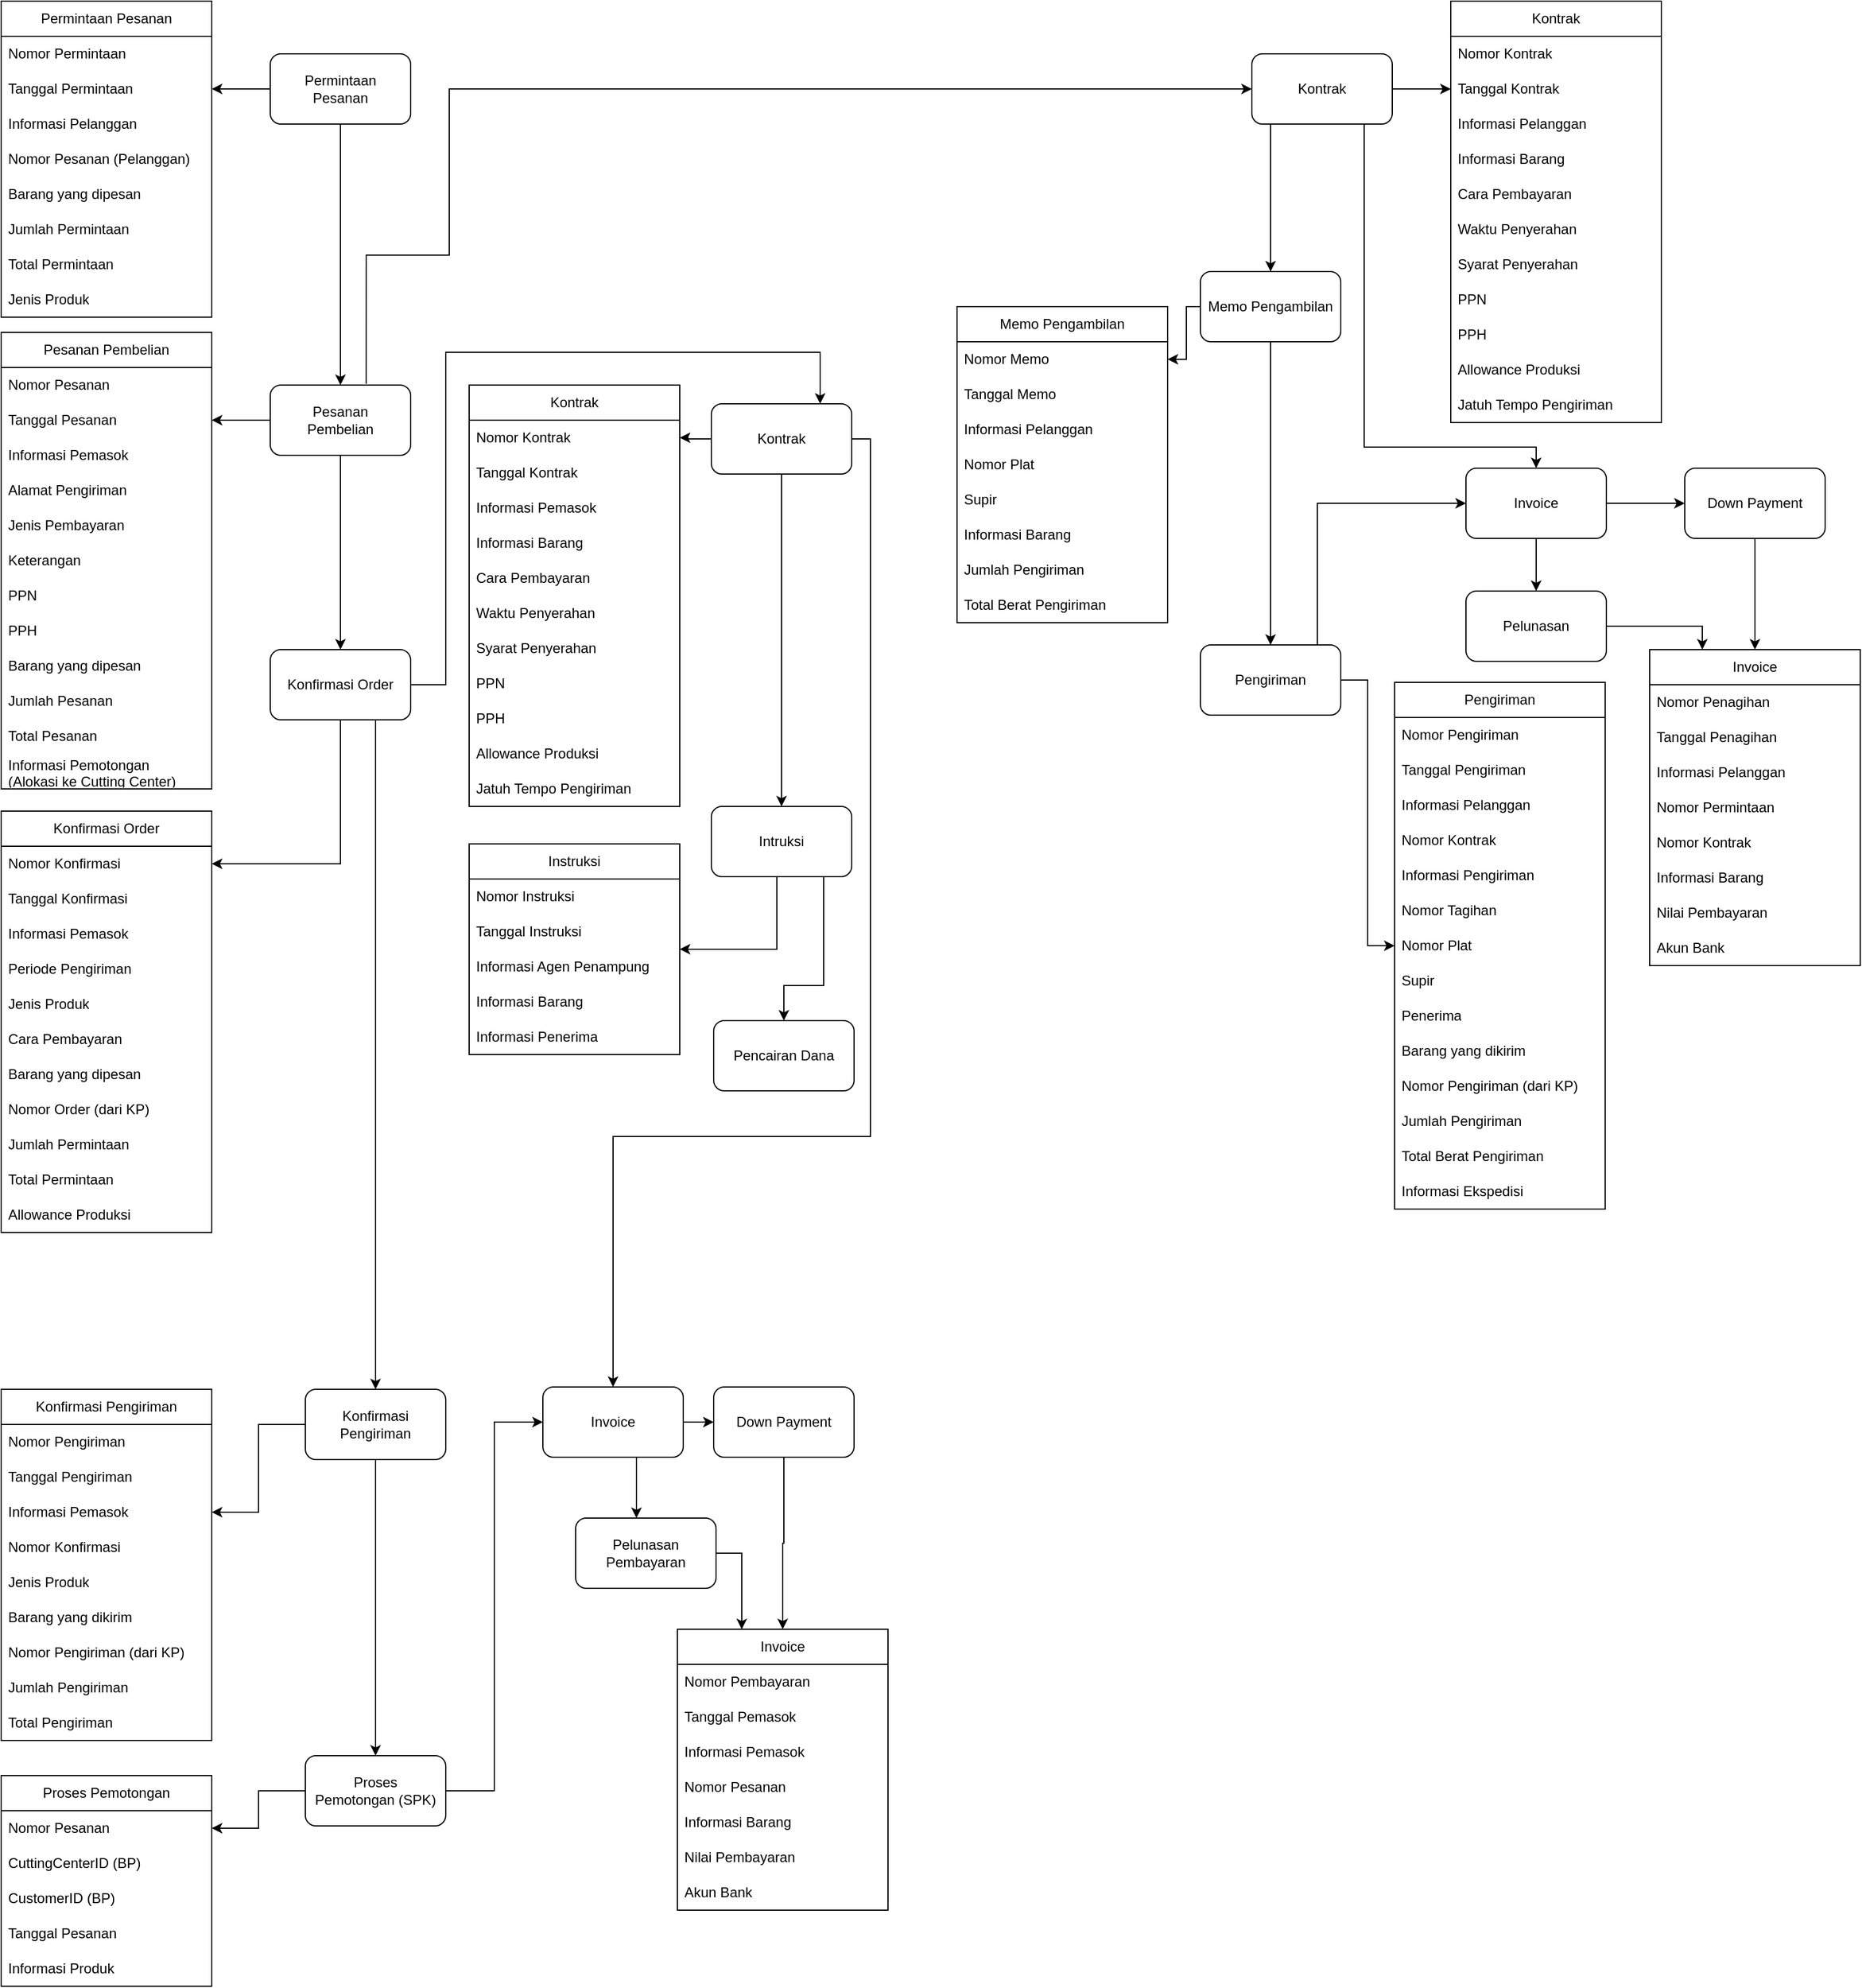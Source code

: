<mxfile version="21.6.1" type="google" pages="2">
  <diagram name="Business Flow" id="kop6ws43wMkVraZBkgJM">
    <mxGraphModel grid="1" page="1" gridSize="10" guides="1" tooltips="1" connect="1" arrows="1" fold="1" pageScale="1" pageWidth="827" pageHeight="1169" math="0" shadow="0">
      <root>
        <mxCell id="0" />
        <mxCell id="1" parent="0" />
        <mxCell id="aGAkS4b14h0flidIXQiY-10" value="" style="edgeStyle=orthogonalEdgeStyle;rounded=0;orthogonalLoop=1;jettySize=auto;html=1;" edge="1" parent="1" source="aGAkS4b14h0flidIXQiY-1" target="aGAkS4b14h0flidIXQiY-8">
          <mxGeometry relative="1" as="geometry" />
        </mxCell>
        <mxCell id="aGAkS4b14h0flidIXQiY-12" style="edgeStyle=orthogonalEdgeStyle;rounded=0;orthogonalLoop=1;jettySize=auto;html=1;" edge="1" parent="1" source="aGAkS4b14h0flidIXQiY-1" target="aGAkS4b14h0flidIXQiY-11">
          <mxGeometry relative="1" as="geometry" />
        </mxCell>
        <mxCell id="aGAkS4b14h0flidIXQiY-39" style="edgeStyle=orthogonalEdgeStyle;rounded=0;orthogonalLoop=1;jettySize=auto;html=1;exitX=0.683;exitY=-0.017;exitDx=0;exitDy=0;exitPerimeter=0;" edge="1" parent="1" source="aGAkS4b14h0flidIXQiY-11" target="aGAkS4b14h0flidIXQiY-38">
          <mxGeometry relative="1" as="geometry">
            <Array as="points">
              <mxPoint x="349" y="236" />
              <mxPoint x="420" y="236" />
              <mxPoint x="420" y="94" />
            </Array>
          </mxGeometry>
        </mxCell>
        <mxCell id="aGAkS4b14h0flidIXQiY-1" value="Permintaan &lt;br&gt;Pesanan" style="rounded=1;whiteSpace=wrap;html=1;" vertex="1" parent="1">
          <mxGeometry x="267" y="64" width="120" height="60" as="geometry" />
        </mxCell>
        <mxCell id="aGAkS4b14h0flidIXQiY-2" value="Permintaan Pesanan" style="swimlane;fontStyle=0;childLayout=stackLayout;horizontal=1;startSize=30;horizontalStack=0;resizeParent=1;resizeParentMax=0;resizeLast=0;collapsible=1;marginBottom=0;whiteSpace=wrap;html=1;" vertex="1" parent="1">
          <mxGeometry x="37" y="19" width="180" height="270" as="geometry" />
        </mxCell>
        <mxCell id="aGAkS4b14h0flidIXQiY-3" value="Nomor Permintaan" style="text;strokeColor=none;fillColor=none;align=left;verticalAlign=middle;spacingLeft=4;spacingRight=4;overflow=hidden;points=[[0,0.5],[1,0.5]];portConstraint=eastwest;rotatable=0;whiteSpace=wrap;html=1;" vertex="1" parent="aGAkS4b14h0flidIXQiY-2">
          <mxGeometry y="30" width="180" height="30" as="geometry" />
        </mxCell>
        <mxCell id="aGAkS4b14h0flidIXQiY-8" value="Tanggal Permintaan" style="text;strokeColor=none;fillColor=none;align=left;verticalAlign=middle;spacingLeft=4;spacingRight=4;overflow=hidden;points=[[0,0.5],[1,0.5]];portConstraint=eastwest;rotatable=0;whiteSpace=wrap;html=1;" vertex="1" parent="aGAkS4b14h0flidIXQiY-2">
          <mxGeometry y="60" width="180" height="30" as="geometry" />
        </mxCell>
        <mxCell id="aGAkS4b14h0flidIXQiY-4" value="Informasi Pelanggan" style="text;strokeColor=none;fillColor=none;align=left;verticalAlign=middle;spacingLeft=4;spacingRight=4;overflow=hidden;points=[[0,0.5],[1,0.5]];portConstraint=eastwest;rotatable=0;whiteSpace=wrap;html=1;" vertex="1" parent="aGAkS4b14h0flidIXQiY-2">
          <mxGeometry y="90" width="180" height="30" as="geometry" />
        </mxCell>
        <mxCell id="aGAkS4b14h0flidIXQiY-48" value="Nomor Pesanan (Pelanggan)" style="text;strokeColor=none;fillColor=none;align=left;verticalAlign=middle;spacingLeft=4;spacingRight=4;overflow=hidden;points=[[0,0.5],[1,0.5]];portConstraint=eastwest;rotatable=0;whiteSpace=wrap;html=1;" vertex="1" parent="aGAkS4b14h0flidIXQiY-2">
          <mxGeometry y="120" width="180" height="30" as="geometry" />
        </mxCell>
        <mxCell id="aGAkS4b14h0flidIXQiY-5" value="Barang yang dipesan" style="text;strokeColor=none;fillColor=none;align=left;verticalAlign=middle;spacingLeft=4;spacingRight=4;overflow=hidden;points=[[0,0.5],[1,0.5]];portConstraint=eastwest;rotatable=0;whiteSpace=wrap;html=1;" vertex="1" parent="aGAkS4b14h0flidIXQiY-2">
          <mxGeometry y="150" width="180" height="30" as="geometry" />
        </mxCell>
        <mxCell id="aGAkS4b14h0flidIXQiY-7" value="Jumlah Permintaan" style="text;strokeColor=none;fillColor=none;align=left;verticalAlign=middle;spacingLeft=4;spacingRight=4;overflow=hidden;points=[[0,0.5],[1,0.5]];portConstraint=eastwest;rotatable=0;whiteSpace=wrap;html=1;" vertex="1" parent="aGAkS4b14h0flidIXQiY-2">
          <mxGeometry y="180" width="180" height="30" as="geometry" />
        </mxCell>
        <mxCell id="aGAkS4b14h0flidIXQiY-6" value="Total Permintaan" style="text;strokeColor=none;fillColor=none;align=left;verticalAlign=middle;spacingLeft=4;spacingRight=4;overflow=hidden;points=[[0,0.5],[1,0.5]];portConstraint=eastwest;rotatable=0;whiteSpace=wrap;html=1;" vertex="1" parent="aGAkS4b14h0flidIXQiY-2">
          <mxGeometry y="210" width="180" height="30" as="geometry" />
        </mxCell>
        <mxCell id="aGAkS4b14h0flidIXQiY-55" value="Jenis Produk" style="text;strokeColor=none;fillColor=none;align=left;verticalAlign=middle;spacingLeft=4;spacingRight=4;overflow=hidden;points=[[0,0.5],[1,0.5]];portConstraint=eastwest;rotatable=0;whiteSpace=wrap;html=1;" vertex="1" parent="aGAkS4b14h0flidIXQiY-2">
          <mxGeometry y="240" width="180" height="30" as="geometry" />
        </mxCell>
        <mxCell id="aGAkS4b14h0flidIXQiY-20" style="edgeStyle=orthogonalEdgeStyle;rounded=0;orthogonalLoop=1;jettySize=auto;html=1;" edge="1" parent="1" source="aGAkS4b14h0flidIXQiY-11" target="aGAkS4b14h0flidIXQiY-15">
          <mxGeometry relative="1" as="geometry" />
        </mxCell>
        <mxCell id="aGAkS4b14h0flidIXQiY-27" style="edgeStyle=orthogonalEdgeStyle;rounded=0;orthogonalLoop=1;jettySize=auto;html=1;entryX=0.5;entryY=0;entryDx=0;entryDy=0;" edge="1" parent="1" source="aGAkS4b14h0flidIXQiY-11" target="aGAkS4b14h0flidIXQiY-26">
          <mxGeometry relative="1" as="geometry" />
        </mxCell>
        <mxCell id="aGAkS4b14h0flidIXQiY-11" value="Pesanan&lt;br&gt;Pembelian" style="rounded=1;whiteSpace=wrap;html=1;" vertex="1" parent="1">
          <mxGeometry x="267" y="347" width="120" height="60" as="geometry" />
        </mxCell>
        <mxCell id="aGAkS4b14h0flidIXQiY-13" value="Pesanan Pembelian" style="swimlane;fontStyle=0;childLayout=stackLayout;horizontal=1;startSize=30;horizontalStack=0;resizeParent=1;resizeParentMax=0;resizeLast=0;collapsible=1;marginBottom=0;whiteSpace=wrap;html=1;" vertex="1" parent="1">
          <mxGeometry x="37" y="302" width="180" height="390" as="geometry" />
        </mxCell>
        <mxCell id="aGAkS4b14h0flidIXQiY-14" value="Nomor Pesanan" style="text;strokeColor=none;fillColor=none;align=left;verticalAlign=middle;spacingLeft=4;spacingRight=4;overflow=hidden;points=[[0,0.5],[1,0.5]];portConstraint=eastwest;rotatable=0;whiteSpace=wrap;html=1;" vertex="1" parent="aGAkS4b14h0flidIXQiY-13">
          <mxGeometry y="30" width="180" height="30" as="geometry" />
        </mxCell>
        <mxCell id="aGAkS4b14h0flidIXQiY-15" value="Tanggal Pesanan" style="text;strokeColor=none;fillColor=none;align=left;verticalAlign=middle;spacingLeft=4;spacingRight=4;overflow=hidden;points=[[0,0.5],[1,0.5]];portConstraint=eastwest;rotatable=0;whiteSpace=wrap;html=1;" vertex="1" parent="aGAkS4b14h0flidIXQiY-13">
          <mxGeometry y="60" width="180" height="30" as="geometry" />
        </mxCell>
        <mxCell id="aGAkS4b14h0flidIXQiY-16" value="Informasi Pemasok" style="text;strokeColor=none;fillColor=none;align=left;verticalAlign=middle;spacingLeft=4;spacingRight=4;overflow=hidden;points=[[0,0.5],[1,0.5]];portConstraint=eastwest;rotatable=0;whiteSpace=wrap;html=1;" vertex="1" parent="aGAkS4b14h0flidIXQiY-13">
          <mxGeometry y="90" width="180" height="30" as="geometry" />
        </mxCell>
        <mxCell id="aGAkS4b14h0flidIXQiY-21" value="Alamat Pengiriman" style="text;strokeColor=none;fillColor=none;align=left;verticalAlign=middle;spacingLeft=4;spacingRight=4;overflow=hidden;points=[[0,0.5],[1,0.5]];portConstraint=eastwest;rotatable=0;whiteSpace=wrap;html=1;" vertex="1" parent="aGAkS4b14h0flidIXQiY-13">
          <mxGeometry y="120" width="180" height="30" as="geometry" />
        </mxCell>
        <mxCell id="aGAkS4b14h0flidIXQiY-24" value="Jenis Pembayaran" style="text;strokeColor=none;fillColor=none;align=left;verticalAlign=middle;spacingLeft=4;spacingRight=4;overflow=hidden;points=[[0,0.5],[1,0.5]];portConstraint=eastwest;rotatable=0;whiteSpace=wrap;html=1;" vertex="1" parent="aGAkS4b14h0flidIXQiY-13">
          <mxGeometry y="150" width="180" height="30" as="geometry" />
        </mxCell>
        <mxCell id="aGAkS4b14h0flidIXQiY-23" value="Keterangan" style="text;strokeColor=none;fillColor=none;align=left;verticalAlign=middle;spacingLeft=4;spacingRight=4;overflow=hidden;points=[[0,0.5],[1,0.5]];portConstraint=eastwest;rotatable=0;whiteSpace=wrap;html=1;" vertex="1" parent="aGAkS4b14h0flidIXQiY-13">
          <mxGeometry y="180" width="180" height="30" as="geometry" />
        </mxCell>
        <mxCell id="aGAkS4b14h0flidIXQiY-113" value="PPN" style="text;strokeColor=none;fillColor=none;align=left;verticalAlign=middle;spacingLeft=4;spacingRight=4;overflow=hidden;points=[[0,0.5],[1,0.5]];portConstraint=eastwest;rotatable=0;whiteSpace=wrap;html=1;" vertex="1" parent="aGAkS4b14h0flidIXQiY-13">
          <mxGeometry y="210" width="180" height="30" as="geometry" />
        </mxCell>
        <mxCell id="aGAkS4b14h0flidIXQiY-114" value="PPH" style="text;strokeColor=none;fillColor=none;align=left;verticalAlign=middle;spacingLeft=4;spacingRight=4;overflow=hidden;points=[[0,0.5],[1,0.5]];portConstraint=eastwest;rotatable=0;whiteSpace=wrap;html=1;" vertex="1" parent="aGAkS4b14h0flidIXQiY-13">
          <mxGeometry y="240" width="180" height="30" as="geometry" />
        </mxCell>
        <mxCell id="aGAkS4b14h0flidIXQiY-17" value="Barang yang dipesan" style="text;strokeColor=none;fillColor=none;align=left;verticalAlign=middle;spacingLeft=4;spacingRight=4;overflow=hidden;points=[[0,0.5],[1,0.5]];portConstraint=eastwest;rotatable=0;whiteSpace=wrap;html=1;" vertex="1" parent="aGAkS4b14h0flidIXQiY-13">
          <mxGeometry y="270" width="180" height="30" as="geometry" />
        </mxCell>
        <mxCell id="aGAkS4b14h0flidIXQiY-18" value="Jumlah Pesanan" style="text;strokeColor=none;fillColor=none;align=left;verticalAlign=middle;spacingLeft=4;spacingRight=4;overflow=hidden;points=[[0,0.5],[1,0.5]];portConstraint=eastwest;rotatable=0;whiteSpace=wrap;html=1;" vertex="1" parent="aGAkS4b14h0flidIXQiY-13">
          <mxGeometry y="300" width="180" height="30" as="geometry" />
        </mxCell>
        <mxCell id="aGAkS4b14h0flidIXQiY-19" value="Total Pesanan" style="text;strokeColor=none;fillColor=none;align=left;verticalAlign=middle;spacingLeft=4;spacingRight=4;overflow=hidden;points=[[0,0.5],[1,0.5]];portConstraint=eastwest;rotatable=0;whiteSpace=wrap;html=1;" vertex="1" parent="aGAkS4b14h0flidIXQiY-13">
          <mxGeometry y="330" width="180" height="30" as="geometry" />
        </mxCell>
        <mxCell id="aGAkS4b14h0flidIXQiY-25" value="Informasi Pemotongan&lt;br&gt;(Alokasi ke Cutting Center)" style="text;strokeColor=none;fillColor=none;align=left;verticalAlign=middle;spacingLeft=4;spacingRight=4;overflow=hidden;points=[[0,0.5],[1,0.5]];portConstraint=eastwest;rotatable=0;whiteSpace=wrap;html=1;" vertex="1" parent="aGAkS4b14h0flidIXQiY-13">
          <mxGeometry y="360" width="180" height="30" as="geometry" />
        </mxCell>
        <mxCell id="aGAkS4b14h0flidIXQiY-35" style="edgeStyle=orthogonalEdgeStyle;rounded=0;orthogonalLoop=1;jettySize=auto;html=1;entryX=1;entryY=0.5;entryDx=0;entryDy=0;" edge="1" parent="1" source="aGAkS4b14h0flidIXQiY-26" target="aGAkS4b14h0flidIXQiY-29">
          <mxGeometry relative="1" as="geometry" />
        </mxCell>
        <mxCell id="aGAkS4b14h0flidIXQiY-84" style="edgeStyle=orthogonalEdgeStyle;rounded=0;orthogonalLoop=1;jettySize=auto;html=1;entryX=0.5;entryY=0;entryDx=0;entryDy=0;exitX=0.75;exitY=1;exitDx=0;exitDy=0;" edge="1" parent="1" source="aGAkS4b14h0flidIXQiY-26" target="aGAkS4b14h0flidIXQiY-83">
          <mxGeometry relative="1" as="geometry" />
        </mxCell>
        <mxCell id="sUKcJoibe-cXGBNjxBBz-2" style="edgeStyle=orthogonalEdgeStyle;rounded=0;orthogonalLoop=1;jettySize=auto;html=1;" edge="1" parent="1" source="aGAkS4b14h0flidIXQiY-26" target="sUKcJoibe-cXGBNjxBBz-1">
          <mxGeometry relative="1" as="geometry">
            <Array as="points">
              <mxPoint x="417" y="603" />
              <mxPoint x="417" y="319" />
              <mxPoint x="737" y="319" />
            </Array>
          </mxGeometry>
        </mxCell>
        <mxCell id="aGAkS4b14h0flidIXQiY-26" value="Konfirmasi Order" style="rounded=1;whiteSpace=wrap;html=1;" vertex="1" parent="1">
          <mxGeometry x="267" y="573" width="120" height="60" as="geometry" />
        </mxCell>
        <mxCell id="aGAkS4b14h0flidIXQiY-28" value="Konfirmasi Order" style="swimlane;fontStyle=0;childLayout=stackLayout;horizontal=1;startSize=30;horizontalStack=0;resizeParent=1;resizeParentMax=0;resizeLast=0;collapsible=1;marginBottom=0;whiteSpace=wrap;html=1;" vertex="1" parent="1">
          <mxGeometry x="37" y="711" width="180" height="360" as="geometry" />
        </mxCell>
        <mxCell id="aGAkS4b14h0flidIXQiY-29" value="Nomor Konfirmasi" style="text;strokeColor=none;fillColor=none;align=left;verticalAlign=middle;spacingLeft=4;spacingRight=4;overflow=hidden;points=[[0,0.5],[1,0.5]];portConstraint=eastwest;rotatable=0;whiteSpace=wrap;html=1;" vertex="1" parent="aGAkS4b14h0flidIXQiY-28">
          <mxGeometry y="30" width="180" height="30" as="geometry" />
        </mxCell>
        <mxCell id="aGAkS4b14h0flidIXQiY-30" value="Tanggal Konfirmasi" style="text;strokeColor=none;fillColor=none;align=left;verticalAlign=middle;spacingLeft=4;spacingRight=4;overflow=hidden;points=[[0,0.5],[1,0.5]];portConstraint=eastwest;rotatable=0;whiteSpace=wrap;html=1;" vertex="1" parent="aGAkS4b14h0flidIXQiY-28">
          <mxGeometry y="60" width="180" height="30" as="geometry" />
        </mxCell>
        <mxCell id="aGAkS4b14h0flidIXQiY-121" value="Informasi Pemasok" style="text;strokeColor=none;fillColor=none;align=left;verticalAlign=middle;spacingLeft=4;spacingRight=4;overflow=hidden;points=[[0,0.5],[1,0.5]];portConstraint=eastwest;rotatable=0;whiteSpace=wrap;html=1;" vertex="1" parent="aGAkS4b14h0flidIXQiY-28">
          <mxGeometry y="90" width="180" height="30" as="geometry" />
        </mxCell>
        <mxCell id="aGAkS4b14h0flidIXQiY-116" value="Periode Pengiriman" style="text;strokeColor=none;fillColor=none;align=left;verticalAlign=middle;spacingLeft=4;spacingRight=4;overflow=hidden;points=[[0,0.5],[1,0.5]];portConstraint=eastwest;rotatable=0;whiteSpace=wrap;html=1;" vertex="1" parent="aGAkS4b14h0flidIXQiY-28">
          <mxGeometry y="120" width="180" height="30" as="geometry" />
        </mxCell>
        <mxCell id="aGAkS4b14h0flidIXQiY-37" value="Jenis Produk" style="text;strokeColor=none;fillColor=none;align=left;verticalAlign=middle;spacingLeft=4;spacingRight=4;overflow=hidden;points=[[0,0.5],[1,0.5]];portConstraint=eastwest;rotatable=0;whiteSpace=wrap;html=1;" vertex="1" parent="aGAkS4b14h0flidIXQiY-28">
          <mxGeometry y="150" width="180" height="30" as="geometry" />
        </mxCell>
        <mxCell id="aGAkS4b14h0flidIXQiY-31" value="Cara Pembayaran" style="text;strokeColor=none;fillColor=none;align=left;verticalAlign=middle;spacingLeft=4;spacingRight=4;overflow=hidden;points=[[0,0.5],[1,0.5]];portConstraint=eastwest;rotatable=0;whiteSpace=wrap;html=1;" vertex="1" parent="aGAkS4b14h0flidIXQiY-28">
          <mxGeometry y="180" width="180" height="30" as="geometry" />
        </mxCell>
        <mxCell id="aGAkS4b14h0flidIXQiY-32" value="Barang yang dipesan" style="text;strokeColor=none;fillColor=none;align=left;verticalAlign=middle;spacingLeft=4;spacingRight=4;overflow=hidden;points=[[0,0.5],[1,0.5]];portConstraint=eastwest;rotatable=0;whiteSpace=wrap;html=1;" vertex="1" parent="aGAkS4b14h0flidIXQiY-28">
          <mxGeometry y="210" width="180" height="30" as="geometry" />
        </mxCell>
        <mxCell id="aGAkS4b14h0flidIXQiY-36" value="Nomor Order (dari KP)" style="text;strokeColor=none;fillColor=none;align=left;verticalAlign=middle;spacingLeft=4;spacingRight=4;overflow=hidden;points=[[0,0.5],[1,0.5]];portConstraint=eastwest;rotatable=0;whiteSpace=wrap;html=1;" vertex="1" parent="aGAkS4b14h0flidIXQiY-28">
          <mxGeometry y="240" width="180" height="30" as="geometry" />
        </mxCell>
        <mxCell id="aGAkS4b14h0flidIXQiY-33" value="Jumlah Permintaan" style="text;strokeColor=none;fillColor=none;align=left;verticalAlign=middle;spacingLeft=4;spacingRight=4;overflow=hidden;points=[[0,0.5],[1,0.5]];portConstraint=eastwest;rotatable=0;whiteSpace=wrap;html=1;" vertex="1" parent="aGAkS4b14h0flidIXQiY-28">
          <mxGeometry y="270" width="180" height="30" as="geometry" />
        </mxCell>
        <mxCell id="aGAkS4b14h0flidIXQiY-34" value="Total Permintaan" style="text;strokeColor=none;fillColor=none;align=left;verticalAlign=middle;spacingLeft=4;spacingRight=4;overflow=hidden;points=[[0,0.5],[1,0.5]];portConstraint=eastwest;rotatable=0;whiteSpace=wrap;html=1;" vertex="1" parent="aGAkS4b14h0flidIXQiY-28">
          <mxGeometry y="300" width="180" height="30" as="geometry" />
        </mxCell>
        <mxCell id="aGAkS4b14h0flidIXQiY-52" value="Allowance Produksi" style="text;strokeColor=none;fillColor=none;align=left;verticalAlign=middle;spacingLeft=4;spacingRight=4;overflow=hidden;points=[[0,0.5],[1,0.5]];portConstraint=eastwest;rotatable=0;whiteSpace=wrap;html=1;" vertex="1" parent="aGAkS4b14h0flidIXQiY-28">
          <mxGeometry y="330" width="180" height="30" as="geometry" />
        </mxCell>
        <mxCell id="aGAkS4b14h0flidIXQiY-47" value="" style="edgeStyle=orthogonalEdgeStyle;rounded=0;orthogonalLoop=1;jettySize=auto;html=1;entryX=0;entryY=0.5;entryDx=0;entryDy=0;" edge="1" parent="1" source="aGAkS4b14h0flidIXQiY-38" target="aGAkS4b14h0flidIXQiY-42">
          <mxGeometry relative="1" as="geometry" />
        </mxCell>
        <mxCell id="aGAkS4b14h0flidIXQiY-135" style="edgeStyle=orthogonalEdgeStyle;rounded=0;orthogonalLoop=1;jettySize=auto;html=1;entryX=0.5;entryY=0;entryDx=0;entryDy=0;" edge="1" parent="1" source="aGAkS4b14h0flidIXQiY-38" target="zEzX337P2ylnhxaatrHa-3">
          <mxGeometry relative="1" as="geometry">
            <Array as="points">
              <mxPoint x="1122" y="200" />
              <mxPoint x="1122" y="200" />
            </Array>
          </mxGeometry>
        </mxCell>
        <mxCell id="sUKcJoibe-cXGBNjxBBz-38" style="edgeStyle=orthogonalEdgeStyle;rounded=0;orthogonalLoop=1;jettySize=auto;html=1;" edge="1" parent="1" source="aGAkS4b14h0flidIXQiY-38" target="aGAkS4b14h0flidIXQiY-56">
          <mxGeometry relative="1" as="geometry">
            <Array as="points">
              <mxPoint x="1202" y="400" />
              <mxPoint x="1349" y="400" />
            </Array>
          </mxGeometry>
        </mxCell>
        <mxCell id="aGAkS4b14h0flidIXQiY-38" value="Kontrak" style="rounded=1;whiteSpace=wrap;html=1;" vertex="1" parent="1">
          <mxGeometry x="1106" y="64" width="120" height="60" as="geometry" />
        </mxCell>
        <mxCell id="aGAkS4b14h0flidIXQiY-40" value="Kontrak" style="swimlane;fontStyle=0;childLayout=stackLayout;horizontal=1;startSize=30;horizontalStack=0;resizeParent=1;resizeParentMax=0;resizeLast=0;collapsible=1;marginBottom=0;whiteSpace=wrap;html=1;" vertex="1" parent="1">
          <mxGeometry x="1276" y="19" width="180" height="360" as="geometry" />
        </mxCell>
        <mxCell id="aGAkS4b14h0flidIXQiY-41" value="Nomor Kontrak" style="text;strokeColor=none;fillColor=none;align=left;verticalAlign=middle;spacingLeft=4;spacingRight=4;overflow=hidden;points=[[0,0.5],[1,0.5]];portConstraint=eastwest;rotatable=0;whiteSpace=wrap;html=1;" vertex="1" parent="aGAkS4b14h0flidIXQiY-40">
          <mxGeometry y="30" width="180" height="30" as="geometry" />
        </mxCell>
        <mxCell id="aGAkS4b14h0flidIXQiY-42" value="Tanggal Kontrak" style="text;strokeColor=none;fillColor=none;align=left;verticalAlign=middle;spacingLeft=4;spacingRight=4;overflow=hidden;points=[[0,0.5],[1,0.5]];portConstraint=eastwest;rotatable=0;whiteSpace=wrap;html=1;" vertex="1" parent="aGAkS4b14h0flidIXQiY-40">
          <mxGeometry y="60" width="180" height="30" as="geometry" />
        </mxCell>
        <mxCell id="aGAkS4b14h0flidIXQiY-43" value="Informasi Pelanggan" style="text;strokeColor=none;fillColor=none;align=left;verticalAlign=middle;spacingLeft=4;spacingRight=4;overflow=hidden;points=[[0,0.5],[1,0.5]];portConstraint=eastwest;rotatable=0;whiteSpace=wrap;html=1;" vertex="1" parent="aGAkS4b14h0flidIXQiY-40">
          <mxGeometry y="90" width="180" height="30" as="geometry" />
        </mxCell>
        <mxCell id="aGAkS4b14h0flidIXQiY-44" value="Informasi Barang" style="text;strokeColor=none;fillColor=none;align=left;verticalAlign=middle;spacingLeft=4;spacingRight=4;overflow=hidden;points=[[0,0.5],[1,0.5]];portConstraint=eastwest;rotatable=0;whiteSpace=wrap;html=1;" vertex="1" parent="aGAkS4b14h0flidIXQiY-40">
          <mxGeometry y="120" width="180" height="30" as="geometry" />
        </mxCell>
        <mxCell id="aGAkS4b14h0flidIXQiY-45" value="Cara Pembayaran" style="text;strokeColor=none;fillColor=none;align=left;verticalAlign=middle;spacingLeft=4;spacingRight=4;overflow=hidden;points=[[0,0.5],[1,0.5]];portConstraint=eastwest;rotatable=0;whiteSpace=wrap;html=1;" vertex="1" parent="aGAkS4b14h0flidIXQiY-40">
          <mxGeometry y="150" width="180" height="30" as="geometry" />
        </mxCell>
        <mxCell id="aGAkS4b14h0flidIXQiY-46" value="Waktu Penyerahan" style="text;strokeColor=none;fillColor=none;align=left;verticalAlign=middle;spacingLeft=4;spacingRight=4;overflow=hidden;points=[[0,0.5],[1,0.5]];portConstraint=eastwest;rotatable=0;whiteSpace=wrap;html=1;" vertex="1" parent="aGAkS4b14h0flidIXQiY-40">
          <mxGeometry y="180" width="180" height="30" as="geometry" />
        </mxCell>
        <mxCell id="aGAkS4b14h0flidIXQiY-51" value="Syarat Penyerahan" style="text;strokeColor=none;fillColor=none;align=left;verticalAlign=middle;spacingLeft=4;spacingRight=4;overflow=hidden;points=[[0,0.5],[1,0.5]];portConstraint=eastwest;rotatable=0;whiteSpace=wrap;html=1;" vertex="1" parent="aGAkS4b14h0flidIXQiY-40">
          <mxGeometry y="210" width="180" height="30" as="geometry" />
        </mxCell>
        <mxCell id="aGAkS4b14h0flidIXQiY-50" value="PPN" style="text;strokeColor=none;fillColor=none;align=left;verticalAlign=middle;spacingLeft=4;spacingRight=4;overflow=hidden;points=[[0,0.5],[1,0.5]];portConstraint=eastwest;rotatable=0;whiteSpace=wrap;html=1;" vertex="1" parent="aGAkS4b14h0flidIXQiY-40">
          <mxGeometry y="240" width="180" height="30" as="geometry" />
        </mxCell>
        <mxCell id="aGAkS4b14h0flidIXQiY-49" value="PPH" style="text;strokeColor=none;fillColor=none;align=left;verticalAlign=middle;spacingLeft=4;spacingRight=4;overflow=hidden;points=[[0,0.5],[1,0.5]];portConstraint=eastwest;rotatable=0;whiteSpace=wrap;html=1;" vertex="1" parent="aGAkS4b14h0flidIXQiY-40">
          <mxGeometry y="270" width="180" height="30" as="geometry" />
        </mxCell>
        <mxCell id="aGAkS4b14h0flidIXQiY-53" value="Allowance Produksi" style="text;strokeColor=none;fillColor=none;align=left;verticalAlign=middle;spacingLeft=4;spacingRight=4;overflow=hidden;points=[[0,0.5],[1,0.5]];portConstraint=eastwest;rotatable=0;whiteSpace=wrap;html=1;" vertex="1" parent="aGAkS4b14h0flidIXQiY-40">
          <mxGeometry y="300" width="180" height="30" as="geometry" />
        </mxCell>
        <mxCell id="aGAkS4b14h0flidIXQiY-54" value="Jatuh Tempo Pengiriman" style="text;strokeColor=none;fillColor=none;align=left;verticalAlign=middle;spacingLeft=4;spacingRight=4;overflow=hidden;points=[[0,0.5],[1,0.5]];portConstraint=eastwest;rotatable=0;whiteSpace=wrap;html=1;" vertex="1" parent="aGAkS4b14h0flidIXQiY-40">
          <mxGeometry y="330" width="180" height="30" as="geometry" />
        </mxCell>
        <mxCell id="aGAkS4b14h0flidIXQiY-59" style="edgeStyle=orthogonalEdgeStyle;rounded=0;orthogonalLoop=1;jettySize=auto;html=1;entryX=0;entryY=0.5;entryDx=0;entryDy=0;" edge="1" parent="1" source="aGAkS4b14h0flidIXQiY-56" target="aGAkS4b14h0flidIXQiY-58">
          <mxGeometry relative="1" as="geometry" />
        </mxCell>
        <mxCell id="aGAkS4b14h0flidIXQiY-63" style="edgeStyle=orthogonalEdgeStyle;rounded=0;orthogonalLoop=1;jettySize=auto;html=1;entryX=0.5;entryY=0;entryDx=0;entryDy=0;" edge="1" parent="1" source="aGAkS4b14h0flidIXQiY-56" target="aGAkS4b14h0flidIXQiY-60">
          <mxGeometry relative="1" as="geometry" />
        </mxCell>
        <mxCell id="aGAkS4b14h0flidIXQiY-56" value="Invoice" style="rounded=1;whiteSpace=wrap;html=1;" vertex="1" parent="1">
          <mxGeometry x="1289" y="418" width="120" height="60" as="geometry" />
        </mxCell>
        <mxCell id="aGAkS4b14h0flidIXQiY-81" style="edgeStyle=orthogonalEdgeStyle;rounded=0;orthogonalLoop=1;jettySize=auto;html=1;entryX=0.5;entryY=0;entryDx=0;entryDy=0;" edge="1" parent="1" source="aGAkS4b14h0flidIXQiY-58" target="aGAkS4b14h0flidIXQiY-64">
          <mxGeometry relative="1" as="geometry" />
        </mxCell>
        <mxCell id="aGAkS4b14h0flidIXQiY-58" value="Down Payment" style="rounded=1;whiteSpace=wrap;html=1;" vertex="1" parent="1">
          <mxGeometry x="1476" y="418" width="120" height="60" as="geometry" />
        </mxCell>
        <mxCell id="aGAkS4b14h0flidIXQiY-82" style="edgeStyle=orthogonalEdgeStyle;rounded=0;orthogonalLoop=1;jettySize=auto;html=1;entryX=0.25;entryY=0;entryDx=0;entryDy=0;" edge="1" parent="1" source="aGAkS4b14h0flidIXQiY-60" target="aGAkS4b14h0flidIXQiY-64">
          <mxGeometry relative="1" as="geometry" />
        </mxCell>
        <mxCell id="aGAkS4b14h0flidIXQiY-60" value="Pelunasan" style="rounded=1;whiteSpace=wrap;html=1;" vertex="1" parent="1">
          <mxGeometry x="1289" y="523" width="120" height="60" as="geometry" />
        </mxCell>
        <mxCell id="aGAkS4b14h0flidIXQiY-64" value="Invoice" style="swimlane;fontStyle=0;childLayout=stackLayout;horizontal=1;startSize=30;horizontalStack=0;resizeParent=1;resizeParentMax=0;resizeLast=0;collapsible=1;marginBottom=0;whiteSpace=wrap;html=1;" vertex="1" parent="1">
          <mxGeometry x="1446" y="573" width="180" height="270" as="geometry" />
        </mxCell>
        <mxCell id="aGAkS4b14h0flidIXQiY-65" value="Nomor Penagihan" style="text;strokeColor=none;fillColor=none;align=left;verticalAlign=middle;spacingLeft=4;spacingRight=4;overflow=hidden;points=[[0,0.5],[1,0.5]];portConstraint=eastwest;rotatable=0;whiteSpace=wrap;html=1;" vertex="1" parent="aGAkS4b14h0flidIXQiY-64">
          <mxGeometry y="30" width="180" height="30" as="geometry" />
        </mxCell>
        <mxCell id="aGAkS4b14h0flidIXQiY-66" value="Tanggal Penagihan" style="text;strokeColor=none;fillColor=none;align=left;verticalAlign=middle;spacingLeft=4;spacingRight=4;overflow=hidden;points=[[0,0.5],[1,0.5]];portConstraint=eastwest;rotatable=0;whiteSpace=wrap;html=1;" vertex="1" parent="aGAkS4b14h0flidIXQiY-64">
          <mxGeometry y="60" width="180" height="30" as="geometry" />
        </mxCell>
        <mxCell id="aGAkS4b14h0flidIXQiY-67" value="Informasi Pelanggan" style="text;strokeColor=none;fillColor=none;align=left;verticalAlign=middle;spacingLeft=4;spacingRight=4;overflow=hidden;points=[[0,0.5],[1,0.5]];portConstraint=eastwest;rotatable=0;whiteSpace=wrap;html=1;" vertex="1" parent="aGAkS4b14h0flidIXQiY-64">
          <mxGeometry y="90" width="180" height="30" as="geometry" />
        </mxCell>
        <mxCell id="aGAkS4b14h0flidIXQiY-76" value="Nomor Permintaan" style="text;strokeColor=none;fillColor=none;align=left;verticalAlign=middle;spacingLeft=4;spacingRight=4;overflow=hidden;points=[[0,0.5],[1,0.5]];portConstraint=eastwest;rotatable=0;whiteSpace=wrap;html=1;" vertex="1" parent="aGAkS4b14h0flidIXQiY-64">
          <mxGeometry y="120" width="180" height="30" as="geometry" />
        </mxCell>
        <mxCell id="aGAkS4b14h0flidIXQiY-118" value="Nomor Kontrak" style="text;strokeColor=none;fillColor=none;align=left;verticalAlign=middle;spacingLeft=4;spacingRight=4;overflow=hidden;points=[[0,0.5],[1,0.5]];portConstraint=eastwest;rotatable=0;whiteSpace=wrap;html=1;" vertex="1" parent="aGAkS4b14h0flidIXQiY-64">
          <mxGeometry y="150" width="180" height="30" as="geometry" />
        </mxCell>
        <mxCell id="aGAkS4b14h0flidIXQiY-68" value="Informasi Barang" style="text;strokeColor=none;fillColor=none;align=left;verticalAlign=middle;spacingLeft=4;spacingRight=4;overflow=hidden;points=[[0,0.5],[1,0.5]];portConstraint=eastwest;rotatable=0;whiteSpace=wrap;html=1;" vertex="1" parent="aGAkS4b14h0flidIXQiY-64">
          <mxGeometry y="180" width="180" height="30" as="geometry" />
        </mxCell>
        <mxCell id="aGAkS4b14h0flidIXQiY-69" value="Nilai Pembayaran" style="text;strokeColor=none;fillColor=none;align=left;verticalAlign=middle;spacingLeft=4;spacingRight=4;overflow=hidden;points=[[0,0.5],[1,0.5]];portConstraint=eastwest;rotatable=0;whiteSpace=wrap;html=1;" vertex="1" parent="aGAkS4b14h0flidIXQiY-64">
          <mxGeometry y="210" width="180" height="30" as="geometry" />
        </mxCell>
        <mxCell id="aGAkS4b14h0flidIXQiY-70" value="Akun Bank" style="text;strokeColor=none;fillColor=none;align=left;verticalAlign=middle;spacingLeft=4;spacingRight=4;overflow=hidden;points=[[0,0.5],[1,0.5]];portConstraint=eastwest;rotatable=0;whiteSpace=wrap;html=1;" vertex="1" parent="aGAkS4b14h0flidIXQiY-64">
          <mxGeometry y="240" width="180" height="30" as="geometry" />
        </mxCell>
        <mxCell id="aGAkS4b14h0flidIXQiY-95" style="edgeStyle=orthogonalEdgeStyle;rounded=0;orthogonalLoop=1;jettySize=auto;html=1;exitX=0;exitY=0.5;exitDx=0;exitDy=0;" edge="1" parent="1" source="aGAkS4b14h0flidIXQiY-83" target="aGAkS4b14h0flidIXQiY-120">
          <mxGeometry relative="1" as="geometry" />
        </mxCell>
        <mxCell id="sUKcJoibe-cXGBNjxBBz-16" style="edgeStyle=orthogonalEdgeStyle;rounded=0;orthogonalLoop=1;jettySize=auto;html=1;" edge="1" parent="1" source="aGAkS4b14h0flidIXQiY-83" target="aGAkS4b14h0flidIXQiY-122">
          <mxGeometry relative="1" as="geometry" />
        </mxCell>
        <mxCell id="aGAkS4b14h0flidIXQiY-83" value="Konfirmasi Pengiriman" style="rounded=1;whiteSpace=wrap;html=1;" vertex="1" parent="1">
          <mxGeometry x="297" y="1205" width="120" height="60" as="geometry" />
        </mxCell>
        <mxCell id="aGAkS4b14h0flidIXQiY-85" value="Konfirmasi Pengiriman" style="swimlane;fontStyle=0;childLayout=stackLayout;horizontal=1;startSize=30;horizontalStack=0;resizeParent=1;resizeParentMax=0;resizeLast=0;collapsible=1;marginBottom=0;whiteSpace=wrap;html=1;" vertex="1" parent="1">
          <mxGeometry x="37" y="1205" width="180" height="300" as="geometry" />
        </mxCell>
        <mxCell id="aGAkS4b14h0flidIXQiY-86" value="Nomor Pengiriman" style="text;strokeColor=none;fillColor=none;align=left;verticalAlign=middle;spacingLeft=4;spacingRight=4;overflow=hidden;points=[[0,0.5],[1,0.5]];portConstraint=eastwest;rotatable=0;whiteSpace=wrap;html=1;" vertex="1" parent="aGAkS4b14h0flidIXQiY-85">
          <mxGeometry y="30" width="180" height="30" as="geometry" />
        </mxCell>
        <mxCell id="aGAkS4b14h0flidIXQiY-87" value="Tanggal Pengiriman" style="text;strokeColor=none;fillColor=none;align=left;verticalAlign=middle;spacingLeft=4;spacingRight=4;overflow=hidden;points=[[0,0.5],[1,0.5]];portConstraint=eastwest;rotatable=0;whiteSpace=wrap;html=1;" vertex="1" parent="aGAkS4b14h0flidIXQiY-85">
          <mxGeometry y="60" width="180" height="30" as="geometry" />
        </mxCell>
        <mxCell id="aGAkS4b14h0flidIXQiY-120" value="Informasi Pemasok" style="text;strokeColor=none;fillColor=none;align=left;verticalAlign=middle;spacingLeft=4;spacingRight=4;overflow=hidden;points=[[0,0.5],[1,0.5]];portConstraint=eastwest;rotatable=0;whiteSpace=wrap;html=1;" vertex="1" parent="aGAkS4b14h0flidIXQiY-85">
          <mxGeometry y="90" width="180" height="30" as="geometry" />
        </mxCell>
        <mxCell id="aGAkS4b14h0flidIXQiY-119" value="Nomor Konfirmasi" style="text;strokeColor=none;fillColor=none;align=left;verticalAlign=middle;spacingLeft=4;spacingRight=4;overflow=hidden;points=[[0,0.5],[1,0.5]];portConstraint=eastwest;rotatable=0;whiteSpace=wrap;html=1;" vertex="1" parent="aGAkS4b14h0flidIXQiY-85">
          <mxGeometry y="120" width="180" height="30" as="geometry" />
        </mxCell>
        <mxCell id="aGAkS4b14h0flidIXQiY-88" value="Jenis Produk" style="text;strokeColor=none;fillColor=none;align=left;verticalAlign=middle;spacingLeft=4;spacingRight=4;overflow=hidden;points=[[0,0.5],[1,0.5]];portConstraint=eastwest;rotatable=0;whiteSpace=wrap;html=1;" vertex="1" parent="aGAkS4b14h0flidIXQiY-85">
          <mxGeometry y="150" width="180" height="30" as="geometry" />
        </mxCell>
        <mxCell id="aGAkS4b14h0flidIXQiY-90" value="Barang yang dikirim" style="text;strokeColor=none;fillColor=none;align=left;verticalAlign=middle;spacingLeft=4;spacingRight=4;overflow=hidden;points=[[0,0.5],[1,0.5]];portConstraint=eastwest;rotatable=0;whiteSpace=wrap;html=1;" vertex="1" parent="aGAkS4b14h0flidIXQiY-85">
          <mxGeometry y="180" width="180" height="30" as="geometry" />
        </mxCell>
        <mxCell id="aGAkS4b14h0flidIXQiY-91" value="Nomor Pengiriman (dari KP)" style="text;strokeColor=none;fillColor=none;align=left;verticalAlign=middle;spacingLeft=4;spacingRight=4;overflow=hidden;points=[[0,0.5],[1,0.5]];portConstraint=eastwest;rotatable=0;whiteSpace=wrap;html=1;" vertex="1" parent="aGAkS4b14h0flidIXQiY-85">
          <mxGeometry y="210" width="180" height="30" as="geometry" />
        </mxCell>
        <mxCell id="aGAkS4b14h0flidIXQiY-92" value="Jumlah Pengiriman" style="text;strokeColor=none;fillColor=none;align=left;verticalAlign=middle;spacingLeft=4;spacingRight=4;overflow=hidden;points=[[0,0.5],[1,0.5]];portConstraint=eastwest;rotatable=0;whiteSpace=wrap;html=1;" vertex="1" parent="aGAkS4b14h0flidIXQiY-85">
          <mxGeometry y="240" width="180" height="30" as="geometry" />
        </mxCell>
        <mxCell id="aGAkS4b14h0flidIXQiY-93" value="Total Pengiriman" style="text;strokeColor=none;fillColor=none;align=left;verticalAlign=middle;spacingLeft=4;spacingRight=4;overflow=hidden;points=[[0,0.5],[1,0.5]];portConstraint=eastwest;rotatable=0;whiteSpace=wrap;html=1;" vertex="1" parent="aGAkS4b14h0flidIXQiY-85">
          <mxGeometry y="270" width="180" height="30" as="geometry" />
        </mxCell>
        <mxCell id="aGAkS4b14h0flidIXQiY-106" style="edgeStyle=orthogonalEdgeStyle;rounded=0;orthogonalLoop=1;jettySize=auto;html=1;exitX=1;exitY=0.5;exitDx=0;exitDy=0;" edge="1" parent="1" source="aGAkS4b14h0flidIXQiY-96" target="aGAkS4b14h0flidIXQiY-98">
          <mxGeometry relative="1" as="geometry" />
        </mxCell>
        <mxCell id="sUKcJoibe-cXGBNjxBBz-39" style="edgeStyle=orthogonalEdgeStyle;rounded=0;orthogonalLoop=1;jettySize=auto;html=1;entryX=0;entryY=0.5;entryDx=0;entryDy=0;" edge="1" parent="1" source="aGAkS4b14h0flidIXQiY-96" target="aGAkS4b14h0flidIXQiY-56">
          <mxGeometry relative="1" as="geometry">
            <Array as="points">
              <mxPoint x="1162" y="448" />
            </Array>
          </mxGeometry>
        </mxCell>
        <mxCell id="aGAkS4b14h0flidIXQiY-96" value="Pengiriman" style="rounded=1;whiteSpace=wrap;html=1;" vertex="1" parent="1">
          <mxGeometry x="1062" y="569" width="120" height="60" as="geometry" />
        </mxCell>
        <mxCell id="aGAkS4b14h0flidIXQiY-98" value="Pengiriman" style="swimlane;fontStyle=0;childLayout=stackLayout;horizontal=1;startSize=30;horizontalStack=0;resizeParent=1;resizeParentMax=0;resizeLast=0;collapsible=1;marginBottom=0;whiteSpace=wrap;html=1;" vertex="1" parent="1">
          <mxGeometry x="1228" y="601" width="180" height="450" as="geometry" />
        </mxCell>
        <mxCell id="aGAkS4b14h0flidIXQiY-99" value="Nomor Pengiriman" style="text;strokeColor=none;fillColor=none;align=left;verticalAlign=middle;spacingLeft=4;spacingRight=4;overflow=hidden;points=[[0,0.5],[1,0.5]];portConstraint=eastwest;rotatable=0;whiteSpace=wrap;html=1;" vertex="1" parent="aGAkS4b14h0flidIXQiY-98">
          <mxGeometry y="30" width="180" height="30" as="geometry" />
        </mxCell>
        <mxCell id="aGAkS4b14h0flidIXQiY-100" value="Tanggal Pengiriman" style="text;strokeColor=none;fillColor=none;align=left;verticalAlign=middle;spacingLeft=4;spacingRight=4;overflow=hidden;points=[[0,0.5],[1,0.5]];portConstraint=eastwest;rotatable=0;whiteSpace=wrap;html=1;" vertex="1" parent="aGAkS4b14h0flidIXQiY-98">
          <mxGeometry y="60" width="180" height="30" as="geometry" />
        </mxCell>
        <mxCell id="aGAkS4b14h0flidIXQiY-107" value="Informasi Pelanggan" style="text;strokeColor=none;fillColor=none;align=left;verticalAlign=middle;spacingLeft=4;spacingRight=4;overflow=hidden;points=[[0,0.5],[1,0.5]];portConstraint=eastwest;rotatable=0;whiteSpace=wrap;html=1;" vertex="1" parent="aGAkS4b14h0flidIXQiY-98">
          <mxGeometry y="90" width="180" height="30" as="geometry" />
        </mxCell>
        <mxCell id="aGAkS4b14h0flidIXQiY-101" value="Nomor Kontrak" style="text;strokeColor=none;fillColor=none;align=left;verticalAlign=middle;spacingLeft=4;spacingRight=4;overflow=hidden;points=[[0,0.5],[1,0.5]];portConstraint=eastwest;rotatable=0;whiteSpace=wrap;html=1;" vertex="1" parent="aGAkS4b14h0flidIXQiY-98">
          <mxGeometry y="120" width="180" height="30" as="geometry" />
        </mxCell>
        <mxCell id="aGAkS4b14h0flidIXQiY-108" value="Informasi Pengiriman" style="text;strokeColor=none;fillColor=none;align=left;verticalAlign=middle;spacingLeft=4;spacingRight=4;overflow=hidden;points=[[0,0.5],[1,0.5]];portConstraint=eastwest;rotatable=0;whiteSpace=wrap;html=1;" vertex="1" parent="aGAkS4b14h0flidIXQiY-98">
          <mxGeometry y="150" width="180" height="30" as="geometry" />
        </mxCell>
        <mxCell id="aGAkS4b14h0flidIXQiY-109" value="Nomor Tagihan" style="text;strokeColor=none;fillColor=none;align=left;verticalAlign=middle;spacingLeft=4;spacingRight=4;overflow=hidden;points=[[0,0.5],[1,0.5]];portConstraint=eastwest;rotatable=0;whiteSpace=wrap;html=1;" vertex="1" parent="aGAkS4b14h0flidIXQiY-98">
          <mxGeometry y="180" width="180" height="30" as="geometry" />
        </mxCell>
        <mxCell id="aGAkS4b14h0flidIXQiY-110" value="Nomor Plat" style="text;strokeColor=none;fillColor=none;align=left;verticalAlign=middle;spacingLeft=4;spacingRight=4;overflow=hidden;points=[[0,0.5],[1,0.5]];portConstraint=eastwest;rotatable=0;whiteSpace=wrap;html=1;" vertex="1" parent="aGAkS4b14h0flidIXQiY-98">
          <mxGeometry y="210" width="180" height="30" as="geometry" />
        </mxCell>
        <mxCell id="aGAkS4b14h0flidIXQiY-111" value="Supir" style="text;strokeColor=none;fillColor=none;align=left;verticalAlign=middle;spacingLeft=4;spacingRight=4;overflow=hidden;points=[[0,0.5],[1,0.5]];portConstraint=eastwest;rotatable=0;whiteSpace=wrap;html=1;" vertex="1" parent="aGAkS4b14h0flidIXQiY-98">
          <mxGeometry y="240" width="180" height="30" as="geometry" />
        </mxCell>
        <mxCell id="aGAkS4b14h0flidIXQiY-112" value="Penerima" style="text;strokeColor=none;fillColor=none;align=left;verticalAlign=middle;spacingLeft=4;spacingRight=4;overflow=hidden;points=[[0,0.5],[1,0.5]];portConstraint=eastwest;rotatable=0;whiteSpace=wrap;html=1;" vertex="1" parent="aGAkS4b14h0flidIXQiY-98">
          <mxGeometry y="270" width="180" height="30" as="geometry" />
        </mxCell>
        <mxCell id="aGAkS4b14h0flidIXQiY-102" value="Barang yang dikirim" style="text;strokeColor=none;fillColor=none;align=left;verticalAlign=middle;spacingLeft=4;spacingRight=4;overflow=hidden;points=[[0,0.5],[1,0.5]];portConstraint=eastwest;rotatable=0;whiteSpace=wrap;html=1;" vertex="1" parent="aGAkS4b14h0flidIXQiY-98">
          <mxGeometry y="300" width="180" height="30" as="geometry" />
        </mxCell>
        <mxCell id="aGAkS4b14h0flidIXQiY-103" value="Nomor Pengiriman (dari KP)" style="text;strokeColor=none;fillColor=none;align=left;verticalAlign=middle;spacingLeft=4;spacingRight=4;overflow=hidden;points=[[0,0.5],[1,0.5]];portConstraint=eastwest;rotatable=0;whiteSpace=wrap;html=1;" vertex="1" parent="aGAkS4b14h0flidIXQiY-98">
          <mxGeometry y="330" width="180" height="30" as="geometry" />
        </mxCell>
        <mxCell id="aGAkS4b14h0flidIXQiY-104" value="Jumlah Pengiriman" style="text;strokeColor=none;fillColor=none;align=left;verticalAlign=middle;spacingLeft=4;spacingRight=4;overflow=hidden;points=[[0,0.5],[1,0.5]];portConstraint=eastwest;rotatable=0;whiteSpace=wrap;html=1;" vertex="1" parent="aGAkS4b14h0flidIXQiY-98">
          <mxGeometry y="360" width="180" height="30" as="geometry" />
        </mxCell>
        <mxCell id="aGAkS4b14h0flidIXQiY-105" value="Total Berat Pengiriman" style="text;strokeColor=none;fillColor=none;align=left;verticalAlign=middle;spacingLeft=4;spacingRight=4;overflow=hidden;points=[[0,0.5],[1,0.5]];portConstraint=eastwest;rotatable=0;whiteSpace=wrap;html=1;" vertex="1" parent="aGAkS4b14h0flidIXQiY-98">
          <mxGeometry y="390" width="180" height="30" as="geometry" />
        </mxCell>
        <mxCell id="sUKcJoibe-cXGBNjxBBz-40" value="Informasi Ekspedisi" style="text;strokeColor=none;fillColor=none;align=left;verticalAlign=middle;spacingLeft=4;spacingRight=4;overflow=hidden;points=[[0,0.5],[1,0.5]];portConstraint=eastwest;rotatable=0;whiteSpace=wrap;html=1;" vertex="1" parent="aGAkS4b14h0flidIXQiY-98">
          <mxGeometry y="420" width="180" height="30" as="geometry" />
        </mxCell>
        <mxCell id="aGAkS4b14h0flidIXQiY-134" style="edgeStyle=orthogonalEdgeStyle;rounded=0;orthogonalLoop=1;jettySize=auto;html=1;" edge="1" parent="1" source="aGAkS4b14h0flidIXQiY-122" target="aGAkS4b14h0flidIXQiY-125">
          <mxGeometry relative="1" as="geometry" />
        </mxCell>
        <mxCell id="sUKcJoibe-cXGBNjxBBz-37" style="edgeStyle=orthogonalEdgeStyle;rounded=0;orthogonalLoop=1;jettySize=auto;html=1;entryX=0;entryY=0.5;entryDx=0;entryDy=0;" edge="1" parent="1" source="aGAkS4b14h0flidIXQiY-122" target="aGAkS4b14h0flidIXQiY-136">
          <mxGeometry relative="1" as="geometry" />
        </mxCell>
        <mxCell id="aGAkS4b14h0flidIXQiY-122" value="Proses&lt;br&gt;Pemotongan (SPK)" style="rounded=1;whiteSpace=wrap;html=1;" vertex="1" parent="1">
          <mxGeometry x="297" y="1518" width="120" height="60" as="geometry" />
        </mxCell>
        <mxCell id="aGAkS4b14h0flidIXQiY-124" value="Proses Pemotongan" style="swimlane;fontStyle=0;childLayout=stackLayout;horizontal=1;startSize=30;horizontalStack=0;resizeParent=1;resizeParentMax=0;resizeLast=0;collapsible=1;marginBottom=0;whiteSpace=wrap;html=1;" vertex="1" parent="1">
          <mxGeometry x="37" y="1535" width="180" height="180" as="geometry" />
        </mxCell>
        <mxCell id="aGAkS4b14h0flidIXQiY-125" value="Nomor Pesanan" style="text;strokeColor=none;fillColor=none;align=left;verticalAlign=middle;spacingLeft=4;spacingRight=4;overflow=hidden;points=[[0,0.5],[1,0.5]];portConstraint=eastwest;rotatable=0;whiteSpace=wrap;html=1;" vertex="1" parent="aGAkS4b14h0flidIXQiY-124">
          <mxGeometry y="30" width="180" height="30" as="geometry" />
        </mxCell>
        <mxCell id="zEzX337P2ylnhxaatrHa-1" value="CuttingCenterID (BP)" style="text;strokeColor=none;fillColor=none;align=left;verticalAlign=middle;spacingLeft=4;spacingRight=4;overflow=hidden;points=[[0,0.5],[1,0.5]];portConstraint=eastwest;rotatable=0;whiteSpace=wrap;html=1;" vertex="1" parent="aGAkS4b14h0flidIXQiY-124">
          <mxGeometry y="60" width="180" height="30" as="geometry" />
        </mxCell>
        <mxCell id="zEzX337P2ylnhxaatrHa-2" value="CustomerID (BP)" style="text;strokeColor=none;fillColor=none;align=left;verticalAlign=middle;spacingLeft=4;spacingRight=4;overflow=hidden;points=[[0,0.5],[1,0.5]];portConstraint=eastwest;rotatable=0;whiteSpace=wrap;html=1;" vertex="1" parent="aGAkS4b14h0flidIXQiY-124">
          <mxGeometry y="90" width="180" height="30" as="geometry" />
        </mxCell>
        <mxCell id="aGAkS4b14h0flidIXQiY-126" value="Tanggal Pesanan" style="text;strokeColor=none;fillColor=none;align=left;verticalAlign=middle;spacingLeft=4;spacingRight=4;overflow=hidden;points=[[0,0.5],[1,0.5]];portConstraint=eastwest;rotatable=0;whiteSpace=wrap;html=1;" vertex="1" parent="aGAkS4b14h0flidIXQiY-124">
          <mxGeometry y="120" width="180" height="30" as="geometry" />
        </mxCell>
        <mxCell id="aGAkS4b14h0flidIXQiY-127" value="Informasi Produk" style="text;strokeColor=none;fillColor=none;align=left;verticalAlign=middle;spacingLeft=4;spacingRight=4;overflow=hidden;points=[[0,0.5],[1,0.5]];portConstraint=eastwest;rotatable=0;whiteSpace=wrap;html=1;" vertex="1" parent="aGAkS4b14h0flidIXQiY-124">
          <mxGeometry y="150" width="180" height="30" as="geometry" />
        </mxCell>
        <mxCell id="aGAkS4b14h0flidIXQiY-140" style="edgeStyle=orthogonalEdgeStyle;rounded=0;orthogonalLoop=1;jettySize=auto;html=1;" edge="1" parent="1" source="aGAkS4b14h0flidIXQiY-136" target="aGAkS4b14h0flidIXQiY-138">
          <mxGeometry relative="1" as="geometry" />
        </mxCell>
        <mxCell id="aGAkS4b14h0flidIXQiY-141" style="edgeStyle=orthogonalEdgeStyle;rounded=0;orthogonalLoop=1;jettySize=auto;html=1;" edge="1" parent="1" source="aGAkS4b14h0flidIXQiY-136" target="aGAkS4b14h0flidIXQiY-139">
          <mxGeometry relative="1" as="geometry">
            <Array as="points">
              <mxPoint x="580" y="1296" />
              <mxPoint x="580" y="1296" />
            </Array>
          </mxGeometry>
        </mxCell>
        <mxCell id="aGAkS4b14h0flidIXQiY-136" value="Invoice" style="rounded=1;whiteSpace=wrap;html=1;" vertex="1" parent="1">
          <mxGeometry x="500" y="1203" width="120" height="60" as="geometry" />
        </mxCell>
        <mxCell id="aGAkS4b14h0flidIXQiY-152" style="edgeStyle=orthogonalEdgeStyle;rounded=0;orthogonalLoop=1;jettySize=auto;html=1;entryX=0.5;entryY=0;entryDx=0;entryDy=0;" edge="1" parent="1" source="aGAkS4b14h0flidIXQiY-138" target="aGAkS4b14h0flidIXQiY-142">
          <mxGeometry relative="1" as="geometry" />
        </mxCell>
        <mxCell id="aGAkS4b14h0flidIXQiY-138" value="Down Payment" style="rounded=1;whiteSpace=wrap;html=1;" vertex="1" parent="1">
          <mxGeometry x="646" y="1203" width="120" height="60" as="geometry" />
        </mxCell>
        <mxCell id="aGAkS4b14h0flidIXQiY-151" style="edgeStyle=orthogonalEdgeStyle;rounded=0;orthogonalLoop=1;jettySize=auto;html=1;" edge="1" parent="1" source="aGAkS4b14h0flidIXQiY-139" target="aGAkS4b14h0flidIXQiY-142">
          <mxGeometry relative="1" as="geometry">
            <Array as="points">
              <mxPoint x="670" y="1345" />
            </Array>
          </mxGeometry>
        </mxCell>
        <mxCell id="aGAkS4b14h0flidIXQiY-139" value="Pelunasan Pembayaran" style="rounded=1;whiteSpace=wrap;html=1;" vertex="1" parent="1">
          <mxGeometry x="528" y="1315" width="120" height="60" as="geometry" />
        </mxCell>
        <mxCell id="aGAkS4b14h0flidIXQiY-142" value="Invoice" style="swimlane;fontStyle=0;childLayout=stackLayout;horizontal=1;startSize=30;horizontalStack=0;resizeParent=1;resizeParentMax=0;resizeLast=0;collapsible=1;marginBottom=0;whiteSpace=wrap;html=1;" vertex="1" parent="1">
          <mxGeometry x="615" y="1410" width="180" height="240" as="geometry" />
        </mxCell>
        <mxCell id="aGAkS4b14h0flidIXQiY-143" value="Nomor Pembayaran" style="text;strokeColor=none;fillColor=none;align=left;verticalAlign=middle;spacingLeft=4;spacingRight=4;overflow=hidden;points=[[0,0.5],[1,0.5]];portConstraint=eastwest;rotatable=0;whiteSpace=wrap;html=1;" vertex="1" parent="aGAkS4b14h0flidIXQiY-142">
          <mxGeometry y="30" width="180" height="30" as="geometry" />
        </mxCell>
        <mxCell id="aGAkS4b14h0flidIXQiY-144" value="Tanggal Pemasok" style="text;strokeColor=none;fillColor=none;align=left;verticalAlign=middle;spacingLeft=4;spacingRight=4;overflow=hidden;points=[[0,0.5],[1,0.5]];portConstraint=eastwest;rotatable=0;whiteSpace=wrap;html=1;" vertex="1" parent="aGAkS4b14h0flidIXQiY-142">
          <mxGeometry y="60" width="180" height="30" as="geometry" />
        </mxCell>
        <mxCell id="aGAkS4b14h0flidIXQiY-145" value="Informasi Pemasok" style="text;strokeColor=none;fillColor=none;align=left;verticalAlign=middle;spacingLeft=4;spacingRight=4;overflow=hidden;points=[[0,0.5],[1,0.5]];portConstraint=eastwest;rotatable=0;whiteSpace=wrap;html=1;" vertex="1" parent="aGAkS4b14h0flidIXQiY-142">
          <mxGeometry y="90" width="180" height="30" as="geometry" />
        </mxCell>
        <mxCell id="aGAkS4b14h0flidIXQiY-146" value="Nomor Pesanan" style="text;strokeColor=none;fillColor=none;align=left;verticalAlign=middle;spacingLeft=4;spacingRight=4;overflow=hidden;points=[[0,0.5],[1,0.5]];portConstraint=eastwest;rotatable=0;whiteSpace=wrap;html=1;" vertex="1" parent="aGAkS4b14h0flidIXQiY-142">
          <mxGeometry y="120" width="180" height="30" as="geometry" />
        </mxCell>
        <mxCell id="aGAkS4b14h0flidIXQiY-148" value="Informasi Barang" style="text;strokeColor=none;fillColor=none;align=left;verticalAlign=middle;spacingLeft=4;spacingRight=4;overflow=hidden;points=[[0,0.5],[1,0.5]];portConstraint=eastwest;rotatable=0;whiteSpace=wrap;html=1;" vertex="1" parent="aGAkS4b14h0flidIXQiY-142">
          <mxGeometry y="150" width="180" height="30" as="geometry" />
        </mxCell>
        <mxCell id="aGAkS4b14h0flidIXQiY-149" value="Nilai Pembayaran" style="text;strokeColor=none;fillColor=none;align=left;verticalAlign=middle;spacingLeft=4;spacingRight=4;overflow=hidden;points=[[0,0.5],[1,0.5]];portConstraint=eastwest;rotatable=0;whiteSpace=wrap;html=1;" vertex="1" parent="aGAkS4b14h0flidIXQiY-142">
          <mxGeometry y="180" width="180" height="30" as="geometry" />
        </mxCell>
        <mxCell id="aGAkS4b14h0flidIXQiY-150" value="Akun Bank" style="text;strokeColor=none;fillColor=none;align=left;verticalAlign=middle;spacingLeft=4;spacingRight=4;overflow=hidden;points=[[0,0.5],[1,0.5]];portConstraint=eastwest;rotatable=0;whiteSpace=wrap;html=1;" vertex="1" parent="aGAkS4b14h0flidIXQiY-142">
          <mxGeometry y="210" width="180" height="30" as="geometry" />
        </mxCell>
        <mxCell id="sUKcJoibe-cXGBNjxBBz-20" style="edgeStyle=orthogonalEdgeStyle;rounded=0;orthogonalLoop=1;jettySize=auto;html=1;" edge="1" parent="1" source="sUKcJoibe-cXGBNjxBBz-1" target="sUKcJoibe-cXGBNjxBBz-4">
          <mxGeometry relative="1" as="geometry" />
        </mxCell>
        <mxCell id="sUKcJoibe-cXGBNjxBBz-21" style="edgeStyle=orthogonalEdgeStyle;rounded=0;orthogonalLoop=1;jettySize=auto;html=1;" edge="1" parent="1" source="sUKcJoibe-cXGBNjxBBz-1" target="sUKcJoibe-cXGBNjxBBz-17">
          <mxGeometry relative="1" as="geometry" />
        </mxCell>
        <mxCell id="sUKcJoibe-cXGBNjxBBz-35" style="edgeStyle=orthogonalEdgeStyle;rounded=0;orthogonalLoop=1;jettySize=auto;html=1;entryX=0.5;entryY=0;entryDx=0;entryDy=0;" edge="1" parent="1" source="sUKcJoibe-cXGBNjxBBz-1" target="aGAkS4b14h0flidIXQiY-136">
          <mxGeometry relative="1" as="geometry">
            <Array as="points">
              <mxPoint x="780" y="393" />
              <mxPoint x="780" y="989" />
              <mxPoint x="560" y="989" />
            </Array>
          </mxGeometry>
        </mxCell>
        <mxCell id="sUKcJoibe-cXGBNjxBBz-1" value="Kontrak" style="rounded=1;whiteSpace=wrap;html=1;" vertex="1" parent="1">
          <mxGeometry x="644" y="363" width="120" height="60" as="geometry" />
        </mxCell>
        <mxCell id="sUKcJoibe-cXGBNjxBBz-3" value="Kontrak" style="swimlane;fontStyle=0;childLayout=stackLayout;horizontal=1;startSize=30;horizontalStack=0;resizeParent=1;resizeParentMax=0;resizeLast=0;collapsible=1;marginBottom=0;whiteSpace=wrap;html=1;" vertex="1" parent="1">
          <mxGeometry x="437" y="347" width="180" height="360" as="geometry" />
        </mxCell>
        <mxCell id="sUKcJoibe-cXGBNjxBBz-4" value="Nomor Kontrak" style="text;strokeColor=none;fillColor=none;align=left;verticalAlign=middle;spacingLeft=4;spacingRight=4;overflow=hidden;points=[[0,0.5],[1,0.5]];portConstraint=eastwest;rotatable=0;whiteSpace=wrap;html=1;" vertex="1" parent="sUKcJoibe-cXGBNjxBBz-3">
          <mxGeometry y="30" width="180" height="30" as="geometry" />
        </mxCell>
        <mxCell id="sUKcJoibe-cXGBNjxBBz-5" value="Tanggal Kontrak" style="text;strokeColor=none;fillColor=none;align=left;verticalAlign=middle;spacingLeft=4;spacingRight=4;overflow=hidden;points=[[0,0.5],[1,0.5]];portConstraint=eastwest;rotatable=0;whiteSpace=wrap;html=1;" vertex="1" parent="sUKcJoibe-cXGBNjxBBz-3">
          <mxGeometry y="60" width="180" height="30" as="geometry" />
        </mxCell>
        <mxCell id="sUKcJoibe-cXGBNjxBBz-6" value="Informasi Pemasok" style="text;strokeColor=none;fillColor=none;align=left;verticalAlign=middle;spacingLeft=4;spacingRight=4;overflow=hidden;points=[[0,0.5],[1,0.5]];portConstraint=eastwest;rotatable=0;whiteSpace=wrap;html=1;" vertex="1" parent="sUKcJoibe-cXGBNjxBBz-3">
          <mxGeometry y="90" width="180" height="30" as="geometry" />
        </mxCell>
        <mxCell id="sUKcJoibe-cXGBNjxBBz-7" value="Informasi Barang" style="text;strokeColor=none;fillColor=none;align=left;verticalAlign=middle;spacingLeft=4;spacingRight=4;overflow=hidden;points=[[0,0.5],[1,0.5]];portConstraint=eastwest;rotatable=0;whiteSpace=wrap;html=1;" vertex="1" parent="sUKcJoibe-cXGBNjxBBz-3">
          <mxGeometry y="120" width="180" height="30" as="geometry" />
        </mxCell>
        <mxCell id="sUKcJoibe-cXGBNjxBBz-8" value="Cara Pembayaran" style="text;strokeColor=none;fillColor=none;align=left;verticalAlign=middle;spacingLeft=4;spacingRight=4;overflow=hidden;points=[[0,0.5],[1,0.5]];portConstraint=eastwest;rotatable=0;whiteSpace=wrap;html=1;" vertex="1" parent="sUKcJoibe-cXGBNjxBBz-3">
          <mxGeometry y="150" width="180" height="30" as="geometry" />
        </mxCell>
        <mxCell id="sUKcJoibe-cXGBNjxBBz-9" value="Waktu Penyerahan" style="text;strokeColor=none;fillColor=none;align=left;verticalAlign=middle;spacingLeft=4;spacingRight=4;overflow=hidden;points=[[0,0.5],[1,0.5]];portConstraint=eastwest;rotatable=0;whiteSpace=wrap;html=1;" vertex="1" parent="sUKcJoibe-cXGBNjxBBz-3">
          <mxGeometry y="180" width="180" height="30" as="geometry" />
        </mxCell>
        <mxCell id="sUKcJoibe-cXGBNjxBBz-10" value="Syarat Penyerahan" style="text;strokeColor=none;fillColor=none;align=left;verticalAlign=middle;spacingLeft=4;spacingRight=4;overflow=hidden;points=[[0,0.5],[1,0.5]];portConstraint=eastwest;rotatable=0;whiteSpace=wrap;html=1;" vertex="1" parent="sUKcJoibe-cXGBNjxBBz-3">
          <mxGeometry y="210" width="180" height="30" as="geometry" />
        </mxCell>
        <mxCell id="sUKcJoibe-cXGBNjxBBz-11" value="PPN" style="text;strokeColor=none;fillColor=none;align=left;verticalAlign=middle;spacingLeft=4;spacingRight=4;overflow=hidden;points=[[0,0.5],[1,0.5]];portConstraint=eastwest;rotatable=0;whiteSpace=wrap;html=1;" vertex="1" parent="sUKcJoibe-cXGBNjxBBz-3">
          <mxGeometry y="240" width="180" height="30" as="geometry" />
        </mxCell>
        <mxCell id="sUKcJoibe-cXGBNjxBBz-12" value="PPH" style="text;strokeColor=none;fillColor=none;align=left;verticalAlign=middle;spacingLeft=4;spacingRight=4;overflow=hidden;points=[[0,0.5],[1,0.5]];portConstraint=eastwest;rotatable=0;whiteSpace=wrap;html=1;" vertex="1" parent="sUKcJoibe-cXGBNjxBBz-3">
          <mxGeometry y="270" width="180" height="30" as="geometry" />
        </mxCell>
        <mxCell id="sUKcJoibe-cXGBNjxBBz-13" value="Allowance Produksi" style="text;strokeColor=none;fillColor=none;align=left;verticalAlign=middle;spacingLeft=4;spacingRight=4;overflow=hidden;points=[[0,0.5],[1,0.5]];portConstraint=eastwest;rotatable=0;whiteSpace=wrap;html=1;" vertex="1" parent="sUKcJoibe-cXGBNjxBBz-3">
          <mxGeometry y="300" width="180" height="30" as="geometry" />
        </mxCell>
        <mxCell id="sUKcJoibe-cXGBNjxBBz-14" value="Jatuh Tempo Pengiriman" style="text;strokeColor=none;fillColor=none;align=left;verticalAlign=middle;spacingLeft=4;spacingRight=4;overflow=hidden;points=[[0,0.5],[1,0.5]];portConstraint=eastwest;rotatable=0;whiteSpace=wrap;html=1;" vertex="1" parent="sUKcJoibe-cXGBNjxBBz-3">
          <mxGeometry y="330" width="180" height="30" as="geometry" />
        </mxCell>
        <mxCell id="sUKcJoibe-cXGBNjxBBz-36" style="edgeStyle=orthogonalEdgeStyle;rounded=0;orthogonalLoop=1;jettySize=auto;html=1;" edge="1" parent="1" source="sUKcJoibe-cXGBNjxBBz-17" target="sUKcJoibe-cXGBNjxBBz-22">
          <mxGeometry relative="1" as="geometry">
            <Array as="points">
              <mxPoint x="700" y="829" />
            </Array>
          </mxGeometry>
        </mxCell>
        <mxCell id="PPUZ3HKPl6BmWLqUDkzf-2" style="edgeStyle=orthogonalEdgeStyle;rounded=0;orthogonalLoop=1;jettySize=auto;html=1;entryX=0.5;entryY=0;entryDx=0;entryDy=0;" edge="1" parent="1" source="sUKcJoibe-cXGBNjxBBz-17" target="PPUZ3HKPl6BmWLqUDkzf-1">
          <mxGeometry relative="1" as="geometry">
            <Array as="points">
              <mxPoint x="740" y="860" />
              <mxPoint x="706" y="860" />
            </Array>
          </mxGeometry>
        </mxCell>
        <mxCell id="sUKcJoibe-cXGBNjxBBz-17" value="Intruksi" style="rounded=1;whiteSpace=wrap;html=1;" vertex="1" parent="1">
          <mxGeometry x="644" y="707" width="120" height="60" as="geometry" />
        </mxCell>
        <mxCell id="sUKcJoibe-cXGBNjxBBz-22" value="Instruksi" style="swimlane;fontStyle=0;childLayout=stackLayout;horizontal=1;startSize=30;horizontalStack=0;resizeParent=1;resizeParentMax=0;resizeLast=0;collapsible=1;marginBottom=0;whiteSpace=wrap;html=1;" vertex="1" parent="1">
          <mxGeometry x="437" y="739" width="180" height="180" as="geometry" />
        </mxCell>
        <mxCell id="sUKcJoibe-cXGBNjxBBz-23" value="Nomor Instruksi" style="text;strokeColor=none;fillColor=none;align=left;verticalAlign=middle;spacingLeft=4;spacingRight=4;overflow=hidden;points=[[0,0.5],[1,0.5]];portConstraint=eastwest;rotatable=0;whiteSpace=wrap;html=1;" vertex="1" parent="sUKcJoibe-cXGBNjxBBz-22">
          <mxGeometry y="30" width="180" height="30" as="geometry" />
        </mxCell>
        <mxCell id="sUKcJoibe-cXGBNjxBBz-24" value="Tanggal Instruksi" style="text;strokeColor=none;fillColor=none;align=left;verticalAlign=middle;spacingLeft=4;spacingRight=4;overflow=hidden;points=[[0,0.5],[1,0.5]];portConstraint=eastwest;rotatable=0;whiteSpace=wrap;html=1;" vertex="1" parent="sUKcJoibe-cXGBNjxBBz-22">
          <mxGeometry y="60" width="180" height="30" as="geometry" />
        </mxCell>
        <mxCell id="sUKcJoibe-cXGBNjxBBz-25" value="Informasi Agen Penampung" style="text;strokeColor=none;fillColor=none;align=left;verticalAlign=middle;spacingLeft=4;spacingRight=4;overflow=hidden;points=[[0,0.5],[1,0.5]];portConstraint=eastwest;rotatable=0;whiteSpace=wrap;html=1;" vertex="1" parent="sUKcJoibe-cXGBNjxBBz-22">
          <mxGeometry y="90" width="180" height="30" as="geometry" />
        </mxCell>
        <mxCell id="sUKcJoibe-cXGBNjxBBz-26" value="Informasi Barang" style="text;strokeColor=none;fillColor=none;align=left;verticalAlign=middle;spacingLeft=4;spacingRight=4;overflow=hidden;points=[[0,0.5],[1,0.5]];portConstraint=eastwest;rotatable=0;whiteSpace=wrap;html=1;" vertex="1" parent="sUKcJoibe-cXGBNjxBBz-22">
          <mxGeometry y="120" width="180" height="30" as="geometry" />
        </mxCell>
        <mxCell id="sUKcJoibe-cXGBNjxBBz-33" value="Informasi Penerima" style="text;strokeColor=none;fillColor=none;align=left;verticalAlign=middle;spacingLeft=4;spacingRight=4;overflow=hidden;points=[[0,0.5],[1,0.5]];portConstraint=eastwest;rotatable=0;whiteSpace=wrap;html=1;" vertex="1" parent="sUKcJoibe-cXGBNjxBBz-22">
          <mxGeometry y="150" width="180" height="30" as="geometry" />
        </mxCell>
        <mxCell id="PPUZ3HKPl6BmWLqUDkzf-1" value="Pencairan Dana" style="rounded=1;whiteSpace=wrap;html=1;" vertex="1" parent="1">
          <mxGeometry x="646" y="890" width="120" height="60" as="geometry" />
        </mxCell>
        <mxCell id="zEzX337P2ylnhxaatrHa-4" style="edgeStyle=orthogonalEdgeStyle;rounded=0;orthogonalLoop=1;jettySize=auto;html=1;entryX=0.5;entryY=0;entryDx=0;entryDy=0;" edge="1" parent="1" source="zEzX337P2ylnhxaatrHa-3" target="aGAkS4b14h0flidIXQiY-96">
          <mxGeometry relative="1" as="geometry" />
        </mxCell>
        <mxCell id="1uIiO7IdqhW5HNCNaxCl-16" style="edgeStyle=orthogonalEdgeStyle;rounded=0;orthogonalLoop=1;jettySize=auto;html=1;" edge="1" parent="1" source="zEzX337P2ylnhxaatrHa-3" target="1uIiO7IdqhW5HNCNaxCl-2">
          <mxGeometry relative="1" as="geometry">
            <Array as="points">
              <mxPoint x="1050" y="280" />
              <mxPoint x="1050" y="325" />
            </Array>
          </mxGeometry>
        </mxCell>
        <mxCell id="zEzX337P2ylnhxaatrHa-3" value="Memo Pengambilan" style="rounded=1;whiteSpace=wrap;html=1;" vertex="1" parent="1">
          <mxGeometry x="1062" y="250" width="120" height="60" as="geometry" />
        </mxCell>
        <mxCell id="1uIiO7IdqhW5HNCNaxCl-1" value="Memo Pengambilan" style="swimlane;fontStyle=0;childLayout=stackLayout;horizontal=1;startSize=30;horizontalStack=0;resizeParent=1;resizeParentMax=0;resizeLast=0;collapsible=1;marginBottom=0;whiteSpace=wrap;html=1;" vertex="1" parent="1">
          <mxGeometry x="854" y="280" width="180" height="270" as="geometry" />
        </mxCell>
        <mxCell id="1uIiO7IdqhW5HNCNaxCl-2" value="Nomor Memo" style="text;strokeColor=none;fillColor=none;align=left;verticalAlign=middle;spacingLeft=4;spacingRight=4;overflow=hidden;points=[[0,0.5],[1,0.5]];portConstraint=eastwest;rotatable=0;whiteSpace=wrap;html=1;" vertex="1" parent="1uIiO7IdqhW5HNCNaxCl-1">
          <mxGeometry y="30" width="180" height="30" as="geometry" />
        </mxCell>
        <mxCell id="1uIiO7IdqhW5HNCNaxCl-3" value="Tanggal Memo" style="text;strokeColor=none;fillColor=none;align=left;verticalAlign=middle;spacingLeft=4;spacingRight=4;overflow=hidden;points=[[0,0.5],[1,0.5]];portConstraint=eastwest;rotatable=0;whiteSpace=wrap;html=1;" vertex="1" parent="1uIiO7IdqhW5HNCNaxCl-1">
          <mxGeometry y="60" width="180" height="30" as="geometry" />
        </mxCell>
        <mxCell id="1uIiO7IdqhW5HNCNaxCl-4" value="Informasi Pelanggan" style="text;strokeColor=none;fillColor=none;align=left;verticalAlign=middle;spacingLeft=4;spacingRight=4;overflow=hidden;points=[[0,0.5],[1,0.5]];portConstraint=eastwest;rotatable=0;whiteSpace=wrap;html=1;" vertex="1" parent="1uIiO7IdqhW5HNCNaxCl-1">
          <mxGeometry y="90" width="180" height="30" as="geometry" />
        </mxCell>
        <mxCell id="1uIiO7IdqhW5HNCNaxCl-8" value="Nomor Plat" style="text;strokeColor=none;fillColor=none;align=left;verticalAlign=middle;spacingLeft=4;spacingRight=4;overflow=hidden;points=[[0,0.5],[1,0.5]];portConstraint=eastwest;rotatable=0;whiteSpace=wrap;html=1;" vertex="1" parent="1uIiO7IdqhW5HNCNaxCl-1">
          <mxGeometry y="120" width="180" height="30" as="geometry" />
        </mxCell>
        <mxCell id="1uIiO7IdqhW5HNCNaxCl-9" value="Supir" style="text;strokeColor=none;fillColor=none;align=left;verticalAlign=middle;spacingLeft=4;spacingRight=4;overflow=hidden;points=[[0,0.5],[1,0.5]];portConstraint=eastwest;rotatable=0;whiteSpace=wrap;html=1;" vertex="1" parent="1uIiO7IdqhW5HNCNaxCl-1">
          <mxGeometry y="150" width="180" height="30" as="geometry" />
        </mxCell>
        <mxCell id="1uIiO7IdqhW5HNCNaxCl-11" value="Informasi Barang" style="text;strokeColor=none;fillColor=none;align=left;verticalAlign=middle;spacingLeft=4;spacingRight=4;overflow=hidden;points=[[0,0.5],[1,0.5]];portConstraint=eastwest;rotatable=0;whiteSpace=wrap;html=1;" vertex="1" parent="1uIiO7IdqhW5HNCNaxCl-1">
          <mxGeometry y="180" width="180" height="30" as="geometry" />
        </mxCell>
        <mxCell id="1uIiO7IdqhW5HNCNaxCl-13" value="Jumlah Pengiriman" style="text;strokeColor=none;fillColor=none;align=left;verticalAlign=middle;spacingLeft=4;spacingRight=4;overflow=hidden;points=[[0,0.5],[1,0.5]];portConstraint=eastwest;rotatable=0;whiteSpace=wrap;html=1;" vertex="1" parent="1uIiO7IdqhW5HNCNaxCl-1">
          <mxGeometry y="210" width="180" height="30" as="geometry" />
        </mxCell>
        <mxCell id="1uIiO7IdqhW5HNCNaxCl-14" value="Total Berat Pengiriman" style="text;strokeColor=none;fillColor=none;align=left;verticalAlign=middle;spacingLeft=4;spacingRight=4;overflow=hidden;points=[[0,0.5],[1,0.5]];portConstraint=eastwest;rotatable=0;whiteSpace=wrap;html=1;" vertex="1" parent="1uIiO7IdqhW5HNCNaxCl-1">
          <mxGeometry y="240" width="180" height="30" as="geometry" />
        </mxCell>
      </root>
    </mxGraphModel>
  </diagram>
  <diagram id="gigTX96-Uc9kFMcIfJtT" name="Database">
    <mxGraphModel grid="1" page="1" gridSize="10" guides="1" tooltips="1" connect="1" arrows="1" fold="1" pageScale="1" pageWidth="827" pageHeight="1169" math="0" shadow="0">
      <root>
        <mxCell id="0" />
        <mxCell id="1" parent="0" />
        <mxCell id="NNcypF40W00kumjNh4i_-1" value="Order Request" style="shape=table;startSize=30;container=1;collapsible=1;childLayout=tableLayout;fixedRows=1;rowLines=0;fontStyle=1;align=center;resizeLast=1;html=1;" vertex="1" parent="1">
          <mxGeometry x="45" y="-99" width="180" height="330" as="geometry" />
        </mxCell>
        <mxCell id="NNcypF40W00kumjNh4i_-2" value="" style="shape=tableRow;horizontal=0;startSize=0;swimlaneHead=0;swimlaneBody=0;fillColor=none;collapsible=0;dropTarget=0;points=[[0,0.5],[1,0.5]];portConstraint=eastwest;top=0;left=0;right=0;bottom=1;" vertex="1" parent="NNcypF40W00kumjNh4i_-1">
          <mxGeometry y="30" width="180" height="30" as="geometry" />
        </mxCell>
        <mxCell id="NNcypF40W00kumjNh4i_-3" value="PK" style="shape=partialRectangle;connectable=0;fillColor=none;top=0;left=0;bottom=0;right=0;fontStyle=1;overflow=hidden;whiteSpace=wrap;html=1;" vertex="1" parent="NNcypF40W00kumjNh4i_-2">
          <mxGeometry width="30" height="30" as="geometry">
            <mxRectangle width="30" height="30" as="alternateBounds" />
          </mxGeometry>
        </mxCell>
        <mxCell id="NNcypF40W00kumjNh4i_-4" value="ID" style="shape=partialRectangle;connectable=0;fillColor=none;top=0;left=0;bottom=0;right=0;align=left;spacingLeft=6;fontStyle=5;overflow=hidden;whiteSpace=wrap;html=1;" vertex="1" parent="NNcypF40W00kumjNh4i_-2">
          <mxGeometry x="30" width="150" height="30" as="geometry">
            <mxRectangle width="150" height="30" as="alternateBounds" />
          </mxGeometry>
        </mxCell>
        <mxCell id="NNcypF40W00kumjNh4i_-5" value="" style="shape=tableRow;horizontal=0;startSize=0;swimlaneHead=0;swimlaneBody=0;fillColor=none;collapsible=0;dropTarget=0;points=[[0,0.5],[1,0.5]];portConstraint=eastwest;top=0;left=0;right=0;bottom=0;" vertex="1" parent="NNcypF40W00kumjNh4i_-1">
          <mxGeometry y="60" width="180" height="30" as="geometry" />
        </mxCell>
        <mxCell id="NNcypF40W00kumjNh4i_-6" value="" style="shape=partialRectangle;connectable=0;fillColor=none;top=0;left=0;bottom=0;right=0;editable=1;overflow=hidden;whiteSpace=wrap;html=1;" vertex="1" parent="NNcypF40W00kumjNh4i_-5">
          <mxGeometry width="30" height="30" as="geometry">
            <mxRectangle width="30" height="30" as="alternateBounds" />
          </mxGeometry>
        </mxCell>
        <mxCell id="NNcypF40W00kumjNh4i_-7" value="ProgramID" style="shape=partialRectangle;connectable=0;fillColor=none;top=0;left=0;bottom=0;right=0;align=left;spacingLeft=6;overflow=hidden;whiteSpace=wrap;html=1;" vertex="1" parent="NNcypF40W00kumjNh4i_-5">
          <mxGeometry x="30" width="150" height="30" as="geometry">
            <mxRectangle width="150" height="30" as="alternateBounds" />
          </mxGeometry>
        </mxCell>
        <mxCell id="NNcypF40W00kumjNh4i_-8" value="" style="shape=tableRow;horizontal=0;startSize=0;swimlaneHead=0;swimlaneBody=0;fillColor=none;collapsible=0;dropTarget=0;points=[[0,0.5],[1,0.5]];portConstraint=eastwest;top=0;left=0;right=0;bottom=0;" vertex="1" parent="NNcypF40W00kumjNh4i_-1">
          <mxGeometry y="90" width="180" height="30" as="geometry" />
        </mxCell>
        <mxCell id="NNcypF40W00kumjNh4i_-9" value="" style="shape=partialRectangle;connectable=0;fillColor=none;top=0;left=0;bottom=0;right=0;editable=1;overflow=hidden;whiteSpace=wrap;html=1;" vertex="1" parent="NNcypF40W00kumjNh4i_-8">
          <mxGeometry width="30" height="30" as="geometry">
            <mxRectangle width="30" height="30" as="alternateBounds" />
          </mxGeometry>
        </mxCell>
        <mxCell id="NNcypF40W00kumjNh4i_-10" value="CompanyID" style="shape=partialRectangle;connectable=0;fillColor=none;top=0;left=0;bottom=0;right=0;align=left;spacingLeft=6;overflow=hidden;whiteSpace=wrap;html=1;" vertex="1" parent="NNcypF40W00kumjNh4i_-8">
          <mxGeometry x="30" width="150" height="30" as="geometry">
            <mxRectangle width="150" height="30" as="alternateBounds" />
          </mxGeometry>
        </mxCell>
        <mxCell id="yW65nPGzTNNfrbZ6yn7Q-401" style="shape=tableRow;horizontal=0;startSize=0;swimlaneHead=0;swimlaneBody=0;fillColor=none;collapsible=0;dropTarget=0;points=[[0,0.5],[1,0.5]];portConstraint=eastwest;top=0;left=0;right=0;bottom=0;" vertex="1" parent="NNcypF40W00kumjNh4i_-1">
          <mxGeometry y="120" width="180" height="30" as="geometry" />
        </mxCell>
        <mxCell id="yW65nPGzTNNfrbZ6yn7Q-402" style="shape=partialRectangle;connectable=0;fillColor=none;top=0;left=0;bottom=0;right=0;editable=1;overflow=hidden;whiteSpace=wrap;html=1;" vertex="1" parent="yW65nPGzTNNfrbZ6yn7Q-401">
          <mxGeometry width="30" height="30" as="geometry">
            <mxRectangle width="30" height="30" as="alternateBounds" />
          </mxGeometry>
        </mxCell>
        <mxCell id="yW65nPGzTNNfrbZ6yn7Q-403" value="CustomerID" style="shape=partialRectangle;connectable=0;fillColor=none;top=0;left=0;bottom=0;right=0;align=left;spacingLeft=6;overflow=hidden;whiteSpace=wrap;html=1;" vertex="1" parent="yW65nPGzTNNfrbZ6yn7Q-401">
          <mxGeometry x="30" width="150" height="30" as="geometry">
            <mxRectangle width="150" height="30" as="alternateBounds" />
          </mxGeometry>
        </mxCell>
        <mxCell id="NNcypF40W00kumjNh4i_-11" value="" style="shape=tableRow;horizontal=0;startSize=0;swimlaneHead=0;swimlaneBody=0;fillColor=none;collapsible=0;dropTarget=0;points=[[0,0.5],[1,0.5]];portConstraint=eastwest;top=0;left=0;right=0;bottom=0;" vertex="1" parent="NNcypF40W00kumjNh4i_-1">
          <mxGeometry y="150" width="180" height="30" as="geometry" />
        </mxCell>
        <mxCell id="NNcypF40W00kumjNh4i_-12" value="" style="shape=partialRectangle;connectable=0;fillColor=none;top=0;left=0;bottom=0;right=0;editable=1;overflow=hidden;whiteSpace=wrap;html=1;" vertex="1" parent="NNcypF40W00kumjNh4i_-11">
          <mxGeometry width="30" height="30" as="geometry">
            <mxRectangle width="30" height="30" as="alternateBounds" />
          </mxGeometry>
        </mxCell>
        <mxCell id="NNcypF40W00kumjNh4i_-13" value="OrderNumber" style="shape=partialRectangle;connectable=0;fillColor=none;top=0;left=0;bottom=0;right=0;align=left;spacingLeft=6;overflow=hidden;whiteSpace=wrap;html=1;" vertex="1" parent="NNcypF40W00kumjNh4i_-11">
          <mxGeometry x="30" width="150" height="30" as="geometry">
            <mxRectangle width="150" height="30" as="alternateBounds" />
          </mxGeometry>
        </mxCell>
        <mxCell id="NNcypF40W00kumjNh4i_-23" style="shape=tableRow;horizontal=0;startSize=0;swimlaneHead=0;swimlaneBody=0;fillColor=none;collapsible=0;dropTarget=0;points=[[0,0.5],[1,0.5]];portConstraint=eastwest;top=0;left=0;right=0;bottom=0;" vertex="1" parent="NNcypF40W00kumjNh4i_-1">
          <mxGeometry y="180" width="180" height="30" as="geometry" />
        </mxCell>
        <mxCell id="NNcypF40W00kumjNh4i_-24" style="shape=partialRectangle;connectable=0;fillColor=none;top=0;left=0;bottom=0;right=0;editable=1;overflow=hidden;whiteSpace=wrap;html=1;" vertex="1" parent="NNcypF40W00kumjNh4i_-23">
          <mxGeometry width="30" height="30" as="geometry">
            <mxRectangle width="30" height="30" as="alternateBounds" />
          </mxGeometry>
        </mxCell>
        <mxCell id="NNcypF40W00kumjNh4i_-25" value="OrderDate" style="shape=partialRectangle;connectable=0;fillColor=none;top=0;left=0;bottom=0;right=0;align=left;spacingLeft=6;overflow=hidden;whiteSpace=wrap;html=1;" vertex="1" parent="NNcypF40W00kumjNh4i_-23">
          <mxGeometry x="30" width="150" height="30" as="geometry">
            <mxRectangle width="150" height="30" as="alternateBounds" />
          </mxGeometry>
        </mxCell>
        <mxCell id="NNcypF40W00kumjNh4i_-20" style="shape=tableRow;horizontal=0;startSize=0;swimlaneHead=0;swimlaneBody=0;fillColor=none;collapsible=0;dropTarget=0;points=[[0,0.5],[1,0.5]];portConstraint=eastwest;top=0;left=0;right=0;bottom=0;" vertex="1" parent="NNcypF40W00kumjNh4i_-1">
          <mxGeometry y="210" width="180" height="30" as="geometry" />
        </mxCell>
        <mxCell id="NNcypF40W00kumjNh4i_-21" style="shape=partialRectangle;connectable=0;fillColor=none;top=0;left=0;bottom=0;right=0;editable=1;overflow=hidden;whiteSpace=wrap;html=1;" vertex="1" parent="NNcypF40W00kumjNh4i_-20">
          <mxGeometry width="30" height="30" as="geometry">
            <mxRectangle width="30" height="30" as="alternateBounds" />
          </mxGeometry>
        </mxCell>
        <mxCell id="NNcypF40W00kumjNh4i_-22" value="ReferencesNumber" style="shape=partialRectangle;connectable=0;fillColor=none;top=0;left=0;bottom=0;right=0;align=left;spacingLeft=6;overflow=hidden;whiteSpace=wrap;html=1;" vertex="1" parent="NNcypF40W00kumjNh4i_-20">
          <mxGeometry x="30" width="150" height="30" as="geometry">
            <mxRectangle width="150" height="30" as="alternateBounds" />
          </mxGeometry>
        </mxCell>
        <mxCell id="NNcypF40W00kumjNh4i_-155" style="shape=tableRow;horizontal=0;startSize=0;swimlaneHead=0;swimlaneBody=0;fillColor=none;collapsible=0;dropTarget=0;points=[[0,0.5],[1,0.5]];portConstraint=eastwest;top=0;left=0;right=0;bottom=0;" vertex="1" parent="NNcypF40W00kumjNh4i_-1">
          <mxGeometry y="240" width="180" height="30" as="geometry" />
        </mxCell>
        <mxCell id="NNcypF40W00kumjNh4i_-156" style="shape=partialRectangle;connectable=0;fillColor=none;top=0;left=0;bottom=0;right=0;editable=1;overflow=hidden;whiteSpace=wrap;html=1;" vertex="1" parent="NNcypF40W00kumjNh4i_-155">
          <mxGeometry width="30" height="30" as="geometry">
            <mxRectangle width="30" height="30" as="alternateBounds" />
          </mxGeometry>
        </mxCell>
        <mxCell id="NNcypF40W00kumjNh4i_-157" value="ItemSpecificationID" style="shape=partialRectangle;connectable=0;fillColor=none;top=0;left=0;bottom=0;right=0;align=left;spacingLeft=6;overflow=hidden;whiteSpace=wrap;html=1;" vertex="1" parent="NNcypF40W00kumjNh4i_-155">
          <mxGeometry x="30" width="150" height="30" as="geometry">
            <mxRectangle width="150" height="30" as="alternateBounds" />
          </mxGeometry>
        </mxCell>
        <mxCell id="NNcypF40W00kumjNh4i_-17" style="shape=tableRow;horizontal=0;startSize=0;swimlaneHead=0;swimlaneBody=0;fillColor=none;collapsible=0;dropTarget=0;points=[[0,0.5],[1,0.5]];portConstraint=eastwest;top=0;left=0;right=0;bottom=0;" vertex="1" parent="NNcypF40W00kumjNh4i_-1">
          <mxGeometry y="270" width="180" height="30" as="geometry" />
        </mxCell>
        <mxCell id="NNcypF40W00kumjNh4i_-18" style="shape=partialRectangle;connectable=0;fillColor=none;top=0;left=0;bottom=0;right=0;editable=1;overflow=hidden;whiteSpace=wrap;html=1;" vertex="1" parent="NNcypF40W00kumjNh4i_-17">
          <mxGeometry width="30" height="30" as="geometry">
            <mxRectangle width="30" height="30" as="alternateBounds" />
          </mxGeometry>
        </mxCell>
        <mxCell id="NNcypF40W00kumjNh4i_-19" value="TotalQuantity" style="shape=partialRectangle;connectable=0;fillColor=none;top=0;left=0;bottom=0;right=0;align=left;spacingLeft=6;overflow=hidden;whiteSpace=wrap;html=1;" vertex="1" parent="NNcypF40W00kumjNh4i_-17">
          <mxGeometry x="30" width="150" height="30" as="geometry">
            <mxRectangle width="150" height="30" as="alternateBounds" />
          </mxGeometry>
        </mxCell>
        <mxCell id="NNcypF40W00kumjNh4i_-14" style="shape=tableRow;horizontal=0;startSize=0;swimlaneHead=0;swimlaneBody=0;fillColor=none;collapsible=0;dropTarget=0;points=[[0,0.5],[1,0.5]];portConstraint=eastwest;top=0;left=0;right=0;bottom=0;" vertex="1" parent="NNcypF40W00kumjNh4i_-1">
          <mxGeometry y="300" width="180" height="30" as="geometry" />
        </mxCell>
        <mxCell id="NNcypF40W00kumjNh4i_-15" style="shape=partialRectangle;connectable=0;fillColor=none;top=0;left=0;bottom=0;right=0;editable=1;overflow=hidden;whiteSpace=wrap;html=1;" vertex="1" parent="NNcypF40W00kumjNh4i_-14">
          <mxGeometry width="30" height="30" as="geometry">
            <mxRectangle width="30" height="30" as="alternateBounds" />
          </mxGeometry>
        </mxCell>
        <mxCell id="NNcypF40W00kumjNh4i_-16" value="TotalWeight" style="shape=partialRectangle;connectable=0;fillColor=none;top=0;left=0;bottom=0;right=0;align=left;spacingLeft=6;overflow=hidden;whiteSpace=wrap;html=1;" vertex="1" parent="NNcypF40W00kumjNh4i_-14">
          <mxGeometry x="30" width="150" height="30" as="geometry">
            <mxRectangle width="150" height="30" as="alternateBounds" />
          </mxGeometry>
        </mxCell>
        <mxCell id="NNcypF40W00kumjNh4i_-35" value="Order Request Detail" style="shape=table;startSize=30;container=1;collapsible=1;childLayout=tableLayout;fixedRows=1;rowLines=0;fontStyle=1;align=center;resizeLast=1;html=1;" vertex="1" parent="1">
          <mxGeometry x="275" y="-99" width="180" height="270" as="geometry" />
        </mxCell>
        <mxCell id="NNcypF40W00kumjNh4i_-36" value="" style="shape=tableRow;horizontal=0;startSize=0;swimlaneHead=0;swimlaneBody=0;fillColor=none;collapsible=0;dropTarget=0;points=[[0,0.5],[1,0.5]];portConstraint=eastwest;top=0;left=0;right=0;bottom=1;" vertex="1" parent="NNcypF40W00kumjNh4i_-35">
          <mxGeometry y="30" width="180" height="30" as="geometry" />
        </mxCell>
        <mxCell id="NNcypF40W00kumjNh4i_-37" value="PK" style="shape=partialRectangle;connectable=0;fillColor=none;top=0;left=0;bottom=0;right=0;fontStyle=1;overflow=hidden;whiteSpace=wrap;html=1;" vertex="1" parent="NNcypF40W00kumjNh4i_-36">
          <mxGeometry width="30" height="30" as="geometry">
            <mxRectangle width="30" height="30" as="alternateBounds" />
          </mxGeometry>
        </mxCell>
        <mxCell id="NNcypF40W00kumjNh4i_-38" value="ID" style="shape=partialRectangle;connectable=0;fillColor=none;top=0;left=0;bottom=0;right=0;align=left;spacingLeft=6;fontStyle=5;overflow=hidden;whiteSpace=wrap;html=1;" vertex="1" parent="NNcypF40W00kumjNh4i_-36">
          <mxGeometry x="30" width="150" height="30" as="geometry">
            <mxRectangle width="150" height="30" as="alternateBounds" />
          </mxGeometry>
        </mxCell>
        <mxCell id="NNcypF40W00kumjNh4i_-39" value="" style="shape=tableRow;horizontal=0;startSize=0;swimlaneHead=0;swimlaneBody=0;fillColor=none;collapsible=0;dropTarget=0;points=[[0,0.5],[1,0.5]];portConstraint=eastwest;top=0;left=0;right=0;bottom=0;" vertex="1" parent="NNcypF40W00kumjNh4i_-35">
          <mxGeometry y="60" width="180" height="30" as="geometry" />
        </mxCell>
        <mxCell id="NNcypF40W00kumjNh4i_-40" value="" style="shape=partialRectangle;connectable=0;fillColor=none;top=0;left=0;bottom=0;right=0;editable=1;overflow=hidden;whiteSpace=wrap;html=1;" vertex="1" parent="NNcypF40W00kumjNh4i_-39">
          <mxGeometry width="30" height="30" as="geometry">
            <mxRectangle width="30" height="30" as="alternateBounds" />
          </mxGeometry>
        </mxCell>
        <mxCell id="NNcypF40W00kumjNh4i_-41" value="OrderRequestID" style="shape=partialRectangle;connectable=0;fillColor=none;top=0;left=0;bottom=0;right=0;align=left;spacingLeft=6;overflow=hidden;whiteSpace=wrap;html=1;" vertex="1" parent="NNcypF40W00kumjNh4i_-39">
          <mxGeometry x="30" width="150" height="30" as="geometry">
            <mxRectangle width="150" height="30" as="alternateBounds" />
          </mxGeometry>
        </mxCell>
        <mxCell id="NNcypF40W00kumjNh4i_-42" value="" style="shape=tableRow;horizontal=0;startSize=0;swimlaneHead=0;swimlaneBody=0;fillColor=none;collapsible=0;dropTarget=0;points=[[0,0.5],[1,0.5]];portConstraint=eastwest;top=0;left=0;right=0;bottom=0;" vertex="1" parent="NNcypF40W00kumjNh4i_-35">
          <mxGeometry y="90" width="180" height="30" as="geometry" />
        </mxCell>
        <mxCell id="NNcypF40W00kumjNh4i_-43" value="" style="shape=partialRectangle;connectable=0;fillColor=none;top=0;left=0;bottom=0;right=0;editable=1;overflow=hidden;whiteSpace=wrap;html=1;" vertex="1" parent="NNcypF40W00kumjNh4i_-42">
          <mxGeometry width="30" height="30" as="geometry">
            <mxRectangle width="30" height="30" as="alternateBounds" />
          </mxGeometry>
        </mxCell>
        <mxCell id="NNcypF40W00kumjNh4i_-44" value="ItemID" style="shape=partialRectangle;connectable=0;fillColor=none;top=0;left=0;bottom=0;right=0;align=left;spacingLeft=6;overflow=hidden;whiteSpace=wrap;html=1;" vertex="1" parent="NNcypF40W00kumjNh4i_-42">
          <mxGeometry x="30" width="150" height="30" as="geometry">
            <mxRectangle width="150" height="30" as="alternateBounds" />
          </mxGeometry>
        </mxCell>
        <mxCell id="NNcypF40W00kumjNh4i_-45" value="" style="shape=tableRow;horizontal=0;startSize=0;swimlaneHead=0;swimlaneBody=0;fillColor=none;collapsible=0;dropTarget=0;points=[[0,0.5],[1,0.5]];portConstraint=eastwest;top=0;left=0;right=0;bottom=0;" vertex="1" parent="NNcypF40W00kumjNh4i_-35">
          <mxGeometry y="120" width="180" height="30" as="geometry" />
        </mxCell>
        <mxCell id="NNcypF40W00kumjNh4i_-46" value="" style="shape=partialRectangle;connectable=0;fillColor=none;top=0;left=0;bottom=0;right=0;editable=1;overflow=hidden;whiteSpace=wrap;html=1;" vertex="1" parent="NNcypF40W00kumjNh4i_-45">
          <mxGeometry width="30" height="30" as="geometry">
            <mxRectangle width="30" height="30" as="alternateBounds" />
          </mxGeometry>
        </mxCell>
        <mxCell id="NNcypF40W00kumjNh4i_-47" value="Quantity" style="shape=partialRectangle;connectable=0;fillColor=none;top=0;left=0;bottom=0;right=0;align=left;spacingLeft=6;overflow=hidden;whiteSpace=wrap;html=1;" vertex="1" parent="NNcypF40W00kumjNh4i_-45">
          <mxGeometry x="30" width="150" height="30" as="geometry">
            <mxRectangle width="150" height="30" as="alternateBounds" />
          </mxGeometry>
        </mxCell>
        <mxCell id="NNcypF40W00kumjNh4i_-48" style="shape=tableRow;horizontal=0;startSize=0;swimlaneHead=0;swimlaneBody=0;fillColor=none;collapsible=0;dropTarget=0;points=[[0,0.5],[1,0.5]];portConstraint=eastwest;top=0;left=0;right=0;bottom=0;" vertex="1" parent="NNcypF40W00kumjNh4i_-35">
          <mxGeometry y="150" width="180" height="30" as="geometry" />
        </mxCell>
        <mxCell id="NNcypF40W00kumjNh4i_-49" style="shape=partialRectangle;connectable=0;fillColor=none;top=0;left=0;bottom=0;right=0;editable=1;overflow=hidden;whiteSpace=wrap;html=1;" vertex="1" parent="NNcypF40W00kumjNh4i_-48">
          <mxGeometry width="30" height="30" as="geometry">
            <mxRectangle width="30" height="30" as="alternateBounds" />
          </mxGeometry>
        </mxCell>
        <mxCell id="NNcypF40W00kumjNh4i_-50" value="Weight" style="shape=partialRectangle;connectable=0;fillColor=none;top=0;left=0;bottom=0;right=0;align=left;spacingLeft=6;overflow=hidden;whiteSpace=wrap;html=1;" vertex="1" parent="NNcypF40W00kumjNh4i_-48">
          <mxGeometry x="30" width="150" height="30" as="geometry">
            <mxRectangle width="150" height="30" as="alternateBounds" />
          </mxGeometry>
        </mxCell>
        <mxCell id="NNcypF40W00kumjNh4i_-54" style="shape=tableRow;horizontal=0;startSize=0;swimlaneHead=0;swimlaneBody=0;fillColor=none;collapsible=0;dropTarget=0;points=[[0,0.5],[1,0.5]];portConstraint=eastwest;top=0;left=0;right=0;bottom=0;" vertex="1" parent="NNcypF40W00kumjNh4i_-35">
          <mxGeometry y="180" width="180" height="30" as="geometry" />
        </mxCell>
        <mxCell id="NNcypF40W00kumjNh4i_-55" style="shape=partialRectangle;connectable=0;fillColor=none;top=0;left=0;bottom=0;right=0;editable=1;overflow=hidden;whiteSpace=wrap;html=1;" vertex="1" parent="NNcypF40W00kumjNh4i_-54">
          <mxGeometry width="30" height="30" as="geometry">
            <mxRectangle width="30" height="30" as="alternateBounds" />
          </mxGeometry>
        </mxCell>
        <mxCell id="NNcypF40W00kumjNh4i_-56" value="TotalWeight" style="shape=partialRectangle;connectable=0;fillColor=none;top=0;left=0;bottom=0;right=0;align=left;spacingLeft=6;overflow=hidden;whiteSpace=wrap;html=1;" vertex="1" parent="NNcypF40W00kumjNh4i_-54">
          <mxGeometry x="30" width="150" height="30" as="geometry">
            <mxRectangle width="150" height="30" as="alternateBounds" />
          </mxGeometry>
        </mxCell>
        <mxCell id="NNcypF40W00kumjNh4i_-61" style="shape=tableRow;horizontal=0;startSize=0;swimlaneHead=0;swimlaneBody=0;fillColor=none;collapsible=0;dropTarget=0;points=[[0,0.5],[1,0.5]];portConstraint=eastwest;top=0;left=0;right=0;bottom=0;" vertex="1" parent="NNcypF40W00kumjNh4i_-35">
          <mxGeometry y="210" width="180" height="30" as="geometry" />
        </mxCell>
        <mxCell id="NNcypF40W00kumjNh4i_-62" style="shape=partialRectangle;connectable=0;fillColor=none;top=0;left=0;bottom=0;right=0;editable=1;overflow=hidden;whiteSpace=wrap;html=1;" vertex="1" parent="NNcypF40W00kumjNh4i_-61">
          <mxGeometry width="30" height="30" as="geometry">
            <mxRectangle width="30" height="30" as="alternateBounds" />
          </mxGeometry>
        </mxCell>
        <mxCell id="NNcypF40W00kumjNh4i_-63" value="POInternalQuantity" style="shape=partialRectangle;connectable=0;fillColor=none;top=0;left=0;bottom=0;right=0;align=left;spacingLeft=6;overflow=hidden;whiteSpace=wrap;html=1;" vertex="1" parent="NNcypF40W00kumjNh4i_-61">
          <mxGeometry x="30" width="150" height="30" as="geometry">
            <mxRectangle width="150" height="30" as="alternateBounds" />
          </mxGeometry>
        </mxCell>
        <mxCell id="NNcypF40W00kumjNh4i_-64" style="shape=tableRow;horizontal=0;startSize=0;swimlaneHead=0;swimlaneBody=0;fillColor=none;collapsible=0;dropTarget=0;points=[[0,0.5],[1,0.5]];portConstraint=eastwest;top=0;left=0;right=0;bottom=0;" vertex="1" parent="NNcypF40W00kumjNh4i_-35">
          <mxGeometry y="240" width="180" height="30" as="geometry" />
        </mxCell>
        <mxCell id="NNcypF40W00kumjNh4i_-65" style="shape=partialRectangle;connectable=0;fillColor=none;top=0;left=0;bottom=0;right=0;editable=1;overflow=hidden;whiteSpace=wrap;html=1;" vertex="1" parent="NNcypF40W00kumjNh4i_-64">
          <mxGeometry width="30" height="30" as="geometry">
            <mxRectangle width="30" height="30" as="alternateBounds" />
          </mxGeometry>
        </mxCell>
        <mxCell id="NNcypF40W00kumjNh4i_-66" value="POInternalWeight" style="shape=partialRectangle;connectable=0;fillColor=none;top=0;left=0;bottom=0;right=0;align=left;spacingLeft=6;overflow=hidden;whiteSpace=wrap;html=1;" vertex="1" parent="NNcypF40W00kumjNh4i_-64">
          <mxGeometry x="30" width="150" height="30" as="geometry">
            <mxRectangle width="150" height="30" as="alternateBounds" />
          </mxGeometry>
        </mxCell>
        <mxCell id="NNcypF40W00kumjNh4i_-60" style="edgeStyle=orthogonalEdgeStyle;rounded=0;orthogonalLoop=1;jettySize=auto;html=1;" edge="1" parent="1" source="NNcypF40W00kumjNh4i_-2" target="NNcypF40W00kumjNh4i_-39">
          <mxGeometry relative="1" as="geometry" />
        </mxCell>
        <mxCell id="NNcypF40W00kumjNh4i_-67" value="Purchase Order" style="shape=table;startSize=30;container=1;collapsible=1;childLayout=tableLayout;fixedRows=1;rowLines=0;fontStyle=1;align=center;resizeLast=1;html=1;" vertex="1" parent="1">
          <mxGeometry x="45" y="348" width="180" height="900" as="geometry" />
        </mxCell>
        <mxCell id="NNcypF40W00kumjNh4i_-68" value="" style="shape=tableRow;horizontal=0;startSize=0;swimlaneHead=0;swimlaneBody=0;fillColor=none;collapsible=0;dropTarget=0;points=[[0,0.5],[1,0.5]];portConstraint=eastwest;top=0;left=0;right=0;bottom=1;" vertex="1" parent="NNcypF40W00kumjNh4i_-67">
          <mxGeometry y="30" width="180" height="30" as="geometry" />
        </mxCell>
        <mxCell id="NNcypF40W00kumjNh4i_-69" value="PK" style="shape=partialRectangle;connectable=0;fillColor=none;top=0;left=0;bottom=0;right=0;fontStyle=1;overflow=hidden;whiteSpace=wrap;html=1;" vertex="1" parent="NNcypF40W00kumjNh4i_-68">
          <mxGeometry width="30" height="30" as="geometry">
            <mxRectangle width="30" height="30" as="alternateBounds" />
          </mxGeometry>
        </mxCell>
        <mxCell id="NNcypF40W00kumjNh4i_-70" value="ID" style="shape=partialRectangle;connectable=0;fillColor=none;top=0;left=0;bottom=0;right=0;align=left;spacingLeft=6;fontStyle=5;overflow=hidden;whiteSpace=wrap;html=1;" vertex="1" parent="NNcypF40W00kumjNh4i_-68">
          <mxGeometry x="30" width="150" height="30" as="geometry">
            <mxRectangle width="150" height="30" as="alternateBounds" />
          </mxGeometry>
        </mxCell>
        <mxCell id="NNcypF40W00kumjNh4i_-71" value="" style="shape=tableRow;horizontal=0;startSize=0;swimlaneHead=0;swimlaneBody=0;fillColor=none;collapsible=0;dropTarget=0;points=[[0,0.5],[1,0.5]];portConstraint=eastwest;top=0;left=0;right=0;bottom=0;" vertex="1" parent="NNcypF40W00kumjNh4i_-67">
          <mxGeometry y="60" width="180" height="30" as="geometry" />
        </mxCell>
        <mxCell id="NNcypF40W00kumjNh4i_-72" value="" style="shape=partialRectangle;connectable=0;fillColor=none;top=0;left=0;bottom=0;right=0;editable=1;overflow=hidden;whiteSpace=wrap;html=1;" vertex="1" parent="NNcypF40W00kumjNh4i_-71">
          <mxGeometry width="30" height="30" as="geometry">
            <mxRectangle width="30" height="30" as="alternateBounds" />
          </mxGeometry>
        </mxCell>
        <mxCell id="NNcypF40W00kumjNh4i_-73" value="ProgramID" style="shape=partialRectangle;connectable=0;fillColor=none;top=0;left=0;bottom=0;right=0;align=left;spacingLeft=6;overflow=hidden;whiteSpace=wrap;html=1;" vertex="1" parent="NNcypF40W00kumjNh4i_-71">
          <mxGeometry x="30" width="150" height="30" as="geometry">
            <mxRectangle width="150" height="30" as="alternateBounds" />
          </mxGeometry>
        </mxCell>
        <mxCell id="NNcypF40W00kumjNh4i_-74" value="" style="shape=tableRow;horizontal=0;startSize=0;swimlaneHead=0;swimlaneBody=0;fillColor=none;collapsible=0;dropTarget=0;points=[[0,0.5],[1,0.5]];portConstraint=eastwest;top=0;left=0;right=0;bottom=0;" vertex="1" parent="NNcypF40W00kumjNh4i_-67">
          <mxGeometry y="90" width="180" height="30" as="geometry" />
        </mxCell>
        <mxCell id="NNcypF40W00kumjNh4i_-75" value="" style="shape=partialRectangle;connectable=0;fillColor=none;top=0;left=0;bottom=0;right=0;editable=1;overflow=hidden;whiteSpace=wrap;html=1;" vertex="1" parent="NNcypF40W00kumjNh4i_-74">
          <mxGeometry width="30" height="30" as="geometry">
            <mxRectangle width="30" height="30" as="alternateBounds" />
          </mxGeometry>
        </mxCell>
        <mxCell id="NNcypF40W00kumjNh4i_-76" value="CompanyID" style="shape=partialRectangle;connectable=0;fillColor=none;top=0;left=0;bottom=0;right=0;align=left;spacingLeft=6;overflow=hidden;whiteSpace=wrap;html=1;" vertex="1" parent="NNcypF40W00kumjNh4i_-74">
          <mxGeometry x="30" width="150" height="30" as="geometry">
            <mxRectangle width="150" height="30" as="alternateBounds" />
          </mxGeometry>
        </mxCell>
        <mxCell id="NNcypF40W00kumjNh4i_-77" value="" style="shape=tableRow;horizontal=0;startSize=0;swimlaneHead=0;swimlaneBody=0;fillColor=none;collapsible=0;dropTarget=0;points=[[0,0.5],[1,0.5]];portConstraint=eastwest;top=0;left=0;right=0;bottom=0;" vertex="1" parent="NNcypF40W00kumjNh4i_-67">
          <mxGeometry y="120" width="180" height="30" as="geometry" />
        </mxCell>
        <mxCell id="NNcypF40W00kumjNh4i_-78" value="" style="shape=partialRectangle;connectable=0;fillColor=none;top=0;left=0;bottom=0;right=0;editable=1;overflow=hidden;whiteSpace=wrap;html=1;" vertex="1" parent="NNcypF40W00kumjNh4i_-77">
          <mxGeometry width="30" height="30" as="geometry">
            <mxRectangle width="30" height="30" as="alternateBounds" />
          </mxGeometry>
        </mxCell>
        <mxCell id="NNcypF40W00kumjNh4i_-79" value="PONumber" style="shape=partialRectangle;connectable=0;fillColor=none;top=0;left=0;bottom=0;right=0;align=left;spacingLeft=6;overflow=hidden;whiteSpace=wrap;html=1;" vertex="1" parent="NNcypF40W00kumjNh4i_-77">
          <mxGeometry x="30" width="150" height="30" as="geometry">
            <mxRectangle width="150" height="30" as="alternateBounds" />
          </mxGeometry>
        </mxCell>
        <mxCell id="NNcypF40W00kumjNh4i_-80" style="shape=tableRow;horizontal=0;startSize=0;swimlaneHead=0;swimlaneBody=0;fillColor=none;collapsible=0;dropTarget=0;points=[[0,0.5],[1,0.5]];portConstraint=eastwest;top=0;left=0;right=0;bottom=0;" vertex="1" parent="NNcypF40W00kumjNh4i_-67">
          <mxGeometry y="150" width="180" height="30" as="geometry" />
        </mxCell>
        <mxCell id="NNcypF40W00kumjNh4i_-81" style="shape=partialRectangle;connectable=0;fillColor=none;top=0;left=0;bottom=0;right=0;editable=1;overflow=hidden;whiteSpace=wrap;html=1;" vertex="1" parent="NNcypF40W00kumjNh4i_-80">
          <mxGeometry width="30" height="30" as="geometry">
            <mxRectangle width="30" height="30" as="alternateBounds" />
          </mxGeometry>
        </mxCell>
        <mxCell id="NNcypF40W00kumjNh4i_-82" value="PODate" style="shape=partialRectangle;connectable=0;fillColor=none;top=0;left=0;bottom=0;right=0;align=left;spacingLeft=6;overflow=hidden;whiteSpace=wrap;html=1;" vertex="1" parent="NNcypF40W00kumjNh4i_-80">
          <mxGeometry x="30" width="150" height="30" as="geometry">
            <mxRectangle width="150" height="30" as="alternateBounds" />
          </mxGeometry>
        </mxCell>
        <mxCell id="NNcypF40W00kumjNh4i_-83" style="shape=tableRow;horizontal=0;startSize=0;swimlaneHead=0;swimlaneBody=0;fillColor=none;collapsible=0;dropTarget=0;points=[[0,0.5],[1,0.5]];portConstraint=eastwest;top=0;left=0;right=0;bottom=0;" vertex="1" parent="NNcypF40W00kumjNh4i_-67">
          <mxGeometry y="180" width="180" height="30" as="geometry" />
        </mxCell>
        <mxCell id="NNcypF40W00kumjNh4i_-84" style="shape=partialRectangle;connectable=0;fillColor=none;top=0;left=0;bottom=0;right=0;editable=1;overflow=hidden;whiteSpace=wrap;html=1;" vertex="1" parent="NNcypF40W00kumjNh4i_-83">
          <mxGeometry width="30" height="30" as="geometry">
            <mxRectangle width="30" height="30" as="alternateBounds" />
          </mxGeometry>
        </mxCell>
        <mxCell id="NNcypF40W00kumjNh4i_-85" value="ProductSpecification" style="shape=partialRectangle;connectable=0;fillColor=none;top=0;left=0;bottom=0;right=0;align=left;spacingLeft=6;overflow=hidden;whiteSpace=wrap;html=1;" vertex="1" parent="NNcypF40W00kumjNh4i_-83">
          <mxGeometry x="30" width="150" height="30" as="geometry">
            <mxRectangle width="150" height="30" as="alternateBounds" />
          </mxGeometry>
        </mxCell>
        <mxCell id="NNcypF40W00kumjNh4i_-101" style="shape=tableRow;horizontal=0;startSize=0;swimlaneHead=0;swimlaneBody=0;fillColor=none;collapsible=0;dropTarget=0;points=[[0,0.5],[1,0.5]];portConstraint=eastwest;top=0;left=0;right=0;bottom=0;" vertex="1" parent="NNcypF40W00kumjNh4i_-67">
          <mxGeometry y="210" width="180" height="30" as="geometry" />
        </mxCell>
        <mxCell id="NNcypF40W00kumjNh4i_-102" style="shape=partialRectangle;connectable=0;fillColor=none;top=0;left=0;bottom=0;right=0;editable=1;overflow=hidden;whiteSpace=wrap;html=1;" vertex="1" parent="NNcypF40W00kumjNh4i_-101">
          <mxGeometry width="30" height="30" as="geometry">
            <mxRectangle width="30" height="30" as="alternateBounds" />
          </mxGeometry>
        </mxCell>
        <mxCell id="NNcypF40W00kumjNh4i_-103" value="PersonInCharge" style="shape=partialRectangle;connectable=0;fillColor=none;top=0;left=0;bottom=0;right=0;align=left;spacingLeft=6;overflow=hidden;whiteSpace=wrap;html=1;" vertex="1" parent="NNcypF40W00kumjNh4i_-101">
          <mxGeometry x="30" width="150" height="30" as="geometry">
            <mxRectangle width="150" height="30" as="alternateBounds" />
          </mxGeometry>
        </mxCell>
        <mxCell id="NNcypF40W00kumjNh4i_-86" style="shape=tableRow;horizontal=0;startSize=0;swimlaneHead=0;swimlaneBody=0;fillColor=none;collapsible=0;dropTarget=0;points=[[0,0.5],[1,0.5]];portConstraint=eastwest;top=0;left=0;right=0;bottom=0;" vertex="1" parent="NNcypF40W00kumjNh4i_-67">
          <mxGeometry y="240" width="180" height="30" as="geometry" />
        </mxCell>
        <mxCell id="NNcypF40W00kumjNh4i_-87" style="shape=partialRectangle;connectable=0;fillColor=none;top=0;left=0;bottom=0;right=0;editable=1;overflow=hidden;whiteSpace=wrap;html=1;" vertex="1" parent="NNcypF40W00kumjNh4i_-86">
          <mxGeometry width="30" height="30" as="geometry">
            <mxRectangle width="30" height="30" as="alternateBounds" />
          </mxGeometry>
        </mxCell>
        <mxCell id="NNcypF40W00kumjNh4i_-88" value="DeliveryPeriodFrom" style="shape=partialRectangle;connectable=0;fillColor=none;top=0;left=0;bottom=0;right=0;align=left;spacingLeft=6;overflow=hidden;whiteSpace=wrap;html=1;" vertex="1" parent="NNcypF40W00kumjNh4i_-86">
          <mxGeometry x="30" width="150" height="30" as="geometry">
            <mxRectangle width="150" height="30" as="alternateBounds" />
          </mxGeometry>
        </mxCell>
        <mxCell id="NNcypF40W00kumjNh4i_-89" style="shape=tableRow;horizontal=0;startSize=0;swimlaneHead=0;swimlaneBody=0;fillColor=none;collapsible=0;dropTarget=0;points=[[0,0.5],[1,0.5]];portConstraint=eastwest;top=0;left=0;right=0;bottom=0;" vertex="1" parent="NNcypF40W00kumjNh4i_-67">
          <mxGeometry y="270" width="180" height="30" as="geometry" />
        </mxCell>
        <mxCell id="NNcypF40W00kumjNh4i_-90" style="shape=partialRectangle;connectable=0;fillColor=none;top=0;left=0;bottom=0;right=0;editable=1;overflow=hidden;whiteSpace=wrap;html=1;" vertex="1" parent="NNcypF40W00kumjNh4i_-89">
          <mxGeometry width="30" height="30" as="geometry">
            <mxRectangle width="30" height="30" as="alternateBounds" />
          </mxGeometry>
        </mxCell>
        <mxCell id="NNcypF40W00kumjNh4i_-91" value="DeliveryPeriodTo" style="shape=partialRectangle;connectable=0;fillColor=none;top=0;left=0;bottom=0;right=0;align=left;spacingLeft=6;overflow=hidden;whiteSpace=wrap;html=1;" vertex="1" parent="NNcypF40W00kumjNh4i_-89">
          <mxGeometry x="30" width="150" height="30" as="geometry">
            <mxRectangle width="150" height="30" as="alternateBounds" />
          </mxGeometry>
        </mxCell>
        <mxCell id="NNcypF40W00kumjNh4i_-98" style="shape=tableRow;horizontal=0;startSize=0;swimlaneHead=0;swimlaneBody=0;fillColor=none;collapsible=0;dropTarget=0;points=[[0,0.5],[1,0.5]];portConstraint=eastwest;top=0;left=0;right=0;bottom=0;" vertex="1" parent="NNcypF40W00kumjNh4i_-67">
          <mxGeometry y="300" width="180" height="30" as="geometry" />
        </mxCell>
        <mxCell id="NNcypF40W00kumjNh4i_-99" style="shape=partialRectangle;connectable=0;fillColor=none;top=0;left=0;bottom=0;right=0;editable=1;overflow=hidden;whiteSpace=wrap;html=1;" vertex="1" parent="NNcypF40W00kumjNh4i_-98">
          <mxGeometry width="30" height="30" as="geometry">
            <mxRectangle width="30" height="30" as="alternateBounds" />
          </mxGeometry>
        </mxCell>
        <mxCell id="NNcypF40W00kumjNh4i_-100" value="SupplierID" style="shape=partialRectangle;connectable=0;fillColor=none;top=0;left=0;bottom=0;right=0;align=left;spacingLeft=6;overflow=hidden;whiteSpace=wrap;html=1;" vertex="1" parent="NNcypF40W00kumjNh4i_-98">
          <mxGeometry x="30" width="150" height="30" as="geometry">
            <mxRectangle width="150" height="30" as="alternateBounds" />
          </mxGeometry>
        </mxCell>
        <mxCell id="NNcypF40W00kumjNh4i_-95" style="shape=tableRow;horizontal=0;startSize=0;swimlaneHead=0;swimlaneBody=0;fillColor=none;collapsible=0;dropTarget=0;points=[[0,0.5],[1,0.5]];portConstraint=eastwest;top=0;left=0;right=0;bottom=0;" vertex="1" parent="NNcypF40W00kumjNh4i_-67">
          <mxGeometry y="330" width="180" height="30" as="geometry" />
        </mxCell>
        <mxCell id="NNcypF40W00kumjNh4i_-96" style="shape=partialRectangle;connectable=0;fillColor=none;top=0;left=0;bottom=0;right=0;editable=1;overflow=hidden;whiteSpace=wrap;html=1;" vertex="1" parent="NNcypF40W00kumjNh4i_-95">
          <mxGeometry width="30" height="30" as="geometry">
            <mxRectangle width="30" height="30" as="alternateBounds" />
          </mxGeometry>
        </mxCell>
        <mxCell id="NNcypF40W00kumjNh4i_-97" value="DeliveryAddress" style="shape=partialRectangle;connectable=0;fillColor=none;top=0;left=0;bottom=0;right=0;align=left;spacingLeft=6;overflow=hidden;whiteSpace=wrap;html=1;" vertex="1" parent="NNcypF40W00kumjNh4i_-95">
          <mxGeometry x="30" width="150" height="30" as="geometry">
            <mxRectangle width="150" height="30" as="alternateBounds" />
          </mxGeometry>
        </mxCell>
        <mxCell id="NNcypF40W00kumjNh4i_-107" style="shape=tableRow;horizontal=0;startSize=0;swimlaneHead=0;swimlaneBody=0;fillColor=none;collapsible=0;dropTarget=0;points=[[0,0.5],[1,0.5]];portConstraint=eastwest;top=0;left=0;right=0;bottom=0;" vertex="1" parent="NNcypF40W00kumjNh4i_-67">
          <mxGeometry y="360" width="180" height="30" as="geometry" />
        </mxCell>
        <mxCell id="NNcypF40W00kumjNh4i_-108" style="shape=partialRectangle;connectable=0;fillColor=none;top=0;left=0;bottom=0;right=0;editable=1;overflow=hidden;whiteSpace=wrap;html=1;" vertex="1" parent="NNcypF40W00kumjNh4i_-107">
          <mxGeometry width="30" height="30" as="geometry">
            <mxRectangle width="30" height="30" as="alternateBounds" />
          </mxGeometry>
        </mxCell>
        <mxCell id="NNcypF40W00kumjNh4i_-109" value="Validity" style="shape=partialRectangle;connectable=0;fillColor=none;top=0;left=0;bottom=0;right=0;align=left;spacingLeft=6;overflow=hidden;whiteSpace=wrap;html=1;" vertex="1" parent="NNcypF40W00kumjNh4i_-107">
          <mxGeometry x="30" width="150" height="30" as="geometry">
            <mxRectangle width="150" height="30" as="alternateBounds" />
          </mxGeometry>
        </mxCell>
        <mxCell id="NNcypF40W00kumjNh4i_-161" style="shape=tableRow;horizontal=0;startSize=0;swimlaneHead=0;swimlaneBody=0;fillColor=none;collapsible=0;dropTarget=0;points=[[0,0.5],[1,0.5]];portConstraint=eastwest;top=0;left=0;right=0;bottom=0;" vertex="1" parent="NNcypF40W00kumjNh4i_-67">
          <mxGeometry y="390" width="180" height="30" as="geometry" />
        </mxCell>
        <mxCell id="NNcypF40W00kumjNh4i_-162" style="shape=partialRectangle;connectable=0;fillColor=none;top=0;left=0;bottom=0;right=0;editable=1;overflow=hidden;whiteSpace=wrap;html=1;" vertex="1" parent="NNcypF40W00kumjNh4i_-161">
          <mxGeometry width="30" height="30" as="geometry">
            <mxRectangle width="30" height="30" as="alternateBounds" />
          </mxGeometry>
        </mxCell>
        <mxCell id="NNcypF40W00kumjNh4i_-163" value="PPN" style="shape=partialRectangle;connectable=0;fillColor=none;top=0;left=0;bottom=0;right=0;align=left;spacingLeft=6;overflow=hidden;whiteSpace=wrap;html=1;" vertex="1" parent="NNcypF40W00kumjNh4i_-161">
          <mxGeometry x="30" width="150" height="30" as="geometry">
            <mxRectangle width="150" height="30" as="alternateBounds" />
          </mxGeometry>
        </mxCell>
        <mxCell id="NNcypF40W00kumjNh4i_-158" style="shape=tableRow;horizontal=0;startSize=0;swimlaneHead=0;swimlaneBody=0;fillColor=none;collapsible=0;dropTarget=0;points=[[0,0.5],[1,0.5]];portConstraint=eastwest;top=0;left=0;right=0;bottom=0;" vertex="1" parent="NNcypF40W00kumjNh4i_-67">
          <mxGeometry y="420" width="180" height="30" as="geometry" />
        </mxCell>
        <mxCell id="NNcypF40W00kumjNh4i_-159" style="shape=partialRectangle;connectable=0;fillColor=none;top=0;left=0;bottom=0;right=0;editable=1;overflow=hidden;whiteSpace=wrap;html=1;" vertex="1" parent="NNcypF40W00kumjNh4i_-158">
          <mxGeometry width="30" height="30" as="geometry">
            <mxRectangle width="30" height="30" as="alternateBounds" />
          </mxGeometry>
        </mxCell>
        <mxCell id="NNcypF40W00kumjNh4i_-160" value="PPH" style="shape=partialRectangle;connectable=0;fillColor=none;top=0;left=0;bottom=0;right=0;align=left;spacingLeft=6;overflow=hidden;whiteSpace=wrap;html=1;" vertex="1" parent="NNcypF40W00kumjNh4i_-158">
          <mxGeometry x="30" width="150" height="30" as="geometry">
            <mxRectangle width="150" height="30" as="alternateBounds" />
          </mxGeometry>
        </mxCell>
        <mxCell id="NNcypF40W00kumjNh4i_-167" style="shape=tableRow;horizontal=0;startSize=0;swimlaneHead=0;swimlaneBody=0;fillColor=none;collapsible=0;dropTarget=0;points=[[0,0.5],[1,0.5]];portConstraint=eastwest;top=0;left=0;right=0;bottom=0;" vertex="1" parent="NNcypF40W00kumjNh4i_-67">
          <mxGeometry y="450" width="180" height="30" as="geometry" />
        </mxCell>
        <mxCell id="NNcypF40W00kumjNh4i_-168" style="shape=partialRectangle;connectable=0;fillColor=none;top=0;left=0;bottom=0;right=0;editable=1;overflow=hidden;whiteSpace=wrap;html=1;" vertex="1" parent="NNcypF40W00kumjNh4i_-167">
          <mxGeometry width="30" height="30" as="geometry">
            <mxRectangle width="30" height="30" as="alternateBounds" />
          </mxGeometry>
        </mxCell>
        <mxCell id="NNcypF40W00kumjNh4i_-169" value="TotalQuantity" style="shape=partialRectangle;connectable=0;fillColor=none;top=0;left=0;bottom=0;right=0;align=left;spacingLeft=6;overflow=hidden;whiteSpace=wrap;html=1;" vertex="1" parent="NNcypF40W00kumjNh4i_-167">
          <mxGeometry x="30" width="150" height="30" as="geometry">
            <mxRectangle width="150" height="30" as="alternateBounds" />
          </mxGeometry>
        </mxCell>
        <mxCell id="NNcypF40W00kumjNh4i_-164" style="shape=tableRow;horizontal=0;startSize=0;swimlaneHead=0;swimlaneBody=0;fillColor=none;collapsible=0;dropTarget=0;points=[[0,0.5],[1,0.5]];portConstraint=eastwest;top=0;left=0;right=0;bottom=0;" vertex="1" parent="NNcypF40W00kumjNh4i_-67">
          <mxGeometry y="480" width="180" height="30" as="geometry" />
        </mxCell>
        <mxCell id="NNcypF40W00kumjNh4i_-165" style="shape=partialRectangle;connectable=0;fillColor=none;top=0;left=0;bottom=0;right=0;editable=1;overflow=hidden;whiteSpace=wrap;html=1;" vertex="1" parent="NNcypF40W00kumjNh4i_-164">
          <mxGeometry width="30" height="30" as="geometry">
            <mxRectangle width="30" height="30" as="alternateBounds" />
          </mxGeometry>
        </mxCell>
        <mxCell id="NNcypF40W00kumjNh4i_-166" value="TotalWeight" style="shape=partialRectangle;connectable=0;fillColor=none;top=0;left=0;bottom=0;right=0;align=left;spacingLeft=6;overflow=hidden;whiteSpace=wrap;html=1;" vertex="1" parent="NNcypF40W00kumjNh4i_-164">
          <mxGeometry x="30" width="150" height="30" as="geometry">
            <mxRectangle width="150" height="30" as="alternateBounds" />
          </mxGeometry>
        </mxCell>
        <mxCell id="NNcypF40W00kumjNh4i_-406" style="shape=tableRow;horizontal=0;startSize=0;swimlaneHead=0;swimlaneBody=0;fillColor=none;collapsible=0;dropTarget=0;points=[[0,0.5],[1,0.5]];portConstraint=eastwest;top=0;left=0;right=0;bottom=0;" vertex="1" parent="NNcypF40W00kumjNh4i_-67">
          <mxGeometry y="510" width="180" height="30" as="geometry" />
        </mxCell>
        <mxCell id="NNcypF40W00kumjNh4i_-407" style="shape=partialRectangle;connectable=0;fillColor=none;top=0;left=0;bottom=0;right=0;editable=1;overflow=hidden;whiteSpace=wrap;html=1;" vertex="1" parent="NNcypF40W00kumjNh4i_-406">
          <mxGeometry width="30" height="30" as="geometry">
            <mxRectangle width="30" height="30" as="alternateBounds" />
          </mxGeometry>
        </mxCell>
        <mxCell id="NNcypF40W00kumjNh4i_-408" value="TotalInternalQuantity" style="shape=partialRectangle;connectable=0;fillColor=none;top=0;left=0;bottom=0;right=0;align=left;spacingLeft=6;overflow=hidden;whiteSpace=wrap;html=1;" vertex="1" parent="NNcypF40W00kumjNh4i_-406">
          <mxGeometry x="30" width="150" height="30" as="geometry">
            <mxRectangle width="150" height="30" as="alternateBounds" />
          </mxGeometry>
        </mxCell>
        <mxCell id="NNcypF40W00kumjNh4i_-409" style="shape=tableRow;horizontal=0;startSize=0;swimlaneHead=0;swimlaneBody=0;fillColor=none;collapsible=0;dropTarget=0;points=[[0,0.5],[1,0.5]];portConstraint=eastwest;top=0;left=0;right=0;bottom=0;" vertex="1" parent="NNcypF40W00kumjNh4i_-67">
          <mxGeometry y="540" width="180" height="30" as="geometry" />
        </mxCell>
        <mxCell id="NNcypF40W00kumjNh4i_-410" style="shape=partialRectangle;connectable=0;fillColor=none;top=0;left=0;bottom=0;right=0;editable=1;overflow=hidden;whiteSpace=wrap;html=1;" vertex="1" parent="NNcypF40W00kumjNh4i_-409">
          <mxGeometry width="30" height="30" as="geometry">
            <mxRectangle width="30" height="30" as="alternateBounds" />
          </mxGeometry>
        </mxCell>
        <mxCell id="NNcypF40W00kumjNh4i_-411" value="TotalInternalWeight" style="shape=partialRectangle;connectable=0;fillColor=none;top=0;left=0;bottom=0;right=0;align=left;spacingLeft=6;overflow=hidden;whiteSpace=wrap;html=1;" vertex="1" parent="NNcypF40W00kumjNh4i_-409">
          <mxGeometry x="30" width="150" height="30" as="geometry">
            <mxRectangle width="150" height="30" as="alternateBounds" />
          </mxGeometry>
        </mxCell>
        <mxCell id="NNcypF40W00kumjNh4i_-170" style="shape=tableRow;horizontal=0;startSize=0;swimlaneHead=0;swimlaneBody=0;fillColor=none;collapsible=0;dropTarget=0;points=[[0,0.5],[1,0.5]];portConstraint=eastwest;top=0;left=0;right=0;bottom=0;" vertex="1" parent="NNcypF40W00kumjNh4i_-67">
          <mxGeometry y="570" width="180" height="30" as="geometry" />
        </mxCell>
        <mxCell id="NNcypF40W00kumjNh4i_-171" style="shape=partialRectangle;connectable=0;fillColor=none;top=0;left=0;bottom=0;right=0;editable=1;overflow=hidden;whiteSpace=wrap;html=1;" vertex="1" parent="NNcypF40W00kumjNh4i_-170">
          <mxGeometry width="30" height="30" as="geometry">
            <mxRectangle width="30" height="30" as="alternateBounds" />
          </mxGeometry>
        </mxCell>
        <mxCell id="NNcypF40W00kumjNh4i_-172" value="TotalDPP" style="shape=partialRectangle;connectable=0;fillColor=none;top=0;left=0;bottom=0;right=0;align=left;spacingLeft=6;overflow=hidden;whiteSpace=wrap;html=1;" vertex="1" parent="NNcypF40W00kumjNh4i_-170">
          <mxGeometry x="30" width="150" height="30" as="geometry">
            <mxRectangle width="150" height="30" as="alternateBounds" />
          </mxGeometry>
        </mxCell>
        <mxCell id="NNcypF40W00kumjNh4i_-173" style="shape=tableRow;horizontal=0;startSize=0;swimlaneHead=0;swimlaneBody=0;fillColor=none;collapsible=0;dropTarget=0;points=[[0,0.5],[1,0.5]];portConstraint=eastwest;top=0;left=0;right=0;bottom=0;" vertex="1" parent="NNcypF40W00kumjNh4i_-67">
          <mxGeometry y="600" width="180" height="30" as="geometry" />
        </mxCell>
        <mxCell id="NNcypF40W00kumjNh4i_-174" style="shape=partialRectangle;connectable=0;fillColor=none;top=0;left=0;bottom=0;right=0;editable=1;overflow=hidden;whiteSpace=wrap;html=1;" vertex="1" parent="NNcypF40W00kumjNh4i_-173">
          <mxGeometry width="30" height="30" as="geometry">
            <mxRectangle width="30" height="30" as="alternateBounds" />
          </mxGeometry>
        </mxCell>
        <mxCell id="NNcypF40W00kumjNh4i_-175" value="TotalPPN" style="shape=partialRectangle;connectable=0;fillColor=none;top=0;left=0;bottom=0;right=0;align=left;spacingLeft=6;overflow=hidden;whiteSpace=wrap;html=1;" vertex="1" parent="NNcypF40W00kumjNh4i_-173">
          <mxGeometry x="30" width="150" height="30" as="geometry">
            <mxRectangle width="150" height="30" as="alternateBounds" />
          </mxGeometry>
        </mxCell>
        <mxCell id="NNcypF40W00kumjNh4i_-176" style="shape=tableRow;horizontal=0;startSize=0;swimlaneHead=0;swimlaneBody=0;fillColor=none;collapsible=0;dropTarget=0;points=[[0,0.5],[1,0.5]];portConstraint=eastwest;top=0;left=0;right=0;bottom=0;" vertex="1" parent="NNcypF40W00kumjNh4i_-67">
          <mxGeometry y="630" width="180" height="30" as="geometry" />
        </mxCell>
        <mxCell id="NNcypF40W00kumjNh4i_-177" style="shape=partialRectangle;connectable=0;fillColor=none;top=0;left=0;bottom=0;right=0;editable=1;overflow=hidden;whiteSpace=wrap;html=1;" vertex="1" parent="NNcypF40W00kumjNh4i_-176">
          <mxGeometry width="30" height="30" as="geometry">
            <mxRectangle width="30" height="30" as="alternateBounds" />
          </mxGeometry>
        </mxCell>
        <mxCell id="NNcypF40W00kumjNh4i_-178" value="TotalPPH" style="shape=partialRectangle;connectable=0;fillColor=none;top=0;left=0;bottom=0;right=0;align=left;spacingLeft=6;overflow=hidden;whiteSpace=wrap;html=1;" vertex="1" parent="NNcypF40W00kumjNh4i_-176">
          <mxGeometry x="30" width="150" height="30" as="geometry">
            <mxRectangle width="150" height="30" as="alternateBounds" />
          </mxGeometry>
        </mxCell>
        <mxCell id="NNcypF40W00kumjNh4i_-415" style="shape=tableRow;horizontal=0;startSize=0;swimlaneHead=0;swimlaneBody=0;fillColor=none;collapsible=0;dropTarget=0;points=[[0,0.5],[1,0.5]];portConstraint=eastwest;top=0;left=0;right=0;bottom=0;" vertex="1" parent="NNcypF40W00kumjNh4i_-67">
          <mxGeometry y="660" width="180" height="30" as="geometry" />
        </mxCell>
        <mxCell id="NNcypF40W00kumjNh4i_-416" style="shape=partialRectangle;connectable=0;fillColor=none;top=0;left=0;bottom=0;right=0;editable=1;overflow=hidden;whiteSpace=wrap;html=1;" vertex="1" parent="NNcypF40W00kumjNh4i_-415">
          <mxGeometry width="30" height="30" as="geometry">
            <mxRectangle width="30" height="30" as="alternateBounds" />
          </mxGeometry>
        </mxCell>
        <mxCell id="NNcypF40W00kumjNh4i_-417" value="TotalInternalCutting" style="shape=partialRectangle;connectable=0;fillColor=none;top=0;left=0;bottom=0;right=0;align=left;spacingLeft=6;overflow=hidden;whiteSpace=wrap;html=1;" vertex="1" parent="NNcypF40W00kumjNh4i_-415">
          <mxGeometry x="30" width="150" height="30" as="geometry">
            <mxRectangle width="150" height="30" as="alternateBounds" />
          </mxGeometry>
        </mxCell>
        <mxCell id="NNcypF40W00kumjNh4i_-418" style="shape=tableRow;horizontal=0;startSize=0;swimlaneHead=0;swimlaneBody=0;fillColor=none;collapsible=0;dropTarget=0;points=[[0,0.5],[1,0.5]];portConstraint=eastwest;top=0;left=0;right=0;bottom=0;" vertex="1" parent="NNcypF40W00kumjNh4i_-67">
          <mxGeometry y="690" width="180" height="30" as="geometry" />
        </mxCell>
        <mxCell id="NNcypF40W00kumjNh4i_-419" style="shape=partialRectangle;connectable=0;fillColor=none;top=0;left=0;bottom=0;right=0;editable=1;overflow=hidden;whiteSpace=wrap;html=1;" vertex="1" parent="NNcypF40W00kumjNh4i_-418">
          <mxGeometry width="30" height="30" as="geometry">
            <mxRectangle width="30" height="30" as="alternateBounds" />
          </mxGeometry>
        </mxCell>
        <mxCell id="NNcypF40W00kumjNh4i_-420" value="TotalInternalTransport" style="shape=partialRectangle;connectable=0;fillColor=none;top=0;left=0;bottom=0;right=0;align=left;spacingLeft=6;overflow=hidden;whiteSpace=wrap;html=1;" vertex="1" parent="NNcypF40W00kumjNh4i_-418">
          <mxGeometry x="30" width="150" height="30" as="geometry">
            <mxRectangle width="150" height="30" as="alternateBounds" />
          </mxGeometry>
        </mxCell>
        <mxCell id="NNcypF40W00kumjNh4i_-424" style="shape=tableRow;horizontal=0;startSize=0;swimlaneHead=0;swimlaneBody=0;fillColor=none;collapsible=0;dropTarget=0;points=[[0,0.5],[1,0.5]];portConstraint=eastwest;top=0;left=0;right=0;bottom=0;" vertex="1" parent="NNcypF40W00kumjNh4i_-67">
          <mxGeometry y="720" width="180" height="30" as="geometry" />
        </mxCell>
        <mxCell id="NNcypF40W00kumjNh4i_-425" style="shape=partialRectangle;connectable=0;fillColor=none;top=0;left=0;bottom=0;right=0;editable=1;overflow=hidden;whiteSpace=wrap;html=1;" vertex="1" parent="NNcypF40W00kumjNh4i_-424">
          <mxGeometry width="30" height="30" as="geometry">
            <mxRectangle width="30" height="30" as="alternateBounds" />
          </mxGeometry>
        </mxCell>
        <mxCell id="NNcypF40W00kumjNh4i_-426" value="TotalInternalDPP" style="shape=partialRectangle;connectable=0;fillColor=none;top=0;left=0;bottom=0;right=0;align=left;spacingLeft=6;overflow=hidden;whiteSpace=wrap;html=1;" vertex="1" parent="NNcypF40W00kumjNh4i_-424">
          <mxGeometry x="30" width="150" height="30" as="geometry">
            <mxRectangle width="150" height="30" as="alternateBounds" />
          </mxGeometry>
        </mxCell>
        <mxCell id="NNcypF40W00kumjNh4i_-179" style="shape=tableRow;horizontal=0;startSize=0;swimlaneHead=0;swimlaneBody=0;fillColor=none;collapsible=0;dropTarget=0;points=[[0,0.5],[1,0.5]];portConstraint=eastwest;top=0;left=0;right=0;bottom=0;" vertex="1" parent="NNcypF40W00kumjNh4i_-67">
          <mxGeometry y="750" width="180" height="30" as="geometry" />
        </mxCell>
        <mxCell id="NNcypF40W00kumjNh4i_-180" style="shape=partialRectangle;connectable=0;fillColor=none;top=0;left=0;bottom=0;right=0;editable=1;overflow=hidden;whiteSpace=wrap;html=1;" vertex="1" parent="NNcypF40W00kumjNh4i_-179">
          <mxGeometry width="30" height="30" as="geometry">
            <mxRectangle width="30" height="30" as="alternateBounds" />
          </mxGeometry>
        </mxCell>
        <mxCell id="NNcypF40W00kumjNh4i_-181" value="RoundingManual" style="shape=partialRectangle;connectable=0;fillColor=none;top=0;left=0;bottom=0;right=0;align=left;spacingLeft=6;overflow=hidden;whiteSpace=wrap;html=1;" vertex="1" parent="NNcypF40W00kumjNh4i_-179">
          <mxGeometry x="30" width="150" height="30" as="geometry">
            <mxRectangle width="150" height="30" as="alternateBounds" />
          </mxGeometry>
        </mxCell>
        <mxCell id="NNcypF40W00kumjNh4i_-104" style="shape=tableRow;horizontal=0;startSize=0;swimlaneHead=0;swimlaneBody=0;fillColor=none;collapsible=0;dropTarget=0;points=[[0,0.5],[1,0.5]];portConstraint=eastwest;top=0;left=0;right=0;bottom=0;" vertex="1" parent="NNcypF40W00kumjNh4i_-67">
          <mxGeometry y="780" width="180" height="30" as="geometry" />
        </mxCell>
        <mxCell id="NNcypF40W00kumjNh4i_-105" style="shape=partialRectangle;connectable=0;fillColor=none;top=0;left=0;bottom=0;right=0;editable=1;overflow=hidden;whiteSpace=wrap;html=1;" vertex="1" parent="NNcypF40W00kumjNh4i_-104">
          <mxGeometry width="30" height="30" as="geometry">
            <mxRectangle width="30" height="30" as="alternateBounds" />
          </mxGeometry>
        </mxCell>
        <mxCell id="NNcypF40W00kumjNh4i_-106" value="Remarks" style="shape=partialRectangle;connectable=0;fillColor=none;top=0;left=0;bottom=0;right=0;align=left;spacingLeft=6;overflow=hidden;whiteSpace=wrap;html=1;" vertex="1" parent="NNcypF40W00kumjNh4i_-104">
          <mxGeometry x="30" width="150" height="30" as="geometry">
            <mxRectangle width="150" height="30" as="alternateBounds" />
          </mxGeometry>
        </mxCell>
        <mxCell id="5CiuSMqQK1y5phU1AJgk-13" style="shape=tableRow;horizontal=0;startSize=0;swimlaneHead=0;swimlaneBody=0;fillColor=none;collapsible=0;dropTarget=0;points=[[0,0.5],[1,0.5]];portConstraint=eastwest;top=0;left=0;right=0;bottom=0;" vertex="1" parent="NNcypF40W00kumjNh4i_-67">
          <mxGeometry y="810" width="180" height="30" as="geometry" />
        </mxCell>
        <mxCell id="5CiuSMqQK1y5phU1AJgk-14" style="shape=partialRectangle;connectable=0;fillColor=none;top=0;left=0;bottom=0;right=0;editable=1;overflow=hidden;whiteSpace=wrap;html=1;" vertex="1" parent="5CiuSMqQK1y5phU1AJgk-13">
          <mxGeometry width="30" height="30" as="geometry">
            <mxRectangle width="30" height="30" as="alternateBounds" />
          </mxGeometry>
        </mxCell>
        <mxCell id="5CiuSMqQK1y5phU1AJgk-15" value="TotalDPPCutting" style="shape=partialRectangle;connectable=0;fillColor=none;top=0;left=0;bottom=0;right=0;align=left;spacingLeft=6;overflow=hidden;whiteSpace=wrap;html=1;" vertex="1" parent="5CiuSMqQK1y5phU1AJgk-13">
          <mxGeometry x="30" width="150" height="30" as="geometry">
            <mxRectangle width="150" height="30" as="alternateBounds" />
          </mxGeometry>
        </mxCell>
        <mxCell id="5CiuSMqQK1y5phU1AJgk-16" style="shape=tableRow;horizontal=0;startSize=0;swimlaneHead=0;swimlaneBody=0;fillColor=none;collapsible=0;dropTarget=0;points=[[0,0.5],[1,0.5]];portConstraint=eastwest;top=0;left=0;right=0;bottom=0;" vertex="1" parent="NNcypF40W00kumjNh4i_-67">
          <mxGeometry y="840" width="180" height="30" as="geometry" />
        </mxCell>
        <mxCell id="5CiuSMqQK1y5phU1AJgk-17" style="shape=partialRectangle;connectable=0;fillColor=none;top=0;left=0;bottom=0;right=0;editable=1;overflow=hidden;whiteSpace=wrap;html=1;" vertex="1" parent="5CiuSMqQK1y5phU1AJgk-16">
          <mxGeometry width="30" height="30" as="geometry">
            <mxRectangle width="30" height="30" as="alternateBounds" />
          </mxGeometry>
        </mxCell>
        <mxCell id="5CiuSMqQK1y5phU1AJgk-18" value="TotalPPNCutting" style="shape=partialRectangle;connectable=0;fillColor=none;top=0;left=0;bottom=0;right=0;align=left;spacingLeft=6;overflow=hidden;whiteSpace=wrap;html=1;" vertex="1" parent="5CiuSMqQK1y5phU1AJgk-16">
          <mxGeometry x="30" width="150" height="30" as="geometry">
            <mxRectangle width="150" height="30" as="alternateBounds" />
          </mxGeometry>
        </mxCell>
        <mxCell id="5CiuSMqQK1y5phU1AJgk-19" style="shape=tableRow;horizontal=0;startSize=0;swimlaneHead=0;swimlaneBody=0;fillColor=none;collapsible=0;dropTarget=0;points=[[0,0.5],[1,0.5]];portConstraint=eastwest;top=0;left=0;right=0;bottom=0;" vertex="1" parent="NNcypF40W00kumjNh4i_-67">
          <mxGeometry y="870" width="180" height="30" as="geometry" />
        </mxCell>
        <mxCell id="5CiuSMqQK1y5phU1AJgk-20" style="shape=partialRectangle;connectable=0;fillColor=none;top=0;left=0;bottom=0;right=0;editable=1;overflow=hidden;whiteSpace=wrap;html=1;" vertex="1" parent="5CiuSMqQK1y5phU1AJgk-19">
          <mxGeometry width="30" height="30" as="geometry">
            <mxRectangle width="30" height="30" as="alternateBounds" />
          </mxGeometry>
        </mxCell>
        <mxCell id="5CiuSMqQK1y5phU1AJgk-21" value="TotalPPHCutting" style="shape=partialRectangle;connectable=0;fillColor=none;top=0;left=0;bottom=0;right=0;align=left;spacingLeft=6;overflow=hidden;whiteSpace=wrap;html=1;" vertex="1" parent="5CiuSMqQK1y5phU1AJgk-19">
          <mxGeometry x="30" width="150" height="30" as="geometry">
            <mxRectangle width="150" height="30" as="alternateBounds" />
          </mxGeometry>
        </mxCell>
        <mxCell id="NNcypF40W00kumjNh4i_-110" value="PO Detail" style="shape=table;startSize=30;container=1;collapsible=1;childLayout=tableLayout;fixedRows=1;rowLines=0;fontStyle=1;align=center;resizeLast=1;html=1;" vertex="1" parent="1">
          <mxGeometry x="275" y="347" width="180" height="420" as="geometry" />
        </mxCell>
        <mxCell id="NNcypF40W00kumjNh4i_-111" value="" style="shape=tableRow;horizontal=0;startSize=0;swimlaneHead=0;swimlaneBody=0;fillColor=none;collapsible=0;dropTarget=0;points=[[0,0.5],[1,0.5]];portConstraint=eastwest;top=0;left=0;right=0;bottom=1;" vertex="1" parent="NNcypF40W00kumjNh4i_-110">
          <mxGeometry y="30" width="180" height="30" as="geometry" />
        </mxCell>
        <mxCell id="NNcypF40W00kumjNh4i_-112" value="PK" style="shape=partialRectangle;connectable=0;fillColor=none;top=0;left=0;bottom=0;right=0;fontStyle=1;overflow=hidden;whiteSpace=wrap;html=1;" vertex="1" parent="NNcypF40W00kumjNh4i_-111">
          <mxGeometry width="30" height="30" as="geometry">
            <mxRectangle width="30" height="30" as="alternateBounds" />
          </mxGeometry>
        </mxCell>
        <mxCell id="NNcypF40W00kumjNh4i_-113" value="ID" style="shape=partialRectangle;connectable=0;fillColor=none;top=0;left=0;bottom=0;right=0;align=left;spacingLeft=6;fontStyle=5;overflow=hidden;whiteSpace=wrap;html=1;" vertex="1" parent="NNcypF40W00kumjNh4i_-111">
          <mxGeometry x="30" width="150" height="30" as="geometry">
            <mxRectangle width="150" height="30" as="alternateBounds" />
          </mxGeometry>
        </mxCell>
        <mxCell id="NNcypF40W00kumjNh4i_-120" value="" style="shape=tableRow;horizontal=0;startSize=0;swimlaneHead=0;swimlaneBody=0;fillColor=none;collapsible=0;dropTarget=0;points=[[0,0.5],[1,0.5]];portConstraint=eastwest;top=0;left=0;right=0;bottom=0;" vertex="1" parent="NNcypF40W00kumjNh4i_-110">
          <mxGeometry y="60" width="180" height="30" as="geometry" />
        </mxCell>
        <mxCell id="NNcypF40W00kumjNh4i_-121" value="" style="shape=partialRectangle;connectable=0;fillColor=none;top=0;left=0;bottom=0;right=0;editable=1;overflow=hidden;whiteSpace=wrap;html=1;" vertex="1" parent="NNcypF40W00kumjNh4i_-120">
          <mxGeometry width="30" height="30" as="geometry">
            <mxRectangle width="30" height="30" as="alternateBounds" />
          </mxGeometry>
        </mxCell>
        <mxCell id="NNcypF40W00kumjNh4i_-122" value="POID" style="shape=partialRectangle;connectable=0;fillColor=none;top=0;left=0;bottom=0;right=0;align=left;spacingLeft=6;overflow=hidden;whiteSpace=wrap;html=1;" vertex="1" parent="NNcypF40W00kumjNh4i_-120">
          <mxGeometry x="30" width="150" height="30" as="geometry">
            <mxRectangle width="150" height="30" as="alternateBounds" />
          </mxGeometry>
        </mxCell>
        <mxCell id="NNcypF40W00kumjNh4i_-151" style="shape=tableRow;horizontal=0;startSize=0;swimlaneHead=0;swimlaneBody=0;fillColor=none;collapsible=0;dropTarget=0;points=[[0,0.5],[1,0.5]];portConstraint=eastwest;top=0;left=0;right=0;bottom=0;" vertex="1" parent="NNcypF40W00kumjNh4i_-110">
          <mxGeometry y="90" width="180" height="30" as="geometry" />
        </mxCell>
        <mxCell id="NNcypF40W00kumjNh4i_-152" style="shape=partialRectangle;connectable=0;fillColor=none;top=0;left=0;bottom=0;right=0;editable=1;overflow=hidden;whiteSpace=wrap;html=1;" vertex="1" parent="NNcypF40W00kumjNh4i_-151">
          <mxGeometry width="30" height="30" as="geometry">
            <mxRectangle width="30" height="30" as="alternateBounds" />
          </mxGeometry>
        </mxCell>
        <mxCell id="NNcypF40W00kumjNh4i_-153" value="OrderRequestDetailID" style="shape=partialRectangle;connectable=0;fillColor=none;top=0;left=0;bottom=0;right=0;align=left;spacingLeft=6;overflow=hidden;whiteSpace=wrap;html=1;" vertex="1" parent="NNcypF40W00kumjNh4i_-151">
          <mxGeometry x="30" width="150" height="30" as="geometry">
            <mxRectangle width="150" height="30" as="alternateBounds" />
          </mxGeometry>
        </mxCell>
        <mxCell id="NNcypF40W00kumjNh4i_-221" style="shape=tableRow;horizontal=0;startSize=0;swimlaneHead=0;swimlaneBody=0;fillColor=none;collapsible=0;dropTarget=0;points=[[0,0.5],[1,0.5]];portConstraint=eastwest;top=0;left=0;right=0;bottom=0;" vertex="1" parent="NNcypF40W00kumjNh4i_-110">
          <mxGeometry y="120" width="180" height="30" as="geometry" />
        </mxCell>
        <mxCell id="NNcypF40W00kumjNh4i_-222" style="shape=partialRectangle;connectable=0;fillColor=none;top=0;left=0;bottom=0;right=0;editable=1;overflow=hidden;whiteSpace=wrap;html=1;" vertex="1" parent="NNcypF40W00kumjNh4i_-221">
          <mxGeometry width="30" height="30" as="geometry">
            <mxRectangle width="30" height="30" as="alternateBounds" />
          </mxGeometry>
        </mxCell>
        <mxCell id="NNcypF40W00kumjNh4i_-223" value="GroupID" style="shape=partialRectangle;connectable=0;fillColor=none;top=0;left=0;bottom=0;right=0;align=left;spacingLeft=6;overflow=hidden;whiteSpace=wrap;html=1;" vertex="1" parent="NNcypF40W00kumjNh4i_-221">
          <mxGeometry x="30" width="150" height="30" as="geometry">
            <mxRectangle width="150" height="30" as="alternateBounds" />
          </mxGeometry>
        </mxCell>
        <mxCell id="NNcypF40W00kumjNh4i_-123" style="shape=tableRow;horizontal=0;startSize=0;swimlaneHead=0;swimlaneBody=0;fillColor=none;collapsible=0;dropTarget=0;points=[[0,0.5],[1,0.5]];portConstraint=eastwest;top=0;left=0;right=0;bottom=0;" vertex="1" parent="NNcypF40W00kumjNh4i_-110">
          <mxGeometry y="150" width="180" height="30" as="geometry" />
        </mxCell>
        <mxCell id="NNcypF40W00kumjNh4i_-124" style="shape=partialRectangle;connectable=0;fillColor=none;top=0;left=0;bottom=0;right=0;editable=1;overflow=hidden;whiteSpace=wrap;html=1;" vertex="1" parent="NNcypF40W00kumjNh4i_-123">
          <mxGeometry width="30" height="30" as="geometry">
            <mxRectangle width="30" height="30" as="alternateBounds" />
          </mxGeometry>
        </mxCell>
        <mxCell id="NNcypF40W00kumjNh4i_-125" value="ItemID" style="shape=partialRectangle;connectable=0;fillColor=none;top=0;left=0;bottom=0;right=0;align=left;spacingLeft=6;overflow=hidden;whiteSpace=wrap;html=1;" vertex="1" parent="NNcypF40W00kumjNh4i_-123">
          <mxGeometry x="30" width="150" height="30" as="geometry">
            <mxRectangle width="150" height="30" as="alternateBounds" />
          </mxGeometry>
        </mxCell>
        <mxCell id="NNcypF40W00kumjNh4i_-126" style="shape=tableRow;horizontal=0;startSize=0;swimlaneHead=0;swimlaneBody=0;fillColor=none;collapsible=0;dropTarget=0;points=[[0,0.5],[1,0.5]];portConstraint=eastwest;top=0;left=0;right=0;bottom=0;" vertex="1" parent="NNcypF40W00kumjNh4i_-110">
          <mxGeometry y="180" width="180" height="30" as="geometry" />
        </mxCell>
        <mxCell id="NNcypF40W00kumjNh4i_-127" style="shape=partialRectangle;connectable=0;fillColor=none;top=0;left=0;bottom=0;right=0;editable=1;overflow=hidden;whiteSpace=wrap;html=1;" vertex="1" parent="NNcypF40W00kumjNh4i_-126">
          <mxGeometry width="30" height="30" as="geometry">
            <mxRectangle width="30" height="30" as="alternateBounds" />
          </mxGeometry>
        </mxCell>
        <mxCell id="NNcypF40W00kumjNh4i_-128" value="Quantity" style="shape=partialRectangle;connectable=0;fillColor=none;top=0;left=0;bottom=0;right=0;align=left;spacingLeft=6;overflow=hidden;whiteSpace=wrap;html=1;" vertex="1" parent="NNcypF40W00kumjNh4i_-126">
          <mxGeometry x="30" width="150" height="30" as="geometry">
            <mxRectangle width="150" height="30" as="alternateBounds" />
          </mxGeometry>
        </mxCell>
        <mxCell id="NNcypF40W00kumjNh4i_-129" style="shape=tableRow;horizontal=0;startSize=0;swimlaneHead=0;swimlaneBody=0;fillColor=none;collapsible=0;dropTarget=0;points=[[0,0.5],[1,0.5]];portConstraint=eastwest;top=0;left=0;right=0;bottom=0;" vertex="1" parent="NNcypF40W00kumjNh4i_-110">
          <mxGeometry y="210" width="180" height="30" as="geometry" />
        </mxCell>
        <mxCell id="NNcypF40W00kumjNh4i_-130" style="shape=partialRectangle;connectable=0;fillColor=none;top=0;left=0;bottom=0;right=0;editable=1;overflow=hidden;whiteSpace=wrap;html=1;" vertex="1" parent="NNcypF40W00kumjNh4i_-129">
          <mxGeometry width="30" height="30" as="geometry">
            <mxRectangle width="30" height="30" as="alternateBounds" />
          </mxGeometry>
        </mxCell>
        <mxCell id="NNcypF40W00kumjNh4i_-131" value="Weight" style="shape=partialRectangle;connectable=0;fillColor=none;top=0;left=0;bottom=0;right=0;align=left;spacingLeft=6;overflow=hidden;whiteSpace=wrap;html=1;" vertex="1" parent="NNcypF40W00kumjNh4i_-129">
          <mxGeometry x="30" width="150" height="30" as="geometry">
            <mxRectangle width="150" height="30" as="alternateBounds" />
          </mxGeometry>
        </mxCell>
        <mxCell id="NNcypF40W00kumjNh4i_-400" style="shape=tableRow;horizontal=0;startSize=0;swimlaneHead=0;swimlaneBody=0;fillColor=none;collapsible=0;dropTarget=0;points=[[0,0.5],[1,0.5]];portConstraint=eastwest;top=0;left=0;right=0;bottom=0;" vertex="1" parent="NNcypF40W00kumjNh4i_-110">
          <mxGeometry y="240" width="180" height="30" as="geometry" />
        </mxCell>
        <mxCell id="NNcypF40W00kumjNh4i_-401" style="shape=partialRectangle;connectable=0;fillColor=none;top=0;left=0;bottom=0;right=0;editable=1;overflow=hidden;whiteSpace=wrap;html=1;" vertex="1" parent="NNcypF40W00kumjNh4i_-400">
          <mxGeometry width="30" height="30" as="geometry">
            <mxRectangle width="30" height="30" as="alternateBounds" />
          </mxGeometry>
        </mxCell>
        <mxCell id="NNcypF40W00kumjNh4i_-402" value="TotalWeight" style="shape=partialRectangle;connectable=0;fillColor=none;top=0;left=0;bottom=0;right=0;align=left;spacingLeft=6;overflow=hidden;whiteSpace=wrap;html=1;" vertex="1" parent="NNcypF40W00kumjNh4i_-400">
          <mxGeometry x="30" width="150" height="30" as="geometry">
            <mxRectangle width="150" height="30" as="alternateBounds" />
          </mxGeometry>
        </mxCell>
        <mxCell id="NNcypF40W00kumjNh4i_-132" style="shape=tableRow;horizontal=0;startSize=0;swimlaneHead=0;swimlaneBody=0;fillColor=none;collapsible=0;dropTarget=0;points=[[0,0.5],[1,0.5]];portConstraint=eastwest;top=0;left=0;right=0;bottom=0;" vertex="1" parent="NNcypF40W00kumjNh4i_-110">
          <mxGeometry y="270" width="180" height="30" as="geometry" />
        </mxCell>
        <mxCell id="NNcypF40W00kumjNh4i_-133" style="shape=partialRectangle;connectable=0;fillColor=none;top=0;left=0;bottom=0;right=0;editable=1;overflow=hidden;whiteSpace=wrap;html=1;" vertex="1" parent="NNcypF40W00kumjNh4i_-132">
          <mxGeometry width="30" height="30" as="geometry">
            <mxRectangle width="30" height="30" as="alternateBounds" />
          </mxGeometry>
        </mxCell>
        <mxCell id="NNcypF40W00kumjNh4i_-134" value="UnitPrice" style="shape=partialRectangle;connectable=0;fillColor=none;top=0;left=0;bottom=0;right=0;align=left;spacingLeft=6;overflow=hidden;whiteSpace=wrap;html=1;" vertex="1" parent="NNcypF40W00kumjNh4i_-132">
          <mxGeometry x="30" width="150" height="30" as="geometry">
            <mxRectangle width="150" height="30" as="alternateBounds" />
          </mxGeometry>
        </mxCell>
        <mxCell id="NNcypF40W00kumjNh4i_-135" style="shape=tableRow;horizontal=0;startSize=0;swimlaneHead=0;swimlaneBody=0;fillColor=none;collapsible=0;dropTarget=0;points=[[0,0.5],[1,0.5]];portConstraint=eastwest;top=0;left=0;right=0;bottom=0;" vertex="1" parent="NNcypF40W00kumjNh4i_-110">
          <mxGeometry y="300" width="180" height="30" as="geometry" />
        </mxCell>
        <mxCell id="NNcypF40W00kumjNh4i_-136" style="shape=partialRectangle;connectable=0;fillColor=none;top=0;left=0;bottom=0;right=0;editable=1;overflow=hidden;whiteSpace=wrap;html=1;" vertex="1" parent="NNcypF40W00kumjNh4i_-135">
          <mxGeometry width="30" height="30" as="geometry">
            <mxRectangle width="30" height="30" as="alternateBounds" />
          </mxGeometry>
        </mxCell>
        <mxCell id="NNcypF40W00kumjNh4i_-137" value="TotalPrice" style="shape=partialRectangle;connectable=0;fillColor=none;top=0;left=0;bottom=0;right=0;align=left;spacingLeft=6;overflow=hidden;whiteSpace=wrap;html=1;" vertex="1" parent="NNcypF40W00kumjNh4i_-135">
          <mxGeometry x="30" width="150" height="30" as="geometry">
            <mxRectangle width="150" height="30" as="alternateBounds" />
          </mxGeometry>
        </mxCell>
        <mxCell id="NNcypF40W00kumjNh4i_-147" style="shape=tableRow;horizontal=0;startSize=0;swimlaneHead=0;swimlaneBody=0;fillColor=none;collapsible=0;dropTarget=0;points=[[0,0.5],[1,0.5]];portConstraint=eastwest;top=0;left=0;right=0;bottom=0;" vertex="1" parent="NNcypF40W00kumjNh4i_-110">
          <mxGeometry y="330" width="180" height="30" as="geometry" />
        </mxCell>
        <mxCell id="NNcypF40W00kumjNh4i_-148" style="shape=partialRectangle;connectable=0;fillColor=none;top=0;left=0;bottom=0;right=0;editable=1;overflow=hidden;whiteSpace=wrap;html=1;" vertex="1" parent="NNcypF40W00kumjNh4i_-147">
          <mxGeometry width="30" height="30" as="geometry">
            <mxRectangle width="30" height="30" as="alternateBounds" />
          </mxGeometry>
        </mxCell>
        <mxCell id="NNcypF40W00kumjNh4i_-149" value="Remarks" style="shape=partialRectangle;connectable=0;fillColor=none;top=0;left=0;bottom=0;right=0;align=left;spacingLeft=6;overflow=hidden;whiteSpace=wrap;html=1;" vertex="1" parent="NNcypF40W00kumjNh4i_-147">
          <mxGeometry x="30" width="150" height="30" as="geometry">
            <mxRectangle width="150" height="30" as="alternateBounds" />
          </mxGeometry>
        </mxCell>
        <mxCell id="wEBo5Dzywh6psBV9n5et-41" style="shape=tableRow;horizontal=0;startSize=0;swimlaneHead=0;swimlaneBody=0;fillColor=none;collapsible=0;dropTarget=0;points=[[0,0.5],[1,0.5]];portConstraint=eastwest;top=0;left=0;right=0;bottom=0;" vertex="1" parent="NNcypF40W00kumjNh4i_-110">
          <mxGeometry y="360" width="180" height="30" as="geometry" />
        </mxCell>
        <mxCell id="wEBo5Dzywh6psBV9n5et-42" style="shape=partialRectangle;connectable=0;fillColor=none;top=0;left=0;bottom=0;right=0;editable=1;overflow=hidden;whiteSpace=wrap;html=1;" vertex="1" parent="wEBo5Dzywh6psBV9n5et-41">
          <mxGeometry width="30" height="30" as="geometry">
            <mxRectangle width="30" height="30" as="alternateBounds" />
          </mxGeometry>
        </mxCell>
        <mxCell id="wEBo5Dzywh6psBV9n5et-43" value="COQuantity" style="shape=partialRectangle;connectable=0;fillColor=none;top=0;left=0;bottom=0;right=0;align=left;spacingLeft=6;overflow=hidden;whiteSpace=wrap;html=1;" vertex="1" parent="wEBo5Dzywh6psBV9n5et-41">
          <mxGeometry x="30" width="150" height="30" as="geometry">
            <mxRectangle width="150" height="30" as="alternateBounds" />
          </mxGeometry>
        </mxCell>
        <mxCell id="wEBo5Dzywh6psBV9n5et-38" style="shape=tableRow;horizontal=0;startSize=0;swimlaneHead=0;swimlaneBody=0;fillColor=none;collapsible=0;dropTarget=0;points=[[0,0.5],[1,0.5]];portConstraint=eastwest;top=0;left=0;right=0;bottom=0;" vertex="1" parent="NNcypF40W00kumjNh4i_-110">
          <mxGeometry y="390" width="180" height="30" as="geometry" />
        </mxCell>
        <mxCell id="wEBo5Dzywh6psBV9n5et-39" style="shape=partialRectangle;connectable=0;fillColor=none;top=0;left=0;bottom=0;right=0;editable=1;overflow=hidden;whiteSpace=wrap;html=1;" vertex="1" parent="wEBo5Dzywh6psBV9n5et-38">
          <mxGeometry width="30" height="30" as="geometry">
            <mxRectangle width="30" height="30" as="alternateBounds" />
          </mxGeometry>
        </mxCell>
        <mxCell id="wEBo5Dzywh6psBV9n5et-40" value="COWeight" style="shape=partialRectangle;connectable=0;fillColor=none;top=0;left=0;bottom=0;right=0;align=left;spacingLeft=6;overflow=hidden;whiteSpace=wrap;html=1;" vertex="1" parent="wEBo5Dzywh6psBV9n5et-38">
          <mxGeometry x="30" width="150" height="30" as="geometry">
            <mxRectangle width="150" height="30" as="alternateBounds" />
          </mxGeometry>
        </mxCell>
        <mxCell id="NNcypF40W00kumjNh4i_-150" style="edgeStyle=orthogonalEdgeStyle;rounded=0;orthogonalLoop=1;jettySize=auto;html=1;entryX=0;entryY=0.5;entryDx=0;entryDy=0;" edge="1" parent="1" source="NNcypF40W00kumjNh4i_-68" target="NNcypF40W00kumjNh4i_-120">
          <mxGeometry relative="1" as="geometry" />
        </mxCell>
        <mxCell id="NNcypF40W00kumjNh4i_-154" style="edgeStyle=orthogonalEdgeStyle;rounded=0;orthogonalLoop=1;jettySize=auto;html=1;entryX=1;entryY=0.5;entryDx=0;entryDy=0;" edge="1" parent="1" source="NNcypF40W00kumjNh4i_-39" target="NNcypF40W00kumjNh4i_-151">
          <mxGeometry relative="1" as="geometry">
            <Array as="points">
              <mxPoint x="470" y="-24" />
              <mxPoint x="470" y="452" />
            </Array>
          </mxGeometry>
        </mxCell>
        <mxCell id="NNcypF40W00kumjNh4i_-182" value="PO Payment Term" style="shape=table;startSize=30;container=1;collapsible=1;childLayout=tableLayout;fixedRows=1;rowLines=0;fontStyle=1;align=center;resizeLast=1;html=1;" vertex="1" parent="1">
          <mxGeometry x="-180" y="400" width="180" height="210" as="geometry" />
        </mxCell>
        <mxCell id="NNcypF40W00kumjNh4i_-183" value="" style="shape=tableRow;horizontal=0;startSize=0;swimlaneHead=0;swimlaneBody=0;fillColor=none;collapsible=0;dropTarget=0;points=[[0,0.5],[1,0.5]];portConstraint=eastwest;top=0;left=0;right=0;bottom=1;" vertex="1" parent="NNcypF40W00kumjNh4i_-182">
          <mxGeometry y="30" width="180" height="30" as="geometry" />
        </mxCell>
        <mxCell id="NNcypF40W00kumjNh4i_-184" value="PK" style="shape=partialRectangle;connectable=0;fillColor=none;top=0;left=0;bottom=0;right=0;fontStyle=1;overflow=hidden;whiteSpace=wrap;html=1;" vertex="1" parent="NNcypF40W00kumjNh4i_-183">
          <mxGeometry width="30" height="30" as="geometry">
            <mxRectangle width="30" height="30" as="alternateBounds" />
          </mxGeometry>
        </mxCell>
        <mxCell id="NNcypF40W00kumjNh4i_-185" value="ID" style="shape=partialRectangle;connectable=0;fillColor=none;top=0;left=0;bottom=0;right=0;align=left;spacingLeft=6;fontStyle=5;overflow=hidden;whiteSpace=wrap;html=1;" vertex="1" parent="NNcypF40W00kumjNh4i_-183">
          <mxGeometry x="30" width="150" height="30" as="geometry">
            <mxRectangle width="150" height="30" as="alternateBounds" />
          </mxGeometry>
        </mxCell>
        <mxCell id="NNcypF40W00kumjNh4i_-192" value="" style="shape=tableRow;horizontal=0;startSize=0;swimlaneHead=0;swimlaneBody=0;fillColor=none;collapsible=0;dropTarget=0;points=[[0,0.5],[1,0.5]];portConstraint=eastwest;top=0;left=0;right=0;bottom=0;" vertex="1" parent="NNcypF40W00kumjNh4i_-182">
          <mxGeometry y="60" width="180" height="30" as="geometry" />
        </mxCell>
        <mxCell id="NNcypF40W00kumjNh4i_-193" value="" style="shape=partialRectangle;connectable=0;fillColor=none;top=0;left=0;bottom=0;right=0;editable=1;overflow=hidden;whiteSpace=wrap;html=1;" vertex="1" parent="NNcypF40W00kumjNh4i_-192">
          <mxGeometry width="30" height="30" as="geometry">
            <mxRectangle width="30" height="30" as="alternateBounds" />
          </mxGeometry>
        </mxCell>
        <mxCell id="NNcypF40W00kumjNh4i_-194" value="POID" style="shape=partialRectangle;connectable=0;fillColor=none;top=0;left=0;bottom=0;right=0;align=left;spacingLeft=6;overflow=hidden;whiteSpace=wrap;html=1;" vertex="1" parent="NNcypF40W00kumjNh4i_-192">
          <mxGeometry x="30" width="150" height="30" as="geometry">
            <mxRectangle width="150" height="30" as="alternateBounds" />
          </mxGeometry>
        </mxCell>
        <mxCell id="NNcypF40W00kumjNh4i_-195" style="shape=tableRow;horizontal=0;startSize=0;swimlaneHead=0;swimlaneBody=0;fillColor=none;collapsible=0;dropTarget=0;points=[[0,0.5],[1,0.5]];portConstraint=eastwest;top=0;left=0;right=0;bottom=0;" vertex="1" parent="NNcypF40W00kumjNh4i_-182">
          <mxGeometry y="90" width="180" height="30" as="geometry" />
        </mxCell>
        <mxCell id="NNcypF40W00kumjNh4i_-196" style="shape=partialRectangle;connectable=0;fillColor=none;top=0;left=0;bottom=0;right=0;editable=1;overflow=hidden;whiteSpace=wrap;html=1;" vertex="1" parent="NNcypF40W00kumjNh4i_-195">
          <mxGeometry width="30" height="30" as="geometry">
            <mxRectangle width="30" height="30" as="alternateBounds" />
          </mxGeometry>
        </mxCell>
        <mxCell id="NNcypF40W00kumjNh4i_-197" value="PaymentTermID" style="shape=partialRectangle;connectable=0;fillColor=none;top=0;left=0;bottom=0;right=0;align=left;spacingLeft=6;overflow=hidden;whiteSpace=wrap;html=1;" vertex="1" parent="NNcypF40W00kumjNh4i_-195">
          <mxGeometry x="30" width="150" height="30" as="geometry">
            <mxRectangle width="150" height="30" as="alternateBounds" />
          </mxGeometry>
        </mxCell>
        <mxCell id="NNcypF40W00kumjNh4i_-216" style="shape=tableRow;horizontal=0;startSize=0;swimlaneHead=0;swimlaneBody=0;fillColor=none;collapsible=0;dropTarget=0;points=[[0,0.5],[1,0.5]];portConstraint=eastwest;top=0;left=0;right=0;bottom=0;" vertex="1" parent="NNcypF40W00kumjNh4i_-182">
          <mxGeometry y="120" width="180" height="30" as="geometry" />
        </mxCell>
        <mxCell id="NNcypF40W00kumjNh4i_-217" style="shape=partialRectangle;connectable=0;fillColor=none;top=0;left=0;bottom=0;right=0;editable=1;overflow=hidden;whiteSpace=wrap;html=1;" vertex="1" parent="NNcypF40W00kumjNh4i_-216">
          <mxGeometry width="30" height="30" as="geometry">
            <mxRectangle width="30" height="30" as="alternateBounds" />
          </mxGeometry>
        </mxCell>
        <mxCell id="NNcypF40W00kumjNh4i_-218" value="PaymentTypeID" style="shape=partialRectangle;connectable=0;fillColor=none;top=0;left=0;bottom=0;right=0;align=left;spacingLeft=6;overflow=hidden;whiteSpace=wrap;html=1;" vertex="1" parent="NNcypF40W00kumjNh4i_-216">
          <mxGeometry x="30" width="150" height="30" as="geometry">
            <mxRectangle width="150" height="30" as="alternateBounds" />
          </mxGeometry>
        </mxCell>
        <mxCell id="NNcypF40W00kumjNh4i_-204" style="shape=tableRow;horizontal=0;startSize=0;swimlaneHead=0;swimlaneBody=0;fillColor=none;collapsible=0;dropTarget=0;points=[[0,0.5],[1,0.5]];portConstraint=eastwest;top=0;left=0;right=0;bottom=0;" vertex="1" parent="NNcypF40W00kumjNh4i_-182">
          <mxGeometry y="150" width="180" height="30" as="geometry" />
        </mxCell>
        <mxCell id="NNcypF40W00kumjNh4i_-205" style="shape=partialRectangle;connectable=0;fillColor=none;top=0;left=0;bottom=0;right=0;editable=1;overflow=hidden;whiteSpace=wrap;html=1;" vertex="1" parent="NNcypF40W00kumjNh4i_-204">
          <mxGeometry width="30" height="30" as="geometry">
            <mxRectangle width="30" height="30" as="alternateBounds" />
          </mxGeometry>
        </mxCell>
        <mxCell id="NNcypF40W00kumjNh4i_-206" value="Percentage" style="shape=partialRectangle;connectable=0;fillColor=none;top=0;left=0;bottom=0;right=0;align=left;spacingLeft=6;overflow=hidden;whiteSpace=wrap;html=1;" vertex="1" parent="NNcypF40W00kumjNh4i_-204">
          <mxGeometry x="30" width="150" height="30" as="geometry">
            <mxRectangle width="150" height="30" as="alternateBounds" />
          </mxGeometry>
        </mxCell>
        <mxCell id="NNcypF40W00kumjNh4i_-213" style="shape=tableRow;horizontal=0;startSize=0;swimlaneHead=0;swimlaneBody=0;fillColor=none;collapsible=0;dropTarget=0;points=[[0,0.5],[1,0.5]];portConstraint=eastwest;top=0;left=0;right=0;bottom=0;" vertex="1" parent="NNcypF40W00kumjNh4i_-182">
          <mxGeometry y="180" width="180" height="30" as="geometry" />
        </mxCell>
        <mxCell id="NNcypF40W00kumjNh4i_-214" style="shape=partialRectangle;connectable=0;fillColor=none;top=0;left=0;bottom=0;right=0;editable=1;overflow=hidden;whiteSpace=wrap;html=1;" vertex="1" parent="NNcypF40W00kumjNh4i_-213">
          <mxGeometry width="30" height="30" as="geometry">
            <mxRectangle width="30" height="30" as="alternateBounds" />
          </mxGeometry>
        </mxCell>
        <mxCell id="NNcypF40W00kumjNh4i_-215" value="Remarks" style="shape=partialRectangle;connectable=0;fillColor=none;top=0;left=0;bottom=0;right=0;align=left;spacingLeft=6;overflow=hidden;whiteSpace=wrap;html=1;" vertex="1" parent="NNcypF40W00kumjNh4i_-213">
          <mxGeometry x="30" width="150" height="30" as="geometry">
            <mxRectangle width="150" height="30" as="alternateBounds" />
          </mxGeometry>
        </mxCell>
        <mxCell id="NNcypF40W00kumjNh4i_-220" style="edgeStyle=orthogonalEdgeStyle;rounded=0;orthogonalLoop=1;jettySize=auto;html=1;" edge="1" parent="1" source="NNcypF40W00kumjNh4i_-68" target="NNcypF40W00kumjNh4i_-192">
          <mxGeometry relative="1" as="geometry" />
        </mxCell>
        <mxCell id="NNcypF40W00kumjNh4i_-224" value="PO Detail Internal" style="shape=table;startSize=30;container=1;collapsible=1;childLayout=tableLayout;fixedRows=1;rowLines=0;fontStyle=1;align=center;resizeLast=1;html=1;" vertex="1" parent="1">
          <mxGeometry x="275" y="870" width="180" height="600" as="geometry" />
        </mxCell>
        <mxCell id="NNcypF40W00kumjNh4i_-225" value="" style="shape=tableRow;horizontal=0;startSize=0;swimlaneHead=0;swimlaneBody=0;fillColor=none;collapsible=0;dropTarget=0;points=[[0,0.5],[1,0.5]];portConstraint=eastwest;top=0;left=0;right=0;bottom=1;" vertex="1" parent="NNcypF40W00kumjNh4i_-224">
          <mxGeometry y="30" width="180" height="30" as="geometry" />
        </mxCell>
        <mxCell id="NNcypF40W00kumjNh4i_-226" value="PK" style="shape=partialRectangle;connectable=0;fillColor=none;top=0;left=0;bottom=0;right=0;fontStyle=1;overflow=hidden;whiteSpace=wrap;html=1;" vertex="1" parent="NNcypF40W00kumjNh4i_-225">
          <mxGeometry width="30" height="30" as="geometry">
            <mxRectangle width="30" height="30" as="alternateBounds" />
          </mxGeometry>
        </mxCell>
        <mxCell id="NNcypF40W00kumjNh4i_-227" value="ID" style="shape=partialRectangle;connectable=0;fillColor=none;top=0;left=0;bottom=0;right=0;align=left;spacingLeft=6;fontStyle=5;overflow=hidden;whiteSpace=wrap;html=1;" vertex="1" parent="NNcypF40W00kumjNh4i_-225">
          <mxGeometry x="30" width="150" height="30" as="geometry">
            <mxRectangle width="150" height="30" as="alternateBounds" />
          </mxGeometry>
        </mxCell>
        <mxCell id="NNcypF40W00kumjNh4i_-228" value="" style="shape=tableRow;horizontal=0;startSize=0;swimlaneHead=0;swimlaneBody=0;fillColor=none;collapsible=0;dropTarget=0;points=[[0,0.5],[1,0.5]];portConstraint=eastwest;top=0;left=0;right=0;bottom=0;" vertex="1" parent="NNcypF40W00kumjNh4i_-224">
          <mxGeometry y="60" width="180" height="30" as="geometry" />
        </mxCell>
        <mxCell id="NNcypF40W00kumjNh4i_-229" value="" style="shape=partialRectangle;connectable=0;fillColor=none;top=0;left=0;bottom=0;right=0;editable=1;overflow=hidden;whiteSpace=wrap;html=1;" vertex="1" parent="NNcypF40W00kumjNh4i_-228">
          <mxGeometry width="30" height="30" as="geometry">
            <mxRectangle width="30" height="30" as="alternateBounds" />
          </mxGeometry>
        </mxCell>
        <mxCell id="NNcypF40W00kumjNh4i_-230" value="POID" style="shape=partialRectangle;connectable=0;fillColor=none;top=0;left=0;bottom=0;right=0;align=left;spacingLeft=6;overflow=hidden;whiteSpace=wrap;html=1;" vertex="1" parent="NNcypF40W00kumjNh4i_-228">
          <mxGeometry x="30" width="150" height="30" as="geometry">
            <mxRectangle width="150" height="30" as="alternateBounds" />
          </mxGeometry>
        </mxCell>
        <mxCell id="NNcypF40W00kumjNh4i_-231" style="shape=tableRow;horizontal=0;startSize=0;swimlaneHead=0;swimlaneBody=0;fillColor=none;collapsible=0;dropTarget=0;points=[[0,0.5],[1,0.5]];portConstraint=eastwest;top=0;left=0;right=0;bottom=0;" vertex="1" parent="NNcypF40W00kumjNh4i_-224">
          <mxGeometry y="90" width="180" height="30" as="geometry" />
        </mxCell>
        <mxCell id="NNcypF40W00kumjNh4i_-232" style="shape=partialRectangle;connectable=0;fillColor=none;top=0;left=0;bottom=0;right=0;editable=1;overflow=hidden;whiteSpace=wrap;html=1;" vertex="1" parent="NNcypF40W00kumjNh4i_-231">
          <mxGeometry width="30" height="30" as="geometry">
            <mxRectangle width="30" height="30" as="alternateBounds" />
          </mxGeometry>
        </mxCell>
        <mxCell id="NNcypF40W00kumjNh4i_-233" value="OrderRequestDetailID" style="shape=partialRectangle;connectable=0;fillColor=none;top=0;left=0;bottom=0;right=0;align=left;spacingLeft=6;overflow=hidden;whiteSpace=wrap;html=1;" vertex="1" parent="NNcypF40W00kumjNh4i_-231">
          <mxGeometry x="30" width="150" height="30" as="geometry">
            <mxRectangle width="150" height="30" as="alternateBounds" />
          </mxGeometry>
        </mxCell>
        <mxCell id="NNcypF40W00kumjNh4i_-234" style="shape=tableRow;horizontal=0;startSize=0;swimlaneHead=0;swimlaneBody=0;fillColor=none;collapsible=0;dropTarget=0;points=[[0,0.5],[1,0.5]];portConstraint=eastwest;top=0;left=0;right=0;bottom=0;" vertex="1" parent="NNcypF40W00kumjNh4i_-224">
          <mxGeometry y="120" width="180" height="30" as="geometry" />
        </mxCell>
        <mxCell id="NNcypF40W00kumjNh4i_-235" style="shape=partialRectangle;connectable=0;fillColor=none;top=0;left=0;bottom=0;right=0;editable=1;overflow=hidden;whiteSpace=wrap;html=1;" vertex="1" parent="NNcypF40W00kumjNh4i_-234">
          <mxGeometry width="30" height="30" as="geometry">
            <mxRectangle width="30" height="30" as="alternateBounds" />
          </mxGeometry>
        </mxCell>
        <mxCell id="NNcypF40W00kumjNh4i_-236" value="GroupID" style="shape=partialRectangle;connectable=0;fillColor=none;top=0;left=0;bottom=0;right=0;align=left;spacingLeft=6;overflow=hidden;whiteSpace=wrap;html=1;" vertex="1" parent="NNcypF40W00kumjNh4i_-234">
          <mxGeometry x="30" width="150" height="30" as="geometry">
            <mxRectangle width="150" height="30" as="alternateBounds" />
          </mxGeometry>
        </mxCell>
        <mxCell id="NNcypF40W00kumjNh4i_-237" style="shape=tableRow;horizontal=0;startSize=0;swimlaneHead=0;swimlaneBody=0;fillColor=none;collapsible=0;dropTarget=0;points=[[0,0.5],[1,0.5]];portConstraint=eastwest;top=0;left=0;right=0;bottom=0;" vertex="1" parent="NNcypF40W00kumjNh4i_-224">
          <mxGeometry y="150" width="180" height="30" as="geometry" />
        </mxCell>
        <mxCell id="NNcypF40W00kumjNh4i_-238" style="shape=partialRectangle;connectable=0;fillColor=none;top=0;left=0;bottom=0;right=0;editable=1;overflow=hidden;whiteSpace=wrap;html=1;" vertex="1" parent="NNcypF40W00kumjNh4i_-237">
          <mxGeometry width="30" height="30" as="geometry">
            <mxRectangle width="30" height="30" as="alternateBounds" />
          </mxGeometry>
        </mxCell>
        <mxCell id="NNcypF40W00kumjNh4i_-239" value="ItemID" style="shape=partialRectangle;connectable=0;fillColor=none;top=0;left=0;bottom=0;right=0;align=left;spacingLeft=6;overflow=hidden;whiteSpace=wrap;html=1;" vertex="1" parent="NNcypF40W00kumjNh4i_-237">
          <mxGeometry x="30" width="150" height="30" as="geometry">
            <mxRectangle width="150" height="30" as="alternateBounds" />
          </mxGeometry>
        </mxCell>
        <mxCell id="NNcypF40W00kumjNh4i_-240" style="shape=tableRow;horizontal=0;startSize=0;swimlaneHead=0;swimlaneBody=0;fillColor=none;collapsible=0;dropTarget=0;points=[[0,0.5],[1,0.5]];portConstraint=eastwest;top=0;left=0;right=0;bottom=0;" vertex="1" parent="NNcypF40W00kumjNh4i_-224">
          <mxGeometry y="180" width="180" height="30" as="geometry" />
        </mxCell>
        <mxCell id="NNcypF40W00kumjNh4i_-241" style="shape=partialRectangle;connectable=0;fillColor=none;top=0;left=0;bottom=0;right=0;editable=1;overflow=hidden;whiteSpace=wrap;html=1;" vertex="1" parent="NNcypF40W00kumjNh4i_-240">
          <mxGeometry width="30" height="30" as="geometry">
            <mxRectangle width="30" height="30" as="alternateBounds" />
          </mxGeometry>
        </mxCell>
        <mxCell id="NNcypF40W00kumjNh4i_-242" value="Quantity" style="shape=partialRectangle;connectable=0;fillColor=none;top=0;left=0;bottom=0;right=0;align=left;spacingLeft=6;overflow=hidden;whiteSpace=wrap;html=1;" vertex="1" parent="NNcypF40W00kumjNh4i_-240">
          <mxGeometry x="30" width="150" height="30" as="geometry">
            <mxRectangle width="150" height="30" as="alternateBounds" />
          </mxGeometry>
        </mxCell>
        <mxCell id="NNcypF40W00kumjNh4i_-243" style="shape=tableRow;horizontal=0;startSize=0;swimlaneHead=0;swimlaneBody=0;fillColor=none;collapsible=0;dropTarget=0;points=[[0,0.5],[1,0.5]];portConstraint=eastwest;top=0;left=0;right=0;bottom=0;" vertex="1" parent="NNcypF40W00kumjNh4i_-224">
          <mxGeometry y="210" width="180" height="30" as="geometry" />
        </mxCell>
        <mxCell id="NNcypF40W00kumjNh4i_-244" style="shape=partialRectangle;connectable=0;fillColor=none;top=0;left=0;bottom=0;right=0;editable=1;overflow=hidden;whiteSpace=wrap;html=1;" vertex="1" parent="NNcypF40W00kumjNh4i_-243">
          <mxGeometry width="30" height="30" as="geometry">
            <mxRectangle width="30" height="30" as="alternateBounds" />
          </mxGeometry>
        </mxCell>
        <mxCell id="NNcypF40W00kumjNh4i_-245" value="Weight" style="shape=partialRectangle;connectable=0;fillColor=none;top=0;left=0;bottom=0;right=0;align=left;spacingLeft=6;overflow=hidden;whiteSpace=wrap;html=1;" vertex="1" parent="NNcypF40W00kumjNh4i_-243">
          <mxGeometry x="30" width="150" height="30" as="geometry">
            <mxRectangle width="150" height="30" as="alternateBounds" />
          </mxGeometry>
        </mxCell>
        <mxCell id="NNcypF40W00kumjNh4i_-403" style="shape=tableRow;horizontal=0;startSize=0;swimlaneHead=0;swimlaneBody=0;fillColor=none;collapsible=0;dropTarget=0;points=[[0,0.5],[1,0.5]];portConstraint=eastwest;top=0;left=0;right=0;bottom=0;" vertex="1" parent="NNcypF40W00kumjNh4i_-224">
          <mxGeometry y="240" width="180" height="30" as="geometry" />
        </mxCell>
        <mxCell id="NNcypF40W00kumjNh4i_-404" style="shape=partialRectangle;connectable=0;fillColor=none;top=0;left=0;bottom=0;right=0;editable=1;overflow=hidden;whiteSpace=wrap;html=1;" vertex="1" parent="NNcypF40W00kumjNh4i_-403">
          <mxGeometry width="30" height="30" as="geometry">
            <mxRectangle width="30" height="30" as="alternateBounds" />
          </mxGeometry>
        </mxCell>
        <mxCell id="NNcypF40W00kumjNh4i_-405" value="TotalWeight" style="shape=partialRectangle;connectable=0;fillColor=none;top=0;left=0;bottom=0;right=0;align=left;spacingLeft=6;overflow=hidden;whiteSpace=wrap;html=1;" vertex="1" parent="NNcypF40W00kumjNh4i_-403">
          <mxGeometry x="30" width="150" height="30" as="geometry">
            <mxRectangle width="150" height="30" as="alternateBounds" />
          </mxGeometry>
        </mxCell>
        <mxCell id="NNcypF40W00kumjNh4i_-246" style="shape=tableRow;horizontal=0;startSize=0;swimlaneHead=0;swimlaneBody=0;fillColor=none;collapsible=0;dropTarget=0;points=[[0,0.5],[1,0.5]];portConstraint=eastwest;top=0;left=0;right=0;bottom=0;" vertex="1" parent="NNcypF40W00kumjNh4i_-224">
          <mxGeometry y="270" width="180" height="30" as="geometry" />
        </mxCell>
        <mxCell id="NNcypF40W00kumjNh4i_-247" style="shape=partialRectangle;connectable=0;fillColor=none;top=0;left=0;bottom=0;right=0;editable=1;overflow=hidden;whiteSpace=wrap;html=1;" vertex="1" parent="NNcypF40W00kumjNh4i_-246">
          <mxGeometry width="30" height="30" as="geometry">
            <mxRectangle width="30" height="30" as="alternateBounds" />
          </mxGeometry>
        </mxCell>
        <mxCell id="NNcypF40W00kumjNh4i_-248" value="BasePrice" style="shape=partialRectangle;connectable=0;fillColor=none;top=0;left=0;bottom=0;right=0;align=left;spacingLeft=6;overflow=hidden;whiteSpace=wrap;html=1;" vertex="1" parent="NNcypF40W00kumjNh4i_-246">
          <mxGeometry x="30" width="150" height="30" as="geometry">
            <mxRectangle width="150" height="30" as="alternateBounds" />
          </mxGeometry>
        </mxCell>
        <mxCell id="NNcypF40W00kumjNh4i_-255" style="shape=tableRow;horizontal=0;startSize=0;swimlaneHead=0;swimlaneBody=0;fillColor=none;collapsible=0;dropTarget=0;points=[[0,0.5],[1,0.5]];portConstraint=eastwest;top=0;left=0;right=0;bottom=0;" vertex="1" parent="NNcypF40W00kumjNh4i_-224">
          <mxGeometry y="300" width="180" height="30" as="geometry" />
        </mxCell>
        <mxCell id="NNcypF40W00kumjNh4i_-256" style="shape=partialRectangle;connectable=0;fillColor=none;top=0;left=0;bottom=0;right=0;editable=1;overflow=hidden;whiteSpace=wrap;html=1;" vertex="1" parent="NNcypF40W00kumjNh4i_-255">
          <mxGeometry width="30" height="30" as="geometry">
            <mxRectangle width="30" height="30" as="alternateBounds" />
          </mxGeometry>
        </mxCell>
        <mxCell id="NNcypF40W00kumjNh4i_-257" value="CuttingPrice" style="shape=partialRectangle;connectable=0;fillColor=none;top=0;left=0;bottom=0;right=0;align=left;spacingLeft=6;overflow=hidden;whiteSpace=wrap;html=1;" vertex="1" parent="NNcypF40W00kumjNh4i_-255">
          <mxGeometry x="30" width="150" height="30" as="geometry">
            <mxRectangle width="150" height="30" as="alternateBounds" />
          </mxGeometry>
        </mxCell>
        <mxCell id="NNcypF40W00kumjNh4i_-261" style="shape=tableRow;horizontal=0;startSize=0;swimlaneHead=0;swimlaneBody=0;fillColor=none;collapsible=0;dropTarget=0;points=[[0,0.5],[1,0.5]];portConstraint=eastwest;top=0;left=0;right=0;bottom=0;" vertex="1" parent="NNcypF40W00kumjNh4i_-224">
          <mxGeometry y="330" width="180" height="30" as="geometry" />
        </mxCell>
        <mxCell id="NNcypF40W00kumjNh4i_-262" style="shape=partialRectangle;connectable=0;fillColor=none;top=0;left=0;bottom=0;right=0;editable=1;overflow=hidden;whiteSpace=wrap;html=1;" vertex="1" parent="NNcypF40W00kumjNh4i_-261">
          <mxGeometry width="30" height="30" as="geometry">
            <mxRectangle width="30" height="30" as="alternateBounds" />
          </mxGeometry>
        </mxCell>
        <mxCell id="NNcypF40W00kumjNh4i_-263" value="TransportPrice" style="shape=partialRectangle;connectable=0;fillColor=none;top=0;left=0;bottom=0;right=0;align=left;spacingLeft=6;overflow=hidden;whiteSpace=wrap;html=1;" vertex="1" parent="NNcypF40W00kumjNh4i_-261">
          <mxGeometry x="30" width="150" height="30" as="geometry">
            <mxRectangle width="150" height="30" as="alternateBounds" />
          </mxGeometry>
        </mxCell>
        <mxCell id="NNcypF40W00kumjNh4i_-258" style="shape=tableRow;horizontal=0;startSize=0;swimlaneHead=0;swimlaneBody=0;fillColor=none;collapsible=0;dropTarget=0;points=[[0,0.5],[1,0.5]];portConstraint=eastwest;top=0;left=0;right=0;bottom=0;" vertex="1" parent="NNcypF40W00kumjNh4i_-224">
          <mxGeometry y="360" width="180" height="30" as="geometry" />
        </mxCell>
        <mxCell id="NNcypF40W00kumjNh4i_-259" style="shape=partialRectangle;connectable=0;fillColor=none;top=0;left=0;bottom=0;right=0;editable=1;overflow=hidden;whiteSpace=wrap;html=1;" vertex="1" parent="NNcypF40W00kumjNh4i_-258">
          <mxGeometry width="30" height="30" as="geometry">
            <mxRectangle width="30" height="30" as="alternateBounds" />
          </mxGeometry>
        </mxCell>
        <mxCell id="NNcypF40W00kumjNh4i_-260" value="EfectivePrice" style="shape=partialRectangle;connectable=0;fillColor=none;top=0;left=0;bottom=0;right=0;align=left;spacingLeft=6;overflow=hidden;whiteSpace=wrap;html=1;" vertex="1" parent="NNcypF40W00kumjNh4i_-258">
          <mxGeometry x="30" width="150" height="30" as="geometry">
            <mxRectangle width="150" height="30" as="alternateBounds" />
          </mxGeometry>
        </mxCell>
        <mxCell id="NNcypF40W00kumjNh4i_-249" style="shape=tableRow;horizontal=0;startSize=0;swimlaneHead=0;swimlaneBody=0;fillColor=none;collapsible=0;dropTarget=0;points=[[0,0.5],[1,0.5]];portConstraint=eastwest;top=0;left=0;right=0;bottom=0;" vertex="1" parent="NNcypF40W00kumjNh4i_-224">
          <mxGeometry y="390" width="180" height="30" as="geometry" />
        </mxCell>
        <mxCell id="NNcypF40W00kumjNh4i_-250" style="shape=partialRectangle;connectable=0;fillColor=none;top=0;left=0;bottom=0;right=0;editable=1;overflow=hidden;whiteSpace=wrap;html=1;" vertex="1" parent="NNcypF40W00kumjNh4i_-249">
          <mxGeometry width="30" height="30" as="geometry">
            <mxRectangle width="30" height="30" as="alternateBounds" />
          </mxGeometry>
        </mxCell>
        <mxCell id="NNcypF40W00kumjNh4i_-251" value="TotalPrice" style="shape=partialRectangle;connectable=0;fillColor=none;top=0;left=0;bottom=0;right=0;align=left;spacingLeft=6;overflow=hidden;whiteSpace=wrap;html=1;" vertex="1" parent="NNcypF40W00kumjNh4i_-249">
          <mxGeometry x="30" width="150" height="30" as="geometry">
            <mxRectangle width="150" height="30" as="alternateBounds" />
          </mxGeometry>
        </mxCell>
        <mxCell id="NNcypF40W00kumjNh4i_-252" style="shape=tableRow;horizontal=0;startSize=0;swimlaneHead=0;swimlaneBody=0;fillColor=none;collapsible=0;dropTarget=0;points=[[0,0.5],[1,0.5]];portConstraint=eastwest;top=0;left=0;right=0;bottom=0;" vertex="1" parent="NNcypF40W00kumjNh4i_-224">
          <mxGeometry y="420" width="180" height="30" as="geometry" />
        </mxCell>
        <mxCell id="NNcypF40W00kumjNh4i_-253" style="shape=partialRectangle;connectable=0;fillColor=none;top=0;left=0;bottom=0;right=0;editable=1;overflow=hidden;whiteSpace=wrap;html=1;" vertex="1" parent="NNcypF40W00kumjNh4i_-252">
          <mxGeometry width="30" height="30" as="geometry">
            <mxRectangle width="30" height="30" as="alternateBounds" />
          </mxGeometry>
        </mxCell>
        <mxCell id="NNcypF40W00kumjNh4i_-254" value="Remarks" style="shape=partialRectangle;connectable=0;fillColor=none;top=0;left=0;bottom=0;right=0;align=left;spacingLeft=6;overflow=hidden;whiteSpace=wrap;html=1;" vertex="1" parent="NNcypF40W00kumjNh4i_-252">
          <mxGeometry x="30" width="150" height="30" as="geometry">
            <mxRectangle width="150" height="30" as="alternateBounds" />
          </mxGeometry>
        </mxCell>
        <mxCell id="NNcypF40W00kumjNh4i_-396" style="shape=tableRow;horizontal=0;startSize=0;swimlaneHead=0;swimlaneBody=0;fillColor=none;collapsible=0;dropTarget=0;points=[[0,0.5],[1,0.5]];portConstraint=eastwest;top=0;left=0;right=0;bottom=0;" vertex="1" parent="NNcypF40W00kumjNh4i_-224">
          <mxGeometry y="450" width="180" height="30" as="geometry" />
        </mxCell>
        <mxCell id="NNcypF40W00kumjNh4i_-397" style="shape=partialRectangle;connectable=0;fillColor=none;top=0;left=0;bottom=0;right=0;editable=1;overflow=hidden;whiteSpace=wrap;html=1;" vertex="1" parent="NNcypF40W00kumjNh4i_-396">
          <mxGeometry width="30" height="30" as="geometry">
            <mxRectangle width="30" height="30" as="alternateBounds" />
          </mxGeometry>
        </mxCell>
        <mxCell id="NNcypF40W00kumjNh4i_-398" value="CuttingWeight" style="shape=partialRectangle;connectable=0;fillColor=none;top=0;left=0;bottom=0;right=0;align=left;spacingLeft=6;overflow=hidden;whiteSpace=wrap;html=1;" vertex="1" parent="NNcypF40W00kumjNh4i_-396">
          <mxGeometry x="30" width="150" height="30" as="geometry">
            <mxRectangle width="150" height="30" as="alternateBounds" />
          </mxGeometry>
        </mxCell>
        <mxCell id="5CiuSMqQK1y5phU1AJgk-22" style="shape=tableRow;horizontal=0;startSize=0;swimlaneHead=0;swimlaneBody=0;fillColor=none;collapsible=0;dropTarget=0;points=[[0,0.5],[1,0.5]];portConstraint=eastwest;top=0;left=0;right=0;bottom=0;" vertex="1" parent="NNcypF40W00kumjNh4i_-224">
          <mxGeometry y="480" width="180" height="30" as="geometry" />
        </mxCell>
        <mxCell id="5CiuSMqQK1y5phU1AJgk-23" style="shape=partialRectangle;connectable=0;fillColor=none;top=0;left=0;bottom=0;right=0;editable=1;overflow=hidden;whiteSpace=wrap;html=1;" vertex="1" parent="5CiuSMqQK1y5phU1AJgk-22">
          <mxGeometry width="30" height="30" as="geometry">
            <mxRectangle width="30" height="30" as="alternateBounds" />
          </mxGeometry>
        </mxCell>
        <mxCell id="5CiuSMqQK1y5phU1AJgk-24" value="DoneCuttingQuantity" style="shape=partialRectangle;connectable=0;fillColor=none;top=0;left=0;bottom=0;right=0;align=left;spacingLeft=6;overflow=hidden;whiteSpace=wrap;html=1;" vertex="1" parent="5CiuSMqQK1y5phU1AJgk-22">
          <mxGeometry x="30" width="150" height="30" as="geometry">
            <mxRectangle width="150" height="30" as="alternateBounds" />
          </mxGeometry>
        </mxCell>
        <mxCell id="5CiuSMqQK1y5phU1AJgk-25" style="shape=tableRow;horizontal=0;startSize=0;swimlaneHead=0;swimlaneBody=0;fillColor=none;collapsible=0;dropTarget=0;points=[[0,0.5],[1,0.5]];portConstraint=eastwest;top=0;left=0;right=0;bottom=0;" vertex="1" parent="NNcypF40W00kumjNh4i_-224">
          <mxGeometry y="510" width="180" height="30" as="geometry" />
        </mxCell>
        <mxCell id="5CiuSMqQK1y5phU1AJgk-26" style="shape=partialRectangle;connectable=0;fillColor=none;top=0;left=0;bottom=0;right=0;editable=1;overflow=hidden;whiteSpace=wrap;html=1;" vertex="1" parent="5CiuSMqQK1y5phU1AJgk-25">
          <mxGeometry width="30" height="30" as="geometry">
            <mxRectangle width="30" height="30" as="alternateBounds" />
          </mxGeometry>
        </mxCell>
        <mxCell id="5CiuSMqQK1y5phU1AJgk-27" value="DoneCuttingWeight" style="shape=partialRectangle;connectable=0;fillColor=none;top=0;left=0;bottom=0;right=0;align=left;spacingLeft=6;overflow=hidden;whiteSpace=wrap;html=1;" vertex="1" parent="5CiuSMqQK1y5phU1AJgk-25">
          <mxGeometry x="30" width="150" height="30" as="geometry">
            <mxRectangle width="150" height="30" as="alternateBounds" />
          </mxGeometry>
        </mxCell>
        <mxCell id="YHTtOzoZkaWfjkuvQNN7-4" style="shape=tableRow;horizontal=0;startSize=0;swimlaneHead=0;swimlaneBody=0;fillColor=none;collapsible=0;dropTarget=0;points=[[0,0.5],[1,0.5]];portConstraint=eastwest;top=0;left=0;right=0;bottom=0;" vertex="1" parent="NNcypF40W00kumjNh4i_-224">
          <mxGeometry y="540" width="180" height="30" as="geometry" />
        </mxCell>
        <mxCell id="YHTtOzoZkaWfjkuvQNN7-5" style="shape=partialRectangle;connectable=0;fillColor=none;top=0;left=0;bottom=0;right=0;editable=1;overflow=hidden;whiteSpace=wrap;html=1;" vertex="1" parent="YHTtOzoZkaWfjkuvQNN7-4">
          <mxGeometry width="30" height="30" as="geometry">
            <mxRectangle width="30" height="30" as="alternateBounds" />
          </mxGeometry>
        </mxCell>
        <mxCell id="YHTtOzoZkaWfjkuvQNN7-6" value="SalesContractQuantity" style="shape=partialRectangle;connectable=0;fillColor=none;top=0;left=0;bottom=0;right=0;align=left;spacingLeft=6;overflow=hidden;whiteSpace=wrap;html=1;" vertex="1" parent="YHTtOzoZkaWfjkuvQNN7-4">
          <mxGeometry x="30" width="150" height="30" as="geometry">
            <mxRectangle width="150" height="30" as="alternateBounds" />
          </mxGeometry>
        </mxCell>
        <mxCell id="YHTtOzoZkaWfjkuvQNN7-1" style="shape=tableRow;horizontal=0;startSize=0;swimlaneHead=0;swimlaneBody=0;fillColor=none;collapsible=0;dropTarget=0;points=[[0,0.5],[1,0.5]];portConstraint=eastwest;top=0;left=0;right=0;bottom=0;" vertex="1" parent="NNcypF40W00kumjNh4i_-224">
          <mxGeometry y="570" width="180" height="30" as="geometry" />
        </mxCell>
        <mxCell id="YHTtOzoZkaWfjkuvQNN7-2" style="shape=partialRectangle;connectable=0;fillColor=none;top=0;left=0;bottom=0;right=0;editable=1;overflow=hidden;whiteSpace=wrap;html=1;" vertex="1" parent="YHTtOzoZkaWfjkuvQNN7-1">
          <mxGeometry width="30" height="30" as="geometry">
            <mxRectangle width="30" height="30" as="alternateBounds" />
          </mxGeometry>
        </mxCell>
        <mxCell id="YHTtOzoZkaWfjkuvQNN7-3" value="SalesContractWeight" style="shape=partialRectangle;connectable=0;fillColor=none;top=0;left=0;bottom=0;right=0;align=left;spacingLeft=6;overflow=hidden;whiteSpace=wrap;html=1;" vertex="1" parent="YHTtOzoZkaWfjkuvQNN7-1">
          <mxGeometry x="30" width="150" height="30" as="geometry">
            <mxRectangle width="150" height="30" as="alternateBounds" />
          </mxGeometry>
        </mxCell>
        <mxCell id="NNcypF40W00kumjNh4i_-264" style="edgeStyle=orthogonalEdgeStyle;rounded=0;orthogonalLoop=1;jettySize=auto;html=1;entryX=0;entryY=0.5;entryDx=0;entryDy=0;" edge="1" parent="1" source="NNcypF40W00kumjNh4i_-68" target="NNcypF40W00kumjNh4i_-228">
          <mxGeometry relative="1" as="geometry">
            <Array as="points">
              <mxPoint x="240" y="393" />
              <mxPoint x="240" y="945" />
            </Array>
          </mxGeometry>
        </mxCell>
        <mxCell id="NNcypF40W00kumjNh4i_-265" style="edgeStyle=orthogonalEdgeStyle;rounded=0;orthogonalLoop=1;jettySize=auto;html=1;entryX=1;entryY=0.5;entryDx=0;entryDy=0;exitX=1;exitY=0.5;exitDx=0;exitDy=0;" edge="1" parent="1" source="NNcypF40W00kumjNh4i_-39" target="NNcypF40W00kumjNh4i_-231">
          <mxGeometry relative="1" as="geometry">
            <mxPoint x="550" y="60.0" as="sourcePoint" />
            <mxPoint x="550" y="817" as="targetPoint" />
            <Array as="points">
              <mxPoint x="490" y="-24" />
              <mxPoint x="490" y="975" />
            </Array>
          </mxGeometry>
        </mxCell>
        <mxCell id="NNcypF40W00kumjNh4i_-267" value="PO Cutting Detail" style="shape=table;startSize=30;container=1;collapsible=1;childLayout=tableLayout;fixedRows=1;rowLines=0;fontStyle=1;align=center;resizeLast=1;html=1;" vertex="1" parent="1">
          <mxGeometry x="-447" y="640" width="180" height="270" as="geometry" />
        </mxCell>
        <mxCell id="NNcypF40W00kumjNh4i_-268" value="" style="shape=tableRow;horizontal=0;startSize=0;swimlaneHead=0;swimlaneBody=0;fillColor=none;collapsible=0;dropTarget=0;points=[[0,0.5],[1,0.5]];portConstraint=eastwest;top=0;left=0;right=0;bottom=1;" vertex="1" parent="NNcypF40W00kumjNh4i_-267">
          <mxGeometry y="30" width="180" height="30" as="geometry" />
        </mxCell>
        <mxCell id="NNcypF40W00kumjNh4i_-269" value="PK" style="shape=partialRectangle;connectable=0;fillColor=none;top=0;left=0;bottom=0;right=0;fontStyle=1;overflow=hidden;whiteSpace=wrap;html=1;" vertex="1" parent="NNcypF40W00kumjNh4i_-268">
          <mxGeometry width="30" height="30" as="geometry">
            <mxRectangle width="30" height="30" as="alternateBounds" />
          </mxGeometry>
        </mxCell>
        <mxCell id="NNcypF40W00kumjNh4i_-270" value="ID" style="shape=partialRectangle;connectable=0;fillColor=none;top=0;left=0;bottom=0;right=0;align=left;spacingLeft=6;fontStyle=5;overflow=hidden;whiteSpace=wrap;html=1;" vertex="1" parent="NNcypF40W00kumjNh4i_-268">
          <mxGeometry x="30" width="150" height="30" as="geometry">
            <mxRectangle width="150" height="30" as="alternateBounds" />
          </mxGeometry>
        </mxCell>
        <mxCell id="NNcypF40W00kumjNh4i_-271" value="" style="shape=tableRow;horizontal=0;startSize=0;swimlaneHead=0;swimlaneBody=0;fillColor=none;collapsible=0;dropTarget=0;points=[[0,0.5],[1,0.5]];portConstraint=eastwest;top=0;left=0;right=0;bottom=0;" vertex="1" parent="NNcypF40W00kumjNh4i_-267">
          <mxGeometry y="60" width="180" height="30" as="geometry" />
        </mxCell>
        <mxCell id="NNcypF40W00kumjNh4i_-272" value="" style="shape=partialRectangle;connectable=0;fillColor=none;top=0;left=0;bottom=0;right=0;editable=1;overflow=hidden;whiteSpace=wrap;html=1;" vertex="1" parent="NNcypF40W00kumjNh4i_-271">
          <mxGeometry width="30" height="30" as="geometry">
            <mxRectangle width="30" height="30" as="alternateBounds" />
          </mxGeometry>
        </mxCell>
        <mxCell id="NNcypF40W00kumjNh4i_-273" value="POCuttingID" style="shape=partialRectangle;connectable=0;fillColor=none;top=0;left=0;bottom=0;right=0;align=left;spacingLeft=6;overflow=hidden;whiteSpace=wrap;html=1;" vertex="1" parent="NNcypF40W00kumjNh4i_-271">
          <mxGeometry x="30" width="150" height="30" as="geometry">
            <mxRectangle width="150" height="30" as="alternateBounds" />
          </mxGeometry>
        </mxCell>
        <mxCell id="NNcypF40W00kumjNh4i_-390" style="shape=tableRow;horizontal=0;startSize=0;swimlaneHead=0;swimlaneBody=0;fillColor=none;collapsible=0;dropTarget=0;points=[[0,0.5],[1,0.5]];portConstraint=eastwest;top=0;left=0;right=0;bottom=0;" vertex="1" parent="NNcypF40W00kumjNh4i_-267">
          <mxGeometry y="90" width="180" height="30" as="geometry" />
        </mxCell>
        <mxCell id="NNcypF40W00kumjNh4i_-391" style="shape=partialRectangle;connectable=0;fillColor=none;top=0;left=0;bottom=0;right=0;editable=1;overflow=hidden;whiteSpace=wrap;html=1;" vertex="1" parent="NNcypF40W00kumjNh4i_-390">
          <mxGeometry width="30" height="30" as="geometry">
            <mxRectangle width="30" height="30" as="alternateBounds" />
          </mxGeometry>
        </mxCell>
        <mxCell id="NNcypF40W00kumjNh4i_-392" value="PODetailInternalID" style="shape=partialRectangle;connectable=0;fillColor=none;top=0;left=0;bottom=0;right=0;align=left;spacingLeft=6;overflow=hidden;whiteSpace=wrap;html=1;" vertex="1" parent="NNcypF40W00kumjNh4i_-390">
          <mxGeometry x="30" width="150" height="30" as="geometry">
            <mxRectangle width="150" height="30" as="alternateBounds" />
          </mxGeometry>
        </mxCell>
        <mxCell id="NNcypF40W00kumjNh4i_-280" style="shape=tableRow;horizontal=0;startSize=0;swimlaneHead=0;swimlaneBody=0;fillColor=none;collapsible=0;dropTarget=0;points=[[0,0.5],[1,0.5]];portConstraint=eastwest;top=0;left=0;right=0;bottom=0;" vertex="1" parent="NNcypF40W00kumjNh4i_-267">
          <mxGeometry y="120" width="180" height="30" as="geometry" />
        </mxCell>
        <mxCell id="NNcypF40W00kumjNh4i_-281" style="shape=partialRectangle;connectable=0;fillColor=none;top=0;left=0;bottom=0;right=0;editable=1;overflow=hidden;whiteSpace=wrap;html=1;" vertex="1" parent="NNcypF40W00kumjNh4i_-280">
          <mxGeometry width="30" height="30" as="geometry">
            <mxRectangle width="30" height="30" as="alternateBounds" />
          </mxGeometry>
        </mxCell>
        <mxCell id="NNcypF40W00kumjNh4i_-282" value="ItemID" style="shape=partialRectangle;connectable=0;fillColor=none;top=0;left=0;bottom=0;right=0;align=left;spacingLeft=6;overflow=hidden;whiteSpace=wrap;html=1;" vertex="1" parent="NNcypF40W00kumjNh4i_-280">
          <mxGeometry x="30" width="150" height="30" as="geometry">
            <mxRectangle width="150" height="30" as="alternateBounds" />
          </mxGeometry>
        </mxCell>
        <mxCell id="NNcypF40W00kumjNh4i_-286" style="shape=tableRow;horizontal=0;startSize=0;swimlaneHead=0;swimlaneBody=0;fillColor=none;collapsible=0;dropTarget=0;points=[[0,0.5],[1,0.5]];portConstraint=eastwest;top=0;left=0;right=0;bottom=0;" vertex="1" parent="NNcypF40W00kumjNh4i_-267">
          <mxGeometry y="150" width="180" height="30" as="geometry" />
        </mxCell>
        <mxCell id="NNcypF40W00kumjNh4i_-287" style="shape=partialRectangle;connectable=0;fillColor=none;top=0;left=0;bottom=0;right=0;editable=1;overflow=hidden;whiteSpace=wrap;html=1;" vertex="1" parent="NNcypF40W00kumjNh4i_-286">
          <mxGeometry width="30" height="30" as="geometry">
            <mxRectangle width="30" height="30" as="alternateBounds" />
          </mxGeometry>
        </mxCell>
        <mxCell id="NNcypF40W00kumjNh4i_-288" value="Weight" style="shape=partialRectangle;connectable=0;fillColor=none;top=0;left=0;bottom=0;right=0;align=left;spacingLeft=6;overflow=hidden;whiteSpace=wrap;html=1;" vertex="1" parent="NNcypF40W00kumjNh4i_-286">
          <mxGeometry x="30" width="150" height="30" as="geometry">
            <mxRectangle width="150" height="30" as="alternateBounds" />
          </mxGeometry>
        </mxCell>
        <mxCell id="NNcypF40W00kumjNh4i_-289" style="shape=tableRow;horizontal=0;startSize=0;swimlaneHead=0;swimlaneBody=0;fillColor=none;collapsible=0;dropTarget=0;points=[[0,0.5],[1,0.5]];portConstraint=eastwest;top=0;left=0;right=0;bottom=0;" vertex="1" parent="NNcypF40W00kumjNh4i_-267">
          <mxGeometry y="180" width="180" height="30" as="geometry" />
        </mxCell>
        <mxCell id="NNcypF40W00kumjNh4i_-290" style="shape=partialRectangle;connectable=0;fillColor=none;top=0;left=0;bottom=0;right=0;editable=1;overflow=hidden;whiteSpace=wrap;html=1;" vertex="1" parent="NNcypF40W00kumjNh4i_-289">
          <mxGeometry width="30" height="30" as="geometry">
            <mxRectangle width="30" height="30" as="alternateBounds" />
          </mxGeometry>
        </mxCell>
        <mxCell id="NNcypF40W00kumjNh4i_-291" value="UnitPrice" style="shape=partialRectangle;connectable=0;fillColor=none;top=0;left=0;bottom=0;right=0;align=left;spacingLeft=6;overflow=hidden;whiteSpace=wrap;html=1;" vertex="1" parent="NNcypF40W00kumjNh4i_-289">
          <mxGeometry x="30" width="150" height="30" as="geometry">
            <mxRectangle width="150" height="30" as="alternateBounds" />
          </mxGeometry>
        </mxCell>
        <mxCell id="NNcypF40W00kumjNh4i_-292" style="shape=tableRow;horizontal=0;startSize=0;swimlaneHead=0;swimlaneBody=0;fillColor=none;collapsible=0;dropTarget=0;points=[[0,0.5],[1,0.5]];portConstraint=eastwest;top=0;left=0;right=0;bottom=0;" vertex="1" parent="NNcypF40W00kumjNh4i_-267">
          <mxGeometry y="210" width="180" height="30" as="geometry" />
        </mxCell>
        <mxCell id="NNcypF40W00kumjNh4i_-293" style="shape=partialRectangle;connectable=0;fillColor=none;top=0;left=0;bottom=0;right=0;editable=1;overflow=hidden;whiteSpace=wrap;html=1;" vertex="1" parent="NNcypF40W00kumjNh4i_-292">
          <mxGeometry width="30" height="30" as="geometry">
            <mxRectangle width="30" height="30" as="alternateBounds" />
          </mxGeometry>
        </mxCell>
        <mxCell id="NNcypF40W00kumjNh4i_-294" value="TotalPrice" style="shape=partialRectangle;connectable=0;fillColor=none;top=0;left=0;bottom=0;right=0;align=left;spacingLeft=6;overflow=hidden;whiteSpace=wrap;html=1;" vertex="1" parent="NNcypF40W00kumjNh4i_-292">
          <mxGeometry x="30" width="150" height="30" as="geometry">
            <mxRectangle width="150" height="30" as="alternateBounds" />
          </mxGeometry>
        </mxCell>
        <mxCell id="NNcypF40W00kumjNh4i_-295" style="shape=tableRow;horizontal=0;startSize=0;swimlaneHead=0;swimlaneBody=0;fillColor=none;collapsible=0;dropTarget=0;points=[[0,0.5],[1,0.5]];portConstraint=eastwest;top=0;left=0;right=0;bottom=0;" vertex="1" parent="NNcypF40W00kumjNh4i_-267">
          <mxGeometry y="240" width="180" height="30" as="geometry" />
        </mxCell>
        <mxCell id="NNcypF40W00kumjNh4i_-296" style="shape=partialRectangle;connectable=0;fillColor=none;top=0;left=0;bottom=0;right=0;editable=1;overflow=hidden;whiteSpace=wrap;html=1;" vertex="1" parent="NNcypF40W00kumjNh4i_-295">
          <mxGeometry width="30" height="30" as="geometry">
            <mxRectangle width="30" height="30" as="alternateBounds" />
          </mxGeometry>
        </mxCell>
        <mxCell id="NNcypF40W00kumjNh4i_-297" value="Remarks" style="shape=partialRectangle;connectable=0;fillColor=none;top=0;left=0;bottom=0;right=0;align=left;spacingLeft=6;overflow=hidden;whiteSpace=wrap;html=1;" vertex="1" parent="NNcypF40W00kumjNh4i_-295">
          <mxGeometry x="30" width="150" height="30" as="geometry">
            <mxRectangle width="150" height="30" as="alternateBounds" />
          </mxGeometry>
        </mxCell>
        <mxCell id="NNcypF40W00kumjNh4i_-298" value="Purchase Order Cutting" style="shape=table;startSize=30;container=1;collapsible=1;childLayout=tableLayout;fixedRows=1;rowLines=0;fontStyle=1;align=center;resizeLast=1;html=1;" vertex="1" parent="1">
          <mxGeometry x="-180" y="640" width="180" height="510" as="geometry" />
        </mxCell>
        <mxCell id="NNcypF40W00kumjNh4i_-299" value="" style="shape=tableRow;horizontal=0;startSize=0;swimlaneHead=0;swimlaneBody=0;fillColor=none;collapsible=0;dropTarget=0;points=[[0,0.5],[1,0.5]];portConstraint=eastwest;top=0;left=0;right=0;bottom=1;" vertex="1" parent="NNcypF40W00kumjNh4i_-298">
          <mxGeometry y="30" width="180" height="30" as="geometry" />
        </mxCell>
        <mxCell id="NNcypF40W00kumjNh4i_-300" value="PK" style="shape=partialRectangle;connectable=0;fillColor=none;top=0;left=0;bottom=0;right=0;fontStyle=1;overflow=hidden;whiteSpace=wrap;html=1;" vertex="1" parent="NNcypF40W00kumjNh4i_-299">
          <mxGeometry width="30" height="30" as="geometry">
            <mxRectangle width="30" height="30" as="alternateBounds" />
          </mxGeometry>
        </mxCell>
        <mxCell id="NNcypF40W00kumjNh4i_-301" value="ID" style="shape=partialRectangle;connectable=0;fillColor=none;top=0;left=0;bottom=0;right=0;align=left;spacingLeft=6;fontStyle=5;overflow=hidden;whiteSpace=wrap;html=1;" vertex="1" parent="NNcypF40W00kumjNh4i_-299">
          <mxGeometry x="30" width="150" height="30" as="geometry">
            <mxRectangle width="150" height="30" as="alternateBounds" />
          </mxGeometry>
        </mxCell>
        <mxCell id="NNcypF40W00kumjNh4i_-302" value="" style="shape=tableRow;horizontal=0;startSize=0;swimlaneHead=0;swimlaneBody=0;fillColor=none;collapsible=0;dropTarget=0;points=[[0,0.5],[1,0.5]];portConstraint=eastwest;top=0;left=0;right=0;bottom=0;" vertex="1" parent="NNcypF40W00kumjNh4i_-298">
          <mxGeometry y="60" width="180" height="30" as="geometry" />
        </mxCell>
        <mxCell id="NNcypF40W00kumjNh4i_-303" value="" style="shape=partialRectangle;connectable=0;fillColor=none;top=0;left=0;bottom=0;right=0;editable=1;overflow=hidden;whiteSpace=wrap;html=1;" vertex="1" parent="NNcypF40W00kumjNh4i_-302">
          <mxGeometry width="30" height="30" as="geometry">
            <mxRectangle width="30" height="30" as="alternateBounds" />
          </mxGeometry>
        </mxCell>
        <mxCell id="NNcypF40W00kumjNh4i_-304" value="ProgramID" style="shape=partialRectangle;connectable=0;fillColor=none;top=0;left=0;bottom=0;right=0;align=left;spacingLeft=6;overflow=hidden;whiteSpace=wrap;html=1;" vertex="1" parent="NNcypF40W00kumjNh4i_-302">
          <mxGeometry x="30" width="150" height="30" as="geometry">
            <mxRectangle width="150" height="30" as="alternateBounds" />
          </mxGeometry>
        </mxCell>
        <mxCell id="NNcypF40W00kumjNh4i_-305" value="" style="shape=tableRow;horizontal=0;startSize=0;swimlaneHead=0;swimlaneBody=0;fillColor=none;collapsible=0;dropTarget=0;points=[[0,0.5],[1,0.5]];portConstraint=eastwest;top=0;left=0;right=0;bottom=0;" vertex="1" parent="NNcypF40W00kumjNh4i_-298">
          <mxGeometry y="90" width="180" height="30" as="geometry" />
        </mxCell>
        <mxCell id="NNcypF40W00kumjNh4i_-306" value="" style="shape=partialRectangle;connectable=0;fillColor=none;top=0;left=0;bottom=0;right=0;editable=1;overflow=hidden;whiteSpace=wrap;html=1;" vertex="1" parent="NNcypF40W00kumjNh4i_-305">
          <mxGeometry width="30" height="30" as="geometry">
            <mxRectangle width="30" height="30" as="alternateBounds" />
          </mxGeometry>
        </mxCell>
        <mxCell id="NNcypF40W00kumjNh4i_-307" value="CompanyID" style="shape=partialRectangle;connectable=0;fillColor=none;top=0;left=0;bottom=0;right=0;align=left;spacingLeft=6;overflow=hidden;whiteSpace=wrap;html=1;" vertex="1" parent="NNcypF40W00kumjNh4i_-305">
          <mxGeometry x="30" width="150" height="30" as="geometry">
            <mxRectangle width="150" height="30" as="alternateBounds" />
          </mxGeometry>
        </mxCell>
        <mxCell id="NNcypF40W00kumjNh4i_-308" value="" style="shape=tableRow;horizontal=0;startSize=0;swimlaneHead=0;swimlaneBody=0;fillColor=none;collapsible=0;dropTarget=0;points=[[0,0.5],[1,0.5]];portConstraint=eastwest;top=0;left=0;right=0;bottom=0;" vertex="1" parent="NNcypF40W00kumjNh4i_-298">
          <mxGeometry y="120" width="180" height="30" as="geometry" />
        </mxCell>
        <mxCell id="NNcypF40W00kumjNh4i_-309" value="" style="shape=partialRectangle;connectable=0;fillColor=none;top=0;left=0;bottom=0;right=0;editable=1;overflow=hidden;whiteSpace=wrap;html=1;" vertex="1" parent="NNcypF40W00kumjNh4i_-308">
          <mxGeometry width="30" height="30" as="geometry">
            <mxRectangle width="30" height="30" as="alternateBounds" />
          </mxGeometry>
        </mxCell>
        <mxCell id="NNcypF40W00kumjNh4i_-310" value="POCuttingNumber" style="shape=partialRectangle;connectable=0;fillColor=none;top=0;left=0;bottom=0;right=0;align=left;spacingLeft=6;overflow=hidden;whiteSpace=wrap;html=1;" vertex="1" parent="NNcypF40W00kumjNh4i_-308">
          <mxGeometry x="30" width="150" height="30" as="geometry">
            <mxRectangle width="150" height="30" as="alternateBounds" />
          </mxGeometry>
        </mxCell>
        <mxCell id="NNcypF40W00kumjNh4i_-311" style="shape=tableRow;horizontal=0;startSize=0;swimlaneHead=0;swimlaneBody=0;fillColor=none;collapsible=0;dropTarget=0;points=[[0,0.5],[1,0.5]];portConstraint=eastwest;top=0;left=0;right=0;bottom=0;" vertex="1" parent="NNcypF40W00kumjNh4i_-298">
          <mxGeometry y="150" width="180" height="30" as="geometry" />
        </mxCell>
        <mxCell id="NNcypF40W00kumjNh4i_-312" style="shape=partialRectangle;connectable=0;fillColor=none;top=0;left=0;bottom=0;right=0;editable=1;overflow=hidden;whiteSpace=wrap;html=1;" vertex="1" parent="NNcypF40W00kumjNh4i_-311">
          <mxGeometry width="30" height="30" as="geometry">
            <mxRectangle width="30" height="30" as="alternateBounds" />
          </mxGeometry>
        </mxCell>
        <mxCell id="NNcypF40W00kumjNh4i_-313" value="POCuttingDate" style="shape=partialRectangle;connectable=0;fillColor=none;top=0;left=0;bottom=0;right=0;align=left;spacingLeft=6;overflow=hidden;whiteSpace=wrap;html=1;" vertex="1" parent="NNcypF40W00kumjNh4i_-311">
          <mxGeometry x="30" width="150" height="30" as="geometry">
            <mxRectangle width="150" height="30" as="alternateBounds" />
          </mxGeometry>
        </mxCell>
        <mxCell id="NNcypF40W00kumjNh4i_-366" style="shape=tableRow;horizontal=0;startSize=0;swimlaneHead=0;swimlaneBody=0;fillColor=none;collapsible=0;dropTarget=0;points=[[0,0.5],[1,0.5]];portConstraint=eastwest;top=0;left=0;right=0;bottom=0;" vertex="1" parent="NNcypF40W00kumjNh4i_-298">
          <mxGeometry y="180" width="180" height="30" as="geometry" />
        </mxCell>
        <mxCell id="NNcypF40W00kumjNh4i_-367" style="shape=partialRectangle;connectable=0;fillColor=none;top=0;left=0;bottom=0;right=0;editable=1;overflow=hidden;whiteSpace=wrap;html=1;" vertex="1" parent="NNcypF40W00kumjNh4i_-366">
          <mxGeometry width="30" height="30" as="geometry">
            <mxRectangle width="30" height="30" as="alternateBounds" />
          </mxGeometry>
        </mxCell>
        <mxCell id="NNcypF40W00kumjNh4i_-368" value="POID" style="shape=partialRectangle;connectable=0;fillColor=none;top=0;left=0;bottom=0;right=0;align=left;spacingLeft=6;overflow=hidden;whiteSpace=wrap;html=1;" vertex="1" parent="NNcypF40W00kumjNh4i_-366">
          <mxGeometry x="30" width="150" height="30" as="geometry">
            <mxRectangle width="150" height="30" as="alternateBounds" />
          </mxGeometry>
        </mxCell>
        <mxCell id="NNcypF40W00kumjNh4i_-326" style="shape=tableRow;horizontal=0;startSize=0;swimlaneHead=0;swimlaneBody=0;fillColor=none;collapsible=0;dropTarget=0;points=[[0,0.5],[1,0.5]];portConstraint=eastwest;top=0;left=0;right=0;bottom=0;" vertex="1" parent="NNcypF40W00kumjNh4i_-298">
          <mxGeometry y="210" width="180" height="30" as="geometry" />
        </mxCell>
        <mxCell id="NNcypF40W00kumjNh4i_-327" style="shape=partialRectangle;connectable=0;fillColor=none;top=0;left=0;bottom=0;right=0;editable=1;overflow=hidden;whiteSpace=wrap;html=1;" vertex="1" parent="NNcypF40W00kumjNh4i_-326">
          <mxGeometry width="30" height="30" as="geometry">
            <mxRectangle width="30" height="30" as="alternateBounds" />
          </mxGeometry>
        </mxCell>
        <mxCell id="NNcypF40W00kumjNh4i_-328" value="SupplierID" style="shape=partialRectangle;connectable=0;fillColor=none;top=0;left=0;bottom=0;right=0;align=left;spacingLeft=6;overflow=hidden;whiteSpace=wrap;html=1;" vertex="1" parent="NNcypF40W00kumjNh4i_-326">
          <mxGeometry x="30" width="150" height="30" as="geometry">
            <mxRectangle width="150" height="30" as="alternateBounds" />
          </mxGeometry>
        </mxCell>
        <mxCell id="NNcypF40W00kumjNh4i_-329" style="shape=tableRow;horizontal=0;startSize=0;swimlaneHead=0;swimlaneBody=0;fillColor=none;collapsible=0;dropTarget=0;points=[[0,0.5],[1,0.5]];portConstraint=eastwest;top=0;left=0;right=0;bottom=0;" vertex="1" parent="NNcypF40W00kumjNh4i_-298">
          <mxGeometry y="240" width="180" height="30" as="geometry" />
        </mxCell>
        <mxCell id="NNcypF40W00kumjNh4i_-330" style="shape=partialRectangle;connectable=0;fillColor=none;top=0;left=0;bottom=0;right=0;editable=1;overflow=hidden;whiteSpace=wrap;html=1;" vertex="1" parent="NNcypF40W00kumjNh4i_-329">
          <mxGeometry width="30" height="30" as="geometry">
            <mxRectangle width="30" height="30" as="alternateBounds" />
          </mxGeometry>
        </mxCell>
        <mxCell id="NNcypF40W00kumjNh4i_-331" value="DeliveryAddress" style="shape=partialRectangle;connectable=0;fillColor=none;top=0;left=0;bottom=0;right=0;align=left;spacingLeft=6;overflow=hidden;whiteSpace=wrap;html=1;" vertex="1" parent="NNcypF40W00kumjNh4i_-329">
          <mxGeometry x="30" width="150" height="30" as="geometry">
            <mxRectangle width="150" height="30" as="alternateBounds" />
          </mxGeometry>
        </mxCell>
        <mxCell id="NNcypF40W00kumjNh4i_-335" style="shape=tableRow;horizontal=0;startSize=0;swimlaneHead=0;swimlaneBody=0;fillColor=none;collapsible=0;dropTarget=0;points=[[0,0.5],[1,0.5]];portConstraint=eastwest;top=0;left=0;right=0;bottom=0;" vertex="1" parent="NNcypF40W00kumjNh4i_-298">
          <mxGeometry y="270" width="180" height="30" as="geometry" />
        </mxCell>
        <mxCell id="NNcypF40W00kumjNh4i_-336" style="shape=partialRectangle;connectable=0;fillColor=none;top=0;left=0;bottom=0;right=0;editable=1;overflow=hidden;whiteSpace=wrap;html=1;" vertex="1" parent="NNcypF40W00kumjNh4i_-335">
          <mxGeometry width="30" height="30" as="geometry">
            <mxRectangle width="30" height="30" as="alternateBounds" />
          </mxGeometry>
        </mxCell>
        <mxCell id="NNcypF40W00kumjNh4i_-337" value="PPN" style="shape=partialRectangle;connectable=0;fillColor=none;top=0;left=0;bottom=0;right=0;align=left;spacingLeft=6;overflow=hidden;whiteSpace=wrap;html=1;" vertex="1" parent="NNcypF40W00kumjNh4i_-335">
          <mxGeometry x="30" width="150" height="30" as="geometry">
            <mxRectangle width="150" height="30" as="alternateBounds" />
          </mxGeometry>
        </mxCell>
        <mxCell id="NNcypF40W00kumjNh4i_-338" style="shape=tableRow;horizontal=0;startSize=0;swimlaneHead=0;swimlaneBody=0;fillColor=none;collapsible=0;dropTarget=0;points=[[0,0.5],[1,0.5]];portConstraint=eastwest;top=0;left=0;right=0;bottom=0;" vertex="1" parent="NNcypF40W00kumjNh4i_-298">
          <mxGeometry y="300" width="180" height="30" as="geometry" />
        </mxCell>
        <mxCell id="NNcypF40W00kumjNh4i_-339" style="shape=partialRectangle;connectable=0;fillColor=none;top=0;left=0;bottom=0;right=0;editable=1;overflow=hidden;whiteSpace=wrap;html=1;" vertex="1" parent="NNcypF40W00kumjNh4i_-338">
          <mxGeometry width="30" height="30" as="geometry">
            <mxRectangle width="30" height="30" as="alternateBounds" />
          </mxGeometry>
        </mxCell>
        <mxCell id="NNcypF40W00kumjNh4i_-340" value="PPH" style="shape=partialRectangle;connectable=0;fillColor=none;top=0;left=0;bottom=0;right=0;align=left;spacingLeft=6;overflow=hidden;whiteSpace=wrap;html=1;" vertex="1" parent="NNcypF40W00kumjNh4i_-338">
          <mxGeometry x="30" width="150" height="30" as="geometry">
            <mxRectangle width="150" height="30" as="alternateBounds" />
          </mxGeometry>
        </mxCell>
        <mxCell id="NNcypF40W00kumjNh4i_-344" style="shape=tableRow;horizontal=0;startSize=0;swimlaneHead=0;swimlaneBody=0;fillColor=none;collapsible=0;dropTarget=0;points=[[0,0.5],[1,0.5]];portConstraint=eastwest;top=0;left=0;right=0;bottom=0;" vertex="1" parent="NNcypF40W00kumjNh4i_-298">
          <mxGeometry y="330" width="180" height="30" as="geometry" />
        </mxCell>
        <mxCell id="NNcypF40W00kumjNh4i_-345" style="shape=partialRectangle;connectable=0;fillColor=none;top=0;left=0;bottom=0;right=0;editable=1;overflow=hidden;whiteSpace=wrap;html=1;" vertex="1" parent="NNcypF40W00kumjNh4i_-344">
          <mxGeometry width="30" height="30" as="geometry">
            <mxRectangle width="30" height="30" as="alternateBounds" />
          </mxGeometry>
        </mxCell>
        <mxCell id="NNcypF40W00kumjNh4i_-346" value="TotalWeight" style="shape=partialRectangle;connectable=0;fillColor=none;top=0;left=0;bottom=0;right=0;align=left;spacingLeft=6;overflow=hidden;whiteSpace=wrap;html=1;" vertex="1" parent="NNcypF40W00kumjNh4i_-344">
          <mxGeometry x="30" width="150" height="30" as="geometry">
            <mxRectangle width="150" height="30" as="alternateBounds" />
          </mxGeometry>
        </mxCell>
        <mxCell id="NNcypF40W00kumjNh4i_-347" style="shape=tableRow;horizontal=0;startSize=0;swimlaneHead=0;swimlaneBody=0;fillColor=none;collapsible=0;dropTarget=0;points=[[0,0.5],[1,0.5]];portConstraint=eastwest;top=0;left=0;right=0;bottom=0;" vertex="1" parent="NNcypF40W00kumjNh4i_-298">
          <mxGeometry y="360" width="180" height="30" as="geometry" />
        </mxCell>
        <mxCell id="NNcypF40W00kumjNh4i_-348" style="shape=partialRectangle;connectable=0;fillColor=none;top=0;left=0;bottom=0;right=0;editable=1;overflow=hidden;whiteSpace=wrap;html=1;" vertex="1" parent="NNcypF40W00kumjNh4i_-347">
          <mxGeometry width="30" height="30" as="geometry">
            <mxRectangle width="30" height="30" as="alternateBounds" />
          </mxGeometry>
        </mxCell>
        <mxCell id="NNcypF40W00kumjNh4i_-349" value="TotalDPP" style="shape=partialRectangle;connectable=0;fillColor=none;top=0;left=0;bottom=0;right=0;align=left;spacingLeft=6;overflow=hidden;whiteSpace=wrap;html=1;" vertex="1" parent="NNcypF40W00kumjNh4i_-347">
          <mxGeometry x="30" width="150" height="30" as="geometry">
            <mxRectangle width="150" height="30" as="alternateBounds" />
          </mxGeometry>
        </mxCell>
        <mxCell id="NNcypF40W00kumjNh4i_-350" style="shape=tableRow;horizontal=0;startSize=0;swimlaneHead=0;swimlaneBody=0;fillColor=none;collapsible=0;dropTarget=0;points=[[0,0.5],[1,0.5]];portConstraint=eastwest;top=0;left=0;right=0;bottom=0;" vertex="1" parent="NNcypF40W00kumjNh4i_-298">
          <mxGeometry y="390" width="180" height="30" as="geometry" />
        </mxCell>
        <mxCell id="NNcypF40W00kumjNh4i_-351" style="shape=partialRectangle;connectable=0;fillColor=none;top=0;left=0;bottom=0;right=0;editable=1;overflow=hidden;whiteSpace=wrap;html=1;" vertex="1" parent="NNcypF40W00kumjNh4i_-350">
          <mxGeometry width="30" height="30" as="geometry">
            <mxRectangle width="30" height="30" as="alternateBounds" />
          </mxGeometry>
        </mxCell>
        <mxCell id="NNcypF40W00kumjNh4i_-352" value="TotalPPN" style="shape=partialRectangle;connectable=0;fillColor=none;top=0;left=0;bottom=0;right=0;align=left;spacingLeft=6;overflow=hidden;whiteSpace=wrap;html=1;" vertex="1" parent="NNcypF40W00kumjNh4i_-350">
          <mxGeometry x="30" width="150" height="30" as="geometry">
            <mxRectangle width="150" height="30" as="alternateBounds" />
          </mxGeometry>
        </mxCell>
        <mxCell id="NNcypF40W00kumjNh4i_-353" style="shape=tableRow;horizontal=0;startSize=0;swimlaneHead=0;swimlaneBody=0;fillColor=none;collapsible=0;dropTarget=0;points=[[0,0.5],[1,0.5]];portConstraint=eastwest;top=0;left=0;right=0;bottom=0;" vertex="1" parent="NNcypF40W00kumjNh4i_-298">
          <mxGeometry y="420" width="180" height="30" as="geometry" />
        </mxCell>
        <mxCell id="NNcypF40W00kumjNh4i_-354" style="shape=partialRectangle;connectable=0;fillColor=none;top=0;left=0;bottom=0;right=0;editable=1;overflow=hidden;whiteSpace=wrap;html=1;" vertex="1" parent="NNcypF40W00kumjNh4i_-353">
          <mxGeometry width="30" height="30" as="geometry">
            <mxRectangle width="30" height="30" as="alternateBounds" />
          </mxGeometry>
        </mxCell>
        <mxCell id="NNcypF40W00kumjNh4i_-355" value="TotalPPH" style="shape=partialRectangle;connectable=0;fillColor=none;top=0;left=0;bottom=0;right=0;align=left;spacingLeft=6;overflow=hidden;whiteSpace=wrap;html=1;" vertex="1" parent="NNcypF40W00kumjNh4i_-353">
          <mxGeometry x="30" width="150" height="30" as="geometry">
            <mxRectangle width="150" height="30" as="alternateBounds" />
          </mxGeometry>
        </mxCell>
        <mxCell id="NNcypF40W00kumjNh4i_-356" style="shape=tableRow;horizontal=0;startSize=0;swimlaneHead=0;swimlaneBody=0;fillColor=none;collapsible=0;dropTarget=0;points=[[0,0.5],[1,0.5]];portConstraint=eastwest;top=0;left=0;right=0;bottom=0;" vertex="1" parent="NNcypF40W00kumjNh4i_-298">
          <mxGeometry y="450" width="180" height="30" as="geometry" />
        </mxCell>
        <mxCell id="NNcypF40W00kumjNh4i_-357" style="shape=partialRectangle;connectable=0;fillColor=none;top=0;left=0;bottom=0;right=0;editable=1;overflow=hidden;whiteSpace=wrap;html=1;" vertex="1" parent="NNcypF40W00kumjNh4i_-356">
          <mxGeometry width="30" height="30" as="geometry">
            <mxRectangle width="30" height="30" as="alternateBounds" />
          </mxGeometry>
        </mxCell>
        <mxCell id="NNcypF40W00kumjNh4i_-358" value="RoundingManual" style="shape=partialRectangle;connectable=0;fillColor=none;top=0;left=0;bottom=0;right=0;align=left;spacingLeft=6;overflow=hidden;whiteSpace=wrap;html=1;" vertex="1" parent="NNcypF40W00kumjNh4i_-356">
          <mxGeometry x="30" width="150" height="30" as="geometry">
            <mxRectangle width="150" height="30" as="alternateBounds" />
          </mxGeometry>
        </mxCell>
        <mxCell id="NNcypF40W00kumjNh4i_-359" style="shape=tableRow;horizontal=0;startSize=0;swimlaneHead=0;swimlaneBody=0;fillColor=none;collapsible=0;dropTarget=0;points=[[0,0.5],[1,0.5]];portConstraint=eastwest;top=0;left=0;right=0;bottom=0;" vertex="1" parent="NNcypF40W00kumjNh4i_-298">
          <mxGeometry y="480" width="180" height="30" as="geometry" />
        </mxCell>
        <mxCell id="NNcypF40W00kumjNh4i_-360" style="shape=partialRectangle;connectable=0;fillColor=none;top=0;left=0;bottom=0;right=0;editable=1;overflow=hidden;whiteSpace=wrap;html=1;" vertex="1" parent="NNcypF40W00kumjNh4i_-359">
          <mxGeometry width="30" height="30" as="geometry">
            <mxRectangle width="30" height="30" as="alternateBounds" />
          </mxGeometry>
        </mxCell>
        <mxCell id="NNcypF40W00kumjNh4i_-361" value="Remarks" style="shape=partialRectangle;connectable=0;fillColor=none;top=0;left=0;bottom=0;right=0;align=left;spacingLeft=6;overflow=hidden;whiteSpace=wrap;html=1;" vertex="1" parent="NNcypF40W00kumjNh4i_-359">
          <mxGeometry x="30" width="150" height="30" as="geometry">
            <mxRectangle width="150" height="30" as="alternateBounds" />
          </mxGeometry>
        </mxCell>
        <mxCell id="NNcypF40W00kumjNh4i_-365" style="edgeStyle=orthogonalEdgeStyle;rounded=0;orthogonalLoop=1;jettySize=auto;html=1;" edge="1" parent="1" source="NNcypF40W00kumjNh4i_-299" target="NNcypF40W00kumjNh4i_-271">
          <mxGeometry relative="1" as="geometry" />
        </mxCell>
        <mxCell id="NNcypF40W00kumjNh4i_-369" style="edgeStyle=orthogonalEdgeStyle;rounded=0;orthogonalLoop=1;jettySize=auto;html=1;" edge="1" parent="1" source="NNcypF40W00kumjNh4i_-68" target="NNcypF40W00kumjNh4i_-366">
          <mxGeometry relative="1" as="geometry">
            <Array as="points">
              <mxPoint x="30" y="393" />
              <mxPoint x="30" y="835" />
            </Array>
          </mxGeometry>
        </mxCell>
        <mxCell id="NNcypF40W00kumjNh4i_-370" value="PO Cutting Payment Term" style="shape=table;startSize=30;container=1;collapsible=1;childLayout=tableLayout;fixedRows=1;rowLines=0;fontStyle=1;align=center;resizeLast=1;html=1;" vertex="1" parent="1">
          <mxGeometry x="-447" y="962" width="180" height="210" as="geometry" />
        </mxCell>
        <mxCell id="NNcypF40W00kumjNh4i_-371" value="" style="shape=tableRow;horizontal=0;startSize=0;swimlaneHead=0;swimlaneBody=0;fillColor=none;collapsible=0;dropTarget=0;points=[[0,0.5],[1,0.5]];portConstraint=eastwest;top=0;left=0;right=0;bottom=1;" vertex="1" parent="NNcypF40W00kumjNh4i_-370">
          <mxGeometry y="30" width="180" height="30" as="geometry" />
        </mxCell>
        <mxCell id="NNcypF40W00kumjNh4i_-372" value="PK" style="shape=partialRectangle;connectable=0;fillColor=none;top=0;left=0;bottom=0;right=0;fontStyle=1;overflow=hidden;whiteSpace=wrap;html=1;" vertex="1" parent="NNcypF40W00kumjNh4i_-371">
          <mxGeometry width="30" height="30" as="geometry">
            <mxRectangle width="30" height="30" as="alternateBounds" />
          </mxGeometry>
        </mxCell>
        <mxCell id="NNcypF40W00kumjNh4i_-373" value="ID" style="shape=partialRectangle;connectable=0;fillColor=none;top=0;left=0;bottom=0;right=0;align=left;spacingLeft=6;fontStyle=5;overflow=hidden;whiteSpace=wrap;html=1;" vertex="1" parent="NNcypF40W00kumjNh4i_-371">
          <mxGeometry x="30" width="150" height="30" as="geometry">
            <mxRectangle width="150" height="30" as="alternateBounds" />
          </mxGeometry>
        </mxCell>
        <mxCell id="NNcypF40W00kumjNh4i_-374" value="" style="shape=tableRow;horizontal=0;startSize=0;swimlaneHead=0;swimlaneBody=0;fillColor=none;collapsible=0;dropTarget=0;points=[[0,0.5],[1,0.5]];portConstraint=eastwest;top=0;left=0;right=0;bottom=0;" vertex="1" parent="NNcypF40W00kumjNh4i_-370">
          <mxGeometry y="60" width="180" height="30" as="geometry" />
        </mxCell>
        <mxCell id="NNcypF40W00kumjNh4i_-375" value="" style="shape=partialRectangle;connectable=0;fillColor=none;top=0;left=0;bottom=0;right=0;editable=1;overflow=hidden;whiteSpace=wrap;html=1;" vertex="1" parent="NNcypF40W00kumjNh4i_-374">
          <mxGeometry width="30" height="30" as="geometry">
            <mxRectangle width="30" height="30" as="alternateBounds" />
          </mxGeometry>
        </mxCell>
        <mxCell id="NNcypF40W00kumjNh4i_-376" value="POCuttingID" style="shape=partialRectangle;connectable=0;fillColor=none;top=0;left=0;bottom=0;right=0;align=left;spacingLeft=6;overflow=hidden;whiteSpace=wrap;html=1;" vertex="1" parent="NNcypF40W00kumjNh4i_-374">
          <mxGeometry x="30" width="150" height="30" as="geometry">
            <mxRectangle width="150" height="30" as="alternateBounds" />
          </mxGeometry>
        </mxCell>
        <mxCell id="NNcypF40W00kumjNh4i_-377" style="shape=tableRow;horizontal=0;startSize=0;swimlaneHead=0;swimlaneBody=0;fillColor=none;collapsible=0;dropTarget=0;points=[[0,0.5],[1,0.5]];portConstraint=eastwest;top=0;left=0;right=0;bottom=0;" vertex="1" parent="NNcypF40W00kumjNh4i_-370">
          <mxGeometry y="90" width="180" height="30" as="geometry" />
        </mxCell>
        <mxCell id="NNcypF40W00kumjNh4i_-378" style="shape=partialRectangle;connectable=0;fillColor=none;top=0;left=0;bottom=0;right=0;editable=1;overflow=hidden;whiteSpace=wrap;html=1;" vertex="1" parent="NNcypF40W00kumjNh4i_-377">
          <mxGeometry width="30" height="30" as="geometry">
            <mxRectangle width="30" height="30" as="alternateBounds" />
          </mxGeometry>
        </mxCell>
        <mxCell id="NNcypF40W00kumjNh4i_-379" value="PaymentTermID" style="shape=partialRectangle;connectable=0;fillColor=none;top=0;left=0;bottom=0;right=0;align=left;spacingLeft=6;overflow=hidden;whiteSpace=wrap;html=1;" vertex="1" parent="NNcypF40W00kumjNh4i_-377">
          <mxGeometry x="30" width="150" height="30" as="geometry">
            <mxRectangle width="150" height="30" as="alternateBounds" />
          </mxGeometry>
        </mxCell>
        <mxCell id="NNcypF40W00kumjNh4i_-380" style="shape=tableRow;horizontal=0;startSize=0;swimlaneHead=0;swimlaneBody=0;fillColor=none;collapsible=0;dropTarget=0;points=[[0,0.5],[1,0.5]];portConstraint=eastwest;top=0;left=0;right=0;bottom=0;" vertex="1" parent="NNcypF40W00kumjNh4i_-370">
          <mxGeometry y="120" width="180" height="30" as="geometry" />
        </mxCell>
        <mxCell id="NNcypF40W00kumjNh4i_-381" style="shape=partialRectangle;connectable=0;fillColor=none;top=0;left=0;bottom=0;right=0;editable=1;overflow=hidden;whiteSpace=wrap;html=1;" vertex="1" parent="NNcypF40W00kumjNh4i_-380">
          <mxGeometry width="30" height="30" as="geometry">
            <mxRectangle width="30" height="30" as="alternateBounds" />
          </mxGeometry>
        </mxCell>
        <mxCell id="NNcypF40W00kumjNh4i_-382" value="PaymentTypeID" style="shape=partialRectangle;connectable=0;fillColor=none;top=0;left=0;bottom=0;right=0;align=left;spacingLeft=6;overflow=hidden;whiteSpace=wrap;html=1;" vertex="1" parent="NNcypF40W00kumjNh4i_-380">
          <mxGeometry x="30" width="150" height="30" as="geometry">
            <mxRectangle width="150" height="30" as="alternateBounds" />
          </mxGeometry>
        </mxCell>
        <mxCell id="NNcypF40W00kumjNh4i_-383" style="shape=tableRow;horizontal=0;startSize=0;swimlaneHead=0;swimlaneBody=0;fillColor=none;collapsible=0;dropTarget=0;points=[[0,0.5],[1,0.5]];portConstraint=eastwest;top=0;left=0;right=0;bottom=0;" vertex="1" parent="NNcypF40W00kumjNh4i_-370">
          <mxGeometry y="150" width="180" height="30" as="geometry" />
        </mxCell>
        <mxCell id="NNcypF40W00kumjNh4i_-384" style="shape=partialRectangle;connectable=0;fillColor=none;top=0;left=0;bottom=0;right=0;editable=1;overflow=hidden;whiteSpace=wrap;html=1;" vertex="1" parent="NNcypF40W00kumjNh4i_-383">
          <mxGeometry width="30" height="30" as="geometry">
            <mxRectangle width="30" height="30" as="alternateBounds" />
          </mxGeometry>
        </mxCell>
        <mxCell id="NNcypF40W00kumjNh4i_-385" value="Percentage" style="shape=partialRectangle;connectable=0;fillColor=none;top=0;left=0;bottom=0;right=0;align=left;spacingLeft=6;overflow=hidden;whiteSpace=wrap;html=1;" vertex="1" parent="NNcypF40W00kumjNh4i_-383">
          <mxGeometry x="30" width="150" height="30" as="geometry">
            <mxRectangle width="150" height="30" as="alternateBounds" />
          </mxGeometry>
        </mxCell>
        <mxCell id="NNcypF40W00kumjNh4i_-386" style="shape=tableRow;horizontal=0;startSize=0;swimlaneHead=0;swimlaneBody=0;fillColor=none;collapsible=0;dropTarget=0;points=[[0,0.5],[1,0.5]];portConstraint=eastwest;top=0;left=0;right=0;bottom=0;" vertex="1" parent="NNcypF40W00kumjNh4i_-370">
          <mxGeometry y="180" width="180" height="30" as="geometry" />
        </mxCell>
        <mxCell id="NNcypF40W00kumjNh4i_-387" style="shape=partialRectangle;connectable=0;fillColor=none;top=0;left=0;bottom=0;right=0;editable=1;overflow=hidden;whiteSpace=wrap;html=1;" vertex="1" parent="NNcypF40W00kumjNh4i_-386">
          <mxGeometry width="30" height="30" as="geometry">
            <mxRectangle width="30" height="30" as="alternateBounds" />
          </mxGeometry>
        </mxCell>
        <mxCell id="NNcypF40W00kumjNh4i_-388" value="Remarks" style="shape=partialRectangle;connectable=0;fillColor=none;top=0;left=0;bottom=0;right=0;align=left;spacingLeft=6;overflow=hidden;whiteSpace=wrap;html=1;" vertex="1" parent="NNcypF40W00kumjNh4i_-386">
          <mxGeometry x="30" width="150" height="30" as="geometry">
            <mxRectangle width="150" height="30" as="alternateBounds" />
          </mxGeometry>
        </mxCell>
        <mxCell id="NNcypF40W00kumjNh4i_-389" style="edgeStyle=orthogonalEdgeStyle;rounded=0;orthogonalLoop=1;jettySize=auto;html=1;entryX=1;entryY=0.5;entryDx=0;entryDy=0;" edge="1" parent="1" source="NNcypF40W00kumjNh4i_-299" target="NNcypF40W00kumjNh4i_-374">
          <mxGeometry relative="1" as="geometry">
            <Array as="points">
              <mxPoint x="-210" y="685" />
              <mxPoint x="-210" y="1038" />
            </Array>
          </mxGeometry>
        </mxCell>
        <mxCell id="NNcypF40W00kumjNh4i_-399" style="edgeStyle=orthogonalEdgeStyle;rounded=0;orthogonalLoop=1;jettySize=auto;html=1;entryX=1;entryY=0.5;entryDx=0;entryDy=0;exitX=1;exitY=0.5;exitDx=0;exitDy=0;" edge="1" parent="1" source="NNcypF40W00kumjNh4i_-221" target="NNcypF40W00kumjNh4i_-234">
          <mxGeometry relative="1" as="geometry">
            <Array as="points">
              <mxPoint x="470" y="481" />
              <mxPoint x="470" y="1005" />
            </Array>
          </mxGeometry>
        </mxCell>
        <mxCell id="NNcypF40W00kumjNh4i_-427" value="Confirmation Order" style="shape=table;startSize=30;container=1;collapsible=1;childLayout=tableLayout;fixedRows=1;rowLines=0;fontStyle=1;align=center;resizeLast=1;html=1;" vertex="1" parent="1">
          <mxGeometry x="560" y="347" width="180" height="570" as="geometry" />
        </mxCell>
        <mxCell id="NNcypF40W00kumjNh4i_-428" value="" style="shape=tableRow;horizontal=0;startSize=0;swimlaneHead=0;swimlaneBody=0;fillColor=none;collapsible=0;dropTarget=0;points=[[0,0.5],[1,0.5]];portConstraint=eastwest;top=0;left=0;right=0;bottom=1;" vertex="1" parent="NNcypF40W00kumjNh4i_-427">
          <mxGeometry y="30" width="180" height="30" as="geometry" />
        </mxCell>
        <mxCell id="NNcypF40W00kumjNh4i_-429" value="PK" style="shape=partialRectangle;connectable=0;fillColor=none;top=0;left=0;bottom=0;right=0;fontStyle=1;overflow=hidden;whiteSpace=wrap;html=1;" vertex="1" parent="NNcypF40W00kumjNh4i_-428">
          <mxGeometry width="30" height="30" as="geometry">
            <mxRectangle width="30" height="30" as="alternateBounds" />
          </mxGeometry>
        </mxCell>
        <mxCell id="NNcypF40W00kumjNh4i_-430" value="ID" style="shape=partialRectangle;connectable=0;fillColor=none;top=0;left=0;bottom=0;right=0;align=left;spacingLeft=6;fontStyle=5;overflow=hidden;whiteSpace=wrap;html=1;" vertex="1" parent="NNcypF40W00kumjNh4i_-428">
          <mxGeometry x="30" width="150" height="30" as="geometry">
            <mxRectangle width="150" height="30" as="alternateBounds" />
          </mxGeometry>
        </mxCell>
        <mxCell id="NNcypF40W00kumjNh4i_-431" value="" style="shape=tableRow;horizontal=0;startSize=0;swimlaneHead=0;swimlaneBody=0;fillColor=none;collapsible=0;dropTarget=0;points=[[0,0.5],[1,0.5]];portConstraint=eastwest;top=0;left=0;right=0;bottom=0;" vertex="1" parent="NNcypF40W00kumjNh4i_-427">
          <mxGeometry y="60" width="180" height="30" as="geometry" />
        </mxCell>
        <mxCell id="NNcypF40W00kumjNh4i_-432" value="" style="shape=partialRectangle;connectable=0;fillColor=none;top=0;left=0;bottom=0;right=0;editable=1;overflow=hidden;whiteSpace=wrap;html=1;" vertex="1" parent="NNcypF40W00kumjNh4i_-431">
          <mxGeometry width="30" height="30" as="geometry">
            <mxRectangle width="30" height="30" as="alternateBounds" />
          </mxGeometry>
        </mxCell>
        <mxCell id="NNcypF40W00kumjNh4i_-433" value="ProgramID" style="shape=partialRectangle;connectable=0;fillColor=none;top=0;left=0;bottom=0;right=0;align=left;spacingLeft=6;overflow=hidden;whiteSpace=wrap;html=1;" vertex="1" parent="NNcypF40W00kumjNh4i_-431">
          <mxGeometry x="30" width="150" height="30" as="geometry">
            <mxRectangle width="150" height="30" as="alternateBounds" />
          </mxGeometry>
        </mxCell>
        <mxCell id="NNcypF40W00kumjNh4i_-434" value="" style="shape=tableRow;horizontal=0;startSize=0;swimlaneHead=0;swimlaneBody=0;fillColor=none;collapsible=0;dropTarget=0;points=[[0,0.5],[1,0.5]];portConstraint=eastwest;top=0;left=0;right=0;bottom=0;" vertex="1" parent="NNcypF40W00kumjNh4i_-427">
          <mxGeometry y="90" width="180" height="30" as="geometry" />
        </mxCell>
        <mxCell id="NNcypF40W00kumjNh4i_-435" value="" style="shape=partialRectangle;connectable=0;fillColor=none;top=0;left=0;bottom=0;right=0;editable=1;overflow=hidden;whiteSpace=wrap;html=1;" vertex="1" parent="NNcypF40W00kumjNh4i_-434">
          <mxGeometry width="30" height="30" as="geometry">
            <mxRectangle width="30" height="30" as="alternateBounds" />
          </mxGeometry>
        </mxCell>
        <mxCell id="NNcypF40W00kumjNh4i_-436" value="CompanyID" style="shape=partialRectangle;connectable=0;fillColor=none;top=0;left=0;bottom=0;right=0;align=left;spacingLeft=6;overflow=hidden;whiteSpace=wrap;html=1;" vertex="1" parent="NNcypF40W00kumjNh4i_-434">
          <mxGeometry x="30" width="150" height="30" as="geometry">
            <mxRectangle width="150" height="30" as="alternateBounds" />
          </mxGeometry>
        </mxCell>
        <mxCell id="NNcypF40W00kumjNh4i_-437" value="" style="shape=tableRow;horizontal=0;startSize=0;swimlaneHead=0;swimlaneBody=0;fillColor=none;collapsible=0;dropTarget=0;points=[[0,0.5],[1,0.5]];portConstraint=eastwest;top=0;left=0;right=0;bottom=0;" vertex="1" parent="NNcypF40W00kumjNh4i_-427">
          <mxGeometry y="120" width="180" height="30" as="geometry" />
        </mxCell>
        <mxCell id="NNcypF40W00kumjNh4i_-438" value="" style="shape=partialRectangle;connectable=0;fillColor=none;top=0;left=0;bottom=0;right=0;editable=1;overflow=hidden;whiteSpace=wrap;html=1;" vertex="1" parent="NNcypF40W00kumjNh4i_-437">
          <mxGeometry width="30" height="30" as="geometry">
            <mxRectangle width="30" height="30" as="alternateBounds" />
          </mxGeometry>
        </mxCell>
        <mxCell id="NNcypF40W00kumjNh4i_-439" value="ConfirmationNumber" style="shape=partialRectangle;connectable=0;fillColor=none;top=0;left=0;bottom=0;right=0;align=left;spacingLeft=6;overflow=hidden;whiteSpace=wrap;html=1;" vertex="1" parent="NNcypF40W00kumjNh4i_-437">
          <mxGeometry x="30" width="150" height="30" as="geometry">
            <mxRectangle width="150" height="30" as="alternateBounds" />
          </mxGeometry>
        </mxCell>
        <mxCell id="NNcypF40W00kumjNh4i_-440" style="shape=tableRow;horizontal=0;startSize=0;swimlaneHead=0;swimlaneBody=0;fillColor=none;collapsible=0;dropTarget=0;points=[[0,0.5],[1,0.5]];portConstraint=eastwest;top=0;left=0;right=0;bottom=0;" vertex="1" parent="NNcypF40W00kumjNh4i_-427">
          <mxGeometry y="150" width="180" height="30" as="geometry" />
        </mxCell>
        <mxCell id="NNcypF40W00kumjNh4i_-441" style="shape=partialRectangle;connectable=0;fillColor=none;top=0;left=0;bottom=0;right=0;editable=1;overflow=hidden;whiteSpace=wrap;html=1;" vertex="1" parent="NNcypF40W00kumjNh4i_-440">
          <mxGeometry width="30" height="30" as="geometry">
            <mxRectangle width="30" height="30" as="alternateBounds" />
          </mxGeometry>
        </mxCell>
        <mxCell id="NNcypF40W00kumjNh4i_-442" value="ConfirmationDate" style="shape=partialRectangle;connectable=0;fillColor=none;top=0;left=0;bottom=0;right=0;align=left;spacingLeft=6;overflow=hidden;whiteSpace=wrap;html=1;" vertex="1" parent="NNcypF40W00kumjNh4i_-440">
          <mxGeometry x="30" width="150" height="30" as="geometry">
            <mxRectangle width="150" height="30" as="alternateBounds" />
          </mxGeometry>
        </mxCell>
        <mxCell id="NNcypF40W00kumjNh4i_-455" style="shape=tableRow;horizontal=0;startSize=0;swimlaneHead=0;swimlaneBody=0;fillColor=none;collapsible=0;dropTarget=0;points=[[0,0.5],[1,0.5]];portConstraint=eastwest;top=0;left=0;right=0;bottom=0;" vertex="1" parent="NNcypF40W00kumjNh4i_-427">
          <mxGeometry y="180" width="180" height="30" as="geometry" />
        </mxCell>
        <mxCell id="NNcypF40W00kumjNh4i_-456" style="shape=partialRectangle;connectable=0;fillColor=none;top=0;left=0;bottom=0;right=0;editable=1;overflow=hidden;whiteSpace=wrap;html=1;" vertex="1" parent="NNcypF40W00kumjNh4i_-455">
          <mxGeometry width="30" height="30" as="geometry">
            <mxRectangle width="30" height="30" as="alternateBounds" />
          </mxGeometry>
        </mxCell>
        <mxCell id="NNcypF40W00kumjNh4i_-457" value="SupplierID" style="shape=partialRectangle;connectable=0;fillColor=none;top=0;left=0;bottom=0;right=0;align=left;spacingLeft=6;overflow=hidden;whiteSpace=wrap;html=1;" vertex="1" parent="NNcypF40W00kumjNh4i_-455">
          <mxGeometry x="30" width="150" height="30" as="geometry">
            <mxRectangle width="150" height="30" as="alternateBounds" />
          </mxGeometry>
        </mxCell>
        <mxCell id="NNcypF40W00kumjNh4i_-452" style="shape=tableRow;horizontal=0;startSize=0;swimlaneHead=0;swimlaneBody=0;fillColor=none;collapsible=0;dropTarget=0;points=[[0,0.5],[1,0.5]];portConstraint=eastwest;top=0;left=0;right=0;bottom=0;" vertex="1" parent="NNcypF40W00kumjNh4i_-427">
          <mxGeometry y="210" width="180" height="30" as="geometry" />
        </mxCell>
        <mxCell id="NNcypF40W00kumjNh4i_-453" style="shape=partialRectangle;connectable=0;fillColor=none;top=0;left=0;bottom=0;right=0;editable=1;overflow=hidden;whiteSpace=wrap;html=1;" vertex="1" parent="NNcypF40W00kumjNh4i_-452">
          <mxGeometry width="30" height="30" as="geometry">
            <mxRectangle width="30" height="30" as="alternateBounds" />
          </mxGeometry>
        </mxCell>
        <mxCell id="NNcypF40W00kumjNh4i_-454" value="ProductType" style="shape=partialRectangle;connectable=0;fillColor=none;top=0;left=0;bottom=0;right=0;align=left;spacingLeft=6;overflow=hidden;whiteSpace=wrap;html=1;" vertex="1" parent="NNcypF40W00kumjNh4i_-452">
          <mxGeometry x="30" width="150" height="30" as="geometry">
            <mxRectangle width="150" height="30" as="alternateBounds" />
          </mxGeometry>
        </mxCell>
        <mxCell id="NNcypF40W00kumjNh4i_-449" style="shape=tableRow;horizontal=0;startSize=0;swimlaneHead=0;swimlaneBody=0;fillColor=none;collapsible=0;dropTarget=0;points=[[0,0.5],[1,0.5]];portConstraint=eastwest;top=0;left=0;right=0;bottom=0;" vertex="1" parent="NNcypF40W00kumjNh4i_-427">
          <mxGeometry y="240" width="180" height="30" as="geometry" />
        </mxCell>
        <mxCell id="NNcypF40W00kumjNh4i_-450" style="shape=partialRectangle;connectable=0;fillColor=none;top=0;left=0;bottom=0;right=0;editable=1;overflow=hidden;whiteSpace=wrap;html=1;" vertex="1" parent="NNcypF40W00kumjNh4i_-449">
          <mxGeometry width="30" height="30" as="geometry">
            <mxRectangle width="30" height="30" as="alternateBounds" />
          </mxGeometry>
        </mxCell>
        <mxCell id="NNcypF40W00kumjNh4i_-451" value="DeliveryPeriod" style="shape=partialRectangle;connectable=0;fillColor=none;top=0;left=0;bottom=0;right=0;align=left;spacingLeft=6;overflow=hidden;whiteSpace=wrap;html=1;" vertex="1" parent="NNcypF40W00kumjNh4i_-449">
          <mxGeometry x="30" width="150" height="30" as="geometry">
            <mxRectangle width="150" height="30" as="alternateBounds" />
          </mxGeometry>
        </mxCell>
        <mxCell id="NNcypF40W00kumjNh4i_-458" style="shape=tableRow;horizontal=0;startSize=0;swimlaneHead=0;swimlaneBody=0;fillColor=none;collapsible=0;dropTarget=0;points=[[0,0.5],[1,0.5]];portConstraint=eastwest;top=0;left=0;right=0;bottom=0;" vertex="1" parent="NNcypF40W00kumjNh4i_-427">
          <mxGeometry y="270" width="180" height="30" as="geometry" />
        </mxCell>
        <mxCell id="NNcypF40W00kumjNh4i_-459" style="shape=partialRectangle;connectable=0;fillColor=none;top=0;left=0;bottom=0;right=0;editable=1;overflow=hidden;whiteSpace=wrap;html=1;" vertex="1" parent="NNcypF40W00kumjNh4i_-458">
          <mxGeometry width="30" height="30" as="geometry">
            <mxRectangle width="30" height="30" as="alternateBounds" />
          </mxGeometry>
        </mxCell>
        <mxCell id="NNcypF40W00kumjNh4i_-460" value="AllowanceProduction" style="shape=partialRectangle;connectable=0;fillColor=none;top=0;left=0;bottom=0;right=0;align=left;spacingLeft=6;overflow=hidden;whiteSpace=wrap;html=1;" vertex="1" parent="NNcypF40W00kumjNh4i_-458">
          <mxGeometry x="30" width="150" height="30" as="geometry">
            <mxRectangle width="150" height="30" as="alternateBounds" />
          </mxGeometry>
        </mxCell>
        <mxCell id="NNcypF40W00kumjNh4i_-470" style="shape=tableRow;horizontal=0;startSize=0;swimlaneHead=0;swimlaneBody=0;fillColor=none;collapsible=0;dropTarget=0;points=[[0,0.5],[1,0.5]];portConstraint=eastwest;top=0;left=0;right=0;bottom=0;" vertex="1" parent="NNcypF40W00kumjNh4i_-427">
          <mxGeometry y="300" width="180" height="30" as="geometry" />
        </mxCell>
        <mxCell id="NNcypF40W00kumjNh4i_-471" style="shape=partialRectangle;connectable=0;fillColor=none;top=0;left=0;bottom=0;right=0;editable=1;overflow=hidden;whiteSpace=wrap;html=1;" vertex="1" parent="NNcypF40W00kumjNh4i_-470">
          <mxGeometry width="30" height="30" as="geometry">
            <mxRectangle width="30" height="30" as="alternateBounds" />
          </mxGeometry>
        </mxCell>
        <mxCell id="NNcypF40W00kumjNh4i_-472" value="TotalQuantity" style="shape=partialRectangle;connectable=0;fillColor=none;top=0;left=0;bottom=0;right=0;align=left;spacingLeft=6;overflow=hidden;whiteSpace=wrap;html=1;" vertex="1" parent="NNcypF40W00kumjNh4i_-470">
          <mxGeometry x="30" width="150" height="30" as="geometry">
            <mxRectangle width="150" height="30" as="alternateBounds" />
          </mxGeometry>
        </mxCell>
        <mxCell id="NNcypF40W00kumjNh4i_-473" style="shape=tableRow;horizontal=0;startSize=0;swimlaneHead=0;swimlaneBody=0;fillColor=none;collapsible=0;dropTarget=0;points=[[0,0.5],[1,0.5]];portConstraint=eastwest;top=0;left=0;right=0;bottom=0;" vertex="1" parent="NNcypF40W00kumjNh4i_-427">
          <mxGeometry y="330" width="180" height="30" as="geometry" />
        </mxCell>
        <mxCell id="NNcypF40W00kumjNh4i_-474" style="shape=partialRectangle;connectable=0;fillColor=none;top=0;left=0;bottom=0;right=0;editable=1;overflow=hidden;whiteSpace=wrap;html=1;" vertex="1" parent="NNcypF40W00kumjNh4i_-473">
          <mxGeometry width="30" height="30" as="geometry">
            <mxRectangle width="30" height="30" as="alternateBounds" />
          </mxGeometry>
        </mxCell>
        <mxCell id="NNcypF40W00kumjNh4i_-475" value="TotalWeight" style="shape=partialRectangle;connectable=0;fillColor=none;top=0;left=0;bottom=0;right=0;align=left;spacingLeft=6;overflow=hidden;whiteSpace=wrap;html=1;" vertex="1" parent="NNcypF40W00kumjNh4i_-473">
          <mxGeometry x="30" width="150" height="30" as="geometry">
            <mxRectangle width="150" height="30" as="alternateBounds" />
          </mxGeometry>
        </mxCell>
        <mxCell id="NNcypF40W00kumjNh4i_-464" style="shape=tableRow;horizontal=0;startSize=0;swimlaneHead=0;swimlaneBody=0;fillColor=none;collapsible=0;dropTarget=0;points=[[0,0.5],[1,0.5]];portConstraint=eastwest;top=0;left=0;right=0;bottom=0;" vertex="1" parent="NNcypF40W00kumjNh4i_-427">
          <mxGeometry y="360" width="180" height="30" as="geometry" />
        </mxCell>
        <mxCell id="NNcypF40W00kumjNh4i_-465" style="shape=partialRectangle;connectable=0;fillColor=none;top=0;left=0;bottom=0;right=0;editable=1;overflow=hidden;whiteSpace=wrap;html=1;" vertex="1" parent="NNcypF40W00kumjNh4i_-464">
          <mxGeometry width="30" height="30" as="geometry">
            <mxRectangle width="30" height="30" as="alternateBounds" />
          </mxGeometry>
        </mxCell>
        <mxCell id="NNcypF40W00kumjNh4i_-466" value="PPN" style="shape=partialRectangle;connectable=0;fillColor=none;top=0;left=0;bottom=0;right=0;align=left;spacingLeft=6;overflow=hidden;whiteSpace=wrap;html=1;" vertex="1" parent="NNcypF40W00kumjNh4i_-464">
          <mxGeometry x="30" width="150" height="30" as="geometry">
            <mxRectangle width="150" height="30" as="alternateBounds" />
          </mxGeometry>
        </mxCell>
        <mxCell id="NNcypF40W00kumjNh4i_-467" style="shape=tableRow;horizontal=0;startSize=0;swimlaneHead=0;swimlaneBody=0;fillColor=none;collapsible=0;dropTarget=0;points=[[0,0.5],[1,0.5]];portConstraint=eastwest;top=0;left=0;right=0;bottom=0;" vertex="1" parent="NNcypF40W00kumjNh4i_-427">
          <mxGeometry y="390" width="180" height="30" as="geometry" />
        </mxCell>
        <mxCell id="NNcypF40W00kumjNh4i_-468" style="shape=partialRectangle;connectable=0;fillColor=none;top=0;left=0;bottom=0;right=0;editable=1;overflow=hidden;whiteSpace=wrap;html=1;" vertex="1" parent="NNcypF40W00kumjNh4i_-467">
          <mxGeometry width="30" height="30" as="geometry">
            <mxRectangle width="30" height="30" as="alternateBounds" />
          </mxGeometry>
        </mxCell>
        <mxCell id="NNcypF40W00kumjNh4i_-469" value="PPH" style="shape=partialRectangle;connectable=0;fillColor=none;top=0;left=0;bottom=0;right=0;align=left;spacingLeft=6;overflow=hidden;whiteSpace=wrap;html=1;" vertex="1" parent="NNcypF40W00kumjNh4i_-467">
          <mxGeometry x="30" width="150" height="30" as="geometry">
            <mxRectangle width="150" height="30" as="alternateBounds" />
          </mxGeometry>
        </mxCell>
        <mxCell id="NNcypF40W00kumjNh4i_-482" style="shape=tableRow;horizontal=0;startSize=0;swimlaneHead=0;swimlaneBody=0;fillColor=none;collapsible=0;dropTarget=0;points=[[0,0.5],[1,0.5]];portConstraint=eastwest;top=0;left=0;right=0;bottom=0;" vertex="1" parent="NNcypF40W00kumjNh4i_-427">
          <mxGeometry y="420" width="180" height="30" as="geometry" />
        </mxCell>
        <mxCell id="NNcypF40W00kumjNh4i_-483" style="shape=partialRectangle;connectable=0;fillColor=none;top=0;left=0;bottom=0;right=0;editable=1;overflow=hidden;whiteSpace=wrap;html=1;" vertex="1" parent="NNcypF40W00kumjNh4i_-482">
          <mxGeometry width="30" height="30" as="geometry">
            <mxRectangle width="30" height="30" as="alternateBounds" />
          </mxGeometry>
        </mxCell>
        <mxCell id="NNcypF40W00kumjNh4i_-484" value="TotalDPP" style="shape=partialRectangle;connectable=0;fillColor=none;top=0;left=0;bottom=0;right=0;align=left;spacingLeft=6;overflow=hidden;whiteSpace=wrap;html=1;" vertex="1" parent="NNcypF40W00kumjNh4i_-482">
          <mxGeometry x="30" width="150" height="30" as="geometry">
            <mxRectangle width="150" height="30" as="alternateBounds" />
          </mxGeometry>
        </mxCell>
        <mxCell id="NNcypF40W00kumjNh4i_-485" style="shape=tableRow;horizontal=0;startSize=0;swimlaneHead=0;swimlaneBody=0;fillColor=none;collapsible=0;dropTarget=0;points=[[0,0.5],[1,0.5]];portConstraint=eastwest;top=0;left=0;right=0;bottom=0;" vertex="1" parent="NNcypF40W00kumjNh4i_-427">
          <mxGeometry y="450" width="180" height="30" as="geometry" />
        </mxCell>
        <mxCell id="NNcypF40W00kumjNh4i_-486" style="shape=partialRectangle;connectable=0;fillColor=none;top=0;left=0;bottom=0;right=0;editable=1;overflow=hidden;whiteSpace=wrap;html=1;" vertex="1" parent="NNcypF40W00kumjNh4i_-485">
          <mxGeometry width="30" height="30" as="geometry">
            <mxRectangle width="30" height="30" as="alternateBounds" />
          </mxGeometry>
        </mxCell>
        <mxCell id="NNcypF40W00kumjNh4i_-487" value="TotalPPN" style="shape=partialRectangle;connectable=0;fillColor=none;top=0;left=0;bottom=0;right=0;align=left;spacingLeft=6;overflow=hidden;whiteSpace=wrap;html=1;" vertex="1" parent="NNcypF40W00kumjNh4i_-485">
          <mxGeometry x="30" width="150" height="30" as="geometry">
            <mxRectangle width="150" height="30" as="alternateBounds" />
          </mxGeometry>
        </mxCell>
        <mxCell id="NNcypF40W00kumjNh4i_-488" style="shape=tableRow;horizontal=0;startSize=0;swimlaneHead=0;swimlaneBody=0;fillColor=none;collapsible=0;dropTarget=0;points=[[0,0.5],[1,0.5]];portConstraint=eastwest;top=0;left=0;right=0;bottom=0;" vertex="1" parent="NNcypF40W00kumjNh4i_-427">
          <mxGeometry y="480" width="180" height="30" as="geometry" />
        </mxCell>
        <mxCell id="NNcypF40W00kumjNh4i_-489" style="shape=partialRectangle;connectable=0;fillColor=none;top=0;left=0;bottom=0;right=0;editable=1;overflow=hidden;whiteSpace=wrap;html=1;" vertex="1" parent="NNcypF40W00kumjNh4i_-488">
          <mxGeometry width="30" height="30" as="geometry">
            <mxRectangle width="30" height="30" as="alternateBounds" />
          </mxGeometry>
        </mxCell>
        <mxCell id="NNcypF40W00kumjNh4i_-490" value="TotalPPH" style="shape=partialRectangle;connectable=0;fillColor=none;top=0;left=0;bottom=0;right=0;align=left;spacingLeft=6;overflow=hidden;whiteSpace=wrap;html=1;" vertex="1" parent="NNcypF40W00kumjNh4i_-488">
          <mxGeometry x="30" width="150" height="30" as="geometry">
            <mxRectangle width="150" height="30" as="alternateBounds" />
          </mxGeometry>
        </mxCell>
        <mxCell id="NNcypF40W00kumjNh4i_-500" style="shape=tableRow;horizontal=0;startSize=0;swimlaneHead=0;swimlaneBody=0;fillColor=none;collapsible=0;dropTarget=0;points=[[0,0.5],[1,0.5]];portConstraint=eastwest;top=0;left=0;right=0;bottom=0;" vertex="1" parent="NNcypF40W00kumjNh4i_-427">
          <mxGeometry y="510" width="180" height="30" as="geometry" />
        </mxCell>
        <mxCell id="NNcypF40W00kumjNh4i_-501" style="shape=partialRectangle;connectable=0;fillColor=none;top=0;left=0;bottom=0;right=0;editable=1;overflow=hidden;whiteSpace=wrap;html=1;" vertex="1" parent="NNcypF40W00kumjNh4i_-500">
          <mxGeometry width="30" height="30" as="geometry">
            <mxRectangle width="30" height="30" as="alternateBounds" />
          </mxGeometry>
        </mxCell>
        <mxCell id="NNcypF40W00kumjNh4i_-502" value="RoundingManual" style="shape=partialRectangle;connectable=0;fillColor=none;top=0;left=0;bottom=0;right=0;align=left;spacingLeft=6;overflow=hidden;whiteSpace=wrap;html=1;" vertex="1" parent="NNcypF40W00kumjNh4i_-500">
          <mxGeometry x="30" width="150" height="30" as="geometry">
            <mxRectangle width="150" height="30" as="alternateBounds" />
          </mxGeometry>
        </mxCell>
        <mxCell id="NNcypF40W00kumjNh4i_-503" style="shape=tableRow;horizontal=0;startSize=0;swimlaneHead=0;swimlaneBody=0;fillColor=none;collapsible=0;dropTarget=0;points=[[0,0.5],[1,0.5]];portConstraint=eastwest;top=0;left=0;right=0;bottom=0;" vertex="1" parent="NNcypF40W00kumjNh4i_-427">
          <mxGeometry y="540" width="180" height="30" as="geometry" />
        </mxCell>
        <mxCell id="NNcypF40W00kumjNh4i_-504" style="shape=partialRectangle;connectable=0;fillColor=none;top=0;left=0;bottom=0;right=0;editable=1;overflow=hidden;whiteSpace=wrap;html=1;" vertex="1" parent="NNcypF40W00kumjNh4i_-503">
          <mxGeometry width="30" height="30" as="geometry">
            <mxRectangle width="30" height="30" as="alternateBounds" />
          </mxGeometry>
        </mxCell>
        <mxCell id="NNcypF40W00kumjNh4i_-505" value="Remarks" style="shape=partialRectangle;connectable=0;fillColor=none;top=0;left=0;bottom=0;right=0;align=left;spacingLeft=6;overflow=hidden;whiteSpace=wrap;html=1;" vertex="1" parent="NNcypF40W00kumjNh4i_-503">
          <mxGeometry x="30" width="150" height="30" as="geometry">
            <mxRectangle width="150" height="30" as="alternateBounds" />
          </mxGeometry>
        </mxCell>
        <mxCell id="wEBo5Dzywh6psBV9n5et-4" value="Confirmation Order Detail" style="shape=table;startSize=30;container=1;collapsible=1;childLayout=tableLayout;fixedRows=1;rowLines=0;fontStyle=1;align=center;resizeLast=1;html=1;" vertex="1" parent="1">
          <mxGeometry x="560" y="940" width="180" height="510.0" as="geometry" />
        </mxCell>
        <mxCell id="wEBo5Dzywh6psBV9n5et-5" value="" style="shape=tableRow;horizontal=0;startSize=0;swimlaneHead=0;swimlaneBody=0;fillColor=none;collapsible=0;dropTarget=0;points=[[0,0.5],[1,0.5]];portConstraint=eastwest;top=0;left=0;right=0;bottom=1;" vertex="1" parent="wEBo5Dzywh6psBV9n5et-4">
          <mxGeometry y="30" width="180" height="30" as="geometry" />
        </mxCell>
        <mxCell id="wEBo5Dzywh6psBV9n5et-6" value="PK" style="shape=partialRectangle;connectable=0;fillColor=none;top=0;left=0;bottom=0;right=0;fontStyle=1;overflow=hidden;whiteSpace=wrap;html=1;" vertex="1" parent="wEBo5Dzywh6psBV9n5et-5">
          <mxGeometry width="30" height="30" as="geometry">
            <mxRectangle width="30" height="30" as="alternateBounds" />
          </mxGeometry>
        </mxCell>
        <mxCell id="wEBo5Dzywh6psBV9n5et-7" value="ID" style="shape=partialRectangle;connectable=0;fillColor=none;top=0;left=0;bottom=0;right=0;align=left;spacingLeft=6;fontStyle=5;overflow=hidden;whiteSpace=wrap;html=1;" vertex="1" parent="wEBo5Dzywh6psBV9n5et-5">
          <mxGeometry x="30" width="150" height="30" as="geometry">
            <mxRectangle width="150" height="30" as="alternateBounds" />
          </mxGeometry>
        </mxCell>
        <mxCell id="wEBo5Dzywh6psBV9n5et-8" value="" style="shape=tableRow;horizontal=0;startSize=0;swimlaneHead=0;swimlaneBody=0;fillColor=none;collapsible=0;dropTarget=0;points=[[0,0.5],[1,0.5]];portConstraint=eastwest;top=0;left=0;right=0;bottom=0;" vertex="1" parent="wEBo5Dzywh6psBV9n5et-4">
          <mxGeometry y="60" width="180" height="30" as="geometry" />
        </mxCell>
        <mxCell id="wEBo5Dzywh6psBV9n5et-9" value="" style="shape=partialRectangle;connectable=0;fillColor=none;top=0;left=0;bottom=0;right=0;editable=1;overflow=hidden;whiteSpace=wrap;html=1;" vertex="1" parent="wEBo5Dzywh6psBV9n5et-8">
          <mxGeometry width="30" height="30" as="geometry">
            <mxRectangle width="30" height="30" as="alternateBounds" />
          </mxGeometry>
        </mxCell>
        <mxCell id="wEBo5Dzywh6psBV9n5et-10" value="COID" style="shape=partialRectangle;connectable=0;fillColor=none;top=0;left=0;bottom=0;right=0;align=left;spacingLeft=6;overflow=hidden;whiteSpace=wrap;html=1;" vertex="1" parent="wEBo5Dzywh6psBV9n5et-8">
          <mxGeometry x="30" width="150" height="30" as="geometry">
            <mxRectangle width="150" height="30" as="alternateBounds" />
          </mxGeometry>
        </mxCell>
        <mxCell id="wEBo5Dzywh6psBV9n5et-11" style="shape=tableRow;horizontal=0;startSize=0;swimlaneHead=0;swimlaneBody=0;fillColor=none;collapsible=0;dropTarget=0;points=[[0,0.5],[1,0.5]];portConstraint=eastwest;top=0;left=0;right=0;bottom=0;" vertex="1" parent="wEBo5Dzywh6psBV9n5et-4">
          <mxGeometry y="90" width="180" height="30" as="geometry" />
        </mxCell>
        <mxCell id="wEBo5Dzywh6psBV9n5et-12" style="shape=partialRectangle;connectable=0;fillColor=none;top=0;left=0;bottom=0;right=0;editable=1;overflow=hidden;whiteSpace=wrap;html=1;" vertex="1" parent="wEBo5Dzywh6psBV9n5et-11">
          <mxGeometry width="30" height="30" as="geometry">
            <mxRectangle width="30" height="30" as="alternateBounds" />
          </mxGeometry>
        </mxCell>
        <mxCell id="wEBo5Dzywh6psBV9n5et-13" value="PODetailID" style="shape=partialRectangle;connectable=0;fillColor=none;top=0;left=0;bottom=0;right=0;align=left;spacingLeft=6;overflow=hidden;whiteSpace=wrap;html=1;" vertex="1" parent="wEBo5Dzywh6psBV9n5et-11">
          <mxGeometry x="30" width="150" height="30" as="geometry">
            <mxRectangle width="150" height="30" as="alternateBounds" />
          </mxGeometry>
        </mxCell>
        <mxCell id="wEBo5Dzywh6psBV9n5et-50" style="shape=tableRow;horizontal=0;startSize=0;swimlaneHead=0;swimlaneBody=0;fillColor=none;collapsible=0;dropTarget=0;points=[[0,0.5],[1,0.5]];portConstraint=eastwest;top=0;left=0;right=0;bottom=0;" vertex="1" parent="wEBo5Dzywh6psBV9n5et-4">
          <mxGeometry y="120" width="180" height="30" as="geometry" />
        </mxCell>
        <mxCell id="wEBo5Dzywh6psBV9n5et-51" style="shape=partialRectangle;connectable=0;fillColor=none;top=0;left=0;bottom=0;right=0;editable=1;overflow=hidden;whiteSpace=wrap;html=1;" vertex="1" parent="wEBo5Dzywh6psBV9n5et-50">
          <mxGeometry width="30" height="30" as="geometry">
            <mxRectangle width="30" height="30" as="alternateBounds" />
          </mxGeometry>
        </mxCell>
        <mxCell id="wEBo5Dzywh6psBV9n5et-52" value="DeliveryAddress" style="shape=partialRectangle;connectable=0;fillColor=none;top=0;left=0;bottom=0;right=0;align=left;spacingLeft=6;overflow=hidden;whiteSpace=wrap;html=1;" vertex="1" parent="wEBo5Dzywh6psBV9n5et-50">
          <mxGeometry x="30" width="150" height="30" as="geometry">
            <mxRectangle width="150" height="30" as="alternateBounds" />
          </mxGeometry>
        </mxCell>
        <mxCell id="wEBo5Dzywh6psBV9n5et-14" style="shape=tableRow;horizontal=0;startSize=0;swimlaneHead=0;swimlaneBody=0;fillColor=none;collapsible=0;dropTarget=0;points=[[0,0.5],[1,0.5]];portConstraint=eastwest;top=0;left=0;right=0;bottom=0;" vertex="1" parent="wEBo5Dzywh6psBV9n5et-4">
          <mxGeometry y="150" width="180" height="30" as="geometry" />
        </mxCell>
        <mxCell id="wEBo5Dzywh6psBV9n5et-15" style="shape=partialRectangle;connectable=0;fillColor=none;top=0;left=0;bottom=0;right=0;editable=1;overflow=hidden;whiteSpace=wrap;html=1;" vertex="1" parent="wEBo5Dzywh6psBV9n5et-14">
          <mxGeometry width="30" height="30" as="geometry">
            <mxRectangle width="30" height="30" as="alternateBounds" />
          </mxGeometry>
        </mxCell>
        <mxCell id="wEBo5Dzywh6psBV9n5et-16" value="OrderNumber3rd" style="shape=partialRectangle;connectable=0;fillColor=none;top=0;left=0;bottom=0;right=0;align=left;spacingLeft=6;overflow=hidden;whiteSpace=wrap;html=1;" vertex="1" parent="wEBo5Dzywh6psBV9n5et-14">
          <mxGeometry x="30" width="150" height="30" as="geometry">
            <mxRectangle width="150" height="30" as="alternateBounds" />
          </mxGeometry>
        </mxCell>
        <mxCell id="wEBo5Dzywh6psBV9n5et-17" style="shape=tableRow;horizontal=0;startSize=0;swimlaneHead=0;swimlaneBody=0;fillColor=none;collapsible=0;dropTarget=0;points=[[0,0.5],[1,0.5]];portConstraint=eastwest;top=0;left=0;right=0;bottom=0;" vertex="1" parent="wEBo5Dzywh6psBV9n5et-4">
          <mxGeometry y="180" width="180" height="30" as="geometry" />
        </mxCell>
        <mxCell id="wEBo5Dzywh6psBV9n5et-18" style="shape=partialRectangle;connectable=0;fillColor=none;top=0;left=0;bottom=0;right=0;editable=1;overflow=hidden;whiteSpace=wrap;html=1;" vertex="1" parent="wEBo5Dzywh6psBV9n5et-17">
          <mxGeometry width="30" height="30" as="geometry">
            <mxRectangle width="30" height="30" as="alternateBounds" />
          </mxGeometry>
        </mxCell>
        <mxCell id="wEBo5Dzywh6psBV9n5et-19" value="ItemID" style="shape=partialRectangle;connectable=0;fillColor=none;top=0;left=0;bottom=0;right=0;align=left;spacingLeft=6;overflow=hidden;whiteSpace=wrap;html=1;" vertex="1" parent="wEBo5Dzywh6psBV9n5et-17">
          <mxGeometry x="30" width="150" height="30" as="geometry">
            <mxRectangle width="150" height="30" as="alternateBounds" />
          </mxGeometry>
        </mxCell>
        <mxCell id="wEBo5Dzywh6psBV9n5et-20" style="shape=tableRow;horizontal=0;startSize=0;swimlaneHead=0;swimlaneBody=0;fillColor=none;collapsible=0;dropTarget=0;points=[[0,0.5],[1,0.5]];portConstraint=eastwest;top=0;left=0;right=0;bottom=0;" vertex="1" parent="wEBo5Dzywh6psBV9n5et-4">
          <mxGeometry y="210" width="180" height="30" as="geometry" />
        </mxCell>
        <mxCell id="wEBo5Dzywh6psBV9n5et-21" style="shape=partialRectangle;connectable=0;fillColor=none;top=0;left=0;bottom=0;right=0;editable=1;overflow=hidden;whiteSpace=wrap;html=1;" vertex="1" parent="wEBo5Dzywh6psBV9n5et-20">
          <mxGeometry width="30" height="30" as="geometry">
            <mxRectangle width="30" height="30" as="alternateBounds" />
          </mxGeometry>
        </mxCell>
        <mxCell id="wEBo5Dzywh6psBV9n5et-22" value="Quantity" style="shape=partialRectangle;connectable=0;fillColor=none;top=0;left=0;bottom=0;right=0;align=left;spacingLeft=6;overflow=hidden;whiteSpace=wrap;html=1;" vertex="1" parent="wEBo5Dzywh6psBV9n5et-20">
          <mxGeometry x="30" width="150" height="30" as="geometry">
            <mxRectangle width="150" height="30" as="alternateBounds" />
          </mxGeometry>
        </mxCell>
        <mxCell id="wEBo5Dzywh6psBV9n5et-23" style="shape=tableRow;horizontal=0;startSize=0;swimlaneHead=0;swimlaneBody=0;fillColor=none;collapsible=0;dropTarget=0;points=[[0,0.5],[1,0.5]];portConstraint=eastwest;top=0;left=0;right=0;bottom=0;" vertex="1" parent="wEBo5Dzywh6psBV9n5et-4">
          <mxGeometry y="240" width="180" height="30" as="geometry" />
        </mxCell>
        <mxCell id="wEBo5Dzywh6psBV9n5et-24" style="shape=partialRectangle;connectable=0;fillColor=none;top=0;left=0;bottom=0;right=0;editable=1;overflow=hidden;whiteSpace=wrap;html=1;" vertex="1" parent="wEBo5Dzywh6psBV9n5et-23">
          <mxGeometry width="30" height="30" as="geometry">
            <mxRectangle width="30" height="30" as="alternateBounds" />
          </mxGeometry>
        </mxCell>
        <mxCell id="wEBo5Dzywh6psBV9n5et-25" value="Weight" style="shape=partialRectangle;connectable=0;fillColor=none;top=0;left=0;bottom=0;right=0;align=left;spacingLeft=6;overflow=hidden;whiteSpace=wrap;html=1;" vertex="1" parent="wEBo5Dzywh6psBV9n5et-23">
          <mxGeometry x="30" width="150" height="30" as="geometry">
            <mxRectangle width="150" height="30" as="alternateBounds" />
          </mxGeometry>
        </mxCell>
        <mxCell id="wEBo5Dzywh6psBV9n5et-26" style="shape=tableRow;horizontal=0;startSize=0;swimlaneHead=0;swimlaneBody=0;fillColor=none;collapsible=0;dropTarget=0;points=[[0,0.5],[1,0.5]];portConstraint=eastwest;top=0;left=0;right=0;bottom=0;" vertex="1" parent="wEBo5Dzywh6psBV9n5et-4">
          <mxGeometry y="270" width="180" height="30" as="geometry" />
        </mxCell>
        <mxCell id="wEBo5Dzywh6psBV9n5et-27" style="shape=partialRectangle;connectable=0;fillColor=none;top=0;left=0;bottom=0;right=0;editable=1;overflow=hidden;whiteSpace=wrap;html=1;" vertex="1" parent="wEBo5Dzywh6psBV9n5et-26">
          <mxGeometry width="30" height="30" as="geometry">
            <mxRectangle width="30" height="30" as="alternateBounds" />
          </mxGeometry>
        </mxCell>
        <mxCell id="wEBo5Dzywh6psBV9n5et-28" value="TotalWeight" style="shape=partialRectangle;connectable=0;fillColor=none;top=0;left=0;bottom=0;right=0;align=left;spacingLeft=6;overflow=hidden;whiteSpace=wrap;html=1;" vertex="1" parent="wEBo5Dzywh6psBV9n5et-26">
          <mxGeometry x="30" width="150" height="30" as="geometry">
            <mxRectangle width="150" height="30" as="alternateBounds" />
          </mxGeometry>
        </mxCell>
        <mxCell id="wEBo5Dzywh6psBV9n5et-29" style="shape=tableRow;horizontal=0;startSize=0;swimlaneHead=0;swimlaneBody=0;fillColor=none;collapsible=0;dropTarget=0;points=[[0,0.5],[1,0.5]];portConstraint=eastwest;top=0;left=0;right=0;bottom=0;" vertex="1" parent="wEBo5Dzywh6psBV9n5et-4">
          <mxGeometry y="300" width="180" height="30" as="geometry" />
        </mxCell>
        <mxCell id="wEBo5Dzywh6psBV9n5et-30" style="shape=partialRectangle;connectable=0;fillColor=none;top=0;left=0;bottom=0;right=0;editable=1;overflow=hidden;whiteSpace=wrap;html=1;" vertex="1" parent="wEBo5Dzywh6psBV9n5et-29">
          <mxGeometry width="30" height="30" as="geometry">
            <mxRectangle width="30" height="30" as="alternateBounds" />
          </mxGeometry>
        </mxCell>
        <mxCell id="wEBo5Dzywh6psBV9n5et-31" value="UnitPrice" style="shape=partialRectangle;connectable=0;fillColor=none;top=0;left=0;bottom=0;right=0;align=left;spacingLeft=6;overflow=hidden;whiteSpace=wrap;html=1;" vertex="1" parent="wEBo5Dzywh6psBV9n5et-29">
          <mxGeometry x="30" width="150" height="30" as="geometry">
            <mxRectangle width="150" height="30" as="alternateBounds" />
          </mxGeometry>
        </mxCell>
        <mxCell id="wEBo5Dzywh6psBV9n5et-32" style="shape=tableRow;horizontal=0;startSize=0;swimlaneHead=0;swimlaneBody=0;fillColor=none;collapsible=0;dropTarget=0;points=[[0,0.5],[1,0.5]];portConstraint=eastwest;top=0;left=0;right=0;bottom=0;" vertex="1" parent="wEBo5Dzywh6psBV9n5et-4">
          <mxGeometry y="330" width="180" height="30" as="geometry" />
        </mxCell>
        <mxCell id="wEBo5Dzywh6psBV9n5et-33" style="shape=partialRectangle;connectable=0;fillColor=none;top=0;left=0;bottom=0;right=0;editable=1;overflow=hidden;whiteSpace=wrap;html=1;" vertex="1" parent="wEBo5Dzywh6psBV9n5et-32">
          <mxGeometry width="30" height="30" as="geometry">
            <mxRectangle width="30" height="30" as="alternateBounds" />
          </mxGeometry>
        </mxCell>
        <mxCell id="wEBo5Dzywh6psBV9n5et-34" value="TotalPrice" style="shape=partialRectangle;connectable=0;fillColor=none;top=0;left=0;bottom=0;right=0;align=left;spacingLeft=6;overflow=hidden;whiteSpace=wrap;html=1;" vertex="1" parent="wEBo5Dzywh6psBV9n5et-32">
          <mxGeometry x="30" width="150" height="30" as="geometry">
            <mxRectangle width="150" height="30" as="alternateBounds" />
          </mxGeometry>
        </mxCell>
        <mxCell id="wEBo5Dzywh6psBV9n5et-35" style="shape=tableRow;horizontal=0;startSize=0;swimlaneHead=0;swimlaneBody=0;fillColor=none;collapsible=0;dropTarget=0;points=[[0,0.5],[1,0.5]];portConstraint=eastwest;top=0;left=0;right=0;bottom=0;" vertex="1" parent="wEBo5Dzywh6psBV9n5et-4">
          <mxGeometry y="360" width="180" height="30" as="geometry" />
        </mxCell>
        <mxCell id="wEBo5Dzywh6psBV9n5et-36" style="shape=partialRectangle;connectable=0;fillColor=none;top=0;left=0;bottom=0;right=0;editable=1;overflow=hidden;whiteSpace=wrap;html=1;" vertex="1" parent="wEBo5Dzywh6psBV9n5et-35">
          <mxGeometry width="30" height="30" as="geometry">
            <mxRectangle width="30" height="30" as="alternateBounds" />
          </mxGeometry>
        </mxCell>
        <mxCell id="wEBo5Dzywh6psBV9n5et-37" value="Remarks" style="shape=partialRectangle;connectable=0;fillColor=none;top=0;left=0;bottom=0;right=0;align=left;spacingLeft=6;overflow=hidden;whiteSpace=wrap;html=1;" vertex="1" parent="wEBo5Dzywh6psBV9n5et-35">
          <mxGeometry x="30" width="150" height="30" as="geometry">
            <mxRectangle width="150" height="30" as="alternateBounds" />
          </mxGeometry>
        </mxCell>
        <mxCell id="q9rYIhrt9YmLR7aUTxep-2" style="shape=tableRow;horizontal=0;startSize=0;swimlaneHead=0;swimlaneBody=0;fillColor=none;collapsible=0;dropTarget=0;points=[[0,0.5],[1,0.5]];portConstraint=eastwest;top=0;left=0;right=0;bottom=0;" vertex="1" parent="wEBo5Dzywh6psBV9n5et-4">
          <mxGeometry y="390" width="180" height="30" as="geometry" />
        </mxCell>
        <mxCell id="q9rYIhrt9YmLR7aUTxep-3" style="shape=partialRectangle;connectable=0;fillColor=none;top=0;left=0;bottom=0;right=0;editable=1;overflow=hidden;whiteSpace=wrap;html=1;" vertex="1" parent="q9rYIhrt9YmLR7aUTxep-2">
          <mxGeometry width="30" height="30" as="geometry">
            <mxRectangle width="30" height="30" as="alternateBounds" />
          </mxGeometry>
        </mxCell>
        <mxCell id="q9rYIhrt9YmLR7aUTxep-4" value="PCQuantity" style="shape=partialRectangle;connectable=0;fillColor=none;top=0;left=0;bottom=0;right=0;align=left;spacingLeft=6;overflow=hidden;whiteSpace=wrap;html=1;" vertex="1" parent="q9rYIhrt9YmLR7aUTxep-2">
          <mxGeometry x="30" width="150" height="30" as="geometry">
            <mxRectangle width="150" height="30" as="alternateBounds" />
          </mxGeometry>
        </mxCell>
        <mxCell id="q9rYIhrt9YmLR7aUTxep-5" style="shape=tableRow;horizontal=0;startSize=0;swimlaneHead=0;swimlaneBody=0;fillColor=none;collapsible=0;dropTarget=0;points=[[0,0.5],[1,0.5]];portConstraint=eastwest;top=0;left=0;right=0;bottom=0;" vertex="1" parent="wEBo5Dzywh6psBV9n5et-4">
          <mxGeometry y="420" width="180" height="30" as="geometry" />
        </mxCell>
        <mxCell id="q9rYIhrt9YmLR7aUTxep-6" style="shape=partialRectangle;connectable=0;fillColor=none;top=0;left=0;bottom=0;right=0;editable=1;overflow=hidden;whiteSpace=wrap;html=1;" vertex="1" parent="q9rYIhrt9YmLR7aUTxep-5">
          <mxGeometry width="30" height="30" as="geometry">
            <mxRectangle width="30" height="30" as="alternateBounds" />
          </mxGeometry>
        </mxCell>
        <mxCell id="q9rYIhrt9YmLR7aUTxep-7" value="PCWeight" style="shape=partialRectangle;connectable=0;fillColor=none;top=0;left=0;bottom=0;right=0;align=left;spacingLeft=6;overflow=hidden;whiteSpace=wrap;html=1;" vertex="1" parent="q9rYIhrt9YmLR7aUTxep-5">
          <mxGeometry x="30" width="150" height="30" as="geometry">
            <mxRectangle width="150" height="30" as="alternateBounds" />
          </mxGeometry>
        </mxCell>
        <mxCell id="5Cb9bkoA8Mlp28UfxXWZ-5" style="shape=tableRow;horizontal=0;startSize=0;swimlaneHead=0;swimlaneBody=0;fillColor=none;collapsible=0;dropTarget=0;points=[[0,0.5],[1,0.5]];portConstraint=eastwest;top=0;left=0;right=0;bottom=0;" vertex="1" parent="wEBo5Dzywh6psBV9n5et-4">
          <mxGeometry y="450" width="180" height="30" as="geometry" />
        </mxCell>
        <mxCell id="5Cb9bkoA8Mlp28UfxXWZ-6" style="shape=partialRectangle;connectable=0;fillColor=none;top=0;left=0;bottom=0;right=0;editable=1;overflow=hidden;whiteSpace=wrap;html=1;" vertex="1" parent="5Cb9bkoA8Mlp28UfxXWZ-5">
          <mxGeometry width="30" height="30" as="geometry">
            <mxRectangle width="30" height="30" as="alternateBounds" />
          </mxGeometry>
        </mxCell>
        <mxCell id="5Cb9bkoA8Mlp28UfxXWZ-7" value="DCQuantity" style="shape=partialRectangle;connectable=0;fillColor=none;top=0;left=0;bottom=0;right=0;align=left;spacingLeft=6;overflow=hidden;whiteSpace=wrap;html=1;" vertex="1" parent="5Cb9bkoA8Mlp28UfxXWZ-5">
          <mxGeometry x="30" width="150" height="30" as="geometry">
            <mxRectangle width="150" height="30" as="alternateBounds" />
          </mxGeometry>
        </mxCell>
        <mxCell id="5Cb9bkoA8Mlp28UfxXWZ-2" style="shape=tableRow;horizontal=0;startSize=0;swimlaneHead=0;swimlaneBody=0;fillColor=none;collapsible=0;dropTarget=0;points=[[0,0.5],[1,0.5]];portConstraint=eastwest;top=0;left=0;right=0;bottom=0;" vertex="1" parent="wEBo5Dzywh6psBV9n5et-4">
          <mxGeometry y="480" width="180" height="30" as="geometry" />
        </mxCell>
        <mxCell id="5Cb9bkoA8Mlp28UfxXWZ-3" style="shape=partialRectangle;connectable=0;fillColor=none;top=0;left=0;bottom=0;right=0;editable=1;overflow=hidden;whiteSpace=wrap;html=1;" vertex="1" parent="5Cb9bkoA8Mlp28UfxXWZ-2">
          <mxGeometry width="30" height="30" as="geometry">
            <mxRectangle width="30" height="30" as="alternateBounds" />
          </mxGeometry>
        </mxCell>
        <mxCell id="5Cb9bkoA8Mlp28UfxXWZ-4" value="DCWeight" style="shape=partialRectangle;connectable=0;fillColor=none;top=0;left=0;bottom=0;right=0;align=left;spacingLeft=6;overflow=hidden;whiteSpace=wrap;html=1;" vertex="1" parent="5Cb9bkoA8Mlp28UfxXWZ-2">
          <mxGeometry x="30" width="150" height="30" as="geometry">
            <mxRectangle width="150" height="30" as="alternateBounds" />
          </mxGeometry>
        </mxCell>
        <mxCell id="wEBo5Dzywh6psBV9n5et-44" style="edgeStyle=orthogonalEdgeStyle;rounded=0;orthogonalLoop=1;jettySize=auto;html=1;entryX=0;entryY=0.5;entryDx=0;entryDy=0;" edge="1" parent="1" source="NNcypF40W00kumjNh4i_-428" target="wEBo5Dzywh6psBV9n5et-8">
          <mxGeometry relative="1" as="geometry" />
        </mxCell>
        <mxCell id="wEBo5Dzywh6psBV9n5et-45" style="edgeStyle=orthogonalEdgeStyle;rounded=0;orthogonalLoop=1;jettySize=auto;html=1;entryX=0;entryY=0.5;entryDx=0;entryDy=0;" edge="1" parent="1" source="NNcypF40W00kumjNh4i_-111" target="wEBo5Dzywh6psBV9n5et-11">
          <mxGeometry relative="1" as="geometry">
            <Array as="points">
              <mxPoint x="510" y="392" />
              <mxPoint x="510" y="1045" />
            </Array>
          </mxGeometry>
        </mxCell>
        <mxCell id="wEBo5Dzywh6psBV9n5et-53" value="Confirmation Oder &lt;br&gt;Payment Term" style="shape=table;startSize=30;container=1;collapsible=1;childLayout=tableLayout;fixedRows=1;rowLines=0;fontStyle=1;align=center;resizeLast=1;html=1;" vertex="1" parent="1">
          <mxGeometry x="800" y="540" width="180" height="210" as="geometry" />
        </mxCell>
        <mxCell id="wEBo5Dzywh6psBV9n5et-54" value="" style="shape=tableRow;horizontal=0;startSize=0;swimlaneHead=0;swimlaneBody=0;fillColor=none;collapsible=0;dropTarget=0;points=[[0,0.5],[1,0.5]];portConstraint=eastwest;top=0;left=0;right=0;bottom=1;" vertex="1" parent="wEBo5Dzywh6psBV9n5et-53">
          <mxGeometry y="30" width="180" height="30" as="geometry" />
        </mxCell>
        <mxCell id="wEBo5Dzywh6psBV9n5et-55" value="PK" style="shape=partialRectangle;connectable=0;fillColor=none;top=0;left=0;bottom=0;right=0;fontStyle=1;overflow=hidden;whiteSpace=wrap;html=1;" vertex="1" parent="wEBo5Dzywh6psBV9n5et-54">
          <mxGeometry width="30" height="30" as="geometry">
            <mxRectangle width="30" height="30" as="alternateBounds" />
          </mxGeometry>
        </mxCell>
        <mxCell id="wEBo5Dzywh6psBV9n5et-56" value="ID" style="shape=partialRectangle;connectable=0;fillColor=none;top=0;left=0;bottom=0;right=0;align=left;spacingLeft=6;fontStyle=5;overflow=hidden;whiteSpace=wrap;html=1;" vertex="1" parent="wEBo5Dzywh6psBV9n5et-54">
          <mxGeometry x="30" width="150" height="30" as="geometry">
            <mxRectangle width="150" height="30" as="alternateBounds" />
          </mxGeometry>
        </mxCell>
        <mxCell id="wEBo5Dzywh6psBV9n5et-57" value="" style="shape=tableRow;horizontal=0;startSize=0;swimlaneHead=0;swimlaneBody=0;fillColor=none;collapsible=0;dropTarget=0;points=[[0,0.5],[1,0.5]];portConstraint=eastwest;top=0;left=0;right=0;bottom=0;" vertex="1" parent="wEBo5Dzywh6psBV9n5et-53">
          <mxGeometry y="60" width="180" height="30" as="geometry" />
        </mxCell>
        <mxCell id="wEBo5Dzywh6psBV9n5et-58" value="" style="shape=partialRectangle;connectable=0;fillColor=none;top=0;left=0;bottom=0;right=0;editable=1;overflow=hidden;whiteSpace=wrap;html=1;" vertex="1" parent="wEBo5Dzywh6psBV9n5et-57">
          <mxGeometry width="30" height="30" as="geometry">
            <mxRectangle width="30" height="30" as="alternateBounds" />
          </mxGeometry>
        </mxCell>
        <mxCell id="wEBo5Dzywh6psBV9n5et-59" value="COID" style="shape=partialRectangle;connectable=0;fillColor=none;top=0;left=0;bottom=0;right=0;align=left;spacingLeft=6;overflow=hidden;whiteSpace=wrap;html=1;" vertex="1" parent="wEBo5Dzywh6psBV9n5et-57">
          <mxGeometry x="30" width="150" height="30" as="geometry">
            <mxRectangle width="150" height="30" as="alternateBounds" />
          </mxGeometry>
        </mxCell>
        <mxCell id="wEBo5Dzywh6psBV9n5et-60" style="shape=tableRow;horizontal=0;startSize=0;swimlaneHead=0;swimlaneBody=0;fillColor=none;collapsible=0;dropTarget=0;points=[[0,0.5],[1,0.5]];portConstraint=eastwest;top=0;left=0;right=0;bottom=0;" vertex="1" parent="wEBo5Dzywh6psBV9n5et-53">
          <mxGeometry y="90" width="180" height="30" as="geometry" />
        </mxCell>
        <mxCell id="wEBo5Dzywh6psBV9n5et-61" style="shape=partialRectangle;connectable=0;fillColor=none;top=0;left=0;bottom=0;right=0;editable=1;overflow=hidden;whiteSpace=wrap;html=1;" vertex="1" parent="wEBo5Dzywh6psBV9n5et-60">
          <mxGeometry width="30" height="30" as="geometry">
            <mxRectangle width="30" height="30" as="alternateBounds" />
          </mxGeometry>
        </mxCell>
        <mxCell id="wEBo5Dzywh6psBV9n5et-62" value="PaymentTermID" style="shape=partialRectangle;connectable=0;fillColor=none;top=0;left=0;bottom=0;right=0;align=left;spacingLeft=6;overflow=hidden;whiteSpace=wrap;html=1;" vertex="1" parent="wEBo5Dzywh6psBV9n5et-60">
          <mxGeometry x="30" width="150" height="30" as="geometry">
            <mxRectangle width="150" height="30" as="alternateBounds" />
          </mxGeometry>
        </mxCell>
        <mxCell id="wEBo5Dzywh6psBV9n5et-63" style="shape=tableRow;horizontal=0;startSize=0;swimlaneHead=0;swimlaneBody=0;fillColor=none;collapsible=0;dropTarget=0;points=[[0,0.5],[1,0.5]];portConstraint=eastwest;top=0;left=0;right=0;bottom=0;" vertex="1" parent="wEBo5Dzywh6psBV9n5et-53">
          <mxGeometry y="120" width="180" height="30" as="geometry" />
        </mxCell>
        <mxCell id="wEBo5Dzywh6psBV9n5et-64" style="shape=partialRectangle;connectable=0;fillColor=none;top=0;left=0;bottom=0;right=0;editable=1;overflow=hidden;whiteSpace=wrap;html=1;" vertex="1" parent="wEBo5Dzywh6psBV9n5et-63">
          <mxGeometry width="30" height="30" as="geometry">
            <mxRectangle width="30" height="30" as="alternateBounds" />
          </mxGeometry>
        </mxCell>
        <mxCell id="wEBo5Dzywh6psBV9n5et-65" value="PaymentTypeID" style="shape=partialRectangle;connectable=0;fillColor=none;top=0;left=0;bottom=0;right=0;align=left;spacingLeft=6;overflow=hidden;whiteSpace=wrap;html=1;" vertex="1" parent="wEBo5Dzywh6psBV9n5et-63">
          <mxGeometry x="30" width="150" height="30" as="geometry">
            <mxRectangle width="150" height="30" as="alternateBounds" />
          </mxGeometry>
        </mxCell>
        <mxCell id="wEBo5Dzywh6psBV9n5et-66" style="shape=tableRow;horizontal=0;startSize=0;swimlaneHead=0;swimlaneBody=0;fillColor=none;collapsible=0;dropTarget=0;points=[[0,0.5],[1,0.5]];portConstraint=eastwest;top=0;left=0;right=0;bottom=0;" vertex="1" parent="wEBo5Dzywh6psBV9n5et-53">
          <mxGeometry y="150" width="180" height="30" as="geometry" />
        </mxCell>
        <mxCell id="wEBo5Dzywh6psBV9n5et-67" style="shape=partialRectangle;connectable=0;fillColor=none;top=0;left=0;bottom=0;right=0;editable=1;overflow=hidden;whiteSpace=wrap;html=1;" vertex="1" parent="wEBo5Dzywh6psBV9n5et-66">
          <mxGeometry width="30" height="30" as="geometry">
            <mxRectangle width="30" height="30" as="alternateBounds" />
          </mxGeometry>
        </mxCell>
        <mxCell id="wEBo5Dzywh6psBV9n5et-68" value="Percentage" style="shape=partialRectangle;connectable=0;fillColor=none;top=0;left=0;bottom=0;right=0;align=left;spacingLeft=6;overflow=hidden;whiteSpace=wrap;html=1;" vertex="1" parent="wEBo5Dzywh6psBV9n5et-66">
          <mxGeometry x="30" width="150" height="30" as="geometry">
            <mxRectangle width="150" height="30" as="alternateBounds" />
          </mxGeometry>
        </mxCell>
        <mxCell id="wEBo5Dzywh6psBV9n5et-69" style="shape=tableRow;horizontal=0;startSize=0;swimlaneHead=0;swimlaneBody=0;fillColor=none;collapsible=0;dropTarget=0;points=[[0,0.5],[1,0.5]];portConstraint=eastwest;top=0;left=0;right=0;bottom=0;" vertex="1" parent="wEBo5Dzywh6psBV9n5et-53">
          <mxGeometry y="180" width="180" height="30" as="geometry" />
        </mxCell>
        <mxCell id="wEBo5Dzywh6psBV9n5et-70" style="shape=partialRectangle;connectable=0;fillColor=none;top=0;left=0;bottom=0;right=0;editable=1;overflow=hidden;whiteSpace=wrap;html=1;" vertex="1" parent="wEBo5Dzywh6psBV9n5et-69">
          <mxGeometry width="30" height="30" as="geometry">
            <mxRectangle width="30" height="30" as="alternateBounds" />
          </mxGeometry>
        </mxCell>
        <mxCell id="wEBo5Dzywh6psBV9n5et-71" value="Remarks" style="shape=partialRectangle;connectable=0;fillColor=none;top=0;left=0;bottom=0;right=0;align=left;spacingLeft=6;overflow=hidden;whiteSpace=wrap;html=1;" vertex="1" parent="wEBo5Dzywh6psBV9n5et-69">
          <mxGeometry x="30" width="150" height="30" as="geometry">
            <mxRectangle width="150" height="30" as="alternateBounds" />
          </mxGeometry>
        </mxCell>
        <mxCell id="wEBo5Dzywh6psBV9n5et-72" style="edgeStyle=orthogonalEdgeStyle;rounded=0;orthogonalLoop=1;jettySize=auto;html=1;entryX=0;entryY=0.5;entryDx=0;entryDy=0;" edge="1" parent="1" source="NNcypF40W00kumjNh4i_-428" target="wEBo5Dzywh6psBV9n5et-57">
          <mxGeometry relative="1" as="geometry" />
        </mxCell>
        <mxCell id="uRquSPhntj_vtNoOghYj-1" value="Purchase Contract" style="shape=table;startSize=30;container=1;collapsible=1;childLayout=tableLayout;fixedRows=1;rowLines=0;fontStyle=1;align=center;resizeLast=1;html=1;" vertex="1" parent="1">
          <mxGeometry x="1040" y="347" width="180" height="660" as="geometry" />
        </mxCell>
        <mxCell id="uRquSPhntj_vtNoOghYj-2" value="" style="shape=tableRow;horizontal=0;startSize=0;swimlaneHead=0;swimlaneBody=0;fillColor=none;collapsible=0;dropTarget=0;points=[[0,0.5],[1,0.5]];portConstraint=eastwest;top=0;left=0;right=0;bottom=1;" vertex="1" parent="uRquSPhntj_vtNoOghYj-1">
          <mxGeometry y="30" width="180" height="30" as="geometry" />
        </mxCell>
        <mxCell id="uRquSPhntj_vtNoOghYj-3" value="PK" style="shape=partialRectangle;connectable=0;fillColor=none;top=0;left=0;bottom=0;right=0;fontStyle=1;overflow=hidden;whiteSpace=wrap;html=1;" vertex="1" parent="uRquSPhntj_vtNoOghYj-2">
          <mxGeometry width="30" height="30" as="geometry">
            <mxRectangle width="30" height="30" as="alternateBounds" />
          </mxGeometry>
        </mxCell>
        <mxCell id="uRquSPhntj_vtNoOghYj-4" value="ID" style="shape=partialRectangle;connectable=0;fillColor=none;top=0;left=0;bottom=0;right=0;align=left;spacingLeft=6;fontStyle=5;overflow=hidden;whiteSpace=wrap;html=1;" vertex="1" parent="uRquSPhntj_vtNoOghYj-2">
          <mxGeometry x="30" width="150" height="30" as="geometry">
            <mxRectangle width="150" height="30" as="alternateBounds" />
          </mxGeometry>
        </mxCell>
        <mxCell id="uRquSPhntj_vtNoOghYj-5" value="" style="shape=tableRow;horizontal=0;startSize=0;swimlaneHead=0;swimlaneBody=0;fillColor=none;collapsible=0;dropTarget=0;points=[[0,0.5],[1,0.5]];portConstraint=eastwest;top=0;left=0;right=0;bottom=0;" vertex="1" parent="uRquSPhntj_vtNoOghYj-1">
          <mxGeometry y="60" width="180" height="30" as="geometry" />
        </mxCell>
        <mxCell id="uRquSPhntj_vtNoOghYj-6" value="" style="shape=partialRectangle;connectable=0;fillColor=none;top=0;left=0;bottom=0;right=0;editable=1;overflow=hidden;whiteSpace=wrap;html=1;" vertex="1" parent="uRquSPhntj_vtNoOghYj-5">
          <mxGeometry width="30" height="30" as="geometry">
            <mxRectangle width="30" height="30" as="alternateBounds" />
          </mxGeometry>
        </mxCell>
        <mxCell id="uRquSPhntj_vtNoOghYj-7" value="ProgramID" style="shape=partialRectangle;connectable=0;fillColor=none;top=0;left=0;bottom=0;right=0;align=left;spacingLeft=6;overflow=hidden;whiteSpace=wrap;html=1;" vertex="1" parent="uRquSPhntj_vtNoOghYj-5">
          <mxGeometry x="30" width="150" height="30" as="geometry">
            <mxRectangle width="150" height="30" as="alternateBounds" />
          </mxGeometry>
        </mxCell>
        <mxCell id="uRquSPhntj_vtNoOghYj-8" value="" style="shape=tableRow;horizontal=0;startSize=0;swimlaneHead=0;swimlaneBody=0;fillColor=none;collapsible=0;dropTarget=0;points=[[0,0.5],[1,0.5]];portConstraint=eastwest;top=0;left=0;right=0;bottom=0;" vertex="1" parent="uRquSPhntj_vtNoOghYj-1">
          <mxGeometry y="90" width="180" height="30" as="geometry" />
        </mxCell>
        <mxCell id="uRquSPhntj_vtNoOghYj-9" value="" style="shape=partialRectangle;connectable=0;fillColor=none;top=0;left=0;bottom=0;right=0;editable=1;overflow=hidden;whiteSpace=wrap;html=1;" vertex="1" parent="uRquSPhntj_vtNoOghYj-8">
          <mxGeometry width="30" height="30" as="geometry">
            <mxRectangle width="30" height="30" as="alternateBounds" />
          </mxGeometry>
        </mxCell>
        <mxCell id="uRquSPhntj_vtNoOghYj-10" value="CompanyID" style="shape=partialRectangle;connectable=0;fillColor=none;top=0;left=0;bottom=0;right=0;align=left;spacingLeft=6;overflow=hidden;whiteSpace=wrap;html=1;" vertex="1" parent="uRquSPhntj_vtNoOghYj-8">
          <mxGeometry x="30" width="150" height="30" as="geometry">
            <mxRectangle width="150" height="30" as="alternateBounds" />
          </mxGeometry>
        </mxCell>
        <mxCell id="uRquSPhntj_vtNoOghYj-11" value="" style="shape=tableRow;horizontal=0;startSize=0;swimlaneHead=0;swimlaneBody=0;fillColor=none;collapsible=0;dropTarget=0;points=[[0,0.5],[1,0.5]];portConstraint=eastwest;top=0;left=0;right=0;bottom=0;" vertex="1" parent="uRquSPhntj_vtNoOghYj-1">
          <mxGeometry y="120" width="180" height="30" as="geometry" />
        </mxCell>
        <mxCell id="uRquSPhntj_vtNoOghYj-12" value="" style="shape=partialRectangle;connectable=0;fillColor=none;top=0;left=0;bottom=0;right=0;editable=1;overflow=hidden;whiteSpace=wrap;html=1;" vertex="1" parent="uRquSPhntj_vtNoOghYj-11">
          <mxGeometry width="30" height="30" as="geometry">
            <mxRectangle width="30" height="30" as="alternateBounds" />
          </mxGeometry>
        </mxCell>
        <mxCell id="uRquSPhntj_vtNoOghYj-13" value="PCNumber" style="shape=partialRectangle;connectable=0;fillColor=none;top=0;left=0;bottom=0;right=0;align=left;spacingLeft=6;overflow=hidden;whiteSpace=wrap;html=1;" vertex="1" parent="uRquSPhntj_vtNoOghYj-11">
          <mxGeometry x="30" width="150" height="30" as="geometry">
            <mxRectangle width="150" height="30" as="alternateBounds" />
          </mxGeometry>
        </mxCell>
        <mxCell id="uRquSPhntj_vtNoOghYj-14" style="shape=tableRow;horizontal=0;startSize=0;swimlaneHead=0;swimlaneBody=0;fillColor=none;collapsible=0;dropTarget=0;points=[[0,0.5],[1,0.5]];portConstraint=eastwest;top=0;left=0;right=0;bottom=0;" vertex="1" parent="uRquSPhntj_vtNoOghYj-1">
          <mxGeometry y="150" width="180" height="30" as="geometry" />
        </mxCell>
        <mxCell id="uRquSPhntj_vtNoOghYj-15" style="shape=partialRectangle;connectable=0;fillColor=none;top=0;left=0;bottom=0;right=0;editable=1;overflow=hidden;whiteSpace=wrap;html=1;" vertex="1" parent="uRquSPhntj_vtNoOghYj-14">
          <mxGeometry width="30" height="30" as="geometry">
            <mxRectangle width="30" height="30" as="alternateBounds" />
          </mxGeometry>
        </mxCell>
        <mxCell id="uRquSPhntj_vtNoOghYj-16" value="PCDate" style="shape=partialRectangle;connectable=0;fillColor=none;top=0;left=0;bottom=0;right=0;align=left;spacingLeft=6;overflow=hidden;whiteSpace=wrap;html=1;" vertex="1" parent="uRquSPhntj_vtNoOghYj-14">
          <mxGeometry x="30" width="150" height="30" as="geometry">
            <mxRectangle width="150" height="30" as="alternateBounds" />
          </mxGeometry>
        </mxCell>
        <mxCell id="uRquSPhntj_vtNoOghYj-29" style="shape=tableRow;horizontal=0;startSize=0;swimlaneHead=0;swimlaneBody=0;fillColor=none;collapsible=0;dropTarget=0;points=[[0,0.5],[1,0.5]];portConstraint=eastwest;top=0;left=0;right=0;bottom=0;" vertex="1" parent="uRquSPhntj_vtNoOghYj-1">
          <mxGeometry y="180" width="180" height="30" as="geometry" />
        </mxCell>
        <mxCell id="uRquSPhntj_vtNoOghYj-30" style="shape=partialRectangle;connectable=0;fillColor=none;top=0;left=0;bottom=0;right=0;editable=1;overflow=hidden;whiteSpace=wrap;html=1;" vertex="1" parent="uRquSPhntj_vtNoOghYj-29">
          <mxGeometry width="30" height="30" as="geometry">
            <mxRectangle width="30" height="30" as="alternateBounds" />
          </mxGeometry>
        </mxCell>
        <mxCell id="uRquSPhntj_vtNoOghYj-31" value="SupplierID" style="shape=partialRectangle;connectable=0;fillColor=none;top=0;left=0;bottom=0;right=0;align=left;spacingLeft=6;overflow=hidden;whiteSpace=wrap;html=1;" vertex="1" parent="uRquSPhntj_vtNoOghYj-29">
          <mxGeometry x="30" width="150" height="30" as="geometry">
            <mxRectangle width="150" height="30" as="alternateBounds" />
          </mxGeometry>
        </mxCell>
        <mxCell id="uRquSPhntj_vtNoOghYj-17" style="shape=tableRow;horizontal=0;startSize=0;swimlaneHead=0;swimlaneBody=0;fillColor=none;collapsible=0;dropTarget=0;points=[[0,0.5],[1,0.5]];portConstraint=eastwest;top=0;left=0;right=0;bottom=0;" vertex="1" parent="uRquSPhntj_vtNoOghYj-1">
          <mxGeometry y="210" width="180" height="30" as="geometry" />
        </mxCell>
        <mxCell id="uRquSPhntj_vtNoOghYj-18" style="shape=partialRectangle;connectable=0;fillColor=none;top=0;left=0;bottom=0;right=0;editable=1;overflow=hidden;whiteSpace=wrap;html=1;" vertex="1" parent="uRquSPhntj_vtNoOghYj-17">
          <mxGeometry width="30" height="30" as="geometry">
            <mxRectangle width="30" height="30" as="alternateBounds" />
          </mxGeometry>
        </mxCell>
        <mxCell id="uRquSPhntj_vtNoOghYj-19" value="COID" style="shape=partialRectangle;connectable=0;fillColor=none;top=0;left=0;bottom=0;right=0;align=left;spacingLeft=6;overflow=hidden;whiteSpace=wrap;html=1;" vertex="1" parent="uRquSPhntj_vtNoOghYj-17">
          <mxGeometry x="30" width="150" height="30" as="geometry">
            <mxRectangle width="150" height="30" as="alternateBounds" />
          </mxGeometry>
        </mxCell>
        <mxCell id="uRquSPhntj_vtNoOghYj-23" style="shape=tableRow;horizontal=0;startSize=0;swimlaneHead=0;swimlaneBody=0;fillColor=none;collapsible=0;dropTarget=0;points=[[0,0.5],[1,0.5]];portConstraint=eastwest;top=0;left=0;right=0;bottom=0;" vertex="1" parent="uRquSPhntj_vtNoOghYj-1">
          <mxGeometry y="240" width="180" height="30" as="geometry" />
        </mxCell>
        <mxCell id="uRquSPhntj_vtNoOghYj-24" style="shape=partialRectangle;connectable=0;fillColor=none;top=0;left=0;bottom=0;right=0;editable=1;overflow=hidden;whiteSpace=wrap;html=1;" vertex="1" parent="uRquSPhntj_vtNoOghYj-23">
          <mxGeometry width="30" height="30" as="geometry">
            <mxRectangle width="30" height="30" as="alternateBounds" />
          </mxGeometry>
        </mxCell>
        <mxCell id="uRquSPhntj_vtNoOghYj-25" value="DeliveryPeriodFrom" style="shape=partialRectangle;connectable=0;fillColor=none;top=0;left=0;bottom=0;right=0;align=left;spacingLeft=6;overflow=hidden;whiteSpace=wrap;html=1;" vertex="1" parent="uRquSPhntj_vtNoOghYj-23">
          <mxGeometry x="30" width="150" height="30" as="geometry">
            <mxRectangle width="150" height="30" as="alternateBounds" />
          </mxGeometry>
        </mxCell>
        <mxCell id="uRquSPhntj_vtNoOghYj-26" style="shape=tableRow;horizontal=0;startSize=0;swimlaneHead=0;swimlaneBody=0;fillColor=none;collapsible=0;dropTarget=0;points=[[0,0.5],[1,0.5]];portConstraint=eastwest;top=0;left=0;right=0;bottom=0;" vertex="1" parent="uRquSPhntj_vtNoOghYj-1">
          <mxGeometry y="270" width="180" height="30" as="geometry" />
        </mxCell>
        <mxCell id="uRquSPhntj_vtNoOghYj-27" style="shape=partialRectangle;connectable=0;fillColor=none;top=0;left=0;bottom=0;right=0;editable=1;overflow=hidden;whiteSpace=wrap;html=1;" vertex="1" parent="uRquSPhntj_vtNoOghYj-26">
          <mxGeometry width="30" height="30" as="geometry">
            <mxRectangle width="30" height="30" as="alternateBounds" />
          </mxGeometry>
        </mxCell>
        <mxCell id="uRquSPhntj_vtNoOghYj-28" value="DeliveryPeriodTo" style="shape=partialRectangle;connectable=0;fillColor=none;top=0;left=0;bottom=0;right=0;align=left;spacingLeft=6;overflow=hidden;whiteSpace=wrap;html=1;" vertex="1" parent="uRquSPhntj_vtNoOghYj-26">
          <mxGeometry x="30" width="150" height="30" as="geometry">
            <mxRectangle width="150" height="30" as="alternateBounds" />
          </mxGeometry>
        </mxCell>
        <mxCell id="uRquSPhntj_vtNoOghYj-32" style="shape=tableRow;horizontal=0;startSize=0;swimlaneHead=0;swimlaneBody=0;fillColor=none;collapsible=0;dropTarget=0;points=[[0,0.5],[1,0.5]];portConstraint=eastwest;top=0;left=0;right=0;bottom=0;" vertex="1" parent="uRquSPhntj_vtNoOghYj-1">
          <mxGeometry y="300" width="180" height="30" as="geometry" />
        </mxCell>
        <mxCell id="uRquSPhntj_vtNoOghYj-33" style="shape=partialRectangle;connectable=0;fillColor=none;top=0;left=0;bottom=0;right=0;editable=1;overflow=hidden;whiteSpace=wrap;html=1;" vertex="1" parent="uRquSPhntj_vtNoOghYj-32">
          <mxGeometry width="30" height="30" as="geometry">
            <mxRectangle width="30" height="30" as="alternateBounds" />
          </mxGeometry>
        </mxCell>
        <mxCell id="uRquSPhntj_vtNoOghYj-34" value="SubmissionTerm" style="shape=partialRectangle;connectable=0;fillColor=none;top=0;left=0;bottom=0;right=0;align=left;spacingLeft=6;overflow=hidden;whiteSpace=wrap;html=1;" vertex="1" parent="uRquSPhntj_vtNoOghYj-32">
          <mxGeometry x="30" width="150" height="30" as="geometry">
            <mxRectangle width="150" height="30" as="alternateBounds" />
          </mxGeometry>
        </mxCell>
        <mxCell id="uRquSPhntj_vtNoOghYj-38" style="shape=tableRow;horizontal=0;startSize=0;swimlaneHead=0;swimlaneBody=0;fillColor=none;collapsible=0;dropTarget=0;points=[[0,0.5],[1,0.5]];portConstraint=eastwest;top=0;left=0;right=0;bottom=0;" vertex="1" parent="uRquSPhntj_vtNoOghYj-1">
          <mxGeometry y="330" width="180" height="30" as="geometry" />
        </mxCell>
        <mxCell id="uRquSPhntj_vtNoOghYj-39" style="shape=partialRectangle;connectable=0;fillColor=none;top=0;left=0;bottom=0;right=0;editable=1;overflow=hidden;whiteSpace=wrap;html=1;" vertex="1" parent="uRquSPhntj_vtNoOghYj-38">
          <mxGeometry width="30" height="30" as="geometry">
            <mxRectangle width="30" height="30" as="alternateBounds" />
          </mxGeometry>
        </mxCell>
        <mxCell id="uRquSPhntj_vtNoOghYj-40" value="PPN" style="shape=partialRectangle;connectable=0;fillColor=none;top=0;left=0;bottom=0;right=0;align=left;spacingLeft=6;overflow=hidden;whiteSpace=wrap;html=1;" vertex="1" parent="uRquSPhntj_vtNoOghYj-38">
          <mxGeometry x="30" width="150" height="30" as="geometry">
            <mxRectangle width="150" height="30" as="alternateBounds" />
          </mxGeometry>
        </mxCell>
        <mxCell id="uRquSPhntj_vtNoOghYj-41" style="shape=tableRow;horizontal=0;startSize=0;swimlaneHead=0;swimlaneBody=0;fillColor=none;collapsible=0;dropTarget=0;points=[[0,0.5],[1,0.5]];portConstraint=eastwest;top=0;left=0;right=0;bottom=0;" vertex="1" parent="uRquSPhntj_vtNoOghYj-1">
          <mxGeometry y="360" width="180" height="30" as="geometry" />
        </mxCell>
        <mxCell id="uRquSPhntj_vtNoOghYj-42" style="shape=partialRectangle;connectable=0;fillColor=none;top=0;left=0;bottom=0;right=0;editable=1;overflow=hidden;whiteSpace=wrap;html=1;" vertex="1" parent="uRquSPhntj_vtNoOghYj-41">
          <mxGeometry width="30" height="30" as="geometry">
            <mxRectangle width="30" height="30" as="alternateBounds" />
          </mxGeometry>
        </mxCell>
        <mxCell id="uRquSPhntj_vtNoOghYj-43" value="PPH" style="shape=partialRectangle;connectable=0;fillColor=none;top=0;left=0;bottom=0;right=0;align=left;spacingLeft=6;overflow=hidden;whiteSpace=wrap;html=1;" vertex="1" parent="uRquSPhntj_vtNoOghYj-41">
          <mxGeometry x="30" width="150" height="30" as="geometry">
            <mxRectangle width="150" height="30" as="alternateBounds" />
          </mxGeometry>
        </mxCell>
        <mxCell id="uRquSPhntj_vtNoOghYj-44" style="shape=tableRow;horizontal=0;startSize=0;swimlaneHead=0;swimlaneBody=0;fillColor=none;collapsible=0;dropTarget=0;points=[[0,0.5],[1,0.5]];portConstraint=eastwest;top=0;left=0;right=0;bottom=0;" vertex="1" parent="uRquSPhntj_vtNoOghYj-1">
          <mxGeometry y="390" width="180" height="30" as="geometry" />
        </mxCell>
        <mxCell id="uRquSPhntj_vtNoOghYj-45" style="shape=partialRectangle;connectable=0;fillColor=none;top=0;left=0;bottom=0;right=0;editable=1;overflow=hidden;whiteSpace=wrap;html=1;" vertex="1" parent="uRquSPhntj_vtNoOghYj-44">
          <mxGeometry width="30" height="30" as="geometry">
            <mxRectangle width="30" height="30" as="alternateBounds" />
          </mxGeometry>
        </mxCell>
        <mxCell id="uRquSPhntj_vtNoOghYj-46" value="TotalQuantity" style="shape=partialRectangle;connectable=0;fillColor=none;top=0;left=0;bottom=0;right=0;align=left;spacingLeft=6;overflow=hidden;whiteSpace=wrap;html=1;" vertex="1" parent="uRquSPhntj_vtNoOghYj-44">
          <mxGeometry x="30" width="150" height="30" as="geometry">
            <mxRectangle width="150" height="30" as="alternateBounds" />
          </mxGeometry>
        </mxCell>
        <mxCell id="uRquSPhntj_vtNoOghYj-47" style="shape=tableRow;horizontal=0;startSize=0;swimlaneHead=0;swimlaneBody=0;fillColor=none;collapsible=0;dropTarget=0;points=[[0,0.5],[1,0.5]];portConstraint=eastwest;top=0;left=0;right=0;bottom=0;" vertex="1" parent="uRquSPhntj_vtNoOghYj-1">
          <mxGeometry y="420" width="180" height="30" as="geometry" />
        </mxCell>
        <mxCell id="uRquSPhntj_vtNoOghYj-48" style="shape=partialRectangle;connectable=0;fillColor=none;top=0;left=0;bottom=0;right=0;editable=1;overflow=hidden;whiteSpace=wrap;html=1;" vertex="1" parent="uRquSPhntj_vtNoOghYj-47">
          <mxGeometry width="30" height="30" as="geometry">
            <mxRectangle width="30" height="30" as="alternateBounds" />
          </mxGeometry>
        </mxCell>
        <mxCell id="uRquSPhntj_vtNoOghYj-49" value="TotalWeight" style="shape=partialRectangle;connectable=0;fillColor=none;top=0;left=0;bottom=0;right=0;align=left;spacingLeft=6;overflow=hidden;whiteSpace=wrap;html=1;" vertex="1" parent="uRquSPhntj_vtNoOghYj-47">
          <mxGeometry x="30" width="150" height="30" as="geometry">
            <mxRectangle width="150" height="30" as="alternateBounds" />
          </mxGeometry>
        </mxCell>
        <mxCell id="uRquSPhntj_vtNoOghYj-56" style="shape=tableRow;horizontal=0;startSize=0;swimlaneHead=0;swimlaneBody=0;fillColor=none;collapsible=0;dropTarget=0;points=[[0,0.5],[1,0.5]];portConstraint=eastwest;top=0;left=0;right=0;bottom=0;" vertex="1" parent="uRquSPhntj_vtNoOghYj-1">
          <mxGeometry y="450" width="180" height="30" as="geometry" />
        </mxCell>
        <mxCell id="uRquSPhntj_vtNoOghYj-57" style="shape=partialRectangle;connectable=0;fillColor=none;top=0;left=0;bottom=0;right=0;editable=1;overflow=hidden;whiteSpace=wrap;html=1;" vertex="1" parent="uRquSPhntj_vtNoOghYj-56">
          <mxGeometry width="30" height="30" as="geometry">
            <mxRectangle width="30" height="30" as="alternateBounds" />
          </mxGeometry>
        </mxCell>
        <mxCell id="uRquSPhntj_vtNoOghYj-58" value="TotalDPP" style="shape=partialRectangle;connectable=0;fillColor=none;top=0;left=0;bottom=0;right=0;align=left;spacingLeft=6;overflow=hidden;whiteSpace=wrap;html=1;" vertex="1" parent="uRquSPhntj_vtNoOghYj-56">
          <mxGeometry x="30" width="150" height="30" as="geometry">
            <mxRectangle width="150" height="30" as="alternateBounds" />
          </mxGeometry>
        </mxCell>
        <mxCell id="uRquSPhntj_vtNoOghYj-59" style="shape=tableRow;horizontal=0;startSize=0;swimlaneHead=0;swimlaneBody=0;fillColor=none;collapsible=0;dropTarget=0;points=[[0,0.5],[1,0.5]];portConstraint=eastwest;top=0;left=0;right=0;bottom=0;" vertex="1" parent="uRquSPhntj_vtNoOghYj-1">
          <mxGeometry y="480" width="180" height="30" as="geometry" />
        </mxCell>
        <mxCell id="uRquSPhntj_vtNoOghYj-60" style="shape=partialRectangle;connectable=0;fillColor=none;top=0;left=0;bottom=0;right=0;editable=1;overflow=hidden;whiteSpace=wrap;html=1;" vertex="1" parent="uRquSPhntj_vtNoOghYj-59">
          <mxGeometry width="30" height="30" as="geometry">
            <mxRectangle width="30" height="30" as="alternateBounds" />
          </mxGeometry>
        </mxCell>
        <mxCell id="uRquSPhntj_vtNoOghYj-61" value="TotalPPN" style="shape=partialRectangle;connectable=0;fillColor=none;top=0;left=0;bottom=0;right=0;align=left;spacingLeft=6;overflow=hidden;whiteSpace=wrap;html=1;" vertex="1" parent="uRquSPhntj_vtNoOghYj-59">
          <mxGeometry x="30" width="150" height="30" as="geometry">
            <mxRectangle width="150" height="30" as="alternateBounds" />
          </mxGeometry>
        </mxCell>
        <mxCell id="uRquSPhntj_vtNoOghYj-62" style="shape=tableRow;horizontal=0;startSize=0;swimlaneHead=0;swimlaneBody=0;fillColor=none;collapsible=0;dropTarget=0;points=[[0,0.5],[1,0.5]];portConstraint=eastwest;top=0;left=0;right=0;bottom=0;" vertex="1" parent="uRquSPhntj_vtNoOghYj-1">
          <mxGeometry y="510" width="180" height="30" as="geometry" />
        </mxCell>
        <mxCell id="uRquSPhntj_vtNoOghYj-63" style="shape=partialRectangle;connectable=0;fillColor=none;top=0;left=0;bottom=0;right=0;editable=1;overflow=hidden;whiteSpace=wrap;html=1;" vertex="1" parent="uRquSPhntj_vtNoOghYj-62">
          <mxGeometry width="30" height="30" as="geometry">
            <mxRectangle width="30" height="30" as="alternateBounds" />
          </mxGeometry>
        </mxCell>
        <mxCell id="uRquSPhntj_vtNoOghYj-64" value="TotalPPH" style="shape=partialRectangle;connectable=0;fillColor=none;top=0;left=0;bottom=0;right=0;align=left;spacingLeft=6;overflow=hidden;whiteSpace=wrap;html=1;" vertex="1" parent="uRquSPhntj_vtNoOghYj-62">
          <mxGeometry x="30" width="150" height="30" as="geometry">
            <mxRectangle width="150" height="30" as="alternateBounds" />
          </mxGeometry>
        </mxCell>
        <mxCell id="uRquSPhntj_vtNoOghYj-74" style="shape=tableRow;horizontal=0;startSize=0;swimlaneHead=0;swimlaneBody=0;fillColor=none;collapsible=0;dropTarget=0;points=[[0,0.5],[1,0.5]];portConstraint=eastwest;top=0;left=0;right=0;bottom=0;" vertex="1" parent="uRquSPhntj_vtNoOghYj-1">
          <mxGeometry y="540" width="180" height="30" as="geometry" />
        </mxCell>
        <mxCell id="uRquSPhntj_vtNoOghYj-75" style="shape=partialRectangle;connectable=0;fillColor=none;top=0;left=0;bottom=0;right=0;editable=1;overflow=hidden;whiteSpace=wrap;html=1;" vertex="1" parent="uRquSPhntj_vtNoOghYj-74">
          <mxGeometry width="30" height="30" as="geometry">
            <mxRectangle width="30" height="30" as="alternateBounds" />
          </mxGeometry>
        </mxCell>
        <mxCell id="uRquSPhntj_vtNoOghYj-76" value="RoundingManual" style="shape=partialRectangle;connectable=0;fillColor=none;top=0;left=0;bottom=0;right=0;align=left;spacingLeft=6;overflow=hidden;whiteSpace=wrap;html=1;" vertex="1" parent="uRquSPhntj_vtNoOghYj-74">
          <mxGeometry x="30" width="150" height="30" as="geometry">
            <mxRectangle width="150" height="30" as="alternateBounds" />
          </mxGeometry>
        </mxCell>
        <mxCell id="uRquSPhntj_vtNoOghYj-65" style="shape=tableRow;horizontal=0;startSize=0;swimlaneHead=0;swimlaneBody=0;fillColor=none;collapsible=0;dropTarget=0;points=[[0,0.5],[1,0.5]];portConstraint=eastwest;top=0;left=0;right=0;bottom=0;" vertex="1" parent="uRquSPhntj_vtNoOghYj-1">
          <mxGeometry y="570" width="180" height="30" as="geometry" />
        </mxCell>
        <mxCell id="uRquSPhntj_vtNoOghYj-66" style="shape=partialRectangle;connectable=0;fillColor=none;top=0;left=0;bottom=0;right=0;editable=1;overflow=hidden;whiteSpace=wrap;html=1;" vertex="1" parent="uRquSPhntj_vtNoOghYj-65">
          <mxGeometry width="30" height="30" as="geometry">
            <mxRectangle width="30" height="30" as="alternateBounds" />
          </mxGeometry>
        </mxCell>
        <mxCell id="uRquSPhntj_vtNoOghYj-67" value="AllowanceProduction" style="shape=partialRectangle;connectable=0;fillColor=none;top=0;left=0;bottom=0;right=0;align=left;spacingLeft=6;overflow=hidden;whiteSpace=wrap;html=1;" vertex="1" parent="uRquSPhntj_vtNoOghYj-65">
          <mxGeometry x="30" width="150" height="30" as="geometry">
            <mxRectangle width="150" height="30" as="alternateBounds" />
          </mxGeometry>
        </mxCell>
        <mxCell id="hxm0jQi5csAO_-QyGUPz-1" style="shape=tableRow;horizontal=0;startSize=0;swimlaneHead=0;swimlaneBody=0;fillColor=none;collapsible=0;dropTarget=0;points=[[0,0.5],[1,0.5]];portConstraint=eastwest;top=0;left=0;right=0;bottom=0;" vertex="1" parent="uRquSPhntj_vtNoOghYj-1">
          <mxGeometry y="600" width="180" height="30" as="geometry" />
        </mxCell>
        <mxCell id="hxm0jQi5csAO_-QyGUPz-2" style="shape=partialRectangle;connectable=0;fillColor=none;top=0;left=0;bottom=0;right=0;editable=1;overflow=hidden;whiteSpace=wrap;html=1;" vertex="1" parent="hxm0jQi5csAO_-QyGUPz-1">
          <mxGeometry width="30" height="30" as="geometry">
            <mxRectangle width="30" height="30" as="alternateBounds" />
          </mxGeometry>
        </mxCell>
        <mxCell id="hxm0jQi5csAO_-QyGUPz-3" value="BankAccountID" style="shape=partialRectangle;connectable=0;fillColor=none;top=0;left=0;bottom=0;right=0;align=left;spacingLeft=6;overflow=hidden;whiteSpace=wrap;html=1;" vertex="1" parent="hxm0jQi5csAO_-QyGUPz-1">
          <mxGeometry x="30" width="150" height="30" as="geometry">
            <mxRectangle width="150" height="30" as="alternateBounds" />
          </mxGeometry>
        </mxCell>
        <mxCell id="uRquSPhntj_vtNoOghYj-77" style="shape=tableRow;horizontal=0;startSize=0;swimlaneHead=0;swimlaneBody=0;fillColor=none;collapsible=0;dropTarget=0;points=[[0,0.5],[1,0.5]];portConstraint=eastwest;top=0;left=0;right=0;bottom=0;" vertex="1" parent="uRquSPhntj_vtNoOghYj-1">
          <mxGeometry y="630" width="180" height="30" as="geometry" />
        </mxCell>
        <mxCell id="uRquSPhntj_vtNoOghYj-78" style="shape=partialRectangle;connectable=0;fillColor=none;top=0;left=0;bottom=0;right=0;editable=1;overflow=hidden;whiteSpace=wrap;html=1;" vertex="1" parent="uRquSPhntj_vtNoOghYj-77">
          <mxGeometry width="30" height="30" as="geometry">
            <mxRectangle width="30" height="30" as="alternateBounds" />
          </mxGeometry>
        </mxCell>
        <mxCell id="uRquSPhntj_vtNoOghYj-79" value="Remarks" style="shape=partialRectangle;connectable=0;fillColor=none;top=0;left=0;bottom=0;right=0;align=left;spacingLeft=6;overflow=hidden;whiteSpace=wrap;html=1;" vertex="1" parent="uRquSPhntj_vtNoOghYj-77">
          <mxGeometry x="30" width="150" height="30" as="geometry">
            <mxRectangle width="150" height="30" as="alternateBounds" />
          </mxGeometry>
        </mxCell>
        <mxCell id="LMfs2j97npt07yibufVp-28" value="Confirmation Order&lt;br&gt;Detail Item" style="shape=table;startSize=30;container=1;collapsible=1;childLayout=tableLayout;fixedRows=1;rowLines=0;fontStyle=1;align=center;resizeLast=1;html=1;" vertex="1" parent="1">
          <mxGeometry x="790" y="940" width="180" height="210" as="geometry" />
        </mxCell>
        <mxCell id="LMfs2j97npt07yibufVp-29" value="" style="shape=tableRow;horizontal=0;startSize=0;swimlaneHead=0;swimlaneBody=0;fillColor=none;collapsible=0;dropTarget=0;points=[[0,0.5],[1,0.5]];portConstraint=eastwest;top=0;left=0;right=0;bottom=1;" vertex="1" parent="LMfs2j97npt07yibufVp-28">
          <mxGeometry y="30" width="180" height="30" as="geometry" />
        </mxCell>
        <mxCell id="LMfs2j97npt07yibufVp-30" value="PK" style="shape=partialRectangle;connectable=0;fillColor=none;top=0;left=0;bottom=0;right=0;fontStyle=1;overflow=hidden;whiteSpace=wrap;html=1;" vertex="1" parent="LMfs2j97npt07yibufVp-29">
          <mxGeometry width="30" height="30" as="geometry">
            <mxRectangle width="30" height="30" as="alternateBounds" />
          </mxGeometry>
        </mxCell>
        <mxCell id="LMfs2j97npt07yibufVp-31" value="ID" style="shape=partialRectangle;connectable=0;fillColor=none;top=0;left=0;bottom=0;right=0;align=left;spacingLeft=6;fontStyle=5;overflow=hidden;whiteSpace=wrap;html=1;" vertex="1" parent="LMfs2j97npt07yibufVp-29">
          <mxGeometry x="30" width="150" height="30" as="geometry">
            <mxRectangle width="150" height="30" as="alternateBounds" />
          </mxGeometry>
        </mxCell>
        <mxCell id="LMfs2j97npt07yibufVp-35" value="" style="shape=tableRow;horizontal=0;startSize=0;swimlaneHead=0;swimlaneBody=0;fillColor=none;collapsible=0;dropTarget=0;points=[[0,0.5],[1,0.5]];portConstraint=eastwest;top=0;left=0;right=0;bottom=0;" vertex="1" parent="LMfs2j97npt07yibufVp-28">
          <mxGeometry y="60" width="180" height="30" as="geometry" />
        </mxCell>
        <mxCell id="LMfs2j97npt07yibufVp-36" value="" style="shape=partialRectangle;connectable=0;fillColor=none;top=0;left=0;bottom=0;right=0;editable=1;overflow=hidden;whiteSpace=wrap;html=1;" vertex="1" parent="LMfs2j97npt07yibufVp-35">
          <mxGeometry width="30" height="30" as="geometry">
            <mxRectangle width="30" height="30" as="alternateBounds" />
          </mxGeometry>
        </mxCell>
        <mxCell id="LMfs2j97npt07yibufVp-37" value="COID" style="shape=partialRectangle;connectable=0;fillColor=none;top=0;left=0;bottom=0;right=0;align=left;spacingLeft=6;overflow=hidden;whiteSpace=wrap;html=1;" vertex="1" parent="LMfs2j97npt07yibufVp-35">
          <mxGeometry x="30" width="150" height="30" as="geometry">
            <mxRectangle width="150" height="30" as="alternateBounds" />
          </mxGeometry>
        </mxCell>
        <mxCell id="LMfs2j97npt07yibufVp-53" style="shape=tableRow;horizontal=0;startSize=0;swimlaneHead=0;swimlaneBody=0;fillColor=none;collapsible=0;dropTarget=0;points=[[0,0.5],[1,0.5]];portConstraint=eastwest;top=0;left=0;right=0;bottom=0;" vertex="1" parent="LMfs2j97npt07yibufVp-28">
          <mxGeometry y="90" width="180" height="30" as="geometry" />
        </mxCell>
        <mxCell id="LMfs2j97npt07yibufVp-54" style="shape=partialRectangle;connectable=0;fillColor=none;top=0;left=0;bottom=0;right=0;editable=1;overflow=hidden;whiteSpace=wrap;html=1;" vertex="1" parent="LMfs2j97npt07yibufVp-53">
          <mxGeometry width="30" height="30" as="geometry">
            <mxRectangle width="30" height="30" as="alternateBounds" />
          </mxGeometry>
        </mxCell>
        <mxCell id="LMfs2j97npt07yibufVp-55" value="CODetailID" style="shape=partialRectangle;connectable=0;fillColor=none;top=0;left=0;bottom=0;right=0;align=left;spacingLeft=6;overflow=hidden;whiteSpace=wrap;html=1;" vertex="1" parent="LMfs2j97npt07yibufVp-53">
          <mxGeometry x="30" width="150" height="30" as="geometry">
            <mxRectangle width="150" height="30" as="alternateBounds" />
          </mxGeometry>
        </mxCell>
        <mxCell id="LMfs2j97npt07yibufVp-57" style="shape=tableRow;horizontal=0;startSize=0;swimlaneHead=0;swimlaneBody=0;fillColor=none;collapsible=0;dropTarget=0;points=[[0,0.5],[1,0.5]];portConstraint=eastwest;top=0;left=0;right=0;bottom=0;" vertex="1" parent="LMfs2j97npt07yibufVp-28">
          <mxGeometry y="120" width="180" height="30" as="geometry" />
        </mxCell>
        <mxCell id="LMfs2j97npt07yibufVp-58" style="shape=partialRectangle;connectable=0;fillColor=none;top=0;left=0;bottom=0;right=0;editable=1;overflow=hidden;whiteSpace=wrap;html=1;" vertex="1" parent="LMfs2j97npt07yibufVp-57">
          <mxGeometry width="30" height="30" as="geometry">
            <mxRectangle width="30" height="30" as="alternateBounds" />
          </mxGeometry>
        </mxCell>
        <mxCell id="LMfs2j97npt07yibufVp-59" value="PODetailID" style="shape=partialRectangle;connectable=0;fillColor=none;top=0;left=0;bottom=0;right=0;align=left;spacingLeft=6;overflow=hidden;whiteSpace=wrap;html=1;" vertex="1" parent="LMfs2j97npt07yibufVp-57">
          <mxGeometry x="30" width="150" height="30" as="geometry">
            <mxRectangle width="150" height="30" as="alternateBounds" />
          </mxGeometry>
        </mxCell>
        <mxCell id="LMfs2j97npt07yibufVp-32" value="" style="shape=tableRow;horizontal=0;startSize=0;swimlaneHead=0;swimlaneBody=0;fillColor=none;collapsible=0;dropTarget=0;points=[[0,0.5],[1,0.5]];portConstraint=eastwest;top=0;left=0;right=0;bottom=0;" vertex="1" parent="LMfs2j97npt07yibufVp-28">
          <mxGeometry y="150" width="180" height="30" as="geometry" />
        </mxCell>
        <mxCell id="LMfs2j97npt07yibufVp-33" value="" style="shape=partialRectangle;connectable=0;fillColor=none;top=0;left=0;bottom=0;right=0;editable=1;overflow=hidden;whiteSpace=wrap;html=1;" vertex="1" parent="LMfs2j97npt07yibufVp-32">
          <mxGeometry width="30" height="30" as="geometry">
            <mxRectangle width="30" height="30" as="alternateBounds" />
          </mxGeometry>
        </mxCell>
        <mxCell id="LMfs2j97npt07yibufVp-34" value="PODetailInternalID" style="shape=partialRectangle;connectable=0;fillColor=none;top=0;left=0;bottom=0;right=0;align=left;spacingLeft=6;overflow=hidden;whiteSpace=wrap;html=1;" vertex="1" parent="LMfs2j97npt07yibufVp-32">
          <mxGeometry x="30" width="150" height="30" as="geometry">
            <mxRectangle width="150" height="30" as="alternateBounds" />
          </mxGeometry>
        </mxCell>
        <mxCell id="LMfs2j97npt07yibufVp-38" value="" style="shape=tableRow;horizontal=0;startSize=0;swimlaneHead=0;swimlaneBody=0;fillColor=none;collapsible=0;dropTarget=0;points=[[0,0.5],[1,0.5]];portConstraint=eastwest;top=0;left=0;right=0;bottom=0;" vertex="1" parent="LMfs2j97npt07yibufVp-28">
          <mxGeometry y="180" width="180" height="30" as="geometry" />
        </mxCell>
        <mxCell id="LMfs2j97npt07yibufVp-39" value="" style="shape=partialRectangle;connectable=0;fillColor=none;top=0;left=0;bottom=0;right=0;editable=1;overflow=hidden;whiteSpace=wrap;html=1;" vertex="1" parent="LMfs2j97npt07yibufVp-38">
          <mxGeometry width="30" height="30" as="geometry">
            <mxRectangle width="30" height="30" as="alternateBounds" />
          </mxGeometry>
        </mxCell>
        <mxCell id="LMfs2j97npt07yibufVp-40" value="OrderNumber3rd" style="shape=partialRectangle;connectable=0;fillColor=none;top=0;left=0;bottom=0;right=0;align=left;spacingLeft=6;overflow=hidden;whiteSpace=wrap;html=1;" vertex="1" parent="LMfs2j97npt07yibufVp-38">
          <mxGeometry x="30" width="150" height="30" as="geometry">
            <mxRectangle width="150" height="30" as="alternateBounds" />
          </mxGeometry>
        </mxCell>
        <mxCell id="LMfs2j97npt07yibufVp-60" style="edgeStyle=orthogonalEdgeStyle;rounded=0;orthogonalLoop=1;jettySize=auto;html=1;entryX=0;entryY=0.5;entryDx=0;entryDy=0;" edge="1" parent="1" source="wEBo5Dzywh6psBV9n5et-5" target="LMfs2j97npt07yibufVp-53">
          <mxGeometry relative="1" as="geometry">
            <Array as="points">
              <mxPoint x="750" y="985" />
              <mxPoint x="750" y="1045" />
            </Array>
          </mxGeometry>
        </mxCell>
        <mxCell id="LMfs2j97npt07yibufVp-61" style="edgeStyle=orthogonalEdgeStyle;rounded=0;orthogonalLoop=1;jettySize=auto;html=1;" edge="1" parent="1" source="NNcypF40W00kumjNh4i_-428" target="LMfs2j97npt07yibufVp-35">
          <mxGeometry relative="1" as="geometry">
            <Array as="points">
              <mxPoint x="760" y="392" />
              <mxPoint x="760" y="1015" />
            </Array>
          </mxGeometry>
        </mxCell>
        <mxCell id="q9rYIhrt9YmLR7aUTxep-1" style="edgeStyle=orthogonalEdgeStyle;rounded=0;orthogonalLoop=1;jettySize=auto;html=1;entryX=0;entryY=0.5;entryDx=0;entryDy=0;" edge="1" parent="1" source="NNcypF40W00kumjNh4i_-428" target="uRquSPhntj_vtNoOghYj-17">
          <mxGeometry relative="1" as="geometry">
            <Array as="points">
              <mxPoint x="1000" y="392" />
              <mxPoint x="1000" y="572" />
            </Array>
          </mxGeometry>
        </mxCell>
        <mxCell id="q9rYIhrt9YmLR7aUTxep-8" value="Purchase Contract Detail" style="shape=table;startSize=30;container=1;collapsible=1;childLayout=tableLayout;fixedRows=1;rowLines=0;fontStyle=1;align=center;resizeLast=1;html=1;" vertex="1" parent="1">
          <mxGeometry x="1256" y="348" width="180" height="330" as="geometry" />
        </mxCell>
        <mxCell id="q9rYIhrt9YmLR7aUTxep-9" value="" style="shape=tableRow;horizontal=0;startSize=0;swimlaneHead=0;swimlaneBody=0;fillColor=none;collapsible=0;dropTarget=0;points=[[0,0.5],[1,0.5]];portConstraint=eastwest;top=0;left=0;right=0;bottom=1;" vertex="1" parent="q9rYIhrt9YmLR7aUTxep-8">
          <mxGeometry y="30" width="180" height="30" as="geometry" />
        </mxCell>
        <mxCell id="q9rYIhrt9YmLR7aUTxep-10" value="PK" style="shape=partialRectangle;connectable=0;fillColor=none;top=0;left=0;bottom=0;right=0;fontStyle=1;overflow=hidden;whiteSpace=wrap;html=1;" vertex="1" parent="q9rYIhrt9YmLR7aUTxep-9">
          <mxGeometry width="30" height="30" as="geometry">
            <mxRectangle width="30" height="30" as="alternateBounds" />
          </mxGeometry>
        </mxCell>
        <mxCell id="q9rYIhrt9YmLR7aUTxep-11" value="ID" style="shape=partialRectangle;connectable=0;fillColor=none;top=0;left=0;bottom=0;right=0;align=left;spacingLeft=6;fontStyle=5;overflow=hidden;whiteSpace=wrap;html=1;" vertex="1" parent="q9rYIhrt9YmLR7aUTxep-9">
          <mxGeometry x="30" width="150" height="30" as="geometry">
            <mxRectangle width="150" height="30" as="alternateBounds" />
          </mxGeometry>
        </mxCell>
        <mxCell id="q9rYIhrt9YmLR7aUTxep-12" value="" style="shape=tableRow;horizontal=0;startSize=0;swimlaneHead=0;swimlaneBody=0;fillColor=none;collapsible=0;dropTarget=0;points=[[0,0.5],[1,0.5]];portConstraint=eastwest;top=0;left=0;right=0;bottom=0;" vertex="1" parent="q9rYIhrt9YmLR7aUTxep-8">
          <mxGeometry y="60" width="180" height="30" as="geometry" />
        </mxCell>
        <mxCell id="q9rYIhrt9YmLR7aUTxep-13" value="" style="shape=partialRectangle;connectable=0;fillColor=none;top=0;left=0;bottom=0;right=0;editable=1;overflow=hidden;whiteSpace=wrap;html=1;" vertex="1" parent="q9rYIhrt9YmLR7aUTxep-12">
          <mxGeometry width="30" height="30" as="geometry">
            <mxRectangle width="30" height="30" as="alternateBounds" />
          </mxGeometry>
        </mxCell>
        <mxCell id="q9rYIhrt9YmLR7aUTxep-14" value="PCID" style="shape=partialRectangle;connectable=0;fillColor=none;top=0;left=0;bottom=0;right=0;align=left;spacingLeft=6;overflow=hidden;whiteSpace=wrap;html=1;" vertex="1" parent="q9rYIhrt9YmLR7aUTxep-12">
          <mxGeometry x="30" width="150" height="30" as="geometry">
            <mxRectangle width="150" height="30" as="alternateBounds" />
          </mxGeometry>
        </mxCell>
        <mxCell id="q9rYIhrt9YmLR7aUTxep-15" style="shape=tableRow;horizontal=0;startSize=0;swimlaneHead=0;swimlaneBody=0;fillColor=none;collapsible=0;dropTarget=0;points=[[0,0.5],[1,0.5]];portConstraint=eastwest;top=0;left=0;right=0;bottom=0;" vertex="1" parent="q9rYIhrt9YmLR7aUTxep-8">
          <mxGeometry y="90" width="180" height="30" as="geometry" />
        </mxCell>
        <mxCell id="q9rYIhrt9YmLR7aUTxep-16" style="shape=partialRectangle;connectable=0;fillColor=none;top=0;left=0;bottom=0;right=0;editable=1;overflow=hidden;whiteSpace=wrap;html=1;" vertex="1" parent="q9rYIhrt9YmLR7aUTxep-15">
          <mxGeometry width="30" height="30" as="geometry">
            <mxRectangle width="30" height="30" as="alternateBounds" />
          </mxGeometry>
        </mxCell>
        <mxCell id="q9rYIhrt9YmLR7aUTxep-17" value="CODetailID" style="shape=partialRectangle;connectable=0;fillColor=none;top=0;left=0;bottom=0;right=0;align=left;spacingLeft=6;overflow=hidden;whiteSpace=wrap;html=1;" vertex="1" parent="q9rYIhrt9YmLR7aUTxep-15">
          <mxGeometry x="30" width="150" height="30" as="geometry">
            <mxRectangle width="150" height="30" as="alternateBounds" />
          </mxGeometry>
        </mxCell>
        <mxCell id="q9rYIhrt9YmLR7aUTxep-24" style="shape=tableRow;horizontal=0;startSize=0;swimlaneHead=0;swimlaneBody=0;fillColor=none;collapsible=0;dropTarget=0;points=[[0,0.5],[1,0.5]];portConstraint=eastwest;top=0;left=0;right=0;bottom=0;" vertex="1" parent="q9rYIhrt9YmLR7aUTxep-8">
          <mxGeometry y="120" width="180" height="30" as="geometry" />
        </mxCell>
        <mxCell id="q9rYIhrt9YmLR7aUTxep-25" style="shape=partialRectangle;connectable=0;fillColor=none;top=0;left=0;bottom=0;right=0;editable=1;overflow=hidden;whiteSpace=wrap;html=1;" vertex="1" parent="q9rYIhrt9YmLR7aUTxep-24">
          <mxGeometry width="30" height="30" as="geometry">
            <mxRectangle width="30" height="30" as="alternateBounds" />
          </mxGeometry>
        </mxCell>
        <mxCell id="q9rYIhrt9YmLR7aUTxep-26" value="ItemID" style="shape=partialRectangle;connectable=0;fillColor=none;top=0;left=0;bottom=0;right=0;align=left;spacingLeft=6;overflow=hidden;whiteSpace=wrap;html=1;" vertex="1" parent="q9rYIhrt9YmLR7aUTxep-24">
          <mxGeometry x="30" width="150" height="30" as="geometry">
            <mxRectangle width="150" height="30" as="alternateBounds" />
          </mxGeometry>
        </mxCell>
        <mxCell id="q9rYIhrt9YmLR7aUTxep-27" style="shape=tableRow;horizontal=0;startSize=0;swimlaneHead=0;swimlaneBody=0;fillColor=none;collapsible=0;dropTarget=0;points=[[0,0.5],[1,0.5]];portConstraint=eastwest;top=0;left=0;right=0;bottom=0;" vertex="1" parent="q9rYIhrt9YmLR7aUTxep-8">
          <mxGeometry y="150" width="180" height="30" as="geometry" />
        </mxCell>
        <mxCell id="q9rYIhrt9YmLR7aUTxep-28" style="shape=partialRectangle;connectable=0;fillColor=none;top=0;left=0;bottom=0;right=0;editable=1;overflow=hidden;whiteSpace=wrap;html=1;" vertex="1" parent="q9rYIhrt9YmLR7aUTxep-27">
          <mxGeometry width="30" height="30" as="geometry">
            <mxRectangle width="30" height="30" as="alternateBounds" />
          </mxGeometry>
        </mxCell>
        <mxCell id="q9rYIhrt9YmLR7aUTxep-29" value="Quantity" style="shape=partialRectangle;connectable=0;fillColor=none;top=0;left=0;bottom=0;right=0;align=left;spacingLeft=6;overflow=hidden;whiteSpace=wrap;html=1;" vertex="1" parent="q9rYIhrt9YmLR7aUTxep-27">
          <mxGeometry x="30" width="150" height="30" as="geometry">
            <mxRectangle width="150" height="30" as="alternateBounds" />
          </mxGeometry>
        </mxCell>
        <mxCell id="q9rYIhrt9YmLR7aUTxep-30" style="shape=tableRow;horizontal=0;startSize=0;swimlaneHead=0;swimlaneBody=0;fillColor=none;collapsible=0;dropTarget=0;points=[[0,0.5],[1,0.5]];portConstraint=eastwest;top=0;left=0;right=0;bottom=0;" vertex="1" parent="q9rYIhrt9YmLR7aUTxep-8">
          <mxGeometry y="180" width="180" height="30" as="geometry" />
        </mxCell>
        <mxCell id="q9rYIhrt9YmLR7aUTxep-31" style="shape=partialRectangle;connectable=0;fillColor=none;top=0;left=0;bottom=0;right=0;editable=1;overflow=hidden;whiteSpace=wrap;html=1;" vertex="1" parent="q9rYIhrt9YmLR7aUTxep-30">
          <mxGeometry width="30" height="30" as="geometry">
            <mxRectangle width="30" height="30" as="alternateBounds" />
          </mxGeometry>
        </mxCell>
        <mxCell id="q9rYIhrt9YmLR7aUTxep-32" value="Weight" style="shape=partialRectangle;connectable=0;fillColor=none;top=0;left=0;bottom=0;right=0;align=left;spacingLeft=6;overflow=hidden;whiteSpace=wrap;html=1;" vertex="1" parent="q9rYIhrt9YmLR7aUTxep-30">
          <mxGeometry x="30" width="150" height="30" as="geometry">
            <mxRectangle width="150" height="30" as="alternateBounds" />
          </mxGeometry>
        </mxCell>
        <mxCell id="q9rYIhrt9YmLR7aUTxep-33" style="shape=tableRow;horizontal=0;startSize=0;swimlaneHead=0;swimlaneBody=0;fillColor=none;collapsible=0;dropTarget=0;points=[[0,0.5],[1,0.5]];portConstraint=eastwest;top=0;left=0;right=0;bottom=0;" vertex="1" parent="q9rYIhrt9YmLR7aUTxep-8">
          <mxGeometry y="210" width="180" height="30" as="geometry" />
        </mxCell>
        <mxCell id="q9rYIhrt9YmLR7aUTxep-34" style="shape=partialRectangle;connectable=0;fillColor=none;top=0;left=0;bottom=0;right=0;editable=1;overflow=hidden;whiteSpace=wrap;html=1;" vertex="1" parent="q9rYIhrt9YmLR7aUTxep-33">
          <mxGeometry width="30" height="30" as="geometry">
            <mxRectangle width="30" height="30" as="alternateBounds" />
          </mxGeometry>
        </mxCell>
        <mxCell id="q9rYIhrt9YmLR7aUTxep-35" value="TotalWeight" style="shape=partialRectangle;connectable=0;fillColor=none;top=0;left=0;bottom=0;right=0;align=left;spacingLeft=6;overflow=hidden;whiteSpace=wrap;html=1;" vertex="1" parent="q9rYIhrt9YmLR7aUTxep-33">
          <mxGeometry x="30" width="150" height="30" as="geometry">
            <mxRectangle width="150" height="30" as="alternateBounds" />
          </mxGeometry>
        </mxCell>
        <mxCell id="q9rYIhrt9YmLR7aUTxep-36" style="shape=tableRow;horizontal=0;startSize=0;swimlaneHead=0;swimlaneBody=0;fillColor=none;collapsible=0;dropTarget=0;points=[[0,0.5],[1,0.5]];portConstraint=eastwest;top=0;left=0;right=0;bottom=0;" vertex="1" parent="q9rYIhrt9YmLR7aUTxep-8">
          <mxGeometry y="240" width="180" height="30" as="geometry" />
        </mxCell>
        <mxCell id="q9rYIhrt9YmLR7aUTxep-37" style="shape=partialRectangle;connectable=0;fillColor=none;top=0;left=0;bottom=0;right=0;editable=1;overflow=hidden;whiteSpace=wrap;html=1;" vertex="1" parent="q9rYIhrt9YmLR7aUTxep-36">
          <mxGeometry width="30" height="30" as="geometry">
            <mxRectangle width="30" height="30" as="alternateBounds" />
          </mxGeometry>
        </mxCell>
        <mxCell id="q9rYIhrt9YmLR7aUTxep-38" value="UnitPrice" style="shape=partialRectangle;connectable=0;fillColor=none;top=0;left=0;bottom=0;right=0;align=left;spacingLeft=6;overflow=hidden;whiteSpace=wrap;html=1;" vertex="1" parent="q9rYIhrt9YmLR7aUTxep-36">
          <mxGeometry x="30" width="150" height="30" as="geometry">
            <mxRectangle width="150" height="30" as="alternateBounds" />
          </mxGeometry>
        </mxCell>
        <mxCell id="q9rYIhrt9YmLR7aUTxep-39" style="shape=tableRow;horizontal=0;startSize=0;swimlaneHead=0;swimlaneBody=0;fillColor=none;collapsible=0;dropTarget=0;points=[[0,0.5],[1,0.5]];portConstraint=eastwest;top=0;left=0;right=0;bottom=0;" vertex="1" parent="q9rYIhrt9YmLR7aUTxep-8">
          <mxGeometry y="270" width="180" height="30" as="geometry" />
        </mxCell>
        <mxCell id="q9rYIhrt9YmLR7aUTxep-40" style="shape=partialRectangle;connectable=0;fillColor=none;top=0;left=0;bottom=0;right=0;editable=1;overflow=hidden;whiteSpace=wrap;html=1;" vertex="1" parent="q9rYIhrt9YmLR7aUTxep-39">
          <mxGeometry width="30" height="30" as="geometry">
            <mxRectangle width="30" height="30" as="alternateBounds" />
          </mxGeometry>
        </mxCell>
        <mxCell id="q9rYIhrt9YmLR7aUTxep-41" value="TotalPrice" style="shape=partialRectangle;connectable=0;fillColor=none;top=0;left=0;bottom=0;right=0;align=left;spacingLeft=6;overflow=hidden;whiteSpace=wrap;html=1;" vertex="1" parent="q9rYIhrt9YmLR7aUTxep-39">
          <mxGeometry x="30" width="150" height="30" as="geometry">
            <mxRectangle width="150" height="30" as="alternateBounds" />
          </mxGeometry>
        </mxCell>
        <mxCell id="q9rYIhrt9YmLR7aUTxep-42" style="shape=tableRow;horizontal=0;startSize=0;swimlaneHead=0;swimlaneBody=0;fillColor=none;collapsible=0;dropTarget=0;points=[[0,0.5],[1,0.5]];portConstraint=eastwest;top=0;left=0;right=0;bottom=0;" vertex="1" parent="q9rYIhrt9YmLR7aUTxep-8">
          <mxGeometry y="300" width="180" height="30" as="geometry" />
        </mxCell>
        <mxCell id="q9rYIhrt9YmLR7aUTxep-43" style="shape=partialRectangle;connectable=0;fillColor=none;top=0;left=0;bottom=0;right=0;editable=1;overflow=hidden;whiteSpace=wrap;html=1;" vertex="1" parent="q9rYIhrt9YmLR7aUTxep-42">
          <mxGeometry width="30" height="30" as="geometry">
            <mxRectangle width="30" height="30" as="alternateBounds" />
          </mxGeometry>
        </mxCell>
        <mxCell id="q9rYIhrt9YmLR7aUTxep-44" value="Remarks" style="shape=partialRectangle;connectable=0;fillColor=none;top=0;left=0;bottom=0;right=0;align=left;spacingLeft=6;overflow=hidden;whiteSpace=wrap;html=1;" vertex="1" parent="q9rYIhrt9YmLR7aUTxep-42">
          <mxGeometry x="30" width="150" height="30" as="geometry">
            <mxRectangle width="150" height="30" as="alternateBounds" />
          </mxGeometry>
        </mxCell>
        <mxCell id="q9rYIhrt9YmLR7aUTxep-51" style="edgeStyle=orthogonalEdgeStyle;rounded=0;orthogonalLoop=1;jettySize=auto;html=1;entryX=0;entryY=0.5;entryDx=0;entryDy=0;" edge="1" parent="1" source="uRquSPhntj_vtNoOghYj-2" target="q9rYIhrt9YmLR7aUTxep-12">
          <mxGeometry relative="1" as="geometry" />
        </mxCell>
        <mxCell id="q9rYIhrt9YmLR7aUTxep-52" value="Purchase Contract&lt;br&gt;Payment Term" style="shape=table;startSize=30;container=1;collapsible=1;childLayout=tableLayout;fixedRows=1;rowLines=0;fontStyle=1;align=center;resizeLast=1;html=1;" vertex="1" parent="1">
          <mxGeometry x="1480" y="347" width="180" height="210" as="geometry" />
        </mxCell>
        <mxCell id="q9rYIhrt9YmLR7aUTxep-53" value="" style="shape=tableRow;horizontal=0;startSize=0;swimlaneHead=0;swimlaneBody=0;fillColor=none;collapsible=0;dropTarget=0;points=[[0,0.5],[1,0.5]];portConstraint=eastwest;top=0;left=0;right=0;bottom=1;" vertex="1" parent="q9rYIhrt9YmLR7aUTxep-52">
          <mxGeometry y="30" width="180" height="30" as="geometry" />
        </mxCell>
        <mxCell id="q9rYIhrt9YmLR7aUTxep-54" value="PK" style="shape=partialRectangle;connectable=0;fillColor=none;top=0;left=0;bottom=0;right=0;fontStyle=1;overflow=hidden;whiteSpace=wrap;html=1;" vertex="1" parent="q9rYIhrt9YmLR7aUTxep-53">
          <mxGeometry width="30" height="30" as="geometry">
            <mxRectangle width="30" height="30" as="alternateBounds" />
          </mxGeometry>
        </mxCell>
        <mxCell id="q9rYIhrt9YmLR7aUTxep-55" value="ID" style="shape=partialRectangle;connectable=0;fillColor=none;top=0;left=0;bottom=0;right=0;align=left;spacingLeft=6;fontStyle=5;overflow=hidden;whiteSpace=wrap;html=1;" vertex="1" parent="q9rYIhrt9YmLR7aUTxep-53">
          <mxGeometry x="30" width="150" height="30" as="geometry">
            <mxRectangle width="150" height="30" as="alternateBounds" />
          </mxGeometry>
        </mxCell>
        <mxCell id="q9rYIhrt9YmLR7aUTxep-56" value="" style="shape=tableRow;horizontal=0;startSize=0;swimlaneHead=0;swimlaneBody=0;fillColor=none;collapsible=0;dropTarget=0;points=[[0,0.5],[1,0.5]];portConstraint=eastwest;top=0;left=0;right=0;bottom=0;" vertex="1" parent="q9rYIhrt9YmLR7aUTxep-52">
          <mxGeometry y="60" width="180" height="30" as="geometry" />
        </mxCell>
        <mxCell id="q9rYIhrt9YmLR7aUTxep-57" value="" style="shape=partialRectangle;connectable=0;fillColor=none;top=0;left=0;bottom=0;right=0;editable=1;overflow=hidden;whiteSpace=wrap;html=1;" vertex="1" parent="q9rYIhrt9YmLR7aUTxep-56">
          <mxGeometry width="30" height="30" as="geometry">
            <mxRectangle width="30" height="30" as="alternateBounds" />
          </mxGeometry>
        </mxCell>
        <mxCell id="q9rYIhrt9YmLR7aUTxep-58" value="PCID" style="shape=partialRectangle;connectable=0;fillColor=none;top=0;left=0;bottom=0;right=0;align=left;spacingLeft=6;overflow=hidden;whiteSpace=wrap;html=1;" vertex="1" parent="q9rYIhrt9YmLR7aUTxep-56">
          <mxGeometry x="30" width="150" height="30" as="geometry">
            <mxRectangle width="150" height="30" as="alternateBounds" />
          </mxGeometry>
        </mxCell>
        <mxCell id="q9rYIhrt9YmLR7aUTxep-59" style="shape=tableRow;horizontal=0;startSize=0;swimlaneHead=0;swimlaneBody=0;fillColor=none;collapsible=0;dropTarget=0;points=[[0,0.5],[1,0.5]];portConstraint=eastwest;top=0;left=0;right=0;bottom=0;" vertex="1" parent="q9rYIhrt9YmLR7aUTxep-52">
          <mxGeometry y="90" width="180" height="30" as="geometry" />
        </mxCell>
        <mxCell id="q9rYIhrt9YmLR7aUTxep-60" style="shape=partialRectangle;connectable=0;fillColor=none;top=0;left=0;bottom=0;right=0;editable=1;overflow=hidden;whiteSpace=wrap;html=1;" vertex="1" parent="q9rYIhrt9YmLR7aUTxep-59">
          <mxGeometry width="30" height="30" as="geometry">
            <mxRectangle width="30" height="30" as="alternateBounds" />
          </mxGeometry>
        </mxCell>
        <mxCell id="q9rYIhrt9YmLR7aUTxep-61" value="PaymentTermID" style="shape=partialRectangle;connectable=0;fillColor=none;top=0;left=0;bottom=0;right=0;align=left;spacingLeft=6;overflow=hidden;whiteSpace=wrap;html=1;" vertex="1" parent="q9rYIhrt9YmLR7aUTxep-59">
          <mxGeometry x="30" width="150" height="30" as="geometry">
            <mxRectangle width="150" height="30" as="alternateBounds" />
          </mxGeometry>
        </mxCell>
        <mxCell id="q9rYIhrt9YmLR7aUTxep-62" style="shape=tableRow;horizontal=0;startSize=0;swimlaneHead=0;swimlaneBody=0;fillColor=none;collapsible=0;dropTarget=0;points=[[0,0.5],[1,0.5]];portConstraint=eastwest;top=0;left=0;right=0;bottom=0;" vertex="1" parent="q9rYIhrt9YmLR7aUTxep-52">
          <mxGeometry y="120" width="180" height="30" as="geometry" />
        </mxCell>
        <mxCell id="q9rYIhrt9YmLR7aUTxep-63" style="shape=partialRectangle;connectable=0;fillColor=none;top=0;left=0;bottom=0;right=0;editable=1;overflow=hidden;whiteSpace=wrap;html=1;" vertex="1" parent="q9rYIhrt9YmLR7aUTxep-62">
          <mxGeometry width="30" height="30" as="geometry">
            <mxRectangle width="30" height="30" as="alternateBounds" />
          </mxGeometry>
        </mxCell>
        <mxCell id="q9rYIhrt9YmLR7aUTxep-64" value="PaymentTypeID" style="shape=partialRectangle;connectable=0;fillColor=none;top=0;left=0;bottom=0;right=0;align=left;spacingLeft=6;overflow=hidden;whiteSpace=wrap;html=1;" vertex="1" parent="q9rYIhrt9YmLR7aUTxep-62">
          <mxGeometry x="30" width="150" height="30" as="geometry">
            <mxRectangle width="150" height="30" as="alternateBounds" />
          </mxGeometry>
        </mxCell>
        <mxCell id="q9rYIhrt9YmLR7aUTxep-65" style="shape=tableRow;horizontal=0;startSize=0;swimlaneHead=0;swimlaneBody=0;fillColor=none;collapsible=0;dropTarget=0;points=[[0,0.5],[1,0.5]];portConstraint=eastwest;top=0;left=0;right=0;bottom=0;" vertex="1" parent="q9rYIhrt9YmLR7aUTxep-52">
          <mxGeometry y="150" width="180" height="30" as="geometry" />
        </mxCell>
        <mxCell id="q9rYIhrt9YmLR7aUTxep-66" style="shape=partialRectangle;connectable=0;fillColor=none;top=0;left=0;bottom=0;right=0;editable=1;overflow=hidden;whiteSpace=wrap;html=1;" vertex="1" parent="q9rYIhrt9YmLR7aUTxep-65">
          <mxGeometry width="30" height="30" as="geometry">
            <mxRectangle width="30" height="30" as="alternateBounds" />
          </mxGeometry>
        </mxCell>
        <mxCell id="q9rYIhrt9YmLR7aUTxep-67" value="Percentage" style="shape=partialRectangle;connectable=0;fillColor=none;top=0;left=0;bottom=0;right=0;align=left;spacingLeft=6;overflow=hidden;whiteSpace=wrap;html=1;" vertex="1" parent="q9rYIhrt9YmLR7aUTxep-65">
          <mxGeometry x="30" width="150" height="30" as="geometry">
            <mxRectangle width="150" height="30" as="alternateBounds" />
          </mxGeometry>
        </mxCell>
        <mxCell id="q9rYIhrt9YmLR7aUTxep-68" style="shape=tableRow;horizontal=0;startSize=0;swimlaneHead=0;swimlaneBody=0;fillColor=none;collapsible=0;dropTarget=0;points=[[0,0.5],[1,0.5]];portConstraint=eastwest;top=0;left=0;right=0;bottom=0;" vertex="1" parent="q9rYIhrt9YmLR7aUTxep-52">
          <mxGeometry y="180" width="180" height="30" as="geometry" />
        </mxCell>
        <mxCell id="q9rYIhrt9YmLR7aUTxep-69" style="shape=partialRectangle;connectable=0;fillColor=none;top=0;left=0;bottom=0;right=0;editable=1;overflow=hidden;whiteSpace=wrap;html=1;" vertex="1" parent="q9rYIhrt9YmLR7aUTxep-68">
          <mxGeometry width="30" height="30" as="geometry">
            <mxRectangle width="30" height="30" as="alternateBounds" />
          </mxGeometry>
        </mxCell>
        <mxCell id="q9rYIhrt9YmLR7aUTxep-70" value="Remarks" style="shape=partialRectangle;connectable=0;fillColor=none;top=0;left=0;bottom=0;right=0;align=left;spacingLeft=6;overflow=hidden;whiteSpace=wrap;html=1;" vertex="1" parent="q9rYIhrt9YmLR7aUTxep-68">
          <mxGeometry x="30" width="150" height="30" as="geometry">
            <mxRectangle width="150" height="30" as="alternateBounds" />
          </mxGeometry>
        </mxCell>
        <mxCell id="q9rYIhrt9YmLR7aUTxep-71" style="edgeStyle=orthogonalEdgeStyle;rounded=0;orthogonalLoop=1;jettySize=auto;html=1;entryX=0;entryY=0.5;entryDx=0;entryDy=0;" edge="1" parent="1" source="uRquSPhntj_vtNoOghYj-2" target="q9rYIhrt9YmLR7aUTxep-56">
          <mxGeometry relative="1" as="geometry">
            <Array as="points">
              <mxPoint x="1240" y="392" />
              <mxPoint x="1240" y="330" />
              <mxPoint x="1460" y="330" />
              <mxPoint x="1460" y="422" />
            </Array>
          </mxGeometry>
        </mxCell>
        <mxCell id="A_1flIsfC427reePZapj-1" value="Delivery Confirmation" style="shape=table;startSize=30;container=1;collapsible=1;childLayout=tableLayout;fixedRows=1;rowLines=0;fontStyle=1;align=center;resizeLast=1;html=1;" vertex="1" parent="1">
          <mxGeometry x="560" y="1473" width="180" height="550" as="geometry" />
        </mxCell>
        <mxCell id="A_1flIsfC427reePZapj-2" value="" style="shape=tableRow;horizontal=0;startSize=0;swimlaneHead=0;swimlaneBody=0;fillColor=none;collapsible=0;dropTarget=0;points=[[0,0.5],[1,0.5]];portConstraint=eastwest;top=0;left=0;right=0;bottom=1;" vertex="1" parent="A_1flIsfC427reePZapj-1">
          <mxGeometry y="30" width="180" height="30" as="geometry" />
        </mxCell>
        <mxCell id="A_1flIsfC427reePZapj-3" value="PK" style="shape=partialRectangle;connectable=0;fillColor=none;top=0;left=0;bottom=0;right=0;fontStyle=1;overflow=hidden;whiteSpace=wrap;html=1;" vertex="1" parent="A_1flIsfC427reePZapj-2">
          <mxGeometry width="30" height="30" as="geometry">
            <mxRectangle width="30" height="30" as="alternateBounds" />
          </mxGeometry>
        </mxCell>
        <mxCell id="A_1flIsfC427reePZapj-4" value="ID" style="shape=partialRectangle;connectable=0;fillColor=none;top=0;left=0;bottom=0;right=0;align=left;spacingLeft=6;fontStyle=5;overflow=hidden;whiteSpace=wrap;html=1;" vertex="1" parent="A_1flIsfC427reePZapj-2">
          <mxGeometry x="30" width="150" height="30" as="geometry">
            <mxRectangle width="150" height="30" as="alternateBounds" />
          </mxGeometry>
        </mxCell>
        <mxCell id="A_1flIsfC427reePZapj-5" value="" style="shape=tableRow;horizontal=0;startSize=0;swimlaneHead=0;swimlaneBody=0;fillColor=none;collapsible=0;dropTarget=0;points=[[0,0.5],[1,0.5]];portConstraint=eastwest;top=0;left=0;right=0;bottom=0;" vertex="1" parent="A_1flIsfC427reePZapj-1">
          <mxGeometry y="60" width="180" height="30" as="geometry" />
        </mxCell>
        <mxCell id="A_1flIsfC427reePZapj-6" value="" style="shape=partialRectangle;connectable=0;fillColor=none;top=0;left=0;bottom=0;right=0;editable=1;overflow=hidden;whiteSpace=wrap;html=1;" vertex="1" parent="A_1flIsfC427reePZapj-5">
          <mxGeometry width="30" height="30" as="geometry">
            <mxRectangle width="30" height="30" as="alternateBounds" />
          </mxGeometry>
        </mxCell>
        <mxCell id="A_1flIsfC427reePZapj-7" value="ProgramID" style="shape=partialRectangle;connectable=0;fillColor=none;top=0;left=0;bottom=0;right=0;align=left;spacingLeft=6;overflow=hidden;whiteSpace=wrap;html=1;" vertex="1" parent="A_1flIsfC427reePZapj-5">
          <mxGeometry x="30" width="150" height="30" as="geometry">
            <mxRectangle width="150" height="30" as="alternateBounds" />
          </mxGeometry>
        </mxCell>
        <mxCell id="A_1flIsfC427reePZapj-8" value="" style="shape=tableRow;horizontal=0;startSize=0;swimlaneHead=0;swimlaneBody=0;fillColor=none;collapsible=0;dropTarget=0;points=[[0,0.5],[1,0.5]];portConstraint=eastwest;top=0;left=0;right=0;bottom=0;" vertex="1" parent="A_1flIsfC427reePZapj-1">
          <mxGeometry y="90" width="180" height="30" as="geometry" />
        </mxCell>
        <mxCell id="A_1flIsfC427reePZapj-9" value="" style="shape=partialRectangle;connectable=0;fillColor=none;top=0;left=0;bottom=0;right=0;editable=1;overflow=hidden;whiteSpace=wrap;html=1;" vertex="1" parent="A_1flIsfC427reePZapj-8">
          <mxGeometry width="30" height="30" as="geometry">
            <mxRectangle width="30" height="30" as="alternateBounds" />
          </mxGeometry>
        </mxCell>
        <mxCell id="A_1flIsfC427reePZapj-10" value="CompanyID" style="shape=partialRectangle;connectable=0;fillColor=none;top=0;left=0;bottom=0;right=0;align=left;spacingLeft=6;overflow=hidden;whiteSpace=wrap;html=1;" vertex="1" parent="A_1flIsfC427reePZapj-8">
          <mxGeometry x="30" width="150" height="30" as="geometry">
            <mxRectangle width="150" height="30" as="alternateBounds" />
          </mxGeometry>
        </mxCell>
        <mxCell id="A_1flIsfC427reePZapj-11" value="" style="shape=tableRow;horizontal=0;startSize=0;swimlaneHead=0;swimlaneBody=0;fillColor=none;collapsible=0;dropTarget=0;points=[[0,0.5],[1,0.5]];portConstraint=eastwest;top=0;left=0;right=0;bottom=0;" vertex="1" parent="A_1flIsfC427reePZapj-1">
          <mxGeometry y="120" width="180" height="30" as="geometry" />
        </mxCell>
        <mxCell id="A_1flIsfC427reePZapj-12" value="" style="shape=partialRectangle;connectable=0;fillColor=none;top=0;left=0;bottom=0;right=0;editable=1;overflow=hidden;whiteSpace=wrap;html=1;" vertex="1" parent="A_1flIsfC427reePZapj-11">
          <mxGeometry width="30" height="30" as="geometry">
            <mxRectangle width="30" height="30" as="alternateBounds" />
          </mxGeometry>
        </mxCell>
        <mxCell id="A_1flIsfC427reePZapj-13" value="DCNumber" style="shape=partialRectangle;connectable=0;fillColor=none;top=0;left=0;bottom=0;right=0;align=left;spacingLeft=6;overflow=hidden;whiteSpace=wrap;html=1;" vertex="1" parent="A_1flIsfC427reePZapj-11">
          <mxGeometry x="30" width="150" height="30" as="geometry">
            <mxRectangle width="150" height="30" as="alternateBounds" />
          </mxGeometry>
        </mxCell>
        <mxCell id="A_1flIsfC427reePZapj-14" style="shape=tableRow;horizontal=0;startSize=0;swimlaneHead=0;swimlaneBody=0;fillColor=none;collapsible=0;dropTarget=0;points=[[0,0.5],[1,0.5]];portConstraint=eastwest;top=0;left=0;right=0;bottom=0;" vertex="1" parent="A_1flIsfC427reePZapj-1">
          <mxGeometry y="150" width="180" height="30" as="geometry" />
        </mxCell>
        <mxCell id="A_1flIsfC427reePZapj-15" style="shape=partialRectangle;connectable=0;fillColor=none;top=0;left=0;bottom=0;right=0;editable=1;overflow=hidden;whiteSpace=wrap;html=1;" vertex="1" parent="A_1flIsfC427reePZapj-14">
          <mxGeometry width="30" height="30" as="geometry">
            <mxRectangle width="30" height="30" as="alternateBounds" />
          </mxGeometry>
        </mxCell>
        <mxCell id="A_1flIsfC427reePZapj-16" value="DCDate" style="shape=partialRectangle;connectable=0;fillColor=none;top=0;left=0;bottom=0;right=0;align=left;spacingLeft=6;overflow=hidden;whiteSpace=wrap;html=1;" vertex="1" parent="A_1flIsfC427reePZapj-14">
          <mxGeometry x="30" width="150" height="30" as="geometry">
            <mxRectangle width="150" height="30" as="alternateBounds" />
          </mxGeometry>
        </mxCell>
        <mxCell id="A_1flIsfC427reePZapj-17" style="shape=tableRow;horizontal=0;startSize=0;swimlaneHead=0;swimlaneBody=0;fillColor=none;collapsible=0;dropTarget=0;points=[[0,0.5],[1,0.5]];portConstraint=eastwest;top=0;left=0;right=0;bottom=0;" vertex="1" parent="A_1flIsfC427reePZapj-1">
          <mxGeometry y="180" width="180" height="30" as="geometry" />
        </mxCell>
        <mxCell id="A_1flIsfC427reePZapj-18" style="shape=partialRectangle;connectable=0;fillColor=none;top=0;left=0;bottom=0;right=0;editable=1;overflow=hidden;whiteSpace=wrap;html=1;" vertex="1" parent="A_1flIsfC427reePZapj-17">
          <mxGeometry width="30" height="30" as="geometry">
            <mxRectangle width="30" height="30" as="alternateBounds" />
          </mxGeometry>
        </mxCell>
        <mxCell id="A_1flIsfC427reePZapj-19" value="SupplierID" style="shape=partialRectangle;connectable=0;fillColor=none;top=0;left=0;bottom=0;right=0;align=left;spacingLeft=6;overflow=hidden;whiteSpace=wrap;html=1;" vertex="1" parent="A_1flIsfC427reePZapj-17">
          <mxGeometry x="30" width="150" height="30" as="geometry">
            <mxRectangle width="150" height="30" as="alternateBounds" />
          </mxGeometry>
        </mxCell>
        <mxCell id="A_1flIsfC427reePZapj-20" style="shape=tableRow;horizontal=0;startSize=0;swimlaneHead=0;swimlaneBody=0;fillColor=none;collapsible=0;dropTarget=0;points=[[0,0.5],[1,0.5]];portConstraint=eastwest;top=0;left=0;right=0;bottom=0;" vertex="1" parent="A_1flIsfC427reePZapj-1">
          <mxGeometry y="210" width="180" height="40" as="geometry" />
        </mxCell>
        <mxCell id="A_1flIsfC427reePZapj-21" style="shape=partialRectangle;connectable=0;fillColor=none;top=0;left=0;bottom=0;right=0;editable=1;overflow=hidden;whiteSpace=wrap;html=1;" vertex="1" parent="A_1flIsfC427reePZapj-20">
          <mxGeometry width="30" height="40" as="geometry">
            <mxRectangle width="30" height="40" as="alternateBounds" />
          </mxGeometry>
        </mxCell>
        <mxCell id="A_1flIsfC427reePZapj-22" value="COID" style="shape=partialRectangle;connectable=0;fillColor=none;top=0;left=0;bottom=0;right=0;align=left;spacingLeft=6;overflow=hidden;whiteSpace=wrap;html=1;" vertex="1" parent="A_1flIsfC427reePZapj-20">
          <mxGeometry x="30" width="150" height="40" as="geometry">
            <mxRectangle width="150" height="40" as="alternateBounds" />
          </mxGeometry>
        </mxCell>
        <mxCell id="A_1flIsfC427reePZapj-23" style="shape=tableRow;horizontal=0;startSize=0;swimlaneHead=0;swimlaneBody=0;fillColor=none;collapsible=0;dropTarget=0;points=[[0,0.5],[1,0.5]];portConstraint=eastwest;top=0;left=0;right=0;bottom=0;" vertex="1" parent="A_1flIsfC427reePZapj-1">
          <mxGeometry y="250" width="180" height="30" as="geometry" />
        </mxCell>
        <mxCell id="A_1flIsfC427reePZapj-24" style="shape=partialRectangle;connectable=0;fillColor=none;top=0;left=0;bottom=0;right=0;editable=1;overflow=hidden;whiteSpace=wrap;html=1;" vertex="1" parent="A_1flIsfC427reePZapj-23">
          <mxGeometry width="30" height="30" as="geometry">
            <mxRectangle width="30" height="30" as="alternateBounds" />
          </mxGeometry>
        </mxCell>
        <mxCell id="A_1flIsfC427reePZapj-25" value="DeliveryNumber" style="shape=partialRectangle;connectable=0;fillColor=none;top=0;left=0;bottom=0;right=0;align=left;spacingLeft=6;overflow=hidden;whiteSpace=wrap;html=1;" vertex="1" parent="A_1flIsfC427reePZapj-23">
          <mxGeometry x="30" width="150" height="30" as="geometry">
            <mxRectangle width="150" height="30" as="alternateBounds" />
          </mxGeometry>
        </mxCell>
        <mxCell id="A_1flIsfC427reePZapj-32" style="shape=tableRow;horizontal=0;startSize=0;swimlaneHead=0;swimlaneBody=0;fillColor=none;collapsible=0;dropTarget=0;points=[[0,0.5],[1,0.5]];portConstraint=eastwest;top=0;left=0;right=0;bottom=0;" vertex="1" parent="A_1flIsfC427reePZapj-1">
          <mxGeometry y="280" width="180" height="30" as="geometry" />
        </mxCell>
        <mxCell id="A_1flIsfC427reePZapj-33" style="shape=partialRectangle;connectable=0;fillColor=none;top=0;left=0;bottom=0;right=0;editable=1;overflow=hidden;whiteSpace=wrap;html=1;" vertex="1" parent="A_1flIsfC427reePZapj-32">
          <mxGeometry width="30" height="30" as="geometry">
            <mxRectangle width="30" height="30" as="alternateBounds" />
          </mxGeometry>
        </mxCell>
        <mxCell id="A_1flIsfC427reePZapj-34" value="PPN" style="shape=partialRectangle;connectable=0;fillColor=none;top=0;left=0;bottom=0;right=0;align=left;spacingLeft=6;overflow=hidden;whiteSpace=wrap;html=1;" vertex="1" parent="A_1flIsfC427reePZapj-32">
          <mxGeometry x="30" width="150" height="30" as="geometry">
            <mxRectangle width="150" height="30" as="alternateBounds" />
          </mxGeometry>
        </mxCell>
        <mxCell id="A_1flIsfC427reePZapj-35" style="shape=tableRow;horizontal=0;startSize=0;swimlaneHead=0;swimlaneBody=0;fillColor=none;collapsible=0;dropTarget=0;points=[[0,0.5],[1,0.5]];portConstraint=eastwest;top=0;left=0;right=0;bottom=0;" vertex="1" parent="A_1flIsfC427reePZapj-1">
          <mxGeometry y="310" width="180" height="30" as="geometry" />
        </mxCell>
        <mxCell id="A_1flIsfC427reePZapj-36" style="shape=partialRectangle;connectable=0;fillColor=none;top=0;left=0;bottom=0;right=0;editable=1;overflow=hidden;whiteSpace=wrap;html=1;" vertex="1" parent="A_1flIsfC427reePZapj-35">
          <mxGeometry width="30" height="30" as="geometry">
            <mxRectangle width="30" height="30" as="alternateBounds" />
          </mxGeometry>
        </mxCell>
        <mxCell id="A_1flIsfC427reePZapj-37" value="PPH" style="shape=partialRectangle;connectable=0;fillColor=none;top=0;left=0;bottom=0;right=0;align=left;spacingLeft=6;overflow=hidden;whiteSpace=wrap;html=1;" vertex="1" parent="A_1flIsfC427reePZapj-35">
          <mxGeometry x="30" width="150" height="30" as="geometry">
            <mxRectangle width="150" height="30" as="alternateBounds" />
          </mxGeometry>
        </mxCell>
        <mxCell id="A_1flIsfC427reePZapj-38" style="shape=tableRow;horizontal=0;startSize=0;swimlaneHead=0;swimlaneBody=0;fillColor=none;collapsible=0;dropTarget=0;points=[[0,0.5],[1,0.5]];portConstraint=eastwest;top=0;left=0;right=0;bottom=0;" vertex="1" parent="A_1flIsfC427reePZapj-1">
          <mxGeometry y="340" width="180" height="30" as="geometry" />
        </mxCell>
        <mxCell id="A_1flIsfC427reePZapj-39" style="shape=partialRectangle;connectable=0;fillColor=none;top=0;left=0;bottom=0;right=0;editable=1;overflow=hidden;whiteSpace=wrap;html=1;" vertex="1" parent="A_1flIsfC427reePZapj-38">
          <mxGeometry width="30" height="30" as="geometry">
            <mxRectangle width="30" height="30" as="alternateBounds" />
          </mxGeometry>
        </mxCell>
        <mxCell id="A_1flIsfC427reePZapj-40" value="TotalQuantity" style="shape=partialRectangle;connectable=0;fillColor=none;top=0;left=0;bottom=0;right=0;align=left;spacingLeft=6;overflow=hidden;whiteSpace=wrap;html=1;" vertex="1" parent="A_1flIsfC427reePZapj-38">
          <mxGeometry x="30" width="150" height="30" as="geometry">
            <mxRectangle width="150" height="30" as="alternateBounds" />
          </mxGeometry>
        </mxCell>
        <mxCell id="A_1flIsfC427reePZapj-41" style="shape=tableRow;horizontal=0;startSize=0;swimlaneHead=0;swimlaneBody=0;fillColor=none;collapsible=0;dropTarget=0;points=[[0,0.5],[1,0.5]];portConstraint=eastwest;top=0;left=0;right=0;bottom=0;" vertex="1" parent="A_1flIsfC427reePZapj-1">
          <mxGeometry y="370" width="180" height="30" as="geometry" />
        </mxCell>
        <mxCell id="A_1flIsfC427reePZapj-42" style="shape=partialRectangle;connectable=0;fillColor=none;top=0;left=0;bottom=0;right=0;editable=1;overflow=hidden;whiteSpace=wrap;html=1;" vertex="1" parent="A_1flIsfC427reePZapj-41">
          <mxGeometry width="30" height="30" as="geometry">
            <mxRectangle width="30" height="30" as="alternateBounds" />
          </mxGeometry>
        </mxCell>
        <mxCell id="A_1flIsfC427reePZapj-43" value="TotalWeight" style="shape=partialRectangle;connectable=0;fillColor=none;top=0;left=0;bottom=0;right=0;align=left;spacingLeft=6;overflow=hidden;whiteSpace=wrap;html=1;" vertex="1" parent="A_1flIsfC427reePZapj-41">
          <mxGeometry x="30" width="150" height="30" as="geometry">
            <mxRectangle width="150" height="30" as="alternateBounds" />
          </mxGeometry>
        </mxCell>
        <mxCell id="A_1flIsfC427reePZapj-44" style="shape=tableRow;horizontal=0;startSize=0;swimlaneHead=0;swimlaneBody=0;fillColor=none;collapsible=0;dropTarget=0;points=[[0,0.5],[1,0.5]];portConstraint=eastwest;top=0;left=0;right=0;bottom=0;" vertex="1" parent="A_1flIsfC427reePZapj-1">
          <mxGeometry y="400" width="180" height="30" as="geometry" />
        </mxCell>
        <mxCell id="A_1flIsfC427reePZapj-45" style="shape=partialRectangle;connectable=0;fillColor=none;top=0;left=0;bottom=0;right=0;editable=1;overflow=hidden;whiteSpace=wrap;html=1;" vertex="1" parent="A_1flIsfC427reePZapj-44">
          <mxGeometry width="30" height="30" as="geometry">
            <mxRectangle width="30" height="30" as="alternateBounds" />
          </mxGeometry>
        </mxCell>
        <mxCell id="A_1flIsfC427reePZapj-46" value="TotalDPP" style="shape=partialRectangle;connectable=0;fillColor=none;top=0;left=0;bottom=0;right=0;align=left;spacingLeft=6;overflow=hidden;whiteSpace=wrap;html=1;" vertex="1" parent="A_1flIsfC427reePZapj-44">
          <mxGeometry x="30" width="150" height="30" as="geometry">
            <mxRectangle width="150" height="30" as="alternateBounds" />
          </mxGeometry>
        </mxCell>
        <mxCell id="A_1flIsfC427reePZapj-47" style="shape=tableRow;horizontal=0;startSize=0;swimlaneHead=0;swimlaneBody=0;fillColor=none;collapsible=0;dropTarget=0;points=[[0,0.5],[1,0.5]];portConstraint=eastwest;top=0;left=0;right=0;bottom=0;" vertex="1" parent="A_1flIsfC427reePZapj-1">
          <mxGeometry y="430" width="180" height="30" as="geometry" />
        </mxCell>
        <mxCell id="A_1flIsfC427reePZapj-48" style="shape=partialRectangle;connectable=0;fillColor=none;top=0;left=0;bottom=0;right=0;editable=1;overflow=hidden;whiteSpace=wrap;html=1;" vertex="1" parent="A_1flIsfC427reePZapj-47">
          <mxGeometry width="30" height="30" as="geometry">
            <mxRectangle width="30" height="30" as="alternateBounds" />
          </mxGeometry>
        </mxCell>
        <mxCell id="A_1flIsfC427reePZapj-49" value="TotalPPN" style="shape=partialRectangle;connectable=0;fillColor=none;top=0;left=0;bottom=0;right=0;align=left;spacingLeft=6;overflow=hidden;whiteSpace=wrap;html=1;" vertex="1" parent="A_1flIsfC427reePZapj-47">
          <mxGeometry x="30" width="150" height="30" as="geometry">
            <mxRectangle width="150" height="30" as="alternateBounds" />
          </mxGeometry>
        </mxCell>
        <mxCell id="A_1flIsfC427reePZapj-50" style="shape=tableRow;horizontal=0;startSize=0;swimlaneHead=0;swimlaneBody=0;fillColor=none;collapsible=0;dropTarget=0;points=[[0,0.5],[1,0.5]];portConstraint=eastwest;top=0;left=0;right=0;bottom=0;" vertex="1" parent="A_1flIsfC427reePZapj-1">
          <mxGeometry y="460" width="180" height="30" as="geometry" />
        </mxCell>
        <mxCell id="A_1flIsfC427reePZapj-51" style="shape=partialRectangle;connectable=0;fillColor=none;top=0;left=0;bottom=0;right=0;editable=1;overflow=hidden;whiteSpace=wrap;html=1;" vertex="1" parent="A_1flIsfC427reePZapj-50">
          <mxGeometry width="30" height="30" as="geometry">
            <mxRectangle width="30" height="30" as="alternateBounds" />
          </mxGeometry>
        </mxCell>
        <mxCell id="A_1flIsfC427reePZapj-52" value="TotalPPH" style="shape=partialRectangle;connectable=0;fillColor=none;top=0;left=0;bottom=0;right=0;align=left;spacingLeft=6;overflow=hidden;whiteSpace=wrap;html=1;" vertex="1" parent="A_1flIsfC427reePZapj-50">
          <mxGeometry x="30" width="150" height="30" as="geometry">
            <mxRectangle width="150" height="30" as="alternateBounds" />
          </mxGeometry>
        </mxCell>
        <mxCell id="A_1flIsfC427reePZapj-53" style="shape=tableRow;horizontal=0;startSize=0;swimlaneHead=0;swimlaneBody=0;fillColor=none;collapsible=0;dropTarget=0;points=[[0,0.5],[1,0.5]];portConstraint=eastwest;top=0;left=0;right=0;bottom=0;" vertex="1" parent="A_1flIsfC427reePZapj-1">
          <mxGeometry y="490" width="180" height="30" as="geometry" />
        </mxCell>
        <mxCell id="A_1flIsfC427reePZapj-54" style="shape=partialRectangle;connectable=0;fillColor=none;top=0;left=0;bottom=0;right=0;editable=1;overflow=hidden;whiteSpace=wrap;html=1;" vertex="1" parent="A_1flIsfC427reePZapj-53">
          <mxGeometry width="30" height="30" as="geometry">
            <mxRectangle width="30" height="30" as="alternateBounds" />
          </mxGeometry>
        </mxCell>
        <mxCell id="A_1flIsfC427reePZapj-55" value="RoundingManual" style="shape=partialRectangle;connectable=0;fillColor=none;top=0;left=0;bottom=0;right=0;align=left;spacingLeft=6;overflow=hidden;whiteSpace=wrap;html=1;" vertex="1" parent="A_1flIsfC427reePZapj-53">
          <mxGeometry x="30" width="150" height="30" as="geometry">
            <mxRectangle width="150" height="30" as="alternateBounds" />
          </mxGeometry>
        </mxCell>
        <mxCell id="A_1flIsfC427reePZapj-62" style="shape=tableRow;horizontal=0;startSize=0;swimlaneHead=0;swimlaneBody=0;fillColor=none;collapsible=0;dropTarget=0;points=[[0,0.5],[1,0.5]];portConstraint=eastwest;top=0;left=0;right=0;bottom=0;" vertex="1" parent="A_1flIsfC427reePZapj-1">
          <mxGeometry y="520" width="180" height="30" as="geometry" />
        </mxCell>
        <mxCell id="A_1flIsfC427reePZapj-63" style="shape=partialRectangle;connectable=0;fillColor=none;top=0;left=0;bottom=0;right=0;editable=1;overflow=hidden;whiteSpace=wrap;html=1;" vertex="1" parent="A_1flIsfC427reePZapj-62">
          <mxGeometry width="30" height="30" as="geometry">
            <mxRectangle width="30" height="30" as="alternateBounds" />
          </mxGeometry>
        </mxCell>
        <mxCell id="A_1flIsfC427reePZapj-64" value="Remarks" style="shape=partialRectangle;connectable=0;fillColor=none;top=0;left=0;bottom=0;right=0;align=left;spacingLeft=6;overflow=hidden;whiteSpace=wrap;html=1;" vertex="1" parent="A_1flIsfC427reePZapj-62">
          <mxGeometry x="30" width="150" height="30" as="geometry">
            <mxRectangle width="150" height="30" as="alternateBounds" />
          </mxGeometry>
        </mxCell>
        <mxCell id="5Cb9bkoA8Mlp28UfxXWZ-1" style="edgeStyle=orthogonalEdgeStyle;rounded=0;orthogonalLoop=1;jettySize=auto;html=1;entryX=0;entryY=0.5;entryDx=0;entryDy=0;" edge="1" parent="1" source="NNcypF40W00kumjNh4i_-428" target="A_1flIsfC427reePZapj-20">
          <mxGeometry relative="1" as="geometry">
            <Array as="points">
              <mxPoint x="540" y="392" />
              <mxPoint x="540" y="1704" />
            </Array>
          </mxGeometry>
        </mxCell>
        <mxCell id="5Cb9bkoA8Mlp28UfxXWZ-8" value="Delivery Confirmation&lt;br&gt;Detail" style="shape=table;startSize=30;container=1;collapsible=1;childLayout=tableLayout;fixedRows=1;rowLines=0;fontStyle=1;align=center;resizeLast=1;html=1;" vertex="1" parent="1">
          <mxGeometry x="790" y="1473" width="180" height="390" as="geometry" />
        </mxCell>
        <mxCell id="5Cb9bkoA8Mlp28UfxXWZ-9" value="" style="shape=tableRow;horizontal=0;startSize=0;swimlaneHead=0;swimlaneBody=0;fillColor=none;collapsible=0;dropTarget=0;points=[[0,0.5],[1,0.5]];portConstraint=eastwest;top=0;left=0;right=0;bottom=1;" vertex="1" parent="5Cb9bkoA8Mlp28UfxXWZ-8">
          <mxGeometry y="30" width="180" height="30" as="geometry" />
        </mxCell>
        <mxCell id="5Cb9bkoA8Mlp28UfxXWZ-10" value="PK" style="shape=partialRectangle;connectable=0;fillColor=none;top=0;left=0;bottom=0;right=0;fontStyle=1;overflow=hidden;whiteSpace=wrap;html=1;" vertex="1" parent="5Cb9bkoA8Mlp28UfxXWZ-9">
          <mxGeometry width="30" height="30" as="geometry">
            <mxRectangle width="30" height="30" as="alternateBounds" />
          </mxGeometry>
        </mxCell>
        <mxCell id="5Cb9bkoA8Mlp28UfxXWZ-11" value="ID" style="shape=partialRectangle;connectable=0;fillColor=none;top=0;left=0;bottom=0;right=0;align=left;spacingLeft=6;fontStyle=5;overflow=hidden;whiteSpace=wrap;html=1;" vertex="1" parent="5Cb9bkoA8Mlp28UfxXWZ-9">
          <mxGeometry x="30" width="150" height="30" as="geometry">
            <mxRectangle width="150" height="30" as="alternateBounds" />
          </mxGeometry>
        </mxCell>
        <mxCell id="5Cb9bkoA8Mlp28UfxXWZ-12" value="" style="shape=tableRow;horizontal=0;startSize=0;swimlaneHead=0;swimlaneBody=0;fillColor=none;collapsible=0;dropTarget=0;points=[[0,0.5],[1,0.5]];portConstraint=eastwest;top=0;left=0;right=0;bottom=0;" vertex="1" parent="5Cb9bkoA8Mlp28UfxXWZ-8">
          <mxGeometry y="60" width="180" height="30" as="geometry" />
        </mxCell>
        <mxCell id="5Cb9bkoA8Mlp28UfxXWZ-13" value="" style="shape=partialRectangle;connectable=0;fillColor=none;top=0;left=0;bottom=0;right=0;editable=1;overflow=hidden;whiteSpace=wrap;html=1;" vertex="1" parent="5Cb9bkoA8Mlp28UfxXWZ-12">
          <mxGeometry width="30" height="30" as="geometry">
            <mxRectangle width="30" height="30" as="alternateBounds" />
          </mxGeometry>
        </mxCell>
        <mxCell id="5Cb9bkoA8Mlp28UfxXWZ-14" value="DCID" style="shape=partialRectangle;connectable=0;fillColor=none;top=0;left=0;bottom=0;right=0;align=left;spacingLeft=6;overflow=hidden;whiteSpace=wrap;html=1;" vertex="1" parent="5Cb9bkoA8Mlp28UfxXWZ-12">
          <mxGeometry x="30" width="150" height="30" as="geometry">
            <mxRectangle width="150" height="30" as="alternateBounds" />
          </mxGeometry>
        </mxCell>
        <mxCell id="5Cb9bkoA8Mlp28UfxXWZ-15" style="shape=tableRow;horizontal=0;startSize=0;swimlaneHead=0;swimlaneBody=0;fillColor=none;collapsible=0;dropTarget=0;points=[[0,0.5],[1,0.5]];portConstraint=eastwest;top=0;left=0;right=0;bottom=0;" vertex="1" parent="5Cb9bkoA8Mlp28UfxXWZ-8">
          <mxGeometry y="90" width="180" height="30" as="geometry" />
        </mxCell>
        <mxCell id="5Cb9bkoA8Mlp28UfxXWZ-16" style="shape=partialRectangle;connectable=0;fillColor=none;top=0;left=0;bottom=0;right=0;editable=1;overflow=hidden;whiteSpace=wrap;html=1;" vertex="1" parent="5Cb9bkoA8Mlp28UfxXWZ-15">
          <mxGeometry width="30" height="30" as="geometry">
            <mxRectangle width="30" height="30" as="alternateBounds" />
          </mxGeometry>
        </mxCell>
        <mxCell id="5Cb9bkoA8Mlp28UfxXWZ-17" value="CODetailID" style="shape=partialRectangle;connectable=0;fillColor=none;top=0;left=0;bottom=0;right=0;align=left;spacingLeft=6;overflow=hidden;whiteSpace=wrap;html=1;" vertex="1" parent="5Cb9bkoA8Mlp28UfxXWZ-15">
          <mxGeometry x="30" width="150" height="30" as="geometry">
            <mxRectangle width="150" height="30" as="alternateBounds" />
          </mxGeometry>
        </mxCell>
        <mxCell id="5Cb9bkoA8Mlp28UfxXWZ-24" style="shape=tableRow;horizontal=0;startSize=0;swimlaneHead=0;swimlaneBody=0;fillColor=none;collapsible=0;dropTarget=0;points=[[0,0.5],[1,0.5]];portConstraint=eastwest;top=0;left=0;right=0;bottom=0;" vertex="1" parent="5Cb9bkoA8Mlp28UfxXWZ-8">
          <mxGeometry y="120" width="180" height="30" as="geometry" />
        </mxCell>
        <mxCell id="5Cb9bkoA8Mlp28UfxXWZ-25" style="shape=partialRectangle;connectable=0;fillColor=none;top=0;left=0;bottom=0;right=0;editable=1;overflow=hidden;whiteSpace=wrap;html=1;" vertex="1" parent="5Cb9bkoA8Mlp28UfxXWZ-24">
          <mxGeometry width="30" height="30" as="geometry">
            <mxRectangle width="30" height="30" as="alternateBounds" />
          </mxGeometry>
        </mxCell>
        <mxCell id="5Cb9bkoA8Mlp28UfxXWZ-26" value="ItemID" style="shape=partialRectangle;connectable=0;fillColor=none;top=0;left=0;bottom=0;right=0;align=left;spacingLeft=6;overflow=hidden;whiteSpace=wrap;html=1;" vertex="1" parent="5Cb9bkoA8Mlp28UfxXWZ-24">
          <mxGeometry x="30" width="150" height="30" as="geometry">
            <mxRectangle width="150" height="30" as="alternateBounds" />
          </mxGeometry>
        </mxCell>
        <mxCell id="5Cb9bkoA8Mlp28UfxXWZ-27" style="shape=tableRow;horizontal=0;startSize=0;swimlaneHead=0;swimlaneBody=0;fillColor=none;collapsible=0;dropTarget=0;points=[[0,0.5],[1,0.5]];portConstraint=eastwest;top=0;left=0;right=0;bottom=0;" vertex="1" parent="5Cb9bkoA8Mlp28UfxXWZ-8">
          <mxGeometry y="150" width="180" height="30" as="geometry" />
        </mxCell>
        <mxCell id="5Cb9bkoA8Mlp28UfxXWZ-28" style="shape=partialRectangle;connectable=0;fillColor=none;top=0;left=0;bottom=0;right=0;editable=1;overflow=hidden;whiteSpace=wrap;html=1;" vertex="1" parent="5Cb9bkoA8Mlp28UfxXWZ-27">
          <mxGeometry width="30" height="30" as="geometry">
            <mxRectangle width="30" height="30" as="alternateBounds" />
          </mxGeometry>
        </mxCell>
        <mxCell id="5Cb9bkoA8Mlp28UfxXWZ-29" value="Quantity" style="shape=partialRectangle;connectable=0;fillColor=none;top=0;left=0;bottom=0;right=0;align=left;spacingLeft=6;overflow=hidden;whiteSpace=wrap;html=1;" vertex="1" parent="5Cb9bkoA8Mlp28UfxXWZ-27">
          <mxGeometry x="30" width="150" height="30" as="geometry">
            <mxRectangle width="150" height="30" as="alternateBounds" />
          </mxGeometry>
        </mxCell>
        <mxCell id="5Cb9bkoA8Mlp28UfxXWZ-30" style="shape=tableRow;horizontal=0;startSize=0;swimlaneHead=0;swimlaneBody=0;fillColor=none;collapsible=0;dropTarget=0;points=[[0,0.5],[1,0.5]];portConstraint=eastwest;top=0;left=0;right=0;bottom=0;" vertex="1" parent="5Cb9bkoA8Mlp28UfxXWZ-8">
          <mxGeometry y="180" width="180" height="30" as="geometry" />
        </mxCell>
        <mxCell id="5Cb9bkoA8Mlp28UfxXWZ-31" style="shape=partialRectangle;connectable=0;fillColor=none;top=0;left=0;bottom=0;right=0;editable=1;overflow=hidden;whiteSpace=wrap;html=1;" vertex="1" parent="5Cb9bkoA8Mlp28UfxXWZ-30">
          <mxGeometry width="30" height="30" as="geometry">
            <mxRectangle width="30" height="30" as="alternateBounds" />
          </mxGeometry>
        </mxCell>
        <mxCell id="5Cb9bkoA8Mlp28UfxXWZ-32" value="Weight" style="shape=partialRectangle;connectable=0;fillColor=none;top=0;left=0;bottom=0;right=0;align=left;spacingLeft=6;overflow=hidden;whiteSpace=wrap;html=1;" vertex="1" parent="5Cb9bkoA8Mlp28UfxXWZ-30">
          <mxGeometry x="30" width="150" height="30" as="geometry">
            <mxRectangle width="150" height="30" as="alternateBounds" />
          </mxGeometry>
        </mxCell>
        <mxCell id="5Cb9bkoA8Mlp28UfxXWZ-33" style="shape=tableRow;horizontal=0;startSize=0;swimlaneHead=0;swimlaneBody=0;fillColor=none;collapsible=0;dropTarget=0;points=[[0,0.5],[1,0.5]];portConstraint=eastwest;top=0;left=0;right=0;bottom=0;" vertex="1" parent="5Cb9bkoA8Mlp28UfxXWZ-8">
          <mxGeometry y="210" width="180" height="30" as="geometry" />
        </mxCell>
        <mxCell id="5Cb9bkoA8Mlp28UfxXWZ-34" style="shape=partialRectangle;connectable=0;fillColor=none;top=0;left=0;bottom=0;right=0;editable=1;overflow=hidden;whiteSpace=wrap;html=1;" vertex="1" parent="5Cb9bkoA8Mlp28UfxXWZ-33">
          <mxGeometry width="30" height="30" as="geometry">
            <mxRectangle width="30" height="30" as="alternateBounds" />
          </mxGeometry>
        </mxCell>
        <mxCell id="5Cb9bkoA8Mlp28UfxXWZ-35" value="TotalWeight" style="shape=partialRectangle;connectable=0;fillColor=none;top=0;left=0;bottom=0;right=0;align=left;spacingLeft=6;overflow=hidden;whiteSpace=wrap;html=1;" vertex="1" parent="5Cb9bkoA8Mlp28UfxXWZ-33">
          <mxGeometry x="30" width="150" height="30" as="geometry">
            <mxRectangle width="150" height="30" as="alternateBounds" />
          </mxGeometry>
        </mxCell>
        <mxCell id="5Cb9bkoA8Mlp28UfxXWZ-36" style="shape=tableRow;horizontal=0;startSize=0;swimlaneHead=0;swimlaneBody=0;fillColor=none;collapsible=0;dropTarget=0;points=[[0,0.5],[1,0.5]];portConstraint=eastwest;top=0;left=0;right=0;bottom=0;" vertex="1" parent="5Cb9bkoA8Mlp28UfxXWZ-8">
          <mxGeometry y="240" width="180" height="30" as="geometry" />
        </mxCell>
        <mxCell id="5Cb9bkoA8Mlp28UfxXWZ-37" style="shape=partialRectangle;connectable=0;fillColor=none;top=0;left=0;bottom=0;right=0;editable=1;overflow=hidden;whiteSpace=wrap;html=1;" vertex="1" parent="5Cb9bkoA8Mlp28UfxXWZ-36">
          <mxGeometry width="30" height="30" as="geometry">
            <mxRectangle width="30" height="30" as="alternateBounds" />
          </mxGeometry>
        </mxCell>
        <mxCell id="5Cb9bkoA8Mlp28UfxXWZ-38" value="UnitPrice" style="shape=partialRectangle;connectable=0;fillColor=none;top=0;left=0;bottom=0;right=0;align=left;spacingLeft=6;overflow=hidden;whiteSpace=wrap;html=1;" vertex="1" parent="5Cb9bkoA8Mlp28UfxXWZ-36">
          <mxGeometry x="30" width="150" height="30" as="geometry">
            <mxRectangle width="150" height="30" as="alternateBounds" />
          </mxGeometry>
        </mxCell>
        <mxCell id="5Cb9bkoA8Mlp28UfxXWZ-39" style="shape=tableRow;horizontal=0;startSize=0;swimlaneHead=0;swimlaneBody=0;fillColor=none;collapsible=0;dropTarget=0;points=[[0,0.5],[1,0.5]];portConstraint=eastwest;top=0;left=0;right=0;bottom=0;" vertex="1" parent="5Cb9bkoA8Mlp28UfxXWZ-8">
          <mxGeometry y="270" width="180" height="30" as="geometry" />
        </mxCell>
        <mxCell id="5Cb9bkoA8Mlp28UfxXWZ-40" style="shape=partialRectangle;connectable=0;fillColor=none;top=0;left=0;bottom=0;right=0;editable=1;overflow=hidden;whiteSpace=wrap;html=1;" vertex="1" parent="5Cb9bkoA8Mlp28UfxXWZ-39">
          <mxGeometry width="30" height="30" as="geometry">
            <mxRectangle width="30" height="30" as="alternateBounds" />
          </mxGeometry>
        </mxCell>
        <mxCell id="5Cb9bkoA8Mlp28UfxXWZ-41" value="TotalPrice" style="shape=partialRectangle;connectable=0;fillColor=none;top=0;left=0;bottom=0;right=0;align=left;spacingLeft=6;overflow=hidden;whiteSpace=wrap;html=1;" vertex="1" parent="5Cb9bkoA8Mlp28UfxXWZ-39">
          <mxGeometry x="30" width="150" height="30" as="geometry">
            <mxRectangle width="150" height="30" as="alternateBounds" />
          </mxGeometry>
        </mxCell>
        <mxCell id="5Cb9bkoA8Mlp28UfxXWZ-42" style="shape=tableRow;horizontal=0;startSize=0;swimlaneHead=0;swimlaneBody=0;fillColor=none;collapsible=0;dropTarget=0;points=[[0,0.5],[1,0.5]];portConstraint=eastwest;top=0;left=0;right=0;bottom=0;" vertex="1" parent="5Cb9bkoA8Mlp28UfxXWZ-8">
          <mxGeometry y="300" width="180" height="30" as="geometry" />
        </mxCell>
        <mxCell id="5Cb9bkoA8Mlp28UfxXWZ-43" style="shape=partialRectangle;connectable=0;fillColor=none;top=0;left=0;bottom=0;right=0;editable=1;overflow=hidden;whiteSpace=wrap;html=1;" vertex="1" parent="5Cb9bkoA8Mlp28UfxXWZ-42">
          <mxGeometry width="30" height="30" as="geometry">
            <mxRectangle width="30" height="30" as="alternateBounds" />
          </mxGeometry>
        </mxCell>
        <mxCell id="5Cb9bkoA8Mlp28UfxXWZ-44" value="Remarks" style="shape=partialRectangle;connectable=0;fillColor=none;top=0;left=0;bottom=0;right=0;align=left;spacingLeft=6;overflow=hidden;whiteSpace=wrap;html=1;" vertex="1" parent="5Cb9bkoA8Mlp28UfxXWZ-42">
          <mxGeometry x="30" width="150" height="30" as="geometry">
            <mxRectangle width="150" height="30" as="alternateBounds" />
          </mxGeometry>
        </mxCell>
        <mxCell id="5Cb9bkoA8Mlp28UfxXWZ-110" style="shape=tableRow;horizontal=0;startSize=0;swimlaneHead=0;swimlaneBody=0;fillColor=none;collapsible=0;dropTarget=0;points=[[0,0.5],[1,0.5]];portConstraint=eastwest;top=0;left=0;right=0;bottom=0;" vertex="1" parent="5Cb9bkoA8Mlp28UfxXWZ-8">
          <mxGeometry y="330" width="180" height="30" as="geometry" />
        </mxCell>
        <mxCell id="5Cb9bkoA8Mlp28UfxXWZ-111" style="shape=partialRectangle;connectable=0;fillColor=none;top=0;left=0;bottom=0;right=0;editable=1;overflow=hidden;whiteSpace=wrap;html=1;" vertex="1" parent="5Cb9bkoA8Mlp28UfxXWZ-110">
          <mxGeometry width="30" height="30" as="geometry">
            <mxRectangle width="30" height="30" as="alternateBounds" />
          </mxGeometry>
        </mxCell>
        <mxCell id="5Cb9bkoA8Mlp28UfxXWZ-112" value="CuttingQuantity" style="shape=partialRectangle;connectable=0;fillColor=none;top=0;left=0;bottom=0;right=0;align=left;spacingLeft=6;overflow=hidden;whiteSpace=wrap;html=1;" vertex="1" parent="5Cb9bkoA8Mlp28UfxXWZ-110">
          <mxGeometry x="30" width="150" height="30" as="geometry">
            <mxRectangle width="150" height="30" as="alternateBounds" />
          </mxGeometry>
        </mxCell>
        <mxCell id="5Cb9bkoA8Mlp28UfxXWZ-113" style="shape=tableRow;horizontal=0;startSize=0;swimlaneHead=0;swimlaneBody=0;fillColor=none;collapsible=0;dropTarget=0;points=[[0,0.5],[1,0.5]];portConstraint=eastwest;top=0;left=0;right=0;bottom=0;" vertex="1" parent="5Cb9bkoA8Mlp28UfxXWZ-8">
          <mxGeometry y="360" width="180" height="30" as="geometry" />
        </mxCell>
        <mxCell id="5Cb9bkoA8Mlp28UfxXWZ-114" style="shape=partialRectangle;connectable=0;fillColor=none;top=0;left=0;bottom=0;right=0;editable=1;overflow=hidden;whiteSpace=wrap;html=1;" vertex="1" parent="5Cb9bkoA8Mlp28UfxXWZ-113">
          <mxGeometry width="30" height="30" as="geometry">
            <mxRectangle width="30" height="30" as="alternateBounds" />
          </mxGeometry>
        </mxCell>
        <mxCell id="5Cb9bkoA8Mlp28UfxXWZ-115" value="CuttingWeight" style="shape=partialRectangle;connectable=0;fillColor=none;top=0;left=0;bottom=0;right=0;align=left;spacingLeft=6;overflow=hidden;whiteSpace=wrap;html=1;" vertex="1" parent="5Cb9bkoA8Mlp28UfxXWZ-113">
          <mxGeometry x="30" width="150" height="30" as="geometry">
            <mxRectangle width="150" height="30" as="alternateBounds" />
          </mxGeometry>
        </mxCell>
        <mxCell id="5Cb9bkoA8Mlp28UfxXWZ-57" style="edgeStyle=orthogonalEdgeStyle;rounded=0;orthogonalLoop=1;jettySize=auto;html=1;entryX=0;entryY=0.5;entryDx=0;entryDy=0;" edge="1" parent="1" source="A_1flIsfC427reePZapj-2" target="5Cb9bkoA8Mlp28UfxXWZ-12">
          <mxGeometry relative="1" as="geometry" />
        </mxCell>
        <mxCell id="5Cb9bkoA8Mlp28UfxXWZ-58" value="CuttingProcess" style="shape=table;startSize=30;container=1;collapsible=1;childLayout=tableLayout;fixedRows=1;rowLines=0;fontStyle=1;align=center;resizeLast=1;html=1;" vertex="1" parent="1">
          <mxGeometry x="560" y="2050" width="180" height="480" as="geometry" />
        </mxCell>
        <mxCell id="5Cb9bkoA8Mlp28UfxXWZ-59" value="" style="shape=tableRow;horizontal=0;startSize=0;swimlaneHead=0;swimlaneBody=0;fillColor=none;collapsible=0;dropTarget=0;points=[[0,0.5],[1,0.5]];portConstraint=eastwest;top=0;left=0;right=0;bottom=1;" vertex="1" parent="5Cb9bkoA8Mlp28UfxXWZ-58">
          <mxGeometry y="30" width="180" height="30" as="geometry" />
        </mxCell>
        <mxCell id="5Cb9bkoA8Mlp28UfxXWZ-60" value="PK" style="shape=partialRectangle;connectable=0;fillColor=none;top=0;left=0;bottom=0;right=0;fontStyle=1;overflow=hidden;whiteSpace=wrap;html=1;" vertex="1" parent="5Cb9bkoA8Mlp28UfxXWZ-59">
          <mxGeometry width="30" height="30" as="geometry">
            <mxRectangle width="30" height="30" as="alternateBounds" />
          </mxGeometry>
        </mxCell>
        <mxCell id="5Cb9bkoA8Mlp28UfxXWZ-61" value="ID" style="shape=partialRectangle;connectable=0;fillColor=none;top=0;left=0;bottom=0;right=0;align=left;spacingLeft=6;fontStyle=5;overflow=hidden;whiteSpace=wrap;html=1;" vertex="1" parent="5Cb9bkoA8Mlp28UfxXWZ-59">
          <mxGeometry x="30" width="150" height="30" as="geometry">
            <mxRectangle width="150" height="30" as="alternateBounds" />
          </mxGeometry>
        </mxCell>
        <mxCell id="5Cb9bkoA8Mlp28UfxXWZ-62" value="" style="shape=tableRow;horizontal=0;startSize=0;swimlaneHead=0;swimlaneBody=0;fillColor=none;collapsible=0;dropTarget=0;points=[[0,0.5],[1,0.5]];portConstraint=eastwest;top=0;left=0;right=0;bottom=0;" vertex="1" parent="5Cb9bkoA8Mlp28UfxXWZ-58">
          <mxGeometry y="60" width="180" height="30" as="geometry" />
        </mxCell>
        <mxCell id="5Cb9bkoA8Mlp28UfxXWZ-63" value="" style="shape=partialRectangle;connectable=0;fillColor=none;top=0;left=0;bottom=0;right=0;editable=1;overflow=hidden;whiteSpace=wrap;html=1;" vertex="1" parent="5Cb9bkoA8Mlp28UfxXWZ-62">
          <mxGeometry width="30" height="30" as="geometry">
            <mxRectangle width="30" height="30" as="alternateBounds" />
          </mxGeometry>
        </mxCell>
        <mxCell id="5Cb9bkoA8Mlp28UfxXWZ-64" value="ProgramID" style="shape=partialRectangle;connectable=0;fillColor=none;top=0;left=0;bottom=0;right=0;align=left;spacingLeft=6;overflow=hidden;whiteSpace=wrap;html=1;" vertex="1" parent="5Cb9bkoA8Mlp28UfxXWZ-62">
          <mxGeometry x="30" width="150" height="30" as="geometry">
            <mxRectangle width="150" height="30" as="alternateBounds" />
          </mxGeometry>
        </mxCell>
        <mxCell id="5Cb9bkoA8Mlp28UfxXWZ-65" value="" style="shape=tableRow;horizontal=0;startSize=0;swimlaneHead=0;swimlaneBody=0;fillColor=none;collapsible=0;dropTarget=0;points=[[0,0.5],[1,0.5]];portConstraint=eastwest;top=0;left=0;right=0;bottom=0;" vertex="1" parent="5Cb9bkoA8Mlp28UfxXWZ-58">
          <mxGeometry y="90" width="180" height="30" as="geometry" />
        </mxCell>
        <mxCell id="5Cb9bkoA8Mlp28UfxXWZ-66" value="" style="shape=partialRectangle;connectable=0;fillColor=none;top=0;left=0;bottom=0;right=0;editable=1;overflow=hidden;whiteSpace=wrap;html=1;" vertex="1" parent="5Cb9bkoA8Mlp28UfxXWZ-65">
          <mxGeometry width="30" height="30" as="geometry">
            <mxRectangle width="30" height="30" as="alternateBounds" />
          </mxGeometry>
        </mxCell>
        <mxCell id="5Cb9bkoA8Mlp28UfxXWZ-67" value="CompanyID" style="shape=partialRectangle;connectable=0;fillColor=none;top=0;left=0;bottom=0;right=0;align=left;spacingLeft=6;overflow=hidden;whiteSpace=wrap;html=1;" vertex="1" parent="5Cb9bkoA8Mlp28UfxXWZ-65">
          <mxGeometry x="30" width="150" height="30" as="geometry">
            <mxRectangle width="150" height="30" as="alternateBounds" />
          </mxGeometry>
        </mxCell>
        <mxCell id="5Cb9bkoA8Mlp28UfxXWZ-68" value="" style="shape=tableRow;horizontal=0;startSize=0;swimlaneHead=0;swimlaneBody=0;fillColor=none;collapsible=0;dropTarget=0;points=[[0,0.5],[1,0.5]];portConstraint=eastwest;top=0;left=0;right=0;bottom=0;" vertex="1" parent="5Cb9bkoA8Mlp28UfxXWZ-58">
          <mxGeometry y="120" width="180" height="30" as="geometry" />
        </mxCell>
        <mxCell id="5Cb9bkoA8Mlp28UfxXWZ-69" value="" style="shape=partialRectangle;connectable=0;fillColor=none;top=0;left=0;bottom=0;right=0;editable=1;overflow=hidden;whiteSpace=wrap;html=1;" vertex="1" parent="5Cb9bkoA8Mlp28UfxXWZ-68">
          <mxGeometry width="30" height="30" as="geometry">
            <mxRectangle width="30" height="30" as="alternateBounds" />
          </mxGeometry>
        </mxCell>
        <mxCell id="5Cb9bkoA8Mlp28UfxXWZ-70" value="ProcessNumber" style="shape=partialRectangle;connectable=0;fillColor=none;top=0;left=0;bottom=0;right=0;align=left;spacingLeft=6;overflow=hidden;whiteSpace=wrap;html=1;" vertex="1" parent="5Cb9bkoA8Mlp28UfxXWZ-68">
          <mxGeometry x="30" width="150" height="30" as="geometry">
            <mxRectangle width="150" height="30" as="alternateBounds" />
          </mxGeometry>
        </mxCell>
        <mxCell id="5Cb9bkoA8Mlp28UfxXWZ-71" style="shape=tableRow;horizontal=0;startSize=0;swimlaneHead=0;swimlaneBody=0;fillColor=none;collapsible=0;dropTarget=0;points=[[0,0.5],[1,0.5]];portConstraint=eastwest;top=0;left=0;right=0;bottom=0;" vertex="1" parent="5Cb9bkoA8Mlp28UfxXWZ-58">
          <mxGeometry y="150" width="180" height="30" as="geometry" />
        </mxCell>
        <mxCell id="5Cb9bkoA8Mlp28UfxXWZ-72" style="shape=partialRectangle;connectable=0;fillColor=none;top=0;left=0;bottom=0;right=0;editable=1;overflow=hidden;whiteSpace=wrap;html=1;" vertex="1" parent="5Cb9bkoA8Mlp28UfxXWZ-71">
          <mxGeometry width="30" height="30" as="geometry">
            <mxRectangle width="30" height="30" as="alternateBounds" />
          </mxGeometry>
        </mxCell>
        <mxCell id="5Cb9bkoA8Mlp28UfxXWZ-73" value="ProcessDate" style="shape=partialRectangle;connectable=0;fillColor=none;top=0;left=0;bottom=0;right=0;align=left;spacingLeft=6;overflow=hidden;whiteSpace=wrap;html=1;" vertex="1" parent="5Cb9bkoA8Mlp28UfxXWZ-71">
          <mxGeometry x="30" width="150" height="30" as="geometry">
            <mxRectangle width="150" height="30" as="alternateBounds" />
          </mxGeometry>
        </mxCell>
        <mxCell id="5Cb9bkoA8Mlp28UfxXWZ-74" style="shape=tableRow;horizontal=0;startSize=0;swimlaneHead=0;swimlaneBody=0;fillColor=none;collapsible=0;dropTarget=0;points=[[0,0.5],[1,0.5]];portConstraint=eastwest;top=0;left=0;right=0;bottom=0;" vertex="1" parent="5Cb9bkoA8Mlp28UfxXWZ-58">
          <mxGeometry y="180" width="180" height="30" as="geometry" />
        </mxCell>
        <mxCell id="5Cb9bkoA8Mlp28UfxXWZ-75" style="shape=partialRectangle;connectable=0;fillColor=none;top=0;left=0;bottom=0;right=0;editable=1;overflow=hidden;whiteSpace=wrap;html=1;" vertex="1" parent="5Cb9bkoA8Mlp28UfxXWZ-74">
          <mxGeometry width="30" height="30" as="geometry">
            <mxRectangle width="30" height="30" as="alternateBounds" />
          </mxGeometry>
        </mxCell>
        <mxCell id="5Cb9bkoA8Mlp28UfxXWZ-76" value="SupplierID" style="shape=partialRectangle;connectable=0;fillColor=none;top=0;left=0;bottom=0;right=0;align=left;spacingLeft=6;overflow=hidden;whiteSpace=wrap;html=1;" vertex="1" parent="5Cb9bkoA8Mlp28UfxXWZ-74">
          <mxGeometry x="30" width="150" height="30" as="geometry">
            <mxRectangle width="150" height="30" as="alternateBounds" />
          </mxGeometry>
        </mxCell>
        <mxCell id="5Cb9bkoA8Mlp28UfxXWZ-83" style="shape=tableRow;horizontal=0;startSize=0;swimlaneHead=0;swimlaneBody=0;fillColor=none;collapsible=0;dropTarget=0;points=[[0,0.5],[1,0.5]];portConstraint=eastwest;top=0;left=0;right=0;bottom=0;" vertex="1" parent="5Cb9bkoA8Mlp28UfxXWZ-58">
          <mxGeometry y="210" width="180" height="30" as="geometry" />
        </mxCell>
        <mxCell id="5Cb9bkoA8Mlp28UfxXWZ-84" style="shape=partialRectangle;connectable=0;fillColor=none;top=0;left=0;bottom=0;right=0;editable=1;overflow=hidden;whiteSpace=wrap;html=1;" vertex="1" parent="5Cb9bkoA8Mlp28UfxXWZ-83">
          <mxGeometry width="30" height="30" as="geometry">
            <mxRectangle width="30" height="30" as="alternateBounds" />
          </mxGeometry>
        </mxCell>
        <mxCell id="5Cb9bkoA8Mlp28UfxXWZ-85" value="PPN" style="shape=partialRectangle;connectable=0;fillColor=none;top=0;left=0;bottom=0;right=0;align=left;spacingLeft=6;overflow=hidden;whiteSpace=wrap;html=1;" vertex="1" parent="5Cb9bkoA8Mlp28UfxXWZ-83">
          <mxGeometry x="30" width="150" height="30" as="geometry">
            <mxRectangle width="150" height="30" as="alternateBounds" />
          </mxGeometry>
        </mxCell>
        <mxCell id="5Cb9bkoA8Mlp28UfxXWZ-86" style="shape=tableRow;horizontal=0;startSize=0;swimlaneHead=0;swimlaneBody=0;fillColor=none;collapsible=0;dropTarget=0;points=[[0,0.5],[1,0.5]];portConstraint=eastwest;top=0;left=0;right=0;bottom=0;" vertex="1" parent="5Cb9bkoA8Mlp28UfxXWZ-58">
          <mxGeometry y="240" width="180" height="30" as="geometry" />
        </mxCell>
        <mxCell id="5Cb9bkoA8Mlp28UfxXWZ-87" style="shape=partialRectangle;connectable=0;fillColor=none;top=0;left=0;bottom=0;right=0;editable=1;overflow=hidden;whiteSpace=wrap;html=1;" vertex="1" parent="5Cb9bkoA8Mlp28UfxXWZ-86">
          <mxGeometry width="30" height="30" as="geometry">
            <mxRectangle width="30" height="30" as="alternateBounds" />
          </mxGeometry>
        </mxCell>
        <mxCell id="5Cb9bkoA8Mlp28UfxXWZ-88" value="PPH" style="shape=partialRectangle;connectable=0;fillColor=none;top=0;left=0;bottom=0;right=0;align=left;spacingLeft=6;overflow=hidden;whiteSpace=wrap;html=1;" vertex="1" parent="5Cb9bkoA8Mlp28UfxXWZ-86">
          <mxGeometry x="30" width="150" height="30" as="geometry">
            <mxRectangle width="150" height="30" as="alternateBounds" />
          </mxGeometry>
        </mxCell>
        <mxCell id="5Cb9bkoA8Mlp28UfxXWZ-89" style="shape=tableRow;horizontal=0;startSize=0;swimlaneHead=0;swimlaneBody=0;fillColor=none;collapsible=0;dropTarget=0;points=[[0,0.5],[1,0.5]];portConstraint=eastwest;top=0;left=0;right=0;bottom=0;" vertex="1" parent="5Cb9bkoA8Mlp28UfxXWZ-58">
          <mxGeometry y="270" width="180" height="30" as="geometry" />
        </mxCell>
        <mxCell id="5Cb9bkoA8Mlp28UfxXWZ-90" style="shape=partialRectangle;connectable=0;fillColor=none;top=0;left=0;bottom=0;right=0;editable=1;overflow=hidden;whiteSpace=wrap;html=1;" vertex="1" parent="5Cb9bkoA8Mlp28UfxXWZ-89">
          <mxGeometry width="30" height="30" as="geometry">
            <mxRectangle width="30" height="30" as="alternateBounds" />
          </mxGeometry>
        </mxCell>
        <mxCell id="5Cb9bkoA8Mlp28UfxXWZ-91" value="TotalQuantity" style="shape=partialRectangle;connectable=0;fillColor=none;top=0;left=0;bottom=0;right=0;align=left;spacingLeft=6;overflow=hidden;whiteSpace=wrap;html=1;" vertex="1" parent="5Cb9bkoA8Mlp28UfxXWZ-89">
          <mxGeometry x="30" width="150" height="30" as="geometry">
            <mxRectangle width="150" height="30" as="alternateBounds" />
          </mxGeometry>
        </mxCell>
        <mxCell id="5Cb9bkoA8Mlp28UfxXWZ-92" style="shape=tableRow;horizontal=0;startSize=0;swimlaneHead=0;swimlaneBody=0;fillColor=none;collapsible=0;dropTarget=0;points=[[0,0.5],[1,0.5]];portConstraint=eastwest;top=0;left=0;right=0;bottom=0;" vertex="1" parent="5Cb9bkoA8Mlp28UfxXWZ-58">
          <mxGeometry y="300" width="180" height="30" as="geometry" />
        </mxCell>
        <mxCell id="5Cb9bkoA8Mlp28UfxXWZ-93" style="shape=partialRectangle;connectable=0;fillColor=none;top=0;left=0;bottom=0;right=0;editable=1;overflow=hidden;whiteSpace=wrap;html=1;" vertex="1" parent="5Cb9bkoA8Mlp28UfxXWZ-92">
          <mxGeometry width="30" height="30" as="geometry">
            <mxRectangle width="30" height="30" as="alternateBounds" />
          </mxGeometry>
        </mxCell>
        <mxCell id="5Cb9bkoA8Mlp28UfxXWZ-94" value="TotalWeight" style="shape=partialRectangle;connectable=0;fillColor=none;top=0;left=0;bottom=0;right=0;align=left;spacingLeft=6;overflow=hidden;whiteSpace=wrap;html=1;" vertex="1" parent="5Cb9bkoA8Mlp28UfxXWZ-92">
          <mxGeometry x="30" width="150" height="30" as="geometry">
            <mxRectangle width="150" height="30" as="alternateBounds" />
          </mxGeometry>
        </mxCell>
        <mxCell id="5Cb9bkoA8Mlp28UfxXWZ-95" style="shape=tableRow;horizontal=0;startSize=0;swimlaneHead=0;swimlaneBody=0;fillColor=none;collapsible=0;dropTarget=0;points=[[0,0.5],[1,0.5]];portConstraint=eastwest;top=0;left=0;right=0;bottom=0;" vertex="1" parent="5Cb9bkoA8Mlp28UfxXWZ-58">
          <mxGeometry y="330" width="180" height="30" as="geometry" />
        </mxCell>
        <mxCell id="5Cb9bkoA8Mlp28UfxXWZ-96" style="shape=partialRectangle;connectable=0;fillColor=none;top=0;left=0;bottom=0;right=0;editable=1;overflow=hidden;whiteSpace=wrap;html=1;" vertex="1" parent="5Cb9bkoA8Mlp28UfxXWZ-95">
          <mxGeometry width="30" height="30" as="geometry">
            <mxRectangle width="30" height="30" as="alternateBounds" />
          </mxGeometry>
        </mxCell>
        <mxCell id="5Cb9bkoA8Mlp28UfxXWZ-97" value="TotalDPP" style="shape=partialRectangle;connectable=0;fillColor=none;top=0;left=0;bottom=0;right=0;align=left;spacingLeft=6;overflow=hidden;whiteSpace=wrap;html=1;" vertex="1" parent="5Cb9bkoA8Mlp28UfxXWZ-95">
          <mxGeometry x="30" width="150" height="30" as="geometry">
            <mxRectangle width="150" height="30" as="alternateBounds" />
          </mxGeometry>
        </mxCell>
        <mxCell id="5Cb9bkoA8Mlp28UfxXWZ-98" style="shape=tableRow;horizontal=0;startSize=0;swimlaneHead=0;swimlaneBody=0;fillColor=none;collapsible=0;dropTarget=0;points=[[0,0.5],[1,0.5]];portConstraint=eastwest;top=0;left=0;right=0;bottom=0;" vertex="1" parent="5Cb9bkoA8Mlp28UfxXWZ-58">
          <mxGeometry y="360" width="180" height="30" as="geometry" />
        </mxCell>
        <mxCell id="5Cb9bkoA8Mlp28UfxXWZ-99" style="shape=partialRectangle;connectable=0;fillColor=none;top=0;left=0;bottom=0;right=0;editable=1;overflow=hidden;whiteSpace=wrap;html=1;" vertex="1" parent="5Cb9bkoA8Mlp28UfxXWZ-98">
          <mxGeometry width="30" height="30" as="geometry">
            <mxRectangle width="30" height="30" as="alternateBounds" />
          </mxGeometry>
        </mxCell>
        <mxCell id="5Cb9bkoA8Mlp28UfxXWZ-100" value="TotalPPN" style="shape=partialRectangle;connectable=0;fillColor=none;top=0;left=0;bottom=0;right=0;align=left;spacingLeft=6;overflow=hidden;whiteSpace=wrap;html=1;" vertex="1" parent="5Cb9bkoA8Mlp28UfxXWZ-98">
          <mxGeometry x="30" width="150" height="30" as="geometry">
            <mxRectangle width="150" height="30" as="alternateBounds" />
          </mxGeometry>
        </mxCell>
        <mxCell id="5Cb9bkoA8Mlp28UfxXWZ-101" style="shape=tableRow;horizontal=0;startSize=0;swimlaneHead=0;swimlaneBody=0;fillColor=none;collapsible=0;dropTarget=0;points=[[0,0.5],[1,0.5]];portConstraint=eastwest;top=0;left=0;right=0;bottom=0;" vertex="1" parent="5Cb9bkoA8Mlp28UfxXWZ-58">
          <mxGeometry y="390" width="180" height="30" as="geometry" />
        </mxCell>
        <mxCell id="5Cb9bkoA8Mlp28UfxXWZ-102" style="shape=partialRectangle;connectable=0;fillColor=none;top=0;left=0;bottom=0;right=0;editable=1;overflow=hidden;whiteSpace=wrap;html=1;" vertex="1" parent="5Cb9bkoA8Mlp28UfxXWZ-101">
          <mxGeometry width="30" height="30" as="geometry">
            <mxRectangle width="30" height="30" as="alternateBounds" />
          </mxGeometry>
        </mxCell>
        <mxCell id="5Cb9bkoA8Mlp28UfxXWZ-103" value="TotalPPH" style="shape=partialRectangle;connectable=0;fillColor=none;top=0;left=0;bottom=0;right=0;align=left;spacingLeft=6;overflow=hidden;whiteSpace=wrap;html=1;" vertex="1" parent="5Cb9bkoA8Mlp28UfxXWZ-101">
          <mxGeometry x="30" width="150" height="30" as="geometry">
            <mxRectangle width="150" height="30" as="alternateBounds" />
          </mxGeometry>
        </mxCell>
        <mxCell id="5Cb9bkoA8Mlp28UfxXWZ-104" style="shape=tableRow;horizontal=0;startSize=0;swimlaneHead=0;swimlaneBody=0;fillColor=none;collapsible=0;dropTarget=0;points=[[0,0.5],[1,0.5]];portConstraint=eastwest;top=0;left=0;right=0;bottom=0;" vertex="1" parent="5Cb9bkoA8Mlp28UfxXWZ-58">
          <mxGeometry y="420" width="180" height="30" as="geometry" />
        </mxCell>
        <mxCell id="5Cb9bkoA8Mlp28UfxXWZ-105" style="shape=partialRectangle;connectable=0;fillColor=none;top=0;left=0;bottom=0;right=0;editable=1;overflow=hidden;whiteSpace=wrap;html=1;" vertex="1" parent="5Cb9bkoA8Mlp28UfxXWZ-104">
          <mxGeometry width="30" height="30" as="geometry">
            <mxRectangle width="30" height="30" as="alternateBounds" />
          </mxGeometry>
        </mxCell>
        <mxCell id="5Cb9bkoA8Mlp28UfxXWZ-106" value="RoundingManual" style="shape=partialRectangle;connectable=0;fillColor=none;top=0;left=0;bottom=0;right=0;align=left;spacingLeft=6;overflow=hidden;whiteSpace=wrap;html=1;" vertex="1" parent="5Cb9bkoA8Mlp28UfxXWZ-104">
          <mxGeometry x="30" width="150" height="30" as="geometry">
            <mxRectangle width="150" height="30" as="alternateBounds" />
          </mxGeometry>
        </mxCell>
        <mxCell id="5Cb9bkoA8Mlp28UfxXWZ-107" style="shape=tableRow;horizontal=0;startSize=0;swimlaneHead=0;swimlaneBody=0;fillColor=none;collapsible=0;dropTarget=0;points=[[0,0.5],[1,0.5]];portConstraint=eastwest;top=0;left=0;right=0;bottom=0;" vertex="1" parent="5Cb9bkoA8Mlp28UfxXWZ-58">
          <mxGeometry y="450" width="180" height="30" as="geometry" />
        </mxCell>
        <mxCell id="5Cb9bkoA8Mlp28UfxXWZ-108" style="shape=partialRectangle;connectable=0;fillColor=none;top=0;left=0;bottom=0;right=0;editable=1;overflow=hidden;whiteSpace=wrap;html=1;" vertex="1" parent="5Cb9bkoA8Mlp28UfxXWZ-107">
          <mxGeometry width="30" height="30" as="geometry">
            <mxRectangle width="30" height="30" as="alternateBounds" />
          </mxGeometry>
        </mxCell>
        <mxCell id="5Cb9bkoA8Mlp28UfxXWZ-109" value="Remarks" style="shape=partialRectangle;connectable=0;fillColor=none;top=0;left=0;bottom=0;right=0;align=left;spacingLeft=6;overflow=hidden;whiteSpace=wrap;html=1;" vertex="1" parent="5Cb9bkoA8Mlp28UfxXWZ-107">
          <mxGeometry x="30" width="150" height="30" as="geometry">
            <mxRectangle width="150" height="30" as="alternateBounds" />
          </mxGeometry>
        </mxCell>
        <mxCell id="5Cb9bkoA8Mlp28UfxXWZ-122" value="Cutting Process&lt;br&gt;Detail" style="shape=table;startSize=30;container=1;collapsible=1;childLayout=tableLayout;fixedRows=1;rowLines=0;fontStyle=1;align=center;resizeLast=1;html=1;" vertex="1" parent="1">
          <mxGeometry x="790" y="2050" width="180" height="330" as="geometry" />
        </mxCell>
        <mxCell id="5Cb9bkoA8Mlp28UfxXWZ-123" value="" style="shape=tableRow;horizontal=0;startSize=0;swimlaneHead=0;swimlaneBody=0;fillColor=none;collapsible=0;dropTarget=0;points=[[0,0.5],[1,0.5]];portConstraint=eastwest;top=0;left=0;right=0;bottom=1;" vertex="1" parent="5Cb9bkoA8Mlp28UfxXWZ-122">
          <mxGeometry y="30" width="180" height="30" as="geometry" />
        </mxCell>
        <mxCell id="5Cb9bkoA8Mlp28UfxXWZ-124" value="PK" style="shape=partialRectangle;connectable=0;fillColor=none;top=0;left=0;bottom=0;right=0;fontStyle=1;overflow=hidden;whiteSpace=wrap;html=1;" vertex="1" parent="5Cb9bkoA8Mlp28UfxXWZ-123">
          <mxGeometry width="30" height="30" as="geometry">
            <mxRectangle width="30" height="30" as="alternateBounds" />
          </mxGeometry>
        </mxCell>
        <mxCell id="5Cb9bkoA8Mlp28UfxXWZ-125" value="ID" style="shape=partialRectangle;connectable=0;fillColor=none;top=0;left=0;bottom=0;right=0;align=left;spacingLeft=6;fontStyle=5;overflow=hidden;whiteSpace=wrap;html=1;" vertex="1" parent="5Cb9bkoA8Mlp28UfxXWZ-123">
          <mxGeometry x="30" width="150" height="30" as="geometry">
            <mxRectangle width="150" height="30" as="alternateBounds" />
          </mxGeometry>
        </mxCell>
        <mxCell id="5Cb9bkoA8Mlp28UfxXWZ-126" value="" style="shape=tableRow;horizontal=0;startSize=0;swimlaneHead=0;swimlaneBody=0;fillColor=none;collapsible=0;dropTarget=0;points=[[0,0.5],[1,0.5]];portConstraint=eastwest;top=0;left=0;right=0;bottom=0;" vertex="1" parent="5Cb9bkoA8Mlp28UfxXWZ-122">
          <mxGeometry y="60" width="180" height="30" as="geometry" />
        </mxCell>
        <mxCell id="5Cb9bkoA8Mlp28UfxXWZ-127" value="" style="shape=partialRectangle;connectable=0;fillColor=none;top=0;left=0;bottom=0;right=0;editable=1;overflow=hidden;whiteSpace=wrap;html=1;" vertex="1" parent="5Cb9bkoA8Mlp28UfxXWZ-126">
          <mxGeometry width="30" height="30" as="geometry">
            <mxRectangle width="30" height="30" as="alternateBounds" />
          </mxGeometry>
        </mxCell>
        <mxCell id="5Cb9bkoA8Mlp28UfxXWZ-128" value="CuttingProcessID" style="shape=partialRectangle;connectable=0;fillColor=none;top=0;left=0;bottom=0;right=0;align=left;spacingLeft=6;overflow=hidden;whiteSpace=wrap;html=1;" vertex="1" parent="5Cb9bkoA8Mlp28UfxXWZ-126">
          <mxGeometry x="30" width="150" height="30" as="geometry">
            <mxRectangle width="150" height="30" as="alternateBounds" />
          </mxGeometry>
        </mxCell>
        <mxCell id="5Cb9bkoA8Mlp28UfxXWZ-129" style="shape=tableRow;horizontal=0;startSize=0;swimlaneHead=0;swimlaneBody=0;fillColor=none;collapsible=0;dropTarget=0;points=[[0,0.5],[1,0.5]];portConstraint=eastwest;top=0;left=0;right=0;bottom=0;" vertex="1" parent="5Cb9bkoA8Mlp28UfxXWZ-122">
          <mxGeometry y="90" width="180" height="30" as="geometry" />
        </mxCell>
        <mxCell id="5Cb9bkoA8Mlp28UfxXWZ-130" style="shape=partialRectangle;connectable=0;fillColor=none;top=0;left=0;bottom=0;right=0;editable=1;overflow=hidden;whiteSpace=wrap;html=1;" vertex="1" parent="5Cb9bkoA8Mlp28UfxXWZ-129">
          <mxGeometry width="30" height="30" as="geometry">
            <mxRectangle width="30" height="30" as="alternateBounds" />
          </mxGeometry>
        </mxCell>
        <mxCell id="5Cb9bkoA8Mlp28UfxXWZ-131" value="DCDetailID" style="shape=partialRectangle;connectable=0;fillColor=none;top=0;left=0;bottom=0;right=0;align=left;spacingLeft=6;overflow=hidden;whiteSpace=wrap;html=1;" vertex="1" parent="5Cb9bkoA8Mlp28UfxXWZ-129">
          <mxGeometry x="30" width="150" height="30" as="geometry">
            <mxRectangle width="150" height="30" as="alternateBounds" />
          </mxGeometry>
        </mxCell>
        <mxCell id="5Cb9bkoA8Mlp28UfxXWZ-132" style="shape=tableRow;horizontal=0;startSize=0;swimlaneHead=0;swimlaneBody=0;fillColor=none;collapsible=0;dropTarget=0;points=[[0,0.5],[1,0.5]];portConstraint=eastwest;top=0;left=0;right=0;bottom=0;" vertex="1" parent="5Cb9bkoA8Mlp28UfxXWZ-122">
          <mxGeometry y="120" width="180" height="30" as="geometry" />
        </mxCell>
        <mxCell id="5Cb9bkoA8Mlp28UfxXWZ-133" style="shape=partialRectangle;connectable=0;fillColor=none;top=0;left=0;bottom=0;right=0;editable=1;overflow=hidden;whiteSpace=wrap;html=1;" vertex="1" parent="5Cb9bkoA8Mlp28UfxXWZ-132">
          <mxGeometry width="30" height="30" as="geometry">
            <mxRectangle width="30" height="30" as="alternateBounds" />
          </mxGeometry>
        </mxCell>
        <mxCell id="5Cb9bkoA8Mlp28UfxXWZ-134" value="ItemID" style="shape=partialRectangle;connectable=0;fillColor=none;top=0;left=0;bottom=0;right=0;align=left;spacingLeft=6;overflow=hidden;whiteSpace=wrap;html=1;" vertex="1" parent="5Cb9bkoA8Mlp28UfxXWZ-132">
          <mxGeometry x="30" width="150" height="30" as="geometry">
            <mxRectangle width="150" height="30" as="alternateBounds" />
          </mxGeometry>
        </mxCell>
        <mxCell id="5Cb9bkoA8Mlp28UfxXWZ-135" style="shape=tableRow;horizontal=0;startSize=0;swimlaneHead=0;swimlaneBody=0;fillColor=none;collapsible=0;dropTarget=0;points=[[0,0.5],[1,0.5]];portConstraint=eastwest;top=0;left=0;right=0;bottom=0;" vertex="1" parent="5Cb9bkoA8Mlp28UfxXWZ-122">
          <mxGeometry y="150" width="180" height="30" as="geometry" />
        </mxCell>
        <mxCell id="5Cb9bkoA8Mlp28UfxXWZ-136" style="shape=partialRectangle;connectable=0;fillColor=none;top=0;left=0;bottom=0;right=0;editable=1;overflow=hidden;whiteSpace=wrap;html=1;" vertex="1" parent="5Cb9bkoA8Mlp28UfxXWZ-135">
          <mxGeometry width="30" height="30" as="geometry">
            <mxRectangle width="30" height="30" as="alternateBounds" />
          </mxGeometry>
        </mxCell>
        <mxCell id="5Cb9bkoA8Mlp28UfxXWZ-137" value="Quantity" style="shape=partialRectangle;connectable=0;fillColor=none;top=0;left=0;bottom=0;right=0;align=left;spacingLeft=6;overflow=hidden;whiteSpace=wrap;html=1;" vertex="1" parent="5Cb9bkoA8Mlp28UfxXWZ-135">
          <mxGeometry x="30" width="150" height="30" as="geometry">
            <mxRectangle width="150" height="30" as="alternateBounds" />
          </mxGeometry>
        </mxCell>
        <mxCell id="5Cb9bkoA8Mlp28UfxXWZ-138" style="shape=tableRow;horizontal=0;startSize=0;swimlaneHead=0;swimlaneBody=0;fillColor=none;collapsible=0;dropTarget=0;points=[[0,0.5],[1,0.5]];portConstraint=eastwest;top=0;left=0;right=0;bottom=0;" vertex="1" parent="5Cb9bkoA8Mlp28UfxXWZ-122">
          <mxGeometry y="180" width="180" height="30" as="geometry" />
        </mxCell>
        <mxCell id="5Cb9bkoA8Mlp28UfxXWZ-139" style="shape=partialRectangle;connectable=0;fillColor=none;top=0;left=0;bottom=0;right=0;editable=1;overflow=hidden;whiteSpace=wrap;html=1;" vertex="1" parent="5Cb9bkoA8Mlp28UfxXWZ-138">
          <mxGeometry width="30" height="30" as="geometry">
            <mxRectangle width="30" height="30" as="alternateBounds" />
          </mxGeometry>
        </mxCell>
        <mxCell id="5Cb9bkoA8Mlp28UfxXWZ-140" value="Weight" style="shape=partialRectangle;connectable=0;fillColor=none;top=0;left=0;bottom=0;right=0;align=left;spacingLeft=6;overflow=hidden;whiteSpace=wrap;html=1;" vertex="1" parent="5Cb9bkoA8Mlp28UfxXWZ-138">
          <mxGeometry x="30" width="150" height="30" as="geometry">
            <mxRectangle width="150" height="30" as="alternateBounds" />
          </mxGeometry>
        </mxCell>
        <mxCell id="5Cb9bkoA8Mlp28UfxXWZ-141" style="shape=tableRow;horizontal=0;startSize=0;swimlaneHead=0;swimlaneBody=0;fillColor=none;collapsible=0;dropTarget=0;points=[[0,0.5],[1,0.5]];portConstraint=eastwest;top=0;left=0;right=0;bottom=0;" vertex="1" parent="5Cb9bkoA8Mlp28UfxXWZ-122">
          <mxGeometry y="210" width="180" height="30" as="geometry" />
        </mxCell>
        <mxCell id="5Cb9bkoA8Mlp28UfxXWZ-142" style="shape=partialRectangle;connectable=0;fillColor=none;top=0;left=0;bottom=0;right=0;editable=1;overflow=hidden;whiteSpace=wrap;html=1;" vertex="1" parent="5Cb9bkoA8Mlp28UfxXWZ-141">
          <mxGeometry width="30" height="30" as="geometry">
            <mxRectangle width="30" height="30" as="alternateBounds" />
          </mxGeometry>
        </mxCell>
        <mxCell id="5Cb9bkoA8Mlp28UfxXWZ-143" value="TotalWeight" style="shape=partialRectangle;connectable=0;fillColor=none;top=0;left=0;bottom=0;right=0;align=left;spacingLeft=6;overflow=hidden;whiteSpace=wrap;html=1;" vertex="1" parent="5Cb9bkoA8Mlp28UfxXWZ-141">
          <mxGeometry x="30" width="150" height="30" as="geometry">
            <mxRectangle width="150" height="30" as="alternateBounds" />
          </mxGeometry>
        </mxCell>
        <mxCell id="5Cb9bkoA8Mlp28UfxXWZ-144" style="shape=tableRow;horizontal=0;startSize=0;swimlaneHead=0;swimlaneBody=0;fillColor=none;collapsible=0;dropTarget=0;points=[[0,0.5],[1,0.5]];portConstraint=eastwest;top=0;left=0;right=0;bottom=0;" vertex="1" parent="5Cb9bkoA8Mlp28UfxXWZ-122">
          <mxGeometry y="240" width="180" height="30" as="geometry" />
        </mxCell>
        <mxCell id="5Cb9bkoA8Mlp28UfxXWZ-145" style="shape=partialRectangle;connectable=0;fillColor=none;top=0;left=0;bottom=0;right=0;editable=1;overflow=hidden;whiteSpace=wrap;html=1;" vertex="1" parent="5Cb9bkoA8Mlp28UfxXWZ-144">
          <mxGeometry width="30" height="30" as="geometry">
            <mxRectangle width="30" height="30" as="alternateBounds" />
          </mxGeometry>
        </mxCell>
        <mxCell id="5Cb9bkoA8Mlp28UfxXWZ-146" value="UnitPrice" style="shape=partialRectangle;connectable=0;fillColor=none;top=0;left=0;bottom=0;right=0;align=left;spacingLeft=6;overflow=hidden;whiteSpace=wrap;html=1;" vertex="1" parent="5Cb9bkoA8Mlp28UfxXWZ-144">
          <mxGeometry x="30" width="150" height="30" as="geometry">
            <mxRectangle width="150" height="30" as="alternateBounds" />
          </mxGeometry>
        </mxCell>
        <mxCell id="5Cb9bkoA8Mlp28UfxXWZ-147" style="shape=tableRow;horizontal=0;startSize=0;swimlaneHead=0;swimlaneBody=0;fillColor=none;collapsible=0;dropTarget=0;points=[[0,0.5],[1,0.5]];portConstraint=eastwest;top=0;left=0;right=0;bottom=0;" vertex="1" parent="5Cb9bkoA8Mlp28UfxXWZ-122">
          <mxGeometry y="270" width="180" height="30" as="geometry" />
        </mxCell>
        <mxCell id="5Cb9bkoA8Mlp28UfxXWZ-148" style="shape=partialRectangle;connectable=0;fillColor=none;top=0;left=0;bottom=0;right=0;editable=1;overflow=hidden;whiteSpace=wrap;html=1;" vertex="1" parent="5Cb9bkoA8Mlp28UfxXWZ-147">
          <mxGeometry width="30" height="30" as="geometry">
            <mxRectangle width="30" height="30" as="alternateBounds" />
          </mxGeometry>
        </mxCell>
        <mxCell id="5Cb9bkoA8Mlp28UfxXWZ-149" value="TotalPrice" style="shape=partialRectangle;connectable=0;fillColor=none;top=0;left=0;bottom=0;right=0;align=left;spacingLeft=6;overflow=hidden;whiteSpace=wrap;html=1;" vertex="1" parent="5Cb9bkoA8Mlp28UfxXWZ-147">
          <mxGeometry x="30" width="150" height="30" as="geometry">
            <mxRectangle width="150" height="30" as="alternateBounds" />
          </mxGeometry>
        </mxCell>
        <mxCell id="5Cb9bkoA8Mlp28UfxXWZ-150" style="shape=tableRow;horizontal=0;startSize=0;swimlaneHead=0;swimlaneBody=0;fillColor=none;collapsible=0;dropTarget=0;points=[[0,0.5],[1,0.5]];portConstraint=eastwest;top=0;left=0;right=0;bottom=0;" vertex="1" parent="5Cb9bkoA8Mlp28UfxXWZ-122">
          <mxGeometry y="300" width="180" height="30" as="geometry" />
        </mxCell>
        <mxCell id="5Cb9bkoA8Mlp28UfxXWZ-151" style="shape=partialRectangle;connectable=0;fillColor=none;top=0;left=0;bottom=0;right=0;editable=1;overflow=hidden;whiteSpace=wrap;html=1;" vertex="1" parent="5Cb9bkoA8Mlp28UfxXWZ-150">
          <mxGeometry width="30" height="30" as="geometry">
            <mxRectangle width="30" height="30" as="alternateBounds" />
          </mxGeometry>
        </mxCell>
        <mxCell id="5Cb9bkoA8Mlp28UfxXWZ-152" value="Remarks" style="shape=partialRectangle;connectable=0;fillColor=none;top=0;left=0;bottom=0;right=0;align=left;spacingLeft=6;overflow=hidden;whiteSpace=wrap;html=1;" vertex="1" parent="5Cb9bkoA8Mlp28UfxXWZ-150">
          <mxGeometry x="30" width="150" height="30" as="geometry">
            <mxRectangle width="150" height="30" as="alternateBounds" />
          </mxGeometry>
        </mxCell>
        <mxCell id="5Cb9bkoA8Mlp28UfxXWZ-159" style="edgeStyle=orthogonalEdgeStyle;rounded=0;orthogonalLoop=1;jettySize=auto;html=1;" edge="1" parent="1" source="5Cb9bkoA8Mlp28UfxXWZ-59" target="5Cb9bkoA8Mlp28UfxXWZ-126">
          <mxGeometry relative="1" as="geometry" />
        </mxCell>
        <mxCell id="5Cb9bkoA8Mlp28UfxXWZ-160" style="edgeStyle=orthogonalEdgeStyle;rounded=0;orthogonalLoop=1;jettySize=auto;html=1;" edge="1" parent="1" source="5Cb9bkoA8Mlp28UfxXWZ-9" target="5Cb9bkoA8Mlp28UfxXWZ-129">
          <mxGeometry relative="1" as="geometry">
            <Array as="points">
              <mxPoint x="770" y="1518" />
              <mxPoint x="770" y="2155" />
            </Array>
          </mxGeometry>
        </mxCell>
        <mxCell id="yW65nPGzTNNfrbZ6yn7Q-1" value="Instruction Letter" style="shape=table;startSize=30;container=1;collapsible=1;childLayout=tableLayout;fixedRows=1;rowLines=0;fontStyle=1;align=center;resizeLast=1;html=1;" vertex="1" parent="1">
          <mxGeometry x="1256" y="730" width="204.0" height="640" as="geometry" />
        </mxCell>
        <mxCell id="yW65nPGzTNNfrbZ6yn7Q-2" value="" style="shape=tableRow;horizontal=0;startSize=0;swimlaneHead=0;swimlaneBody=0;fillColor=none;collapsible=0;dropTarget=0;points=[[0,0.5],[1,0.5]];portConstraint=eastwest;top=0;left=0;right=0;bottom=1;" vertex="1" parent="yW65nPGzTNNfrbZ6yn7Q-1">
          <mxGeometry y="30" width="204.0" height="30" as="geometry" />
        </mxCell>
        <mxCell id="yW65nPGzTNNfrbZ6yn7Q-3" value="PK" style="shape=partialRectangle;connectable=0;fillColor=none;top=0;left=0;bottom=0;right=0;fontStyle=1;overflow=hidden;whiteSpace=wrap;html=1;" vertex="1" parent="yW65nPGzTNNfrbZ6yn7Q-2">
          <mxGeometry width="30" height="30" as="geometry">
            <mxRectangle width="30" height="30" as="alternateBounds" />
          </mxGeometry>
        </mxCell>
        <mxCell id="yW65nPGzTNNfrbZ6yn7Q-4" value="ID" style="shape=partialRectangle;connectable=0;fillColor=none;top=0;left=0;bottom=0;right=0;align=left;spacingLeft=6;fontStyle=5;overflow=hidden;whiteSpace=wrap;html=1;" vertex="1" parent="yW65nPGzTNNfrbZ6yn7Q-2">
          <mxGeometry x="30" width="174.0" height="30" as="geometry">
            <mxRectangle width="174.0" height="30" as="alternateBounds" />
          </mxGeometry>
        </mxCell>
        <mxCell id="yW65nPGzTNNfrbZ6yn7Q-5" value="" style="shape=tableRow;horizontal=0;startSize=0;swimlaneHead=0;swimlaneBody=0;fillColor=none;collapsible=0;dropTarget=0;points=[[0,0.5],[1,0.5]];portConstraint=eastwest;top=0;left=0;right=0;bottom=0;" vertex="1" parent="yW65nPGzTNNfrbZ6yn7Q-1">
          <mxGeometry y="60" width="204.0" height="30" as="geometry" />
        </mxCell>
        <mxCell id="yW65nPGzTNNfrbZ6yn7Q-6" value="" style="shape=partialRectangle;connectable=0;fillColor=none;top=0;left=0;bottom=0;right=0;editable=1;overflow=hidden;whiteSpace=wrap;html=1;" vertex="1" parent="yW65nPGzTNNfrbZ6yn7Q-5">
          <mxGeometry width="30" height="30" as="geometry">
            <mxRectangle width="30" height="30" as="alternateBounds" />
          </mxGeometry>
        </mxCell>
        <mxCell id="yW65nPGzTNNfrbZ6yn7Q-7" value="ProgramID" style="shape=partialRectangle;connectable=0;fillColor=none;top=0;left=0;bottom=0;right=0;align=left;spacingLeft=6;overflow=hidden;whiteSpace=wrap;html=1;" vertex="1" parent="yW65nPGzTNNfrbZ6yn7Q-5">
          <mxGeometry x="30" width="174.0" height="30" as="geometry">
            <mxRectangle width="174.0" height="30" as="alternateBounds" />
          </mxGeometry>
        </mxCell>
        <mxCell id="yW65nPGzTNNfrbZ6yn7Q-8" value="" style="shape=tableRow;horizontal=0;startSize=0;swimlaneHead=0;swimlaneBody=0;fillColor=none;collapsible=0;dropTarget=0;points=[[0,0.5],[1,0.5]];portConstraint=eastwest;top=0;left=0;right=0;bottom=0;" vertex="1" parent="yW65nPGzTNNfrbZ6yn7Q-1">
          <mxGeometry y="90" width="204.0" height="30" as="geometry" />
        </mxCell>
        <mxCell id="yW65nPGzTNNfrbZ6yn7Q-9" value="" style="shape=partialRectangle;connectable=0;fillColor=none;top=0;left=0;bottom=0;right=0;editable=1;overflow=hidden;whiteSpace=wrap;html=1;" vertex="1" parent="yW65nPGzTNNfrbZ6yn7Q-8">
          <mxGeometry width="30" height="30" as="geometry">
            <mxRectangle width="30" height="30" as="alternateBounds" />
          </mxGeometry>
        </mxCell>
        <mxCell id="yW65nPGzTNNfrbZ6yn7Q-10" value="CompanyID" style="shape=partialRectangle;connectable=0;fillColor=none;top=0;left=0;bottom=0;right=0;align=left;spacingLeft=6;overflow=hidden;whiteSpace=wrap;html=1;" vertex="1" parent="yW65nPGzTNNfrbZ6yn7Q-8">
          <mxGeometry x="30" width="174.0" height="30" as="geometry">
            <mxRectangle width="174.0" height="30" as="alternateBounds" />
          </mxGeometry>
        </mxCell>
        <mxCell id="yW65nPGzTNNfrbZ6yn7Q-11" value="" style="shape=tableRow;horizontal=0;startSize=0;swimlaneHead=0;swimlaneBody=0;fillColor=none;collapsible=0;dropTarget=0;points=[[0,0.5],[1,0.5]];portConstraint=eastwest;top=0;left=0;right=0;bottom=0;" vertex="1" parent="yW65nPGzTNNfrbZ6yn7Q-1">
          <mxGeometry y="120" width="204.0" height="30" as="geometry" />
        </mxCell>
        <mxCell id="yW65nPGzTNNfrbZ6yn7Q-12" value="" style="shape=partialRectangle;connectable=0;fillColor=none;top=0;left=0;bottom=0;right=0;editable=1;overflow=hidden;whiteSpace=wrap;html=1;" vertex="1" parent="yW65nPGzTNNfrbZ6yn7Q-11">
          <mxGeometry width="30" height="30" as="geometry">
            <mxRectangle width="30" height="30" as="alternateBounds" />
          </mxGeometry>
        </mxCell>
        <mxCell id="yW65nPGzTNNfrbZ6yn7Q-13" value="ILNumber" style="shape=partialRectangle;connectable=0;fillColor=none;top=0;left=0;bottom=0;right=0;align=left;spacingLeft=6;overflow=hidden;whiteSpace=wrap;html=1;" vertex="1" parent="yW65nPGzTNNfrbZ6yn7Q-11">
          <mxGeometry x="30" width="174.0" height="30" as="geometry">
            <mxRectangle width="174.0" height="30" as="alternateBounds" />
          </mxGeometry>
        </mxCell>
        <mxCell id="yW65nPGzTNNfrbZ6yn7Q-14" style="shape=tableRow;horizontal=0;startSize=0;swimlaneHead=0;swimlaneBody=0;fillColor=none;collapsible=0;dropTarget=0;points=[[0,0.5],[1,0.5]];portConstraint=eastwest;top=0;left=0;right=0;bottom=0;" vertex="1" parent="yW65nPGzTNNfrbZ6yn7Q-1">
          <mxGeometry y="150" width="204.0" height="30" as="geometry" />
        </mxCell>
        <mxCell id="yW65nPGzTNNfrbZ6yn7Q-15" style="shape=partialRectangle;connectable=0;fillColor=none;top=0;left=0;bottom=0;right=0;editable=1;overflow=hidden;whiteSpace=wrap;html=1;" vertex="1" parent="yW65nPGzTNNfrbZ6yn7Q-14">
          <mxGeometry width="30" height="30" as="geometry">
            <mxRectangle width="30" height="30" as="alternateBounds" />
          </mxGeometry>
        </mxCell>
        <mxCell id="yW65nPGzTNNfrbZ6yn7Q-16" value="ILDate" style="shape=partialRectangle;connectable=0;fillColor=none;top=0;left=0;bottom=0;right=0;align=left;spacingLeft=6;overflow=hidden;whiteSpace=wrap;html=1;" vertex="1" parent="yW65nPGzTNNfrbZ6yn7Q-14">
          <mxGeometry x="30" width="174.0" height="30" as="geometry">
            <mxRectangle width="174.0" height="30" as="alternateBounds" />
          </mxGeometry>
        </mxCell>
        <mxCell id="yW65nPGzTNNfrbZ6yn7Q-71" style="shape=tableRow;horizontal=0;startSize=0;swimlaneHead=0;swimlaneBody=0;fillColor=none;collapsible=0;dropTarget=0;points=[[0,0.5],[1,0.5]];portConstraint=eastwest;top=0;left=0;right=0;bottom=0;" vertex="1" parent="yW65nPGzTNNfrbZ6yn7Q-1">
          <mxGeometry y="180" width="204.0" height="30" as="geometry" />
        </mxCell>
        <mxCell id="yW65nPGzTNNfrbZ6yn7Q-72" style="shape=partialRectangle;connectable=0;fillColor=none;top=0;left=0;bottom=0;right=0;editable=1;overflow=hidden;whiteSpace=wrap;html=1;" vertex="1" parent="yW65nPGzTNNfrbZ6yn7Q-71">
          <mxGeometry width="30" height="30" as="geometry">
            <mxRectangle width="30" height="30" as="alternateBounds" />
          </mxGeometry>
        </mxCell>
        <mxCell id="yW65nPGzTNNfrbZ6yn7Q-73" value="ReleaseDate" style="shape=partialRectangle;connectable=0;fillColor=none;top=0;left=0;bottom=0;right=0;align=left;spacingLeft=6;overflow=hidden;whiteSpace=wrap;html=1;" vertex="1" parent="yW65nPGzTNNfrbZ6yn7Q-71">
          <mxGeometry x="30" width="174.0" height="30" as="geometry">
            <mxRectangle width="174.0" height="30" as="alternateBounds" />
          </mxGeometry>
        </mxCell>
        <mxCell id="yW65nPGzTNNfrbZ6yn7Q-17" style="shape=tableRow;horizontal=0;startSize=0;swimlaneHead=0;swimlaneBody=0;fillColor=none;collapsible=0;dropTarget=0;points=[[0,0.5],[1,0.5]];portConstraint=eastwest;top=0;left=0;right=0;bottom=0;" vertex="1" parent="yW65nPGzTNNfrbZ6yn7Q-1">
          <mxGeometry y="210" width="204.0" height="40" as="geometry" />
        </mxCell>
        <mxCell id="yW65nPGzTNNfrbZ6yn7Q-18" style="shape=partialRectangle;connectable=0;fillColor=none;top=0;left=0;bottom=0;right=0;editable=1;overflow=hidden;whiteSpace=wrap;html=1;" vertex="1" parent="yW65nPGzTNNfrbZ6yn7Q-17">
          <mxGeometry width="30" height="40" as="geometry">
            <mxRectangle width="30" height="40" as="alternateBounds" />
          </mxGeometry>
        </mxCell>
        <mxCell id="yW65nPGzTNNfrbZ6yn7Q-19" value="AgentID &lt;br&gt;(Agen Penampung)" style="shape=partialRectangle;connectable=0;fillColor=none;top=0;left=0;bottom=0;right=0;align=left;spacingLeft=6;overflow=hidden;whiteSpace=wrap;html=1;" vertex="1" parent="yW65nPGzTNNfrbZ6yn7Q-17">
          <mxGeometry x="30" width="174.0" height="40" as="geometry">
            <mxRectangle width="174.0" height="40" as="alternateBounds" />
          </mxGeometry>
        </mxCell>
        <mxCell id="yW65nPGzTNNfrbZ6yn7Q-105" style="shape=tableRow;horizontal=0;startSize=0;swimlaneHead=0;swimlaneBody=0;fillColor=none;collapsible=0;dropTarget=0;points=[[0,0.5],[1,0.5]];portConstraint=eastwest;top=0;left=0;right=0;bottom=0;" vertex="1" parent="yW65nPGzTNNfrbZ6yn7Q-1">
          <mxGeometry y="250" width="204.0" height="40" as="geometry" />
        </mxCell>
        <mxCell id="yW65nPGzTNNfrbZ6yn7Q-106" style="shape=partialRectangle;connectable=0;fillColor=none;top=0;left=0;bottom=0;right=0;editable=1;overflow=hidden;whiteSpace=wrap;html=1;" vertex="1" parent="yW65nPGzTNNfrbZ6yn7Q-105">
          <mxGeometry width="30" height="40" as="geometry">
            <mxRectangle width="30" height="40" as="alternateBounds" />
          </mxGeometry>
        </mxCell>
        <mxCell id="yW65nPGzTNNfrbZ6yn7Q-107" value="ReceptionAccount" style="shape=partialRectangle;connectable=0;fillColor=none;top=0;left=0;bottom=0;right=0;align=left;spacingLeft=6;overflow=hidden;whiteSpace=wrap;html=1;" vertex="1" parent="yW65nPGzTNNfrbZ6yn7Q-105">
          <mxGeometry x="30" width="174.0" height="40" as="geometry">
            <mxRectangle width="174.0" height="40" as="alternateBounds" />
          </mxGeometry>
        </mxCell>
        <mxCell id="yW65nPGzTNNfrbZ6yn7Q-108" style="shape=tableRow;horizontal=0;startSize=0;swimlaneHead=0;swimlaneBody=0;fillColor=none;collapsible=0;dropTarget=0;points=[[0,0.5],[1,0.5]];portConstraint=eastwest;top=0;left=0;right=0;bottom=0;" vertex="1" parent="yW65nPGzTNNfrbZ6yn7Q-1">
          <mxGeometry y="290" width="204.0" height="40" as="geometry" />
        </mxCell>
        <mxCell id="yW65nPGzTNNfrbZ6yn7Q-109" style="shape=partialRectangle;connectable=0;fillColor=none;top=0;left=0;bottom=0;right=0;editable=1;overflow=hidden;whiteSpace=wrap;html=1;" vertex="1" parent="yW65nPGzTNNfrbZ6yn7Q-108">
          <mxGeometry width="30" height="40" as="geometry">
            <mxRectangle width="30" height="40" as="alternateBounds" />
          </mxGeometry>
        </mxCell>
        <mxCell id="yW65nPGzTNNfrbZ6yn7Q-110" value="ReceptionDate" style="shape=partialRectangle;connectable=0;fillColor=none;top=0;left=0;bottom=0;right=0;align=left;spacingLeft=6;overflow=hidden;whiteSpace=wrap;html=1;" vertex="1" parent="yW65nPGzTNNfrbZ6yn7Q-108">
          <mxGeometry x="30" width="174.0" height="40" as="geometry">
            <mxRectangle width="174.0" height="40" as="alternateBounds" />
          </mxGeometry>
        </mxCell>
        <mxCell id="yW65nPGzTNNfrbZ6yn7Q-111" style="shape=tableRow;horizontal=0;startSize=0;swimlaneHead=0;swimlaneBody=0;fillColor=none;collapsible=0;dropTarget=0;points=[[0,0.5],[1,0.5]];portConstraint=eastwest;top=0;left=0;right=0;bottom=0;" vertex="1" parent="yW65nPGzTNNfrbZ6yn7Q-1">
          <mxGeometry y="330" width="204.0" height="40" as="geometry" />
        </mxCell>
        <mxCell id="yW65nPGzTNNfrbZ6yn7Q-112" style="shape=partialRectangle;connectable=0;fillColor=none;top=0;left=0;bottom=0;right=0;editable=1;overflow=hidden;whiteSpace=wrap;html=1;" vertex="1" parent="yW65nPGzTNNfrbZ6yn7Q-111">
          <mxGeometry width="30" height="40" as="geometry">
            <mxRectangle width="30" height="40" as="alternateBounds" />
          </mxGeometry>
        </mxCell>
        <mxCell id="yW65nPGzTNNfrbZ6yn7Q-113" value="PaymentReceptionAccount" style="shape=partialRectangle;connectable=0;fillColor=none;top=0;left=0;bottom=0;right=0;align=left;spacingLeft=6;overflow=hidden;whiteSpace=wrap;html=1;" vertex="1" parent="yW65nPGzTNNfrbZ6yn7Q-111">
          <mxGeometry x="30" width="174.0" height="40" as="geometry">
            <mxRectangle width="174.0" height="40" as="alternateBounds" />
          </mxGeometry>
        </mxCell>
        <mxCell id="yW65nPGzTNNfrbZ6yn7Q-32" style="shape=tableRow;horizontal=0;startSize=0;swimlaneHead=0;swimlaneBody=0;fillColor=none;collapsible=0;dropTarget=0;points=[[0,0.5],[1,0.5]];portConstraint=eastwest;top=0;left=0;right=0;bottom=0;" vertex="1" parent="yW65nPGzTNNfrbZ6yn7Q-1">
          <mxGeometry y="370" width="204.0" height="30" as="geometry" />
        </mxCell>
        <mxCell id="yW65nPGzTNNfrbZ6yn7Q-33" style="shape=partialRectangle;connectable=0;fillColor=none;top=0;left=0;bottom=0;right=0;editable=1;overflow=hidden;whiteSpace=wrap;html=1;" vertex="1" parent="yW65nPGzTNNfrbZ6yn7Q-32">
          <mxGeometry width="30" height="30" as="geometry">
            <mxRectangle width="30" height="30" as="alternateBounds" />
          </mxGeometry>
        </mxCell>
        <mxCell id="yW65nPGzTNNfrbZ6yn7Q-34" value="PPN" style="shape=partialRectangle;connectable=0;fillColor=none;top=0;left=0;bottom=0;right=0;align=left;spacingLeft=6;overflow=hidden;whiteSpace=wrap;html=1;" vertex="1" parent="yW65nPGzTNNfrbZ6yn7Q-32">
          <mxGeometry x="30" width="174.0" height="30" as="geometry">
            <mxRectangle width="174.0" height="30" as="alternateBounds" />
          </mxGeometry>
        </mxCell>
        <mxCell id="yW65nPGzTNNfrbZ6yn7Q-35" style="shape=tableRow;horizontal=0;startSize=0;swimlaneHead=0;swimlaneBody=0;fillColor=none;collapsible=0;dropTarget=0;points=[[0,0.5],[1,0.5]];portConstraint=eastwest;top=0;left=0;right=0;bottom=0;" vertex="1" parent="yW65nPGzTNNfrbZ6yn7Q-1">
          <mxGeometry y="400" width="204.0" height="30" as="geometry" />
        </mxCell>
        <mxCell id="yW65nPGzTNNfrbZ6yn7Q-36" style="shape=partialRectangle;connectable=0;fillColor=none;top=0;left=0;bottom=0;right=0;editable=1;overflow=hidden;whiteSpace=wrap;html=1;" vertex="1" parent="yW65nPGzTNNfrbZ6yn7Q-35">
          <mxGeometry width="30" height="30" as="geometry">
            <mxRectangle width="30" height="30" as="alternateBounds" />
          </mxGeometry>
        </mxCell>
        <mxCell id="yW65nPGzTNNfrbZ6yn7Q-37" value="PPH" style="shape=partialRectangle;connectable=0;fillColor=none;top=0;left=0;bottom=0;right=0;align=left;spacingLeft=6;overflow=hidden;whiteSpace=wrap;html=1;" vertex="1" parent="yW65nPGzTNNfrbZ6yn7Q-35">
          <mxGeometry x="30" width="174.0" height="30" as="geometry">
            <mxRectangle width="174.0" height="30" as="alternateBounds" />
          </mxGeometry>
        </mxCell>
        <mxCell id="yW65nPGzTNNfrbZ6yn7Q-38" style="shape=tableRow;horizontal=0;startSize=0;swimlaneHead=0;swimlaneBody=0;fillColor=none;collapsible=0;dropTarget=0;points=[[0,0.5],[1,0.5]];portConstraint=eastwest;top=0;left=0;right=0;bottom=0;" vertex="1" parent="yW65nPGzTNNfrbZ6yn7Q-1">
          <mxGeometry y="430" width="204.0" height="30" as="geometry" />
        </mxCell>
        <mxCell id="yW65nPGzTNNfrbZ6yn7Q-39" style="shape=partialRectangle;connectable=0;fillColor=none;top=0;left=0;bottom=0;right=0;editable=1;overflow=hidden;whiteSpace=wrap;html=1;" vertex="1" parent="yW65nPGzTNNfrbZ6yn7Q-38">
          <mxGeometry width="30" height="30" as="geometry">
            <mxRectangle width="30" height="30" as="alternateBounds" />
          </mxGeometry>
        </mxCell>
        <mxCell id="yW65nPGzTNNfrbZ6yn7Q-40" value="TotalQuantity" style="shape=partialRectangle;connectable=0;fillColor=none;top=0;left=0;bottom=0;right=0;align=left;spacingLeft=6;overflow=hidden;whiteSpace=wrap;html=1;" vertex="1" parent="yW65nPGzTNNfrbZ6yn7Q-38">
          <mxGeometry x="30" width="174.0" height="30" as="geometry">
            <mxRectangle width="174.0" height="30" as="alternateBounds" />
          </mxGeometry>
        </mxCell>
        <mxCell id="yW65nPGzTNNfrbZ6yn7Q-41" style="shape=tableRow;horizontal=0;startSize=0;swimlaneHead=0;swimlaneBody=0;fillColor=none;collapsible=0;dropTarget=0;points=[[0,0.5],[1,0.5]];portConstraint=eastwest;top=0;left=0;right=0;bottom=0;" vertex="1" parent="yW65nPGzTNNfrbZ6yn7Q-1">
          <mxGeometry y="460" width="204.0" height="30" as="geometry" />
        </mxCell>
        <mxCell id="yW65nPGzTNNfrbZ6yn7Q-42" style="shape=partialRectangle;connectable=0;fillColor=none;top=0;left=0;bottom=0;right=0;editable=1;overflow=hidden;whiteSpace=wrap;html=1;" vertex="1" parent="yW65nPGzTNNfrbZ6yn7Q-41">
          <mxGeometry width="30" height="30" as="geometry">
            <mxRectangle width="30" height="30" as="alternateBounds" />
          </mxGeometry>
        </mxCell>
        <mxCell id="yW65nPGzTNNfrbZ6yn7Q-43" value="TotalWeight" style="shape=partialRectangle;connectable=0;fillColor=none;top=0;left=0;bottom=0;right=0;align=left;spacingLeft=6;overflow=hidden;whiteSpace=wrap;html=1;" vertex="1" parent="yW65nPGzTNNfrbZ6yn7Q-41">
          <mxGeometry x="30" width="174.0" height="30" as="geometry">
            <mxRectangle width="174.0" height="30" as="alternateBounds" />
          </mxGeometry>
        </mxCell>
        <mxCell id="yW65nPGzTNNfrbZ6yn7Q-44" style="shape=tableRow;horizontal=0;startSize=0;swimlaneHead=0;swimlaneBody=0;fillColor=none;collapsible=0;dropTarget=0;points=[[0,0.5],[1,0.5]];portConstraint=eastwest;top=0;left=0;right=0;bottom=0;" vertex="1" parent="yW65nPGzTNNfrbZ6yn7Q-1">
          <mxGeometry y="490" width="204.0" height="30" as="geometry" />
        </mxCell>
        <mxCell id="yW65nPGzTNNfrbZ6yn7Q-45" style="shape=partialRectangle;connectable=0;fillColor=none;top=0;left=0;bottom=0;right=0;editable=1;overflow=hidden;whiteSpace=wrap;html=1;" vertex="1" parent="yW65nPGzTNNfrbZ6yn7Q-44">
          <mxGeometry width="30" height="30" as="geometry">
            <mxRectangle width="30" height="30" as="alternateBounds" />
          </mxGeometry>
        </mxCell>
        <mxCell id="yW65nPGzTNNfrbZ6yn7Q-46" value="TotalDPP" style="shape=partialRectangle;connectable=0;fillColor=none;top=0;left=0;bottom=0;right=0;align=left;spacingLeft=6;overflow=hidden;whiteSpace=wrap;html=1;" vertex="1" parent="yW65nPGzTNNfrbZ6yn7Q-44">
          <mxGeometry x="30" width="174.0" height="30" as="geometry">
            <mxRectangle width="174.0" height="30" as="alternateBounds" />
          </mxGeometry>
        </mxCell>
        <mxCell id="yW65nPGzTNNfrbZ6yn7Q-47" style="shape=tableRow;horizontal=0;startSize=0;swimlaneHead=0;swimlaneBody=0;fillColor=none;collapsible=0;dropTarget=0;points=[[0,0.5],[1,0.5]];portConstraint=eastwest;top=0;left=0;right=0;bottom=0;" vertex="1" parent="yW65nPGzTNNfrbZ6yn7Q-1">
          <mxGeometry y="520" width="204.0" height="30" as="geometry" />
        </mxCell>
        <mxCell id="yW65nPGzTNNfrbZ6yn7Q-48" style="shape=partialRectangle;connectable=0;fillColor=none;top=0;left=0;bottom=0;right=0;editable=1;overflow=hidden;whiteSpace=wrap;html=1;" vertex="1" parent="yW65nPGzTNNfrbZ6yn7Q-47">
          <mxGeometry width="30" height="30" as="geometry">
            <mxRectangle width="30" height="30" as="alternateBounds" />
          </mxGeometry>
        </mxCell>
        <mxCell id="yW65nPGzTNNfrbZ6yn7Q-49" value="TotalPPN" style="shape=partialRectangle;connectable=0;fillColor=none;top=0;left=0;bottom=0;right=0;align=left;spacingLeft=6;overflow=hidden;whiteSpace=wrap;html=1;" vertex="1" parent="yW65nPGzTNNfrbZ6yn7Q-47">
          <mxGeometry x="30" width="174.0" height="30" as="geometry">
            <mxRectangle width="174.0" height="30" as="alternateBounds" />
          </mxGeometry>
        </mxCell>
        <mxCell id="yW65nPGzTNNfrbZ6yn7Q-50" style="shape=tableRow;horizontal=0;startSize=0;swimlaneHead=0;swimlaneBody=0;fillColor=none;collapsible=0;dropTarget=0;points=[[0,0.5],[1,0.5]];portConstraint=eastwest;top=0;left=0;right=0;bottom=0;" vertex="1" parent="yW65nPGzTNNfrbZ6yn7Q-1">
          <mxGeometry y="550" width="204.0" height="30" as="geometry" />
        </mxCell>
        <mxCell id="yW65nPGzTNNfrbZ6yn7Q-51" style="shape=partialRectangle;connectable=0;fillColor=none;top=0;left=0;bottom=0;right=0;editable=1;overflow=hidden;whiteSpace=wrap;html=1;" vertex="1" parent="yW65nPGzTNNfrbZ6yn7Q-50">
          <mxGeometry width="30" height="30" as="geometry">
            <mxRectangle width="30" height="30" as="alternateBounds" />
          </mxGeometry>
        </mxCell>
        <mxCell id="yW65nPGzTNNfrbZ6yn7Q-52" value="TotalPPH" style="shape=partialRectangle;connectable=0;fillColor=none;top=0;left=0;bottom=0;right=0;align=left;spacingLeft=6;overflow=hidden;whiteSpace=wrap;html=1;" vertex="1" parent="yW65nPGzTNNfrbZ6yn7Q-50">
          <mxGeometry x="30" width="174.0" height="30" as="geometry">
            <mxRectangle width="174.0" height="30" as="alternateBounds" />
          </mxGeometry>
        </mxCell>
        <mxCell id="yW65nPGzTNNfrbZ6yn7Q-53" style="shape=tableRow;horizontal=0;startSize=0;swimlaneHead=0;swimlaneBody=0;fillColor=none;collapsible=0;dropTarget=0;points=[[0,0.5],[1,0.5]];portConstraint=eastwest;top=0;left=0;right=0;bottom=0;" vertex="1" parent="yW65nPGzTNNfrbZ6yn7Q-1">
          <mxGeometry y="580" width="204.0" height="30" as="geometry" />
        </mxCell>
        <mxCell id="yW65nPGzTNNfrbZ6yn7Q-54" style="shape=partialRectangle;connectable=0;fillColor=none;top=0;left=0;bottom=0;right=0;editable=1;overflow=hidden;whiteSpace=wrap;html=1;" vertex="1" parent="yW65nPGzTNNfrbZ6yn7Q-53">
          <mxGeometry width="30" height="30" as="geometry">
            <mxRectangle width="30" height="30" as="alternateBounds" />
          </mxGeometry>
        </mxCell>
        <mxCell id="yW65nPGzTNNfrbZ6yn7Q-55" value="RoundingManual" style="shape=partialRectangle;connectable=0;fillColor=none;top=0;left=0;bottom=0;right=0;align=left;spacingLeft=6;overflow=hidden;whiteSpace=wrap;html=1;" vertex="1" parent="yW65nPGzTNNfrbZ6yn7Q-53">
          <mxGeometry x="30" width="174.0" height="30" as="geometry">
            <mxRectangle width="174.0" height="30" as="alternateBounds" />
          </mxGeometry>
        </mxCell>
        <mxCell id="yW65nPGzTNNfrbZ6yn7Q-62" style="shape=tableRow;horizontal=0;startSize=0;swimlaneHead=0;swimlaneBody=0;fillColor=none;collapsible=0;dropTarget=0;points=[[0,0.5],[1,0.5]];portConstraint=eastwest;top=0;left=0;right=0;bottom=0;" vertex="1" parent="yW65nPGzTNNfrbZ6yn7Q-1">
          <mxGeometry y="610" width="204.0" height="30" as="geometry" />
        </mxCell>
        <mxCell id="yW65nPGzTNNfrbZ6yn7Q-63" style="shape=partialRectangle;connectable=0;fillColor=none;top=0;left=0;bottom=0;right=0;editable=1;overflow=hidden;whiteSpace=wrap;html=1;" vertex="1" parent="yW65nPGzTNNfrbZ6yn7Q-62">
          <mxGeometry width="30" height="30" as="geometry">
            <mxRectangle width="30" height="30" as="alternateBounds" />
          </mxGeometry>
        </mxCell>
        <mxCell id="yW65nPGzTNNfrbZ6yn7Q-64" value="Remarks" style="shape=partialRectangle;connectable=0;fillColor=none;top=0;left=0;bottom=0;right=0;align=left;spacingLeft=6;overflow=hidden;whiteSpace=wrap;html=1;" vertex="1" parent="yW65nPGzTNNfrbZ6yn7Q-62">
          <mxGeometry x="30" width="174.0" height="30" as="geometry">
            <mxRectangle width="174.0" height="30" as="alternateBounds" />
          </mxGeometry>
        </mxCell>
        <mxCell id="yW65nPGzTNNfrbZ6yn7Q-74" value="Instruction Letter&amp;nbsp;Detail" style="shape=table;startSize=30;container=1;collapsible=1;childLayout=tableLayout;fixedRows=1;rowLines=0;fontStyle=1;align=center;resizeLast=1;html=1;" vertex="1" parent="1">
          <mxGeometry x="1490" y="730" width="180" height="360" as="geometry" />
        </mxCell>
        <mxCell id="yW65nPGzTNNfrbZ6yn7Q-75" value="" style="shape=tableRow;horizontal=0;startSize=0;swimlaneHead=0;swimlaneBody=0;fillColor=none;collapsible=0;dropTarget=0;points=[[0,0.5],[1,0.5]];portConstraint=eastwest;top=0;left=0;right=0;bottom=1;" vertex="1" parent="yW65nPGzTNNfrbZ6yn7Q-74">
          <mxGeometry y="30" width="180" height="30" as="geometry" />
        </mxCell>
        <mxCell id="yW65nPGzTNNfrbZ6yn7Q-76" value="PK" style="shape=partialRectangle;connectable=0;fillColor=none;top=0;left=0;bottom=0;right=0;fontStyle=1;overflow=hidden;whiteSpace=wrap;html=1;" vertex="1" parent="yW65nPGzTNNfrbZ6yn7Q-75">
          <mxGeometry width="30" height="30" as="geometry">
            <mxRectangle width="30" height="30" as="alternateBounds" />
          </mxGeometry>
        </mxCell>
        <mxCell id="yW65nPGzTNNfrbZ6yn7Q-77" value="ID" style="shape=partialRectangle;connectable=0;fillColor=none;top=0;left=0;bottom=0;right=0;align=left;spacingLeft=6;fontStyle=5;overflow=hidden;whiteSpace=wrap;html=1;" vertex="1" parent="yW65nPGzTNNfrbZ6yn7Q-75">
          <mxGeometry x="30" width="150" height="30" as="geometry">
            <mxRectangle width="150" height="30" as="alternateBounds" />
          </mxGeometry>
        </mxCell>
        <mxCell id="yW65nPGzTNNfrbZ6yn7Q-78" value="" style="shape=tableRow;horizontal=0;startSize=0;swimlaneHead=0;swimlaneBody=0;fillColor=none;collapsible=0;dropTarget=0;points=[[0,0.5],[1,0.5]];portConstraint=eastwest;top=0;left=0;right=0;bottom=0;" vertex="1" parent="yW65nPGzTNNfrbZ6yn7Q-74">
          <mxGeometry y="60" width="180" height="30" as="geometry" />
        </mxCell>
        <mxCell id="yW65nPGzTNNfrbZ6yn7Q-79" value="" style="shape=partialRectangle;connectable=0;fillColor=none;top=0;left=0;bottom=0;right=0;editable=1;overflow=hidden;whiteSpace=wrap;html=1;" vertex="1" parent="yW65nPGzTNNfrbZ6yn7Q-78">
          <mxGeometry width="30" height="30" as="geometry">
            <mxRectangle width="30" height="30" as="alternateBounds" />
          </mxGeometry>
        </mxCell>
        <mxCell id="yW65nPGzTNNfrbZ6yn7Q-80" value="ILID" style="shape=partialRectangle;connectable=0;fillColor=none;top=0;left=0;bottom=0;right=0;align=left;spacingLeft=6;overflow=hidden;whiteSpace=wrap;html=1;" vertex="1" parent="yW65nPGzTNNfrbZ6yn7Q-78">
          <mxGeometry x="30" width="150" height="30" as="geometry">
            <mxRectangle width="150" height="30" as="alternateBounds" />
          </mxGeometry>
        </mxCell>
        <mxCell id="yW65nPGzTNNfrbZ6yn7Q-81" style="shape=tableRow;horizontal=0;startSize=0;swimlaneHead=0;swimlaneBody=0;fillColor=none;collapsible=0;dropTarget=0;points=[[0,0.5],[1,0.5]];portConstraint=eastwest;top=0;left=0;right=0;bottom=0;" vertex="1" parent="yW65nPGzTNNfrbZ6yn7Q-74">
          <mxGeometry y="90" width="180" height="30" as="geometry" />
        </mxCell>
        <mxCell id="yW65nPGzTNNfrbZ6yn7Q-82" style="shape=partialRectangle;connectable=0;fillColor=none;top=0;left=0;bottom=0;right=0;editable=1;overflow=hidden;whiteSpace=wrap;html=1;" vertex="1" parent="yW65nPGzTNNfrbZ6yn7Q-81">
          <mxGeometry width="30" height="30" as="geometry">
            <mxRectangle width="30" height="30" as="alternateBounds" />
          </mxGeometry>
        </mxCell>
        <mxCell id="yW65nPGzTNNfrbZ6yn7Q-83" value="PCDetailID" style="shape=partialRectangle;connectable=0;fillColor=none;top=0;left=0;bottom=0;right=0;align=left;spacingLeft=6;overflow=hidden;whiteSpace=wrap;html=1;" vertex="1" parent="yW65nPGzTNNfrbZ6yn7Q-81">
          <mxGeometry x="30" width="150" height="30" as="geometry">
            <mxRectangle width="150" height="30" as="alternateBounds" />
          </mxGeometry>
        </mxCell>
        <mxCell id="yW65nPGzTNNfrbZ6yn7Q-117" style="shape=tableRow;horizontal=0;startSize=0;swimlaneHead=0;swimlaneBody=0;fillColor=none;collapsible=0;dropTarget=0;points=[[0,0.5],[1,0.5]];portConstraint=eastwest;top=0;left=0;right=0;bottom=0;" vertex="1" parent="yW65nPGzTNNfrbZ6yn7Q-74">
          <mxGeometry y="120" width="180" height="30" as="geometry" />
        </mxCell>
        <mxCell id="yW65nPGzTNNfrbZ6yn7Q-118" style="shape=partialRectangle;connectable=0;fillColor=none;top=0;left=0;bottom=0;right=0;editable=1;overflow=hidden;whiteSpace=wrap;html=1;" vertex="1" parent="yW65nPGzTNNfrbZ6yn7Q-117">
          <mxGeometry width="30" height="30" as="geometry">
            <mxRectangle width="30" height="30" as="alternateBounds" />
          </mxGeometry>
        </mxCell>
        <mxCell id="yW65nPGzTNNfrbZ6yn7Q-119" value="GroupID" style="shape=partialRectangle;connectable=0;fillColor=none;top=0;left=0;bottom=0;right=0;align=left;spacingLeft=6;overflow=hidden;whiteSpace=wrap;html=1;" vertex="1" parent="yW65nPGzTNNfrbZ6yn7Q-117">
          <mxGeometry x="30" width="150" height="30" as="geometry">
            <mxRectangle width="150" height="30" as="alternateBounds" />
          </mxGeometry>
        </mxCell>
        <mxCell id="yW65nPGzTNNfrbZ6yn7Q-84" style="shape=tableRow;horizontal=0;startSize=0;swimlaneHead=0;swimlaneBody=0;fillColor=none;collapsible=0;dropTarget=0;points=[[0,0.5],[1,0.5]];portConstraint=eastwest;top=0;left=0;right=0;bottom=0;" vertex="1" parent="yW65nPGzTNNfrbZ6yn7Q-74">
          <mxGeometry y="150" width="180" height="30" as="geometry" />
        </mxCell>
        <mxCell id="yW65nPGzTNNfrbZ6yn7Q-85" style="shape=partialRectangle;connectable=0;fillColor=none;top=0;left=0;bottom=0;right=0;editable=1;overflow=hidden;whiteSpace=wrap;html=1;" vertex="1" parent="yW65nPGzTNNfrbZ6yn7Q-84">
          <mxGeometry width="30" height="30" as="geometry">
            <mxRectangle width="30" height="30" as="alternateBounds" />
          </mxGeometry>
        </mxCell>
        <mxCell id="yW65nPGzTNNfrbZ6yn7Q-86" value="ItemID" style="shape=partialRectangle;connectable=0;fillColor=none;top=0;left=0;bottom=0;right=0;align=left;spacingLeft=6;overflow=hidden;whiteSpace=wrap;html=1;" vertex="1" parent="yW65nPGzTNNfrbZ6yn7Q-84">
          <mxGeometry x="30" width="150" height="30" as="geometry">
            <mxRectangle width="150" height="30" as="alternateBounds" />
          </mxGeometry>
        </mxCell>
        <mxCell id="yW65nPGzTNNfrbZ6yn7Q-87" style="shape=tableRow;horizontal=0;startSize=0;swimlaneHead=0;swimlaneBody=0;fillColor=none;collapsible=0;dropTarget=0;points=[[0,0.5],[1,0.5]];portConstraint=eastwest;top=0;left=0;right=0;bottom=0;" vertex="1" parent="yW65nPGzTNNfrbZ6yn7Q-74">
          <mxGeometry y="180" width="180" height="30" as="geometry" />
        </mxCell>
        <mxCell id="yW65nPGzTNNfrbZ6yn7Q-88" style="shape=partialRectangle;connectable=0;fillColor=none;top=0;left=0;bottom=0;right=0;editable=1;overflow=hidden;whiteSpace=wrap;html=1;" vertex="1" parent="yW65nPGzTNNfrbZ6yn7Q-87">
          <mxGeometry width="30" height="30" as="geometry">
            <mxRectangle width="30" height="30" as="alternateBounds" />
          </mxGeometry>
        </mxCell>
        <mxCell id="yW65nPGzTNNfrbZ6yn7Q-89" value="Quantity" style="shape=partialRectangle;connectable=0;fillColor=none;top=0;left=0;bottom=0;right=0;align=left;spacingLeft=6;overflow=hidden;whiteSpace=wrap;html=1;" vertex="1" parent="yW65nPGzTNNfrbZ6yn7Q-87">
          <mxGeometry x="30" width="150" height="30" as="geometry">
            <mxRectangle width="150" height="30" as="alternateBounds" />
          </mxGeometry>
        </mxCell>
        <mxCell id="yW65nPGzTNNfrbZ6yn7Q-90" style="shape=tableRow;horizontal=0;startSize=0;swimlaneHead=0;swimlaneBody=0;fillColor=none;collapsible=0;dropTarget=0;points=[[0,0.5],[1,0.5]];portConstraint=eastwest;top=0;left=0;right=0;bottom=0;" vertex="1" parent="yW65nPGzTNNfrbZ6yn7Q-74">
          <mxGeometry y="210" width="180" height="30" as="geometry" />
        </mxCell>
        <mxCell id="yW65nPGzTNNfrbZ6yn7Q-91" style="shape=partialRectangle;connectable=0;fillColor=none;top=0;left=0;bottom=0;right=0;editable=1;overflow=hidden;whiteSpace=wrap;html=1;" vertex="1" parent="yW65nPGzTNNfrbZ6yn7Q-90">
          <mxGeometry width="30" height="30" as="geometry">
            <mxRectangle width="30" height="30" as="alternateBounds" />
          </mxGeometry>
        </mxCell>
        <mxCell id="yW65nPGzTNNfrbZ6yn7Q-92" value="Weight" style="shape=partialRectangle;connectable=0;fillColor=none;top=0;left=0;bottom=0;right=0;align=left;spacingLeft=6;overflow=hidden;whiteSpace=wrap;html=1;" vertex="1" parent="yW65nPGzTNNfrbZ6yn7Q-90">
          <mxGeometry x="30" width="150" height="30" as="geometry">
            <mxRectangle width="150" height="30" as="alternateBounds" />
          </mxGeometry>
        </mxCell>
        <mxCell id="yW65nPGzTNNfrbZ6yn7Q-93" style="shape=tableRow;horizontal=0;startSize=0;swimlaneHead=0;swimlaneBody=0;fillColor=none;collapsible=0;dropTarget=0;points=[[0,0.5],[1,0.5]];portConstraint=eastwest;top=0;left=0;right=0;bottom=0;" vertex="1" parent="yW65nPGzTNNfrbZ6yn7Q-74">
          <mxGeometry y="240" width="180" height="30" as="geometry" />
        </mxCell>
        <mxCell id="yW65nPGzTNNfrbZ6yn7Q-94" style="shape=partialRectangle;connectable=0;fillColor=none;top=0;left=0;bottom=0;right=0;editable=1;overflow=hidden;whiteSpace=wrap;html=1;" vertex="1" parent="yW65nPGzTNNfrbZ6yn7Q-93">
          <mxGeometry width="30" height="30" as="geometry">
            <mxRectangle width="30" height="30" as="alternateBounds" />
          </mxGeometry>
        </mxCell>
        <mxCell id="yW65nPGzTNNfrbZ6yn7Q-95" value="TotalWeight" style="shape=partialRectangle;connectable=0;fillColor=none;top=0;left=0;bottom=0;right=0;align=left;spacingLeft=6;overflow=hidden;whiteSpace=wrap;html=1;" vertex="1" parent="yW65nPGzTNNfrbZ6yn7Q-93">
          <mxGeometry x="30" width="150" height="30" as="geometry">
            <mxRectangle width="150" height="30" as="alternateBounds" />
          </mxGeometry>
        </mxCell>
        <mxCell id="yW65nPGzTNNfrbZ6yn7Q-96" style="shape=tableRow;horizontal=0;startSize=0;swimlaneHead=0;swimlaneBody=0;fillColor=none;collapsible=0;dropTarget=0;points=[[0,0.5],[1,0.5]];portConstraint=eastwest;top=0;left=0;right=0;bottom=0;" vertex="1" parent="yW65nPGzTNNfrbZ6yn7Q-74">
          <mxGeometry y="270" width="180" height="30" as="geometry" />
        </mxCell>
        <mxCell id="yW65nPGzTNNfrbZ6yn7Q-97" style="shape=partialRectangle;connectable=0;fillColor=none;top=0;left=0;bottom=0;right=0;editable=1;overflow=hidden;whiteSpace=wrap;html=1;" vertex="1" parent="yW65nPGzTNNfrbZ6yn7Q-96">
          <mxGeometry width="30" height="30" as="geometry">
            <mxRectangle width="30" height="30" as="alternateBounds" />
          </mxGeometry>
        </mxCell>
        <mxCell id="yW65nPGzTNNfrbZ6yn7Q-98" value="UnitPrice" style="shape=partialRectangle;connectable=0;fillColor=none;top=0;left=0;bottom=0;right=0;align=left;spacingLeft=6;overflow=hidden;whiteSpace=wrap;html=1;" vertex="1" parent="yW65nPGzTNNfrbZ6yn7Q-96">
          <mxGeometry x="30" width="150" height="30" as="geometry">
            <mxRectangle width="150" height="30" as="alternateBounds" />
          </mxGeometry>
        </mxCell>
        <mxCell id="yW65nPGzTNNfrbZ6yn7Q-99" style="shape=tableRow;horizontal=0;startSize=0;swimlaneHead=0;swimlaneBody=0;fillColor=none;collapsible=0;dropTarget=0;points=[[0,0.5],[1,0.5]];portConstraint=eastwest;top=0;left=0;right=0;bottom=0;" vertex="1" parent="yW65nPGzTNNfrbZ6yn7Q-74">
          <mxGeometry y="300" width="180" height="30" as="geometry" />
        </mxCell>
        <mxCell id="yW65nPGzTNNfrbZ6yn7Q-100" style="shape=partialRectangle;connectable=0;fillColor=none;top=0;left=0;bottom=0;right=0;editable=1;overflow=hidden;whiteSpace=wrap;html=1;" vertex="1" parent="yW65nPGzTNNfrbZ6yn7Q-99">
          <mxGeometry width="30" height="30" as="geometry">
            <mxRectangle width="30" height="30" as="alternateBounds" />
          </mxGeometry>
        </mxCell>
        <mxCell id="yW65nPGzTNNfrbZ6yn7Q-101" value="TotalPrice" style="shape=partialRectangle;connectable=0;fillColor=none;top=0;left=0;bottom=0;right=0;align=left;spacingLeft=6;overflow=hidden;whiteSpace=wrap;html=1;" vertex="1" parent="yW65nPGzTNNfrbZ6yn7Q-99">
          <mxGeometry x="30" width="150" height="30" as="geometry">
            <mxRectangle width="150" height="30" as="alternateBounds" />
          </mxGeometry>
        </mxCell>
        <mxCell id="yW65nPGzTNNfrbZ6yn7Q-102" style="shape=tableRow;horizontal=0;startSize=0;swimlaneHead=0;swimlaneBody=0;fillColor=none;collapsible=0;dropTarget=0;points=[[0,0.5],[1,0.5]];portConstraint=eastwest;top=0;left=0;right=0;bottom=0;" vertex="1" parent="yW65nPGzTNNfrbZ6yn7Q-74">
          <mxGeometry y="330" width="180" height="30" as="geometry" />
        </mxCell>
        <mxCell id="yW65nPGzTNNfrbZ6yn7Q-103" style="shape=partialRectangle;connectable=0;fillColor=none;top=0;left=0;bottom=0;right=0;editable=1;overflow=hidden;whiteSpace=wrap;html=1;" vertex="1" parent="yW65nPGzTNNfrbZ6yn7Q-102">
          <mxGeometry width="30" height="30" as="geometry">
            <mxRectangle width="30" height="30" as="alternateBounds" />
          </mxGeometry>
        </mxCell>
        <mxCell id="yW65nPGzTNNfrbZ6yn7Q-104" value="Remarks" style="shape=partialRectangle;connectable=0;fillColor=none;top=0;left=0;bottom=0;right=0;align=left;spacingLeft=6;overflow=hidden;whiteSpace=wrap;html=1;" vertex="1" parent="yW65nPGzTNNfrbZ6yn7Q-102">
          <mxGeometry x="30" width="150" height="30" as="geometry">
            <mxRectangle width="150" height="30" as="alternateBounds" />
          </mxGeometry>
        </mxCell>
        <mxCell id="yW65nPGzTNNfrbZ6yn7Q-120" value="Instruction Letter &lt;br&gt;Receiver" style="shape=table;startSize=30;container=1;collapsible=1;childLayout=tableLayout;fixedRows=1;rowLines=0;fontStyle=1;align=center;resizeLast=1;html=1;" vertex="1" parent="1">
          <mxGeometry x="1710" y="740" width="180" height="360" as="geometry" />
        </mxCell>
        <mxCell id="yW65nPGzTNNfrbZ6yn7Q-121" value="" style="shape=tableRow;horizontal=0;startSize=0;swimlaneHead=0;swimlaneBody=0;fillColor=none;collapsible=0;dropTarget=0;points=[[0,0.5],[1,0.5]];portConstraint=eastwest;top=0;left=0;right=0;bottom=1;" vertex="1" parent="yW65nPGzTNNfrbZ6yn7Q-120">
          <mxGeometry y="30" width="180" height="30" as="geometry" />
        </mxCell>
        <mxCell id="yW65nPGzTNNfrbZ6yn7Q-122" value="PK" style="shape=partialRectangle;connectable=0;fillColor=none;top=0;left=0;bottom=0;right=0;fontStyle=1;overflow=hidden;whiteSpace=wrap;html=1;" vertex="1" parent="yW65nPGzTNNfrbZ6yn7Q-121">
          <mxGeometry width="30" height="30" as="geometry">
            <mxRectangle width="30" height="30" as="alternateBounds" />
          </mxGeometry>
        </mxCell>
        <mxCell id="yW65nPGzTNNfrbZ6yn7Q-123" value="ID" style="shape=partialRectangle;connectable=0;fillColor=none;top=0;left=0;bottom=0;right=0;align=left;spacingLeft=6;fontStyle=5;overflow=hidden;whiteSpace=wrap;html=1;" vertex="1" parent="yW65nPGzTNNfrbZ6yn7Q-121">
          <mxGeometry x="30" width="150" height="30" as="geometry">
            <mxRectangle width="150" height="30" as="alternateBounds" />
          </mxGeometry>
        </mxCell>
        <mxCell id="yW65nPGzTNNfrbZ6yn7Q-124" value="" style="shape=tableRow;horizontal=0;startSize=0;swimlaneHead=0;swimlaneBody=0;fillColor=none;collapsible=0;dropTarget=0;points=[[0,0.5],[1,0.5]];portConstraint=eastwest;top=0;left=0;right=0;bottom=0;" vertex="1" parent="yW65nPGzTNNfrbZ6yn7Q-120">
          <mxGeometry y="60" width="180" height="30" as="geometry" />
        </mxCell>
        <mxCell id="yW65nPGzTNNfrbZ6yn7Q-125" value="" style="shape=partialRectangle;connectable=0;fillColor=none;top=0;left=0;bottom=0;right=0;editable=1;overflow=hidden;whiteSpace=wrap;html=1;" vertex="1" parent="yW65nPGzTNNfrbZ6yn7Q-124">
          <mxGeometry width="30" height="30" as="geometry">
            <mxRectangle width="30" height="30" as="alternateBounds" />
          </mxGeometry>
        </mxCell>
        <mxCell id="yW65nPGzTNNfrbZ6yn7Q-126" value="ILID" style="shape=partialRectangle;connectable=0;fillColor=none;top=0;left=0;bottom=0;right=0;align=left;spacingLeft=6;overflow=hidden;whiteSpace=wrap;html=1;" vertex="1" parent="yW65nPGzTNNfrbZ6yn7Q-124">
          <mxGeometry x="30" width="150" height="30" as="geometry">
            <mxRectangle width="150" height="30" as="alternateBounds" />
          </mxGeometry>
        </mxCell>
        <mxCell id="yW65nPGzTNNfrbZ6yn7Q-127" style="shape=tableRow;horizontal=0;startSize=0;swimlaneHead=0;swimlaneBody=0;fillColor=none;collapsible=0;dropTarget=0;points=[[0,0.5],[1,0.5]];portConstraint=eastwest;top=0;left=0;right=0;bottom=0;" vertex="1" parent="yW65nPGzTNNfrbZ6yn7Q-120">
          <mxGeometry y="90" width="180" height="30" as="geometry" />
        </mxCell>
        <mxCell id="yW65nPGzTNNfrbZ6yn7Q-128" style="shape=partialRectangle;connectable=0;fillColor=none;top=0;left=0;bottom=0;right=0;editable=1;overflow=hidden;whiteSpace=wrap;html=1;" vertex="1" parent="yW65nPGzTNNfrbZ6yn7Q-127">
          <mxGeometry width="30" height="30" as="geometry">
            <mxRectangle width="30" height="30" as="alternateBounds" />
          </mxGeometry>
        </mxCell>
        <mxCell id="yW65nPGzTNNfrbZ6yn7Q-129" value="PCDetailID" style="shape=partialRectangle;connectable=0;fillColor=none;top=0;left=0;bottom=0;right=0;align=left;spacingLeft=6;overflow=hidden;whiteSpace=wrap;html=1;" vertex="1" parent="yW65nPGzTNNfrbZ6yn7Q-127">
          <mxGeometry x="30" width="150" height="30" as="geometry">
            <mxRectangle width="150" height="30" as="alternateBounds" />
          </mxGeometry>
        </mxCell>
        <mxCell id="yW65nPGzTNNfrbZ6yn7Q-130" style="shape=tableRow;horizontal=0;startSize=0;swimlaneHead=0;swimlaneBody=0;fillColor=none;collapsible=0;dropTarget=0;points=[[0,0.5],[1,0.5]];portConstraint=eastwest;top=0;left=0;right=0;bottom=0;" vertex="1" parent="yW65nPGzTNNfrbZ6yn7Q-120">
          <mxGeometry y="120" width="180" height="30" as="geometry" />
        </mxCell>
        <mxCell id="yW65nPGzTNNfrbZ6yn7Q-131" style="shape=partialRectangle;connectable=0;fillColor=none;top=0;left=0;bottom=0;right=0;editable=1;overflow=hidden;whiteSpace=wrap;html=1;" vertex="1" parent="yW65nPGzTNNfrbZ6yn7Q-130">
          <mxGeometry width="30" height="30" as="geometry">
            <mxRectangle width="30" height="30" as="alternateBounds" />
          </mxGeometry>
        </mxCell>
        <mxCell id="yW65nPGzTNNfrbZ6yn7Q-132" value="GroupID" style="shape=partialRectangle;connectable=0;fillColor=none;top=0;left=0;bottom=0;right=0;align=left;spacingLeft=6;overflow=hidden;whiteSpace=wrap;html=1;" vertex="1" parent="yW65nPGzTNNfrbZ6yn7Q-130">
          <mxGeometry x="30" width="150" height="30" as="geometry">
            <mxRectangle width="150" height="30" as="alternateBounds" />
          </mxGeometry>
        </mxCell>
        <mxCell id="yW65nPGzTNNfrbZ6yn7Q-133" style="shape=tableRow;horizontal=0;startSize=0;swimlaneHead=0;swimlaneBody=0;fillColor=none;collapsible=0;dropTarget=0;points=[[0,0.5],[1,0.5]];portConstraint=eastwest;top=0;left=0;right=0;bottom=0;" vertex="1" parent="yW65nPGzTNNfrbZ6yn7Q-120">
          <mxGeometry y="150" width="180" height="30" as="geometry" />
        </mxCell>
        <mxCell id="yW65nPGzTNNfrbZ6yn7Q-134" style="shape=partialRectangle;connectable=0;fillColor=none;top=0;left=0;bottom=0;right=0;editable=1;overflow=hidden;whiteSpace=wrap;html=1;" vertex="1" parent="yW65nPGzTNNfrbZ6yn7Q-133">
          <mxGeometry width="30" height="30" as="geometry">
            <mxRectangle width="30" height="30" as="alternateBounds" />
          </mxGeometry>
        </mxCell>
        <mxCell id="yW65nPGzTNNfrbZ6yn7Q-135" value="ItemID" style="shape=partialRectangle;connectable=0;fillColor=none;top=0;left=0;bottom=0;right=0;align=left;spacingLeft=6;overflow=hidden;whiteSpace=wrap;html=1;" vertex="1" parent="yW65nPGzTNNfrbZ6yn7Q-133">
          <mxGeometry x="30" width="150" height="30" as="geometry">
            <mxRectangle width="150" height="30" as="alternateBounds" />
          </mxGeometry>
        </mxCell>
        <mxCell id="yW65nPGzTNNfrbZ6yn7Q-136" style="shape=tableRow;horizontal=0;startSize=0;swimlaneHead=0;swimlaneBody=0;fillColor=none;collapsible=0;dropTarget=0;points=[[0,0.5],[1,0.5]];portConstraint=eastwest;top=0;left=0;right=0;bottom=0;" vertex="1" parent="yW65nPGzTNNfrbZ6yn7Q-120">
          <mxGeometry y="180" width="180" height="30" as="geometry" />
        </mxCell>
        <mxCell id="yW65nPGzTNNfrbZ6yn7Q-137" style="shape=partialRectangle;connectable=0;fillColor=none;top=0;left=0;bottom=0;right=0;editable=1;overflow=hidden;whiteSpace=wrap;html=1;" vertex="1" parent="yW65nPGzTNNfrbZ6yn7Q-136">
          <mxGeometry width="30" height="30" as="geometry">
            <mxRectangle width="30" height="30" as="alternateBounds" />
          </mxGeometry>
        </mxCell>
        <mxCell id="yW65nPGzTNNfrbZ6yn7Q-138" value="Quantity" style="shape=partialRectangle;connectable=0;fillColor=none;top=0;left=0;bottom=0;right=0;align=left;spacingLeft=6;overflow=hidden;whiteSpace=wrap;html=1;" vertex="1" parent="yW65nPGzTNNfrbZ6yn7Q-136">
          <mxGeometry x="30" width="150" height="30" as="geometry">
            <mxRectangle width="150" height="30" as="alternateBounds" />
          </mxGeometry>
        </mxCell>
        <mxCell id="yW65nPGzTNNfrbZ6yn7Q-139" style="shape=tableRow;horizontal=0;startSize=0;swimlaneHead=0;swimlaneBody=0;fillColor=none;collapsible=0;dropTarget=0;points=[[0,0.5],[1,0.5]];portConstraint=eastwest;top=0;left=0;right=0;bottom=0;" vertex="1" parent="yW65nPGzTNNfrbZ6yn7Q-120">
          <mxGeometry y="210" width="180" height="30" as="geometry" />
        </mxCell>
        <mxCell id="yW65nPGzTNNfrbZ6yn7Q-140" style="shape=partialRectangle;connectable=0;fillColor=none;top=0;left=0;bottom=0;right=0;editable=1;overflow=hidden;whiteSpace=wrap;html=1;" vertex="1" parent="yW65nPGzTNNfrbZ6yn7Q-139">
          <mxGeometry width="30" height="30" as="geometry">
            <mxRectangle width="30" height="30" as="alternateBounds" />
          </mxGeometry>
        </mxCell>
        <mxCell id="yW65nPGzTNNfrbZ6yn7Q-141" value="Weight" style="shape=partialRectangle;connectable=0;fillColor=none;top=0;left=0;bottom=0;right=0;align=left;spacingLeft=6;overflow=hidden;whiteSpace=wrap;html=1;" vertex="1" parent="yW65nPGzTNNfrbZ6yn7Q-139">
          <mxGeometry x="30" width="150" height="30" as="geometry">
            <mxRectangle width="150" height="30" as="alternateBounds" />
          </mxGeometry>
        </mxCell>
        <mxCell id="yW65nPGzTNNfrbZ6yn7Q-142" style="shape=tableRow;horizontal=0;startSize=0;swimlaneHead=0;swimlaneBody=0;fillColor=none;collapsible=0;dropTarget=0;points=[[0,0.5],[1,0.5]];portConstraint=eastwest;top=0;left=0;right=0;bottom=0;" vertex="1" parent="yW65nPGzTNNfrbZ6yn7Q-120">
          <mxGeometry y="240" width="180" height="30" as="geometry" />
        </mxCell>
        <mxCell id="yW65nPGzTNNfrbZ6yn7Q-143" style="shape=partialRectangle;connectable=0;fillColor=none;top=0;left=0;bottom=0;right=0;editable=1;overflow=hidden;whiteSpace=wrap;html=1;" vertex="1" parent="yW65nPGzTNNfrbZ6yn7Q-142">
          <mxGeometry width="30" height="30" as="geometry">
            <mxRectangle width="30" height="30" as="alternateBounds" />
          </mxGeometry>
        </mxCell>
        <mxCell id="yW65nPGzTNNfrbZ6yn7Q-144" value="TotalWeight" style="shape=partialRectangle;connectable=0;fillColor=none;top=0;left=0;bottom=0;right=0;align=left;spacingLeft=6;overflow=hidden;whiteSpace=wrap;html=1;" vertex="1" parent="yW65nPGzTNNfrbZ6yn7Q-142">
          <mxGeometry x="30" width="150" height="30" as="geometry">
            <mxRectangle width="150" height="30" as="alternateBounds" />
          </mxGeometry>
        </mxCell>
        <mxCell id="yW65nPGzTNNfrbZ6yn7Q-145" style="shape=tableRow;horizontal=0;startSize=0;swimlaneHead=0;swimlaneBody=0;fillColor=none;collapsible=0;dropTarget=0;points=[[0,0.5],[1,0.5]];portConstraint=eastwest;top=0;left=0;right=0;bottom=0;" vertex="1" parent="yW65nPGzTNNfrbZ6yn7Q-120">
          <mxGeometry y="270" width="180" height="30" as="geometry" />
        </mxCell>
        <mxCell id="yW65nPGzTNNfrbZ6yn7Q-146" style="shape=partialRectangle;connectable=0;fillColor=none;top=0;left=0;bottom=0;right=0;editable=1;overflow=hidden;whiteSpace=wrap;html=1;" vertex="1" parent="yW65nPGzTNNfrbZ6yn7Q-145">
          <mxGeometry width="30" height="30" as="geometry">
            <mxRectangle width="30" height="30" as="alternateBounds" />
          </mxGeometry>
        </mxCell>
        <mxCell id="yW65nPGzTNNfrbZ6yn7Q-147" value="UnitPrice" style="shape=partialRectangle;connectable=0;fillColor=none;top=0;left=0;bottom=0;right=0;align=left;spacingLeft=6;overflow=hidden;whiteSpace=wrap;html=1;" vertex="1" parent="yW65nPGzTNNfrbZ6yn7Q-145">
          <mxGeometry x="30" width="150" height="30" as="geometry">
            <mxRectangle width="150" height="30" as="alternateBounds" />
          </mxGeometry>
        </mxCell>
        <mxCell id="yW65nPGzTNNfrbZ6yn7Q-148" style="shape=tableRow;horizontal=0;startSize=0;swimlaneHead=0;swimlaneBody=0;fillColor=none;collapsible=0;dropTarget=0;points=[[0,0.5],[1,0.5]];portConstraint=eastwest;top=0;left=0;right=0;bottom=0;" vertex="1" parent="yW65nPGzTNNfrbZ6yn7Q-120">
          <mxGeometry y="300" width="180" height="30" as="geometry" />
        </mxCell>
        <mxCell id="yW65nPGzTNNfrbZ6yn7Q-149" style="shape=partialRectangle;connectable=0;fillColor=none;top=0;left=0;bottom=0;right=0;editable=1;overflow=hidden;whiteSpace=wrap;html=1;" vertex="1" parent="yW65nPGzTNNfrbZ6yn7Q-148">
          <mxGeometry width="30" height="30" as="geometry">
            <mxRectangle width="30" height="30" as="alternateBounds" />
          </mxGeometry>
        </mxCell>
        <mxCell id="yW65nPGzTNNfrbZ6yn7Q-150" value="TotalPrice" style="shape=partialRectangle;connectable=0;fillColor=none;top=0;left=0;bottom=0;right=0;align=left;spacingLeft=6;overflow=hidden;whiteSpace=wrap;html=1;" vertex="1" parent="yW65nPGzTNNfrbZ6yn7Q-148">
          <mxGeometry x="30" width="150" height="30" as="geometry">
            <mxRectangle width="150" height="30" as="alternateBounds" />
          </mxGeometry>
        </mxCell>
        <mxCell id="yW65nPGzTNNfrbZ6yn7Q-151" style="shape=tableRow;horizontal=0;startSize=0;swimlaneHead=0;swimlaneBody=0;fillColor=none;collapsible=0;dropTarget=0;points=[[0,0.5],[1,0.5]];portConstraint=eastwest;top=0;left=0;right=0;bottom=0;" vertex="1" parent="yW65nPGzTNNfrbZ6yn7Q-120">
          <mxGeometry y="330" width="180" height="30" as="geometry" />
        </mxCell>
        <mxCell id="yW65nPGzTNNfrbZ6yn7Q-152" style="shape=partialRectangle;connectable=0;fillColor=none;top=0;left=0;bottom=0;right=0;editable=1;overflow=hidden;whiteSpace=wrap;html=1;" vertex="1" parent="yW65nPGzTNNfrbZ6yn7Q-151">
          <mxGeometry width="30" height="30" as="geometry">
            <mxRectangle width="30" height="30" as="alternateBounds" />
          </mxGeometry>
        </mxCell>
        <mxCell id="yW65nPGzTNNfrbZ6yn7Q-153" value="Remarks" style="shape=partialRectangle;connectable=0;fillColor=none;top=0;left=0;bottom=0;right=0;align=left;spacingLeft=6;overflow=hidden;whiteSpace=wrap;html=1;" vertex="1" parent="yW65nPGzTNNfrbZ6yn7Q-151">
          <mxGeometry x="30" width="150" height="30" as="geometry">
            <mxRectangle width="150" height="30" as="alternateBounds" />
          </mxGeometry>
        </mxCell>
        <mxCell id="yW65nPGzTNNfrbZ6yn7Q-154" value="Item" style="shape=table;startSize=30;container=1;collapsible=1;childLayout=tableLayout;fixedRows=1;rowLines=0;fontStyle=1;align=center;resizeLast=1;html=1;" vertex="1" parent="1">
          <mxGeometry x="-570" y="-1145" width="180" height="360" as="geometry" />
        </mxCell>
        <mxCell id="yW65nPGzTNNfrbZ6yn7Q-155" value="" style="shape=tableRow;horizontal=0;startSize=0;swimlaneHead=0;swimlaneBody=0;fillColor=none;collapsible=0;dropTarget=0;points=[[0,0.5],[1,0.5]];portConstraint=eastwest;top=0;left=0;right=0;bottom=1;" vertex="1" parent="yW65nPGzTNNfrbZ6yn7Q-154">
          <mxGeometry y="30" width="180" height="30" as="geometry" />
        </mxCell>
        <mxCell id="yW65nPGzTNNfrbZ6yn7Q-156" value="PK" style="shape=partialRectangle;connectable=0;fillColor=none;top=0;left=0;bottom=0;right=0;fontStyle=1;overflow=hidden;whiteSpace=wrap;html=1;" vertex="1" parent="yW65nPGzTNNfrbZ6yn7Q-155">
          <mxGeometry width="30" height="30" as="geometry">
            <mxRectangle width="30" height="30" as="alternateBounds" />
          </mxGeometry>
        </mxCell>
        <mxCell id="yW65nPGzTNNfrbZ6yn7Q-157" value="ID" style="shape=partialRectangle;connectable=0;fillColor=none;top=0;left=0;bottom=0;right=0;align=left;spacingLeft=6;fontStyle=5;overflow=hidden;whiteSpace=wrap;html=1;" vertex="1" parent="yW65nPGzTNNfrbZ6yn7Q-155">
          <mxGeometry x="30" width="150" height="30" as="geometry">
            <mxRectangle width="150" height="30" as="alternateBounds" />
          </mxGeometry>
        </mxCell>
        <mxCell id="yW65nPGzTNNfrbZ6yn7Q-158" value="" style="shape=tableRow;horizontal=0;startSize=0;swimlaneHead=0;swimlaneBody=0;fillColor=none;collapsible=0;dropTarget=0;points=[[0,0.5],[1,0.5]];portConstraint=eastwest;top=0;left=0;right=0;bottom=0;" vertex="1" parent="yW65nPGzTNNfrbZ6yn7Q-154">
          <mxGeometry y="60" width="180" height="30" as="geometry" />
        </mxCell>
        <mxCell id="yW65nPGzTNNfrbZ6yn7Q-159" value="" style="shape=partialRectangle;connectable=0;fillColor=none;top=0;left=0;bottom=0;right=0;editable=1;overflow=hidden;whiteSpace=wrap;html=1;" vertex="1" parent="yW65nPGzTNNfrbZ6yn7Q-158">
          <mxGeometry width="30" height="30" as="geometry">
            <mxRectangle width="30" height="30" as="alternateBounds" />
          </mxGeometry>
        </mxCell>
        <mxCell id="yW65nPGzTNNfrbZ6yn7Q-160" value="ItemTypeID" style="shape=partialRectangle;connectable=0;fillColor=none;top=0;left=0;bottom=0;right=0;align=left;spacingLeft=6;overflow=hidden;whiteSpace=wrap;html=1;" vertex="1" parent="yW65nPGzTNNfrbZ6yn7Q-158">
          <mxGeometry x="30" width="150" height="30" as="geometry">
            <mxRectangle width="150" height="30" as="alternateBounds" />
          </mxGeometry>
        </mxCell>
        <mxCell id="yW65nPGzTNNfrbZ6yn7Q-161" value="" style="shape=tableRow;horizontal=0;startSize=0;swimlaneHead=0;swimlaneBody=0;fillColor=none;collapsible=0;dropTarget=0;points=[[0,0.5],[1,0.5]];portConstraint=eastwest;top=0;left=0;right=0;bottom=0;" vertex="1" parent="yW65nPGzTNNfrbZ6yn7Q-154">
          <mxGeometry y="90" width="180" height="30" as="geometry" />
        </mxCell>
        <mxCell id="yW65nPGzTNNfrbZ6yn7Q-162" value="" style="shape=partialRectangle;connectable=0;fillColor=none;top=0;left=0;bottom=0;right=0;editable=1;overflow=hidden;whiteSpace=wrap;html=1;" vertex="1" parent="yW65nPGzTNNfrbZ6yn7Q-161">
          <mxGeometry width="30" height="30" as="geometry">
            <mxRectangle width="30" height="30" as="alternateBounds" />
          </mxGeometry>
        </mxCell>
        <mxCell id="yW65nPGzTNNfrbZ6yn7Q-163" value="ItemSpecificationID" style="shape=partialRectangle;connectable=0;fillColor=none;top=0;left=0;bottom=0;right=0;align=left;spacingLeft=6;overflow=hidden;whiteSpace=wrap;html=1;" vertex="1" parent="yW65nPGzTNNfrbZ6yn7Q-161">
          <mxGeometry x="30" width="150" height="30" as="geometry">
            <mxRectangle width="150" height="30" as="alternateBounds" />
          </mxGeometry>
        </mxCell>
        <mxCell id="yW65nPGzTNNfrbZ6yn7Q-164" value="" style="shape=tableRow;horizontal=0;startSize=0;swimlaneHead=0;swimlaneBody=0;fillColor=none;collapsible=0;dropTarget=0;points=[[0,0.5],[1,0.5]];portConstraint=eastwest;top=0;left=0;right=0;bottom=0;" vertex="1" parent="yW65nPGzTNNfrbZ6yn7Q-154">
          <mxGeometry y="120" width="180" height="30" as="geometry" />
        </mxCell>
        <mxCell id="yW65nPGzTNNfrbZ6yn7Q-165" value="" style="shape=partialRectangle;connectable=0;fillColor=none;top=0;left=0;bottom=0;right=0;editable=1;overflow=hidden;whiteSpace=wrap;html=1;" vertex="1" parent="yW65nPGzTNNfrbZ6yn7Q-164">
          <mxGeometry width="30" height="30" as="geometry">
            <mxRectangle width="30" height="30" as="alternateBounds" />
          </mxGeometry>
        </mxCell>
        <mxCell id="yW65nPGzTNNfrbZ6yn7Q-166" value="Thick" style="shape=partialRectangle;connectable=0;fillColor=none;top=0;left=0;bottom=0;right=0;align=left;spacingLeft=6;overflow=hidden;whiteSpace=wrap;html=1;" vertex="1" parent="yW65nPGzTNNfrbZ6yn7Q-164">
          <mxGeometry x="30" width="150" height="30" as="geometry">
            <mxRectangle width="150" height="30" as="alternateBounds" />
          </mxGeometry>
        </mxCell>
        <mxCell id="yW65nPGzTNNfrbZ6yn7Q-167" style="shape=tableRow;horizontal=0;startSize=0;swimlaneHead=0;swimlaneBody=0;fillColor=none;collapsible=0;dropTarget=0;points=[[0,0.5],[1,0.5]];portConstraint=eastwest;top=0;left=0;right=0;bottom=0;" vertex="1" parent="yW65nPGzTNNfrbZ6yn7Q-154">
          <mxGeometry y="150" width="180" height="30" as="geometry" />
        </mxCell>
        <mxCell id="yW65nPGzTNNfrbZ6yn7Q-168" style="shape=partialRectangle;connectable=0;fillColor=none;top=0;left=0;bottom=0;right=0;editable=1;overflow=hidden;whiteSpace=wrap;html=1;" vertex="1" parent="yW65nPGzTNNfrbZ6yn7Q-167">
          <mxGeometry width="30" height="30" as="geometry">
            <mxRectangle width="30" height="30" as="alternateBounds" />
          </mxGeometry>
        </mxCell>
        <mxCell id="yW65nPGzTNNfrbZ6yn7Q-169" value="Width" style="shape=partialRectangle;connectable=0;fillColor=none;top=0;left=0;bottom=0;right=0;align=left;spacingLeft=6;overflow=hidden;whiteSpace=wrap;html=1;" vertex="1" parent="yW65nPGzTNNfrbZ6yn7Q-167">
          <mxGeometry x="30" width="150" height="30" as="geometry">
            <mxRectangle width="150" height="30" as="alternateBounds" />
          </mxGeometry>
        </mxCell>
        <mxCell id="yW65nPGzTNNfrbZ6yn7Q-170" style="shape=tableRow;horizontal=0;startSize=0;swimlaneHead=0;swimlaneBody=0;fillColor=none;collapsible=0;dropTarget=0;points=[[0,0.5],[1,0.5]];portConstraint=eastwest;top=0;left=0;right=0;bottom=0;" vertex="1" parent="yW65nPGzTNNfrbZ6yn7Q-154">
          <mxGeometry y="180" width="180" height="30" as="geometry" />
        </mxCell>
        <mxCell id="yW65nPGzTNNfrbZ6yn7Q-171" style="shape=partialRectangle;connectable=0;fillColor=none;top=0;left=0;bottom=0;right=0;editable=1;overflow=hidden;whiteSpace=wrap;html=1;" vertex="1" parent="yW65nPGzTNNfrbZ6yn7Q-170">
          <mxGeometry width="30" height="30" as="geometry">
            <mxRectangle width="30" height="30" as="alternateBounds" />
          </mxGeometry>
        </mxCell>
        <mxCell id="yW65nPGzTNNfrbZ6yn7Q-172" value="Length" style="shape=partialRectangle;connectable=0;fillColor=none;top=0;left=0;bottom=0;right=0;align=left;spacingLeft=6;overflow=hidden;whiteSpace=wrap;html=1;" vertex="1" parent="yW65nPGzTNNfrbZ6yn7Q-170">
          <mxGeometry x="30" width="150" height="30" as="geometry">
            <mxRectangle width="150" height="30" as="alternateBounds" />
          </mxGeometry>
        </mxCell>
        <mxCell id="yW65nPGzTNNfrbZ6yn7Q-173" style="shape=tableRow;horizontal=0;startSize=0;swimlaneHead=0;swimlaneBody=0;fillColor=none;collapsible=0;dropTarget=0;points=[[0,0.5],[1,0.5]];portConstraint=eastwest;top=0;left=0;right=0;bottom=0;" vertex="1" parent="yW65nPGzTNNfrbZ6yn7Q-154">
          <mxGeometry y="210" width="180" height="30" as="geometry" />
        </mxCell>
        <mxCell id="yW65nPGzTNNfrbZ6yn7Q-174" style="shape=partialRectangle;connectable=0;fillColor=none;top=0;left=0;bottom=0;right=0;editable=1;overflow=hidden;whiteSpace=wrap;html=1;" vertex="1" parent="yW65nPGzTNNfrbZ6yn7Q-173">
          <mxGeometry width="30" height="30" as="geometry">
            <mxRectangle width="30" height="30" as="alternateBounds" />
          </mxGeometry>
        </mxCell>
        <mxCell id="yW65nPGzTNNfrbZ6yn7Q-175" value="Weight" style="shape=partialRectangle;connectable=0;fillColor=none;top=0;left=0;bottom=0;right=0;align=left;spacingLeft=6;overflow=hidden;whiteSpace=wrap;html=1;" vertex="1" parent="yW65nPGzTNNfrbZ6yn7Q-173">
          <mxGeometry x="30" width="150" height="30" as="geometry">
            <mxRectangle width="150" height="30" as="alternateBounds" />
          </mxGeometry>
        </mxCell>
        <mxCell id="yW65nPGzTNNfrbZ6yn7Q-176" style="shape=tableRow;horizontal=0;startSize=0;swimlaneHead=0;swimlaneBody=0;fillColor=none;collapsible=0;dropTarget=0;points=[[0,0.5],[1,0.5]];portConstraint=eastwest;top=0;left=0;right=0;bottom=0;" vertex="1" parent="yW65nPGzTNNfrbZ6yn7Q-154">
          <mxGeometry y="240" width="180" height="30" as="geometry" />
        </mxCell>
        <mxCell id="yW65nPGzTNNfrbZ6yn7Q-177" style="shape=partialRectangle;connectable=0;fillColor=none;top=0;left=0;bottom=0;right=0;editable=1;overflow=hidden;whiteSpace=wrap;html=1;" vertex="1" parent="yW65nPGzTNNfrbZ6yn7Q-176">
          <mxGeometry width="30" height="30" as="geometry">
            <mxRectangle width="30" height="30" as="alternateBounds" />
          </mxGeometry>
        </mxCell>
        <mxCell id="yW65nPGzTNNfrbZ6yn7Q-178" value="UOMID" style="shape=partialRectangle;connectable=0;fillColor=none;top=0;left=0;bottom=0;right=0;align=left;spacingLeft=6;overflow=hidden;whiteSpace=wrap;html=1;" vertex="1" parent="yW65nPGzTNNfrbZ6yn7Q-176">
          <mxGeometry x="30" width="150" height="30" as="geometry">
            <mxRectangle width="150" height="30" as="alternateBounds" />
          </mxGeometry>
        </mxCell>
        <mxCell id="yW65nPGzTNNfrbZ6yn7Q-179" style="shape=tableRow;horizontal=0;startSize=0;swimlaneHead=0;swimlaneBody=0;fillColor=none;collapsible=0;dropTarget=0;points=[[0,0.5],[1,0.5]];portConstraint=eastwest;top=0;left=0;right=0;bottom=0;" vertex="1" parent="yW65nPGzTNNfrbZ6yn7Q-154">
          <mxGeometry y="270" width="180" height="30" as="geometry" />
        </mxCell>
        <mxCell id="yW65nPGzTNNfrbZ6yn7Q-180" style="shape=partialRectangle;connectable=0;fillColor=none;top=0;left=0;bottom=0;right=0;editable=1;overflow=hidden;whiteSpace=wrap;html=1;" vertex="1" parent="yW65nPGzTNNfrbZ6yn7Q-179">
          <mxGeometry width="30" height="30" as="geometry">
            <mxRectangle width="30" height="30" as="alternateBounds" />
          </mxGeometry>
        </mxCell>
        <mxCell id="yW65nPGzTNNfrbZ6yn7Q-181" value="BasePrice" style="shape=partialRectangle;connectable=0;fillColor=none;top=0;left=0;bottom=0;right=0;align=left;spacingLeft=6;overflow=hidden;whiteSpace=wrap;html=1;" vertex="1" parent="yW65nPGzTNNfrbZ6yn7Q-179">
          <mxGeometry x="30" width="150" height="30" as="geometry">
            <mxRectangle width="150" height="30" as="alternateBounds" />
          </mxGeometry>
        </mxCell>
        <mxCell id="yW65nPGzTNNfrbZ6yn7Q-210" style="shape=tableRow;horizontal=0;startSize=0;swimlaneHead=0;swimlaneBody=0;fillColor=none;collapsible=0;dropTarget=0;points=[[0,0.5],[1,0.5]];portConstraint=eastwest;top=0;left=0;right=0;bottom=0;" vertex="1" parent="yW65nPGzTNNfrbZ6yn7Q-154">
          <mxGeometry y="300" width="180" height="30" as="geometry" />
        </mxCell>
        <mxCell id="yW65nPGzTNNfrbZ6yn7Q-211" style="shape=partialRectangle;connectable=0;fillColor=none;top=0;left=0;bottom=0;right=0;editable=1;overflow=hidden;whiteSpace=wrap;html=1;" vertex="1" parent="yW65nPGzTNNfrbZ6yn7Q-210">
          <mxGeometry width="30" height="30" as="geometry">
            <mxRectangle width="30" height="30" as="alternateBounds" />
          </mxGeometry>
        </mxCell>
        <mxCell id="yW65nPGzTNNfrbZ6yn7Q-212" value="StatusID" style="shape=partialRectangle;connectable=0;fillColor=none;top=0;left=0;bottom=0;right=0;align=left;spacingLeft=6;overflow=hidden;whiteSpace=wrap;html=1;" vertex="1" parent="yW65nPGzTNNfrbZ6yn7Q-210">
          <mxGeometry x="30" width="150" height="30" as="geometry">
            <mxRectangle width="150" height="30" as="alternateBounds" />
          </mxGeometry>
        </mxCell>
        <mxCell id="yW65nPGzTNNfrbZ6yn7Q-213" style="shape=tableRow;horizontal=0;startSize=0;swimlaneHead=0;swimlaneBody=0;fillColor=none;collapsible=0;dropTarget=0;points=[[0,0.5],[1,0.5]];portConstraint=eastwest;top=0;left=0;right=0;bottom=0;" vertex="1" parent="yW65nPGzTNNfrbZ6yn7Q-154">
          <mxGeometry y="330" width="180" height="30" as="geometry" />
        </mxCell>
        <mxCell id="yW65nPGzTNNfrbZ6yn7Q-214" style="shape=partialRectangle;connectable=0;fillColor=none;top=0;left=0;bottom=0;right=0;editable=1;overflow=hidden;whiteSpace=wrap;html=1;" vertex="1" parent="yW65nPGzTNNfrbZ6yn7Q-213">
          <mxGeometry width="30" height="30" as="geometry">
            <mxRectangle width="30" height="30" as="alternateBounds" />
          </mxGeometry>
        </mxCell>
        <mxCell id="yW65nPGzTNNfrbZ6yn7Q-215" value="Remarks" style="shape=partialRectangle;connectable=0;fillColor=none;top=0;left=0;bottom=0;right=0;align=left;spacingLeft=6;overflow=hidden;whiteSpace=wrap;html=1;" vertex="1" parent="yW65nPGzTNNfrbZ6yn7Q-213">
          <mxGeometry x="30" width="150" height="30" as="geometry">
            <mxRectangle width="150" height="30" as="alternateBounds" />
          </mxGeometry>
        </mxCell>
        <mxCell id="yW65nPGzTNNfrbZ6yn7Q-182" value="ItemType" style="shape=table;startSize=30;container=1;collapsible=1;childLayout=tableLayout;fixedRows=1;rowLines=0;fontStyle=1;align=center;resizeLast=1;html=1;" vertex="1" parent="1">
          <mxGeometry x="-800" y="-1145" width="180" height="300" as="geometry" />
        </mxCell>
        <mxCell id="yW65nPGzTNNfrbZ6yn7Q-183" value="" style="shape=tableRow;horizontal=0;startSize=0;swimlaneHead=0;swimlaneBody=0;fillColor=none;collapsible=0;dropTarget=0;points=[[0,0.5],[1,0.5]];portConstraint=eastwest;top=0;left=0;right=0;bottom=1;" vertex="1" parent="yW65nPGzTNNfrbZ6yn7Q-182">
          <mxGeometry y="30" width="180" height="30" as="geometry" />
        </mxCell>
        <mxCell id="yW65nPGzTNNfrbZ6yn7Q-184" value="PK" style="shape=partialRectangle;connectable=0;fillColor=none;top=0;left=0;bottom=0;right=0;fontStyle=1;overflow=hidden;whiteSpace=wrap;html=1;" vertex="1" parent="yW65nPGzTNNfrbZ6yn7Q-183">
          <mxGeometry width="30" height="30" as="geometry">
            <mxRectangle width="30" height="30" as="alternateBounds" />
          </mxGeometry>
        </mxCell>
        <mxCell id="yW65nPGzTNNfrbZ6yn7Q-185" value="ID" style="shape=partialRectangle;connectable=0;fillColor=none;top=0;left=0;bottom=0;right=0;align=left;spacingLeft=6;fontStyle=5;overflow=hidden;whiteSpace=wrap;html=1;" vertex="1" parent="yW65nPGzTNNfrbZ6yn7Q-183">
          <mxGeometry x="30" width="150" height="30" as="geometry">
            <mxRectangle width="150" height="30" as="alternateBounds" />
          </mxGeometry>
        </mxCell>
        <mxCell id="yW65nPGzTNNfrbZ6yn7Q-186" value="" style="shape=tableRow;horizontal=0;startSize=0;swimlaneHead=0;swimlaneBody=0;fillColor=none;collapsible=0;dropTarget=0;points=[[0,0.5],[1,0.5]];portConstraint=eastwest;top=0;left=0;right=0;bottom=0;" vertex="1" parent="yW65nPGzTNNfrbZ6yn7Q-182">
          <mxGeometry y="60" width="180" height="30" as="geometry" />
        </mxCell>
        <mxCell id="yW65nPGzTNNfrbZ6yn7Q-187" value="" style="shape=partialRectangle;connectable=0;fillColor=none;top=0;left=0;bottom=0;right=0;editable=1;overflow=hidden;whiteSpace=wrap;html=1;" vertex="1" parent="yW65nPGzTNNfrbZ6yn7Q-186">
          <mxGeometry width="30" height="30" as="geometry">
            <mxRectangle width="30" height="30" as="alternateBounds" />
          </mxGeometry>
        </mxCell>
        <mxCell id="yW65nPGzTNNfrbZ6yn7Q-188" value="Description" style="shape=partialRectangle;connectable=0;fillColor=none;top=0;left=0;bottom=0;right=0;align=left;spacingLeft=6;overflow=hidden;whiteSpace=wrap;html=1;" vertex="1" parent="yW65nPGzTNNfrbZ6yn7Q-186">
          <mxGeometry x="30" width="150" height="30" as="geometry">
            <mxRectangle width="150" height="30" as="alternateBounds" />
          </mxGeometry>
        </mxCell>
        <mxCell id="yW65nPGzTNNfrbZ6yn7Q-189" value="" style="shape=tableRow;horizontal=0;startSize=0;swimlaneHead=0;swimlaneBody=0;fillColor=none;collapsible=0;dropTarget=0;points=[[0,0.5],[1,0.5]];portConstraint=eastwest;top=0;left=0;right=0;bottom=0;" vertex="1" parent="yW65nPGzTNNfrbZ6yn7Q-182">
          <mxGeometry y="90" width="180" height="30" as="geometry" />
        </mxCell>
        <mxCell id="yW65nPGzTNNfrbZ6yn7Q-190" value="" style="shape=partialRectangle;connectable=0;fillColor=none;top=0;left=0;bottom=0;right=0;editable=1;overflow=hidden;whiteSpace=wrap;html=1;" vertex="1" parent="yW65nPGzTNNfrbZ6yn7Q-189">
          <mxGeometry width="30" height="30" as="geometry">
            <mxRectangle width="30" height="30" as="alternateBounds" />
          </mxGeometry>
        </mxCell>
        <mxCell id="yW65nPGzTNNfrbZ6yn7Q-191" value="StatusID" style="shape=partialRectangle;connectable=0;fillColor=none;top=0;left=0;bottom=0;right=0;align=left;spacingLeft=6;overflow=hidden;whiteSpace=wrap;html=1;" vertex="1" parent="yW65nPGzTNNfrbZ6yn7Q-189">
          <mxGeometry x="30" width="150" height="30" as="geometry">
            <mxRectangle width="150" height="30" as="alternateBounds" />
          </mxGeometry>
        </mxCell>
        <mxCell id="yW65nPGzTNNfrbZ6yn7Q-268" style="shape=tableRow;horizontal=0;startSize=0;swimlaneHead=0;swimlaneBody=0;fillColor=none;collapsible=0;dropTarget=0;points=[[0,0.5],[1,0.5]];portConstraint=eastwest;top=0;left=0;right=0;bottom=0;" vertex="1" parent="yW65nPGzTNNfrbZ6yn7Q-182">
          <mxGeometry y="120" width="180" height="30" as="geometry" />
        </mxCell>
        <mxCell id="yW65nPGzTNNfrbZ6yn7Q-269" style="shape=partialRectangle;connectable=0;fillColor=none;top=0;left=0;bottom=0;right=0;editable=1;overflow=hidden;whiteSpace=wrap;html=1;" vertex="1" parent="yW65nPGzTNNfrbZ6yn7Q-268">
          <mxGeometry width="30" height="30" as="geometry">
            <mxRectangle width="30" height="30" as="alternateBounds" />
          </mxGeometry>
        </mxCell>
        <mxCell id="yW65nPGzTNNfrbZ6yn7Q-270" value="Remarks" style="shape=partialRectangle;connectable=0;fillColor=none;top=0;left=0;bottom=0;right=0;align=left;spacingLeft=6;overflow=hidden;whiteSpace=wrap;html=1;" vertex="1" parent="yW65nPGzTNNfrbZ6yn7Q-268">
          <mxGeometry x="30" width="150" height="30" as="geometry">
            <mxRectangle width="150" height="30" as="alternateBounds" />
          </mxGeometry>
        </mxCell>
        <mxCell id="yW65nPGzTNNfrbZ6yn7Q-192" value="" style="shape=tableRow;horizontal=0;startSize=0;swimlaneHead=0;swimlaneBody=0;fillColor=none;collapsible=0;dropTarget=0;points=[[0,0.5],[1,0.5]];portConstraint=eastwest;top=0;left=0;right=0;bottom=0;" vertex="1" parent="yW65nPGzTNNfrbZ6yn7Q-182">
          <mxGeometry y="150" width="180" height="30" as="geometry" />
        </mxCell>
        <mxCell id="yW65nPGzTNNfrbZ6yn7Q-193" value="" style="shape=partialRectangle;connectable=0;fillColor=none;top=0;left=0;bottom=0;right=0;editable=1;overflow=hidden;whiteSpace=wrap;html=1;" vertex="1" parent="yW65nPGzTNNfrbZ6yn7Q-192">
          <mxGeometry width="30" height="30" as="geometry">
            <mxRectangle width="30" height="30" as="alternateBounds" />
          </mxGeometry>
        </mxCell>
        <mxCell id="yW65nPGzTNNfrbZ6yn7Q-194" value="CreatedBy" style="shape=partialRectangle;connectable=0;fillColor=none;top=0;left=0;bottom=0;right=0;align=left;spacingLeft=6;overflow=hidden;whiteSpace=wrap;html=1;" vertex="1" parent="yW65nPGzTNNfrbZ6yn7Q-192">
          <mxGeometry x="30" width="150" height="30" as="geometry">
            <mxRectangle width="150" height="30" as="alternateBounds" />
          </mxGeometry>
        </mxCell>
        <mxCell id="yW65nPGzTNNfrbZ6yn7Q-195" style="shape=tableRow;horizontal=0;startSize=0;swimlaneHead=0;swimlaneBody=0;fillColor=none;collapsible=0;dropTarget=0;points=[[0,0.5],[1,0.5]];portConstraint=eastwest;top=0;left=0;right=0;bottom=0;" vertex="1" parent="yW65nPGzTNNfrbZ6yn7Q-182">
          <mxGeometry y="180" width="180" height="30" as="geometry" />
        </mxCell>
        <mxCell id="yW65nPGzTNNfrbZ6yn7Q-196" style="shape=partialRectangle;connectable=0;fillColor=none;top=0;left=0;bottom=0;right=0;editable=1;overflow=hidden;whiteSpace=wrap;html=1;" vertex="1" parent="yW65nPGzTNNfrbZ6yn7Q-195">
          <mxGeometry width="30" height="30" as="geometry">
            <mxRectangle width="30" height="30" as="alternateBounds" />
          </mxGeometry>
        </mxCell>
        <mxCell id="yW65nPGzTNNfrbZ6yn7Q-197" value="CreatedDate" style="shape=partialRectangle;connectable=0;fillColor=none;top=0;left=0;bottom=0;right=0;align=left;spacingLeft=6;overflow=hidden;whiteSpace=wrap;html=1;" vertex="1" parent="yW65nPGzTNNfrbZ6yn7Q-195">
          <mxGeometry x="30" width="150" height="30" as="geometry">
            <mxRectangle width="150" height="30" as="alternateBounds" />
          </mxGeometry>
        </mxCell>
        <mxCell id="yW65nPGzTNNfrbZ6yn7Q-198" style="shape=tableRow;horizontal=0;startSize=0;swimlaneHead=0;swimlaneBody=0;fillColor=none;collapsible=0;dropTarget=0;points=[[0,0.5],[1,0.5]];portConstraint=eastwest;top=0;left=0;right=0;bottom=0;" vertex="1" parent="yW65nPGzTNNfrbZ6yn7Q-182">
          <mxGeometry y="210" width="180" height="30" as="geometry" />
        </mxCell>
        <mxCell id="yW65nPGzTNNfrbZ6yn7Q-199" style="shape=partialRectangle;connectable=0;fillColor=none;top=0;left=0;bottom=0;right=0;editable=1;overflow=hidden;whiteSpace=wrap;html=1;" vertex="1" parent="yW65nPGzTNNfrbZ6yn7Q-198">
          <mxGeometry width="30" height="30" as="geometry">
            <mxRectangle width="30" height="30" as="alternateBounds" />
          </mxGeometry>
        </mxCell>
        <mxCell id="yW65nPGzTNNfrbZ6yn7Q-200" value="LogBy" style="shape=partialRectangle;connectable=0;fillColor=none;top=0;left=0;bottom=0;right=0;align=left;spacingLeft=6;overflow=hidden;whiteSpace=wrap;html=1;" vertex="1" parent="yW65nPGzTNNfrbZ6yn7Q-198">
          <mxGeometry x="30" width="150" height="30" as="geometry">
            <mxRectangle width="150" height="30" as="alternateBounds" />
          </mxGeometry>
        </mxCell>
        <mxCell id="yW65nPGzTNNfrbZ6yn7Q-201" style="shape=tableRow;horizontal=0;startSize=0;swimlaneHead=0;swimlaneBody=0;fillColor=none;collapsible=0;dropTarget=0;points=[[0,0.5],[1,0.5]];portConstraint=eastwest;top=0;left=0;right=0;bottom=0;" vertex="1" parent="yW65nPGzTNNfrbZ6yn7Q-182">
          <mxGeometry y="240" width="180" height="30" as="geometry" />
        </mxCell>
        <mxCell id="yW65nPGzTNNfrbZ6yn7Q-202" style="shape=partialRectangle;connectable=0;fillColor=none;top=0;left=0;bottom=0;right=0;editable=1;overflow=hidden;whiteSpace=wrap;html=1;" vertex="1" parent="yW65nPGzTNNfrbZ6yn7Q-201">
          <mxGeometry width="30" height="30" as="geometry">
            <mxRectangle width="30" height="30" as="alternateBounds" />
          </mxGeometry>
        </mxCell>
        <mxCell id="yW65nPGzTNNfrbZ6yn7Q-203" value="LogDate" style="shape=partialRectangle;connectable=0;fillColor=none;top=0;left=0;bottom=0;right=0;align=left;spacingLeft=6;overflow=hidden;whiteSpace=wrap;html=1;" vertex="1" parent="yW65nPGzTNNfrbZ6yn7Q-201">
          <mxGeometry x="30" width="150" height="30" as="geometry">
            <mxRectangle width="150" height="30" as="alternateBounds" />
          </mxGeometry>
        </mxCell>
        <mxCell id="yW65nPGzTNNfrbZ6yn7Q-204" style="shape=tableRow;horizontal=0;startSize=0;swimlaneHead=0;swimlaneBody=0;fillColor=none;collapsible=0;dropTarget=0;points=[[0,0.5],[1,0.5]];portConstraint=eastwest;top=0;left=0;right=0;bottom=0;" vertex="1" parent="yW65nPGzTNNfrbZ6yn7Q-182">
          <mxGeometry y="270" width="180" height="30" as="geometry" />
        </mxCell>
        <mxCell id="yW65nPGzTNNfrbZ6yn7Q-205" style="shape=partialRectangle;connectable=0;fillColor=none;top=0;left=0;bottom=0;right=0;editable=1;overflow=hidden;whiteSpace=wrap;html=1;" vertex="1" parent="yW65nPGzTNNfrbZ6yn7Q-204">
          <mxGeometry width="30" height="30" as="geometry">
            <mxRectangle width="30" height="30" as="alternateBounds" />
          </mxGeometry>
        </mxCell>
        <mxCell id="yW65nPGzTNNfrbZ6yn7Q-206" value="LogInc" style="shape=partialRectangle;connectable=0;fillColor=none;top=0;left=0;bottom=0;right=0;align=left;spacingLeft=6;overflow=hidden;whiteSpace=wrap;html=1;" vertex="1" parent="yW65nPGzTNNfrbZ6yn7Q-204">
          <mxGeometry x="30" width="150" height="30" as="geometry">
            <mxRectangle width="150" height="30" as="alternateBounds" />
          </mxGeometry>
        </mxCell>
        <mxCell id="yW65nPGzTNNfrbZ6yn7Q-216" value="ItemSpecification" style="shape=table;startSize=30;container=1;collapsible=1;childLayout=tableLayout;fixedRows=1;rowLines=0;fontStyle=1;align=center;resizeLast=1;html=1;" vertex="1" parent="1">
          <mxGeometry x="-800" y="-800" width="180" height="300" as="geometry" />
        </mxCell>
        <mxCell id="yW65nPGzTNNfrbZ6yn7Q-217" value="" style="shape=tableRow;horizontal=0;startSize=0;swimlaneHead=0;swimlaneBody=0;fillColor=none;collapsible=0;dropTarget=0;points=[[0,0.5],[1,0.5]];portConstraint=eastwest;top=0;left=0;right=0;bottom=1;" vertex="1" parent="yW65nPGzTNNfrbZ6yn7Q-216">
          <mxGeometry y="30" width="180" height="30" as="geometry" />
        </mxCell>
        <mxCell id="yW65nPGzTNNfrbZ6yn7Q-218" value="PK" style="shape=partialRectangle;connectable=0;fillColor=none;top=0;left=0;bottom=0;right=0;fontStyle=1;overflow=hidden;whiteSpace=wrap;html=1;" vertex="1" parent="yW65nPGzTNNfrbZ6yn7Q-217">
          <mxGeometry width="30" height="30" as="geometry">
            <mxRectangle width="30" height="30" as="alternateBounds" />
          </mxGeometry>
        </mxCell>
        <mxCell id="yW65nPGzTNNfrbZ6yn7Q-219" value="ID" style="shape=partialRectangle;connectable=0;fillColor=none;top=0;left=0;bottom=0;right=0;align=left;spacingLeft=6;fontStyle=5;overflow=hidden;whiteSpace=wrap;html=1;" vertex="1" parent="yW65nPGzTNNfrbZ6yn7Q-217">
          <mxGeometry x="30" width="150" height="30" as="geometry">
            <mxRectangle width="150" height="30" as="alternateBounds" />
          </mxGeometry>
        </mxCell>
        <mxCell id="yW65nPGzTNNfrbZ6yn7Q-220" value="" style="shape=tableRow;horizontal=0;startSize=0;swimlaneHead=0;swimlaneBody=0;fillColor=none;collapsible=0;dropTarget=0;points=[[0,0.5],[1,0.5]];portConstraint=eastwest;top=0;left=0;right=0;bottom=0;" vertex="1" parent="yW65nPGzTNNfrbZ6yn7Q-216">
          <mxGeometry y="60" width="180" height="30" as="geometry" />
        </mxCell>
        <mxCell id="yW65nPGzTNNfrbZ6yn7Q-221" value="" style="shape=partialRectangle;connectable=0;fillColor=none;top=0;left=0;bottom=0;right=0;editable=1;overflow=hidden;whiteSpace=wrap;html=1;" vertex="1" parent="yW65nPGzTNNfrbZ6yn7Q-220">
          <mxGeometry width="30" height="30" as="geometry">
            <mxRectangle width="30" height="30" as="alternateBounds" />
          </mxGeometry>
        </mxCell>
        <mxCell id="yW65nPGzTNNfrbZ6yn7Q-222" value="Description" style="shape=partialRectangle;connectable=0;fillColor=none;top=0;left=0;bottom=0;right=0;align=left;spacingLeft=6;overflow=hidden;whiteSpace=wrap;html=1;" vertex="1" parent="yW65nPGzTNNfrbZ6yn7Q-220">
          <mxGeometry x="30" width="150" height="30" as="geometry">
            <mxRectangle width="150" height="30" as="alternateBounds" />
          </mxGeometry>
        </mxCell>
        <mxCell id="yW65nPGzTNNfrbZ6yn7Q-223" value="" style="shape=tableRow;horizontal=0;startSize=0;swimlaneHead=0;swimlaneBody=0;fillColor=none;collapsible=0;dropTarget=0;points=[[0,0.5],[1,0.5]];portConstraint=eastwest;top=0;left=0;right=0;bottom=0;" vertex="1" parent="yW65nPGzTNNfrbZ6yn7Q-216">
          <mxGeometry y="90" width="180" height="30" as="geometry" />
        </mxCell>
        <mxCell id="yW65nPGzTNNfrbZ6yn7Q-224" value="" style="shape=partialRectangle;connectable=0;fillColor=none;top=0;left=0;bottom=0;right=0;editable=1;overflow=hidden;whiteSpace=wrap;html=1;" vertex="1" parent="yW65nPGzTNNfrbZ6yn7Q-223">
          <mxGeometry width="30" height="30" as="geometry">
            <mxRectangle width="30" height="30" as="alternateBounds" />
          </mxGeometry>
        </mxCell>
        <mxCell id="yW65nPGzTNNfrbZ6yn7Q-225" value="StatusID" style="shape=partialRectangle;connectable=0;fillColor=none;top=0;left=0;bottom=0;right=0;align=left;spacingLeft=6;overflow=hidden;whiteSpace=wrap;html=1;" vertex="1" parent="yW65nPGzTNNfrbZ6yn7Q-223">
          <mxGeometry x="30" width="150" height="30" as="geometry">
            <mxRectangle width="150" height="30" as="alternateBounds" />
          </mxGeometry>
        </mxCell>
        <mxCell id="yW65nPGzTNNfrbZ6yn7Q-271" style="shape=tableRow;horizontal=0;startSize=0;swimlaneHead=0;swimlaneBody=0;fillColor=none;collapsible=0;dropTarget=0;points=[[0,0.5],[1,0.5]];portConstraint=eastwest;top=0;left=0;right=0;bottom=0;" vertex="1" parent="yW65nPGzTNNfrbZ6yn7Q-216">
          <mxGeometry y="120" width="180" height="30" as="geometry" />
        </mxCell>
        <mxCell id="yW65nPGzTNNfrbZ6yn7Q-272" style="shape=partialRectangle;connectable=0;fillColor=none;top=0;left=0;bottom=0;right=0;editable=1;overflow=hidden;whiteSpace=wrap;html=1;" vertex="1" parent="yW65nPGzTNNfrbZ6yn7Q-271">
          <mxGeometry width="30" height="30" as="geometry">
            <mxRectangle width="30" height="30" as="alternateBounds" />
          </mxGeometry>
        </mxCell>
        <mxCell id="yW65nPGzTNNfrbZ6yn7Q-273" value="Remarks" style="shape=partialRectangle;connectable=0;fillColor=none;top=0;left=0;bottom=0;right=0;align=left;spacingLeft=6;overflow=hidden;whiteSpace=wrap;html=1;" vertex="1" parent="yW65nPGzTNNfrbZ6yn7Q-271">
          <mxGeometry x="30" width="150" height="30" as="geometry">
            <mxRectangle width="150" height="30" as="alternateBounds" />
          </mxGeometry>
        </mxCell>
        <mxCell id="yW65nPGzTNNfrbZ6yn7Q-226" value="" style="shape=tableRow;horizontal=0;startSize=0;swimlaneHead=0;swimlaneBody=0;fillColor=none;collapsible=0;dropTarget=0;points=[[0,0.5],[1,0.5]];portConstraint=eastwest;top=0;left=0;right=0;bottom=0;" vertex="1" parent="yW65nPGzTNNfrbZ6yn7Q-216">
          <mxGeometry y="150" width="180" height="30" as="geometry" />
        </mxCell>
        <mxCell id="yW65nPGzTNNfrbZ6yn7Q-227" value="" style="shape=partialRectangle;connectable=0;fillColor=none;top=0;left=0;bottom=0;right=0;editable=1;overflow=hidden;whiteSpace=wrap;html=1;" vertex="1" parent="yW65nPGzTNNfrbZ6yn7Q-226">
          <mxGeometry width="30" height="30" as="geometry">
            <mxRectangle width="30" height="30" as="alternateBounds" />
          </mxGeometry>
        </mxCell>
        <mxCell id="yW65nPGzTNNfrbZ6yn7Q-228" value="CreatedBy" style="shape=partialRectangle;connectable=0;fillColor=none;top=0;left=0;bottom=0;right=0;align=left;spacingLeft=6;overflow=hidden;whiteSpace=wrap;html=1;" vertex="1" parent="yW65nPGzTNNfrbZ6yn7Q-226">
          <mxGeometry x="30" width="150" height="30" as="geometry">
            <mxRectangle width="150" height="30" as="alternateBounds" />
          </mxGeometry>
        </mxCell>
        <mxCell id="yW65nPGzTNNfrbZ6yn7Q-229" style="shape=tableRow;horizontal=0;startSize=0;swimlaneHead=0;swimlaneBody=0;fillColor=none;collapsible=0;dropTarget=0;points=[[0,0.5],[1,0.5]];portConstraint=eastwest;top=0;left=0;right=0;bottom=0;" vertex="1" parent="yW65nPGzTNNfrbZ6yn7Q-216">
          <mxGeometry y="180" width="180" height="30" as="geometry" />
        </mxCell>
        <mxCell id="yW65nPGzTNNfrbZ6yn7Q-230" style="shape=partialRectangle;connectable=0;fillColor=none;top=0;left=0;bottom=0;right=0;editable=1;overflow=hidden;whiteSpace=wrap;html=1;" vertex="1" parent="yW65nPGzTNNfrbZ6yn7Q-229">
          <mxGeometry width="30" height="30" as="geometry">
            <mxRectangle width="30" height="30" as="alternateBounds" />
          </mxGeometry>
        </mxCell>
        <mxCell id="yW65nPGzTNNfrbZ6yn7Q-231" value="CreatedDate" style="shape=partialRectangle;connectable=0;fillColor=none;top=0;left=0;bottom=0;right=0;align=left;spacingLeft=6;overflow=hidden;whiteSpace=wrap;html=1;" vertex="1" parent="yW65nPGzTNNfrbZ6yn7Q-229">
          <mxGeometry x="30" width="150" height="30" as="geometry">
            <mxRectangle width="150" height="30" as="alternateBounds" />
          </mxGeometry>
        </mxCell>
        <mxCell id="yW65nPGzTNNfrbZ6yn7Q-232" style="shape=tableRow;horizontal=0;startSize=0;swimlaneHead=0;swimlaneBody=0;fillColor=none;collapsible=0;dropTarget=0;points=[[0,0.5],[1,0.5]];portConstraint=eastwest;top=0;left=0;right=0;bottom=0;" vertex="1" parent="yW65nPGzTNNfrbZ6yn7Q-216">
          <mxGeometry y="210" width="180" height="30" as="geometry" />
        </mxCell>
        <mxCell id="yW65nPGzTNNfrbZ6yn7Q-233" style="shape=partialRectangle;connectable=0;fillColor=none;top=0;left=0;bottom=0;right=0;editable=1;overflow=hidden;whiteSpace=wrap;html=1;" vertex="1" parent="yW65nPGzTNNfrbZ6yn7Q-232">
          <mxGeometry width="30" height="30" as="geometry">
            <mxRectangle width="30" height="30" as="alternateBounds" />
          </mxGeometry>
        </mxCell>
        <mxCell id="yW65nPGzTNNfrbZ6yn7Q-234" value="LogBy" style="shape=partialRectangle;connectable=0;fillColor=none;top=0;left=0;bottom=0;right=0;align=left;spacingLeft=6;overflow=hidden;whiteSpace=wrap;html=1;" vertex="1" parent="yW65nPGzTNNfrbZ6yn7Q-232">
          <mxGeometry x="30" width="150" height="30" as="geometry">
            <mxRectangle width="150" height="30" as="alternateBounds" />
          </mxGeometry>
        </mxCell>
        <mxCell id="yW65nPGzTNNfrbZ6yn7Q-235" style="shape=tableRow;horizontal=0;startSize=0;swimlaneHead=0;swimlaneBody=0;fillColor=none;collapsible=0;dropTarget=0;points=[[0,0.5],[1,0.5]];portConstraint=eastwest;top=0;left=0;right=0;bottom=0;" vertex="1" parent="yW65nPGzTNNfrbZ6yn7Q-216">
          <mxGeometry y="240" width="180" height="30" as="geometry" />
        </mxCell>
        <mxCell id="yW65nPGzTNNfrbZ6yn7Q-236" style="shape=partialRectangle;connectable=0;fillColor=none;top=0;left=0;bottom=0;right=0;editable=1;overflow=hidden;whiteSpace=wrap;html=1;" vertex="1" parent="yW65nPGzTNNfrbZ6yn7Q-235">
          <mxGeometry width="30" height="30" as="geometry">
            <mxRectangle width="30" height="30" as="alternateBounds" />
          </mxGeometry>
        </mxCell>
        <mxCell id="yW65nPGzTNNfrbZ6yn7Q-237" value="LogDate" style="shape=partialRectangle;connectable=0;fillColor=none;top=0;left=0;bottom=0;right=0;align=left;spacingLeft=6;overflow=hidden;whiteSpace=wrap;html=1;" vertex="1" parent="yW65nPGzTNNfrbZ6yn7Q-235">
          <mxGeometry x="30" width="150" height="30" as="geometry">
            <mxRectangle width="150" height="30" as="alternateBounds" />
          </mxGeometry>
        </mxCell>
        <mxCell id="yW65nPGzTNNfrbZ6yn7Q-238" style="shape=tableRow;horizontal=0;startSize=0;swimlaneHead=0;swimlaneBody=0;fillColor=none;collapsible=0;dropTarget=0;points=[[0,0.5],[1,0.5]];portConstraint=eastwest;top=0;left=0;right=0;bottom=0;" vertex="1" parent="yW65nPGzTNNfrbZ6yn7Q-216">
          <mxGeometry y="270" width="180" height="30" as="geometry" />
        </mxCell>
        <mxCell id="yW65nPGzTNNfrbZ6yn7Q-239" style="shape=partialRectangle;connectable=0;fillColor=none;top=0;left=0;bottom=0;right=0;editable=1;overflow=hidden;whiteSpace=wrap;html=1;" vertex="1" parent="yW65nPGzTNNfrbZ6yn7Q-238">
          <mxGeometry width="30" height="30" as="geometry">
            <mxRectangle width="30" height="30" as="alternateBounds" />
          </mxGeometry>
        </mxCell>
        <mxCell id="yW65nPGzTNNfrbZ6yn7Q-240" value="LogInc" style="shape=partialRectangle;connectable=0;fillColor=none;top=0;left=0;bottom=0;right=0;align=left;spacingLeft=6;overflow=hidden;whiteSpace=wrap;html=1;" vertex="1" parent="yW65nPGzTNNfrbZ6yn7Q-238">
          <mxGeometry x="30" width="150" height="30" as="geometry">
            <mxRectangle width="150" height="30" as="alternateBounds" />
          </mxGeometry>
        </mxCell>
        <mxCell id="yW65nPGzTNNfrbZ6yn7Q-241" style="edgeStyle=orthogonalEdgeStyle;rounded=0;orthogonalLoop=1;jettySize=auto;html=1;entryX=0;entryY=0.5;entryDx=0;entryDy=0;" edge="1" parent="1" source="yW65nPGzTNNfrbZ6yn7Q-217" target="yW65nPGzTNNfrbZ6yn7Q-161">
          <mxGeometry relative="1" as="geometry" />
        </mxCell>
        <mxCell id="yW65nPGzTNNfrbZ6yn7Q-242" style="edgeStyle=orthogonalEdgeStyle;rounded=0;orthogonalLoop=1;jettySize=auto;html=1;" edge="1" parent="1" source="yW65nPGzTNNfrbZ6yn7Q-183" target="yW65nPGzTNNfrbZ6yn7Q-158">
          <mxGeometry relative="1" as="geometry" />
        </mxCell>
        <mxCell id="yW65nPGzTNNfrbZ6yn7Q-243" value="BusinessPartner" style="shape=table;startSize=30;container=1;collapsible=1;childLayout=tableLayout;fixedRows=1;rowLines=0;fontStyle=1;align=center;resizeLast=1;html=1;" vertex="1" parent="1">
          <mxGeometry x="-340" y="-1145" width="180" height="420" as="geometry" />
        </mxCell>
        <mxCell id="yW65nPGzTNNfrbZ6yn7Q-244" value="" style="shape=tableRow;horizontal=0;startSize=0;swimlaneHead=0;swimlaneBody=0;fillColor=none;collapsible=0;dropTarget=0;points=[[0,0.5],[1,0.5]];portConstraint=eastwest;top=0;left=0;right=0;bottom=1;" vertex="1" parent="yW65nPGzTNNfrbZ6yn7Q-243">
          <mxGeometry y="30" width="180" height="30" as="geometry" />
        </mxCell>
        <mxCell id="yW65nPGzTNNfrbZ6yn7Q-245" value="PK" style="shape=partialRectangle;connectable=0;fillColor=none;top=0;left=0;bottom=0;right=0;fontStyle=1;overflow=hidden;whiteSpace=wrap;html=1;" vertex="1" parent="yW65nPGzTNNfrbZ6yn7Q-244">
          <mxGeometry width="30" height="30" as="geometry">
            <mxRectangle width="30" height="30" as="alternateBounds" />
          </mxGeometry>
        </mxCell>
        <mxCell id="yW65nPGzTNNfrbZ6yn7Q-246" value="ID" style="shape=partialRectangle;connectable=0;fillColor=none;top=0;left=0;bottom=0;right=0;align=left;spacingLeft=6;fontStyle=5;overflow=hidden;whiteSpace=wrap;html=1;" vertex="1" parent="yW65nPGzTNNfrbZ6yn7Q-244">
          <mxGeometry x="30" width="150" height="30" as="geometry">
            <mxRectangle width="150" height="30" as="alternateBounds" />
          </mxGeometry>
        </mxCell>
        <mxCell id="yW65nPGzTNNfrbZ6yn7Q-247" value="" style="shape=tableRow;horizontal=0;startSize=0;swimlaneHead=0;swimlaneBody=0;fillColor=none;collapsible=0;dropTarget=0;points=[[0,0.5],[1,0.5]];portConstraint=eastwest;top=0;left=0;right=0;bottom=0;" vertex="1" parent="yW65nPGzTNNfrbZ6yn7Q-243">
          <mxGeometry y="60" width="180" height="30" as="geometry" />
        </mxCell>
        <mxCell id="yW65nPGzTNNfrbZ6yn7Q-248" value="" style="shape=partialRectangle;connectable=0;fillColor=none;top=0;left=0;bottom=0;right=0;editable=1;overflow=hidden;whiteSpace=wrap;html=1;" vertex="1" parent="yW65nPGzTNNfrbZ6yn7Q-247">
          <mxGeometry width="30" height="30" as="geometry">
            <mxRectangle width="30" height="30" as="alternateBounds" />
          </mxGeometry>
        </mxCell>
        <mxCell id="yW65nPGzTNNfrbZ6yn7Q-249" value="Name" style="shape=partialRectangle;connectable=0;fillColor=none;top=0;left=0;bottom=0;right=0;align=left;spacingLeft=6;overflow=hidden;whiteSpace=wrap;html=1;" vertex="1" parent="yW65nPGzTNNfrbZ6yn7Q-247">
          <mxGeometry x="30" width="150" height="30" as="geometry">
            <mxRectangle width="150" height="30" as="alternateBounds" />
          </mxGeometry>
        </mxCell>
        <mxCell id="yW65nPGzTNNfrbZ6yn7Q-274" style="shape=tableRow;horizontal=0;startSize=0;swimlaneHead=0;swimlaneBody=0;fillColor=none;collapsible=0;dropTarget=0;points=[[0,0.5],[1,0.5]];portConstraint=eastwest;top=0;left=0;right=0;bottom=0;" vertex="1" parent="yW65nPGzTNNfrbZ6yn7Q-243">
          <mxGeometry y="90" width="180" height="30" as="geometry" />
        </mxCell>
        <mxCell id="yW65nPGzTNNfrbZ6yn7Q-275" style="shape=partialRectangle;connectable=0;fillColor=none;top=0;left=0;bottom=0;right=0;editable=1;overflow=hidden;whiteSpace=wrap;html=1;" vertex="1" parent="yW65nPGzTNNfrbZ6yn7Q-274">
          <mxGeometry width="30" height="30" as="geometry">
            <mxRectangle width="30" height="30" as="alternateBounds" />
          </mxGeometry>
        </mxCell>
        <mxCell id="yW65nPGzTNNfrbZ6yn7Q-276" value="Address" style="shape=partialRectangle;connectable=0;fillColor=none;top=0;left=0;bottom=0;right=0;align=left;spacingLeft=6;overflow=hidden;whiteSpace=wrap;html=1;" vertex="1" parent="yW65nPGzTNNfrbZ6yn7Q-274">
          <mxGeometry x="30" width="150" height="30" as="geometry">
            <mxRectangle width="150" height="30" as="alternateBounds" />
          </mxGeometry>
        </mxCell>
        <mxCell id="yW65nPGzTNNfrbZ6yn7Q-277" style="shape=tableRow;horizontal=0;startSize=0;swimlaneHead=0;swimlaneBody=0;fillColor=none;collapsible=0;dropTarget=0;points=[[0,0.5],[1,0.5]];portConstraint=eastwest;top=0;left=0;right=0;bottom=0;" vertex="1" parent="yW65nPGzTNNfrbZ6yn7Q-243">
          <mxGeometry y="120" width="180" height="30" as="geometry" />
        </mxCell>
        <mxCell id="yW65nPGzTNNfrbZ6yn7Q-278" style="shape=partialRectangle;connectable=0;fillColor=none;top=0;left=0;bottom=0;right=0;editable=1;overflow=hidden;whiteSpace=wrap;html=1;" vertex="1" parent="yW65nPGzTNNfrbZ6yn7Q-277">
          <mxGeometry width="30" height="30" as="geometry">
            <mxRectangle width="30" height="30" as="alternateBounds" />
          </mxGeometry>
        </mxCell>
        <mxCell id="yW65nPGzTNNfrbZ6yn7Q-279" value="PhoneNumber" style="shape=partialRectangle;connectable=0;fillColor=none;top=0;left=0;bottom=0;right=0;align=left;spacingLeft=6;overflow=hidden;whiteSpace=wrap;html=1;" vertex="1" parent="yW65nPGzTNNfrbZ6yn7Q-277">
          <mxGeometry x="30" width="150" height="30" as="geometry">
            <mxRectangle width="150" height="30" as="alternateBounds" />
          </mxGeometry>
        </mxCell>
        <mxCell id="yW65nPGzTNNfrbZ6yn7Q-280" style="shape=tableRow;horizontal=0;startSize=0;swimlaneHead=0;swimlaneBody=0;fillColor=none;collapsible=0;dropTarget=0;points=[[0,0.5],[1,0.5]];portConstraint=eastwest;top=0;left=0;right=0;bottom=0;" vertex="1" parent="yW65nPGzTNNfrbZ6yn7Q-243">
          <mxGeometry y="150" width="180" height="30" as="geometry" />
        </mxCell>
        <mxCell id="yW65nPGzTNNfrbZ6yn7Q-281" style="shape=partialRectangle;connectable=0;fillColor=none;top=0;left=0;bottom=0;right=0;editable=1;overflow=hidden;whiteSpace=wrap;html=1;" vertex="1" parent="yW65nPGzTNNfrbZ6yn7Q-280">
          <mxGeometry width="30" height="30" as="geometry">
            <mxRectangle width="30" height="30" as="alternateBounds" />
          </mxGeometry>
        </mxCell>
        <mxCell id="yW65nPGzTNNfrbZ6yn7Q-282" value="Fax" style="shape=partialRectangle;connectable=0;fillColor=none;top=0;left=0;bottom=0;right=0;align=left;spacingLeft=6;overflow=hidden;whiteSpace=wrap;html=1;" vertex="1" parent="yW65nPGzTNNfrbZ6yn7Q-280">
          <mxGeometry x="30" width="150" height="30" as="geometry">
            <mxRectangle width="150" height="30" as="alternateBounds" />
          </mxGeometry>
        </mxCell>
        <mxCell id="yW65nPGzTNNfrbZ6yn7Q-283" style="shape=tableRow;horizontal=0;startSize=0;swimlaneHead=0;swimlaneBody=0;fillColor=none;collapsible=0;dropTarget=0;points=[[0,0.5],[1,0.5]];portConstraint=eastwest;top=0;left=0;right=0;bottom=0;" vertex="1" parent="yW65nPGzTNNfrbZ6yn7Q-243">
          <mxGeometry y="180" width="180" height="30" as="geometry" />
        </mxCell>
        <mxCell id="yW65nPGzTNNfrbZ6yn7Q-284" style="shape=partialRectangle;connectable=0;fillColor=none;top=0;left=0;bottom=0;right=0;editable=1;overflow=hidden;whiteSpace=wrap;html=1;" vertex="1" parent="yW65nPGzTNNfrbZ6yn7Q-283">
          <mxGeometry width="30" height="30" as="geometry">
            <mxRectangle width="30" height="30" as="alternateBounds" />
          </mxGeometry>
        </mxCell>
        <mxCell id="yW65nPGzTNNfrbZ6yn7Q-285" value="PIC" style="shape=partialRectangle;connectable=0;fillColor=none;top=0;left=0;bottom=0;right=0;align=left;spacingLeft=6;overflow=hidden;whiteSpace=wrap;html=1;" vertex="1" parent="yW65nPGzTNNfrbZ6yn7Q-283">
          <mxGeometry x="30" width="150" height="30" as="geometry">
            <mxRectangle width="150" height="30" as="alternateBounds" />
          </mxGeometry>
        </mxCell>
        <mxCell id="yW65nPGzTNNfrbZ6yn7Q-286" style="shape=tableRow;horizontal=0;startSize=0;swimlaneHead=0;swimlaneBody=0;fillColor=none;collapsible=0;dropTarget=0;points=[[0,0.5],[1,0.5]];portConstraint=eastwest;top=0;left=0;right=0;bottom=0;" vertex="1" parent="yW65nPGzTNNfrbZ6yn7Q-243">
          <mxGeometry y="210" width="180" height="30" as="geometry" />
        </mxCell>
        <mxCell id="yW65nPGzTNNfrbZ6yn7Q-287" style="shape=partialRectangle;connectable=0;fillColor=none;top=0;left=0;bottom=0;right=0;editable=1;overflow=hidden;whiteSpace=wrap;html=1;" vertex="1" parent="yW65nPGzTNNfrbZ6yn7Q-286">
          <mxGeometry width="30" height="30" as="geometry">
            <mxRectangle width="30" height="30" as="alternateBounds" />
          </mxGeometry>
        </mxCell>
        <mxCell id="yW65nPGzTNNfrbZ6yn7Q-288" value="Director" style="shape=partialRectangle;connectable=0;fillColor=none;top=0;left=0;bottom=0;right=0;align=left;spacingLeft=6;overflow=hidden;whiteSpace=wrap;html=1;" vertex="1" parent="yW65nPGzTNNfrbZ6yn7Q-286">
          <mxGeometry x="30" width="150" height="30" as="geometry">
            <mxRectangle width="150" height="30" as="alternateBounds" />
          </mxGeometry>
        </mxCell>
        <mxCell id="yW65nPGzTNNfrbZ6yn7Q-250" value="" style="shape=tableRow;horizontal=0;startSize=0;swimlaneHead=0;swimlaneBody=0;fillColor=none;collapsible=0;dropTarget=0;points=[[0,0.5],[1,0.5]];portConstraint=eastwest;top=0;left=0;right=0;bottom=0;" vertex="1" parent="yW65nPGzTNNfrbZ6yn7Q-243">
          <mxGeometry y="240" width="180" height="30" as="geometry" />
        </mxCell>
        <mxCell id="yW65nPGzTNNfrbZ6yn7Q-251" value="" style="shape=partialRectangle;connectable=0;fillColor=none;top=0;left=0;bottom=0;right=0;editable=1;overflow=hidden;whiteSpace=wrap;html=1;" vertex="1" parent="yW65nPGzTNNfrbZ6yn7Q-250">
          <mxGeometry width="30" height="30" as="geometry">
            <mxRectangle width="30" height="30" as="alternateBounds" />
          </mxGeometry>
        </mxCell>
        <mxCell id="yW65nPGzTNNfrbZ6yn7Q-252" value="StatusID" style="shape=partialRectangle;connectable=0;fillColor=none;top=0;left=0;bottom=0;right=0;align=left;spacingLeft=6;overflow=hidden;whiteSpace=wrap;html=1;" vertex="1" parent="yW65nPGzTNNfrbZ6yn7Q-250">
          <mxGeometry x="30" width="150" height="30" as="geometry">
            <mxRectangle width="150" height="30" as="alternateBounds" />
          </mxGeometry>
        </mxCell>
        <mxCell id="yW65nPGzTNNfrbZ6yn7Q-253" value="" style="shape=tableRow;horizontal=0;startSize=0;swimlaneHead=0;swimlaneBody=0;fillColor=none;collapsible=0;dropTarget=0;points=[[0,0.5],[1,0.5]];portConstraint=eastwest;top=0;left=0;right=0;bottom=0;" vertex="1" parent="yW65nPGzTNNfrbZ6yn7Q-243">
          <mxGeometry y="270" width="180" height="30" as="geometry" />
        </mxCell>
        <mxCell id="yW65nPGzTNNfrbZ6yn7Q-254" value="" style="shape=partialRectangle;connectable=0;fillColor=none;top=0;left=0;bottom=0;right=0;editable=1;overflow=hidden;whiteSpace=wrap;html=1;" vertex="1" parent="yW65nPGzTNNfrbZ6yn7Q-253">
          <mxGeometry width="30" height="30" as="geometry">
            <mxRectangle width="30" height="30" as="alternateBounds" />
          </mxGeometry>
        </mxCell>
        <mxCell id="yW65nPGzTNNfrbZ6yn7Q-255" value="CreatedBy" style="shape=partialRectangle;connectable=0;fillColor=none;top=0;left=0;bottom=0;right=0;align=left;spacingLeft=6;overflow=hidden;whiteSpace=wrap;html=1;" vertex="1" parent="yW65nPGzTNNfrbZ6yn7Q-253">
          <mxGeometry x="30" width="150" height="30" as="geometry">
            <mxRectangle width="150" height="30" as="alternateBounds" />
          </mxGeometry>
        </mxCell>
        <mxCell id="yW65nPGzTNNfrbZ6yn7Q-256" style="shape=tableRow;horizontal=0;startSize=0;swimlaneHead=0;swimlaneBody=0;fillColor=none;collapsible=0;dropTarget=0;points=[[0,0.5],[1,0.5]];portConstraint=eastwest;top=0;left=0;right=0;bottom=0;" vertex="1" parent="yW65nPGzTNNfrbZ6yn7Q-243">
          <mxGeometry y="300" width="180" height="30" as="geometry" />
        </mxCell>
        <mxCell id="yW65nPGzTNNfrbZ6yn7Q-257" style="shape=partialRectangle;connectable=0;fillColor=none;top=0;left=0;bottom=0;right=0;editable=1;overflow=hidden;whiteSpace=wrap;html=1;" vertex="1" parent="yW65nPGzTNNfrbZ6yn7Q-256">
          <mxGeometry width="30" height="30" as="geometry">
            <mxRectangle width="30" height="30" as="alternateBounds" />
          </mxGeometry>
        </mxCell>
        <mxCell id="yW65nPGzTNNfrbZ6yn7Q-258" value="CreatedDate" style="shape=partialRectangle;connectable=0;fillColor=none;top=0;left=0;bottom=0;right=0;align=left;spacingLeft=6;overflow=hidden;whiteSpace=wrap;html=1;" vertex="1" parent="yW65nPGzTNNfrbZ6yn7Q-256">
          <mxGeometry x="30" width="150" height="30" as="geometry">
            <mxRectangle width="150" height="30" as="alternateBounds" />
          </mxGeometry>
        </mxCell>
        <mxCell id="yW65nPGzTNNfrbZ6yn7Q-259" style="shape=tableRow;horizontal=0;startSize=0;swimlaneHead=0;swimlaneBody=0;fillColor=none;collapsible=0;dropTarget=0;points=[[0,0.5],[1,0.5]];portConstraint=eastwest;top=0;left=0;right=0;bottom=0;" vertex="1" parent="yW65nPGzTNNfrbZ6yn7Q-243">
          <mxGeometry y="330" width="180" height="30" as="geometry" />
        </mxCell>
        <mxCell id="yW65nPGzTNNfrbZ6yn7Q-260" style="shape=partialRectangle;connectable=0;fillColor=none;top=0;left=0;bottom=0;right=0;editable=1;overflow=hidden;whiteSpace=wrap;html=1;" vertex="1" parent="yW65nPGzTNNfrbZ6yn7Q-259">
          <mxGeometry width="30" height="30" as="geometry">
            <mxRectangle width="30" height="30" as="alternateBounds" />
          </mxGeometry>
        </mxCell>
        <mxCell id="yW65nPGzTNNfrbZ6yn7Q-261" value="LogBy" style="shape=partialRectangle;connectable=0;fillColor=none;top=0;left=0;bottom=0;right=0;align=left;spacingLeft=6;overflow=hidden;whiteSpace=wrap;html=1;" vertex="1" parent="yW65nPGzTNNfrbZ6yn7Q-259">
          <mxGeometry x="30" width="150" height="30" as="geometry">
            <mxRectangle width="150" height="30" as="alternateBounds" />
          </mxGeometry>
        </mxCell>
        <mxCell id="yW65nPGzTNNfrbZ6yn7Q-262" style="shape=tableRow;horizontal=0;startSize=0;swimlaneHead=0;swimlaneBody=0;fillColor=none;collapsible=0;dropTarget=0;points=[[0,0.5],[1,0.5]];portConstraint=eastwest;top=0;left=0;right=0;bottom=0;" vertex="1" parent="yW65nPGzTNNfrbZ6yn7Q-243">
          <mxGeometry y="360" width="180" height="30" as="geometry" />
        </mxCell>
        <mxCell id="yW65nPGzTNNfrbZ6yn7Q-263" style="shape=partialRectangle;connectable=0;fillColor=none;top=0;left=0;bottom=0;right=0;editable=1;overflow=hidden;whiteSpace=wrap;html=1;" vertex="1" parent="yW65nPGzTNNfrbZ6yn7Q-262">
          <mxGeometry width="30" height="30" as="geometry">
            <mxRectangle width="30" height="30" as="alternateBounds" />
          </mxGeometry>
        </mxCell>
        <mxCell id="yW65nPGzTNNfrbZ6yn7Q-264" value="LogDate" style="shape=partialRectangle;connectable=0;fillColor=none;top=0;left=0;bottom=0;right=0;align=left;spacingLeft=6;overflow=hidden;whiteSpace=wrap;html=1;" vertex="1" parent="yW65nPGzTNNfrbZ6yn7Q-262">
          <mxGeometry x="30" width="150" height="30" as="geometry">
            <mxRectangle width="150" height="30" as="alternateBounds" />
          </mxGeometry>
        </mxCell>
        <mxCell id="yW65nPGzTNNfrbZ6yn7Q-265" style="shape=tableRow;horizontal=0;startSize=0;swimlaneHead=0;swimlaneBody=0;fillColor=none;collapsible=0;dropTarget=0;points=[[0,0.5],[1,0.5]];portConstraint=eastwest;top=0;left=0;right=0;bottom=0;" vertex="1" parent="yW65nPGzTNNfrbZ6yn7Q-243">
          <mxGeometry y="390" width="180" height="30" as="geometry" />
        </mxCell>
        <mxCell id="yW65nPGzTNNfrbZ6yn7Q-266" style="shape=partialRectangle;connectable=0;fillColor=none;top=0;left=0;bottom=0;right=0;editable=1;overflow=hidden;whiteSpace=wrap;html=1;" vertex="1" parent="yW65nPGzTNNfrbZ6yn7Q-265">
          <mxGeometry width="30" height="30" as="geometry">
            <mxRectangle width="30" height="30" as="alternateBounds" />
          </mxGeometry>
        </mxCell>
        <mxCell id="yW65nPGzTNNfrbZ6yn7Q-267" value="LogInc" style="shape=partialRectangle;connectable=0;fillColor=none;top=0;left=0;bottom=0;right=0;align=left;spacingLeft=6;overflow=hidden;whiteSpace=wrap;html=1;" vertex="1" parent="yW65nPGzTNNfrbZ6yn7Q-265">
          <mxGeometry x="30" width="150" height="30" as="geometry">
            <mxRectangle width="150" height="30" as="alternateBounds" />
          </mxGeometry>
        </mxCell>
        <mxCell id="yW65nPGzTNNfrbZ6yn7Q-289" value="BusinessPartner&lt;br&gt;BankAccount" style="shape=table;startSize=35;container=1;collapsible=1;childLayout=tableLayout;fixedRows=1;rowLines=0;fontStyle=1;align=center;resizeLast=1;html=1;" vertex="1" parent="1">
          <mxGeometry x="-120" y="-1145" width="180" height="425" as="geometry" />
        </mxCell>
        <mxCell id="yW65nPGzTNNfrbZ6yn7Q-290" value="" style="shape=tableRow;horizontal=0;startSize=0;swimlaneHead=0;swimlaneBody=0;fillColor=none;collapsible=0;dropTarget=0;points=[[0,0.5],[1,0.5]];portConstraint=eastwest;top=0;left=0;right=0;bottom=1;" vertex="1" parent="yW65nPGzTNNfrbZ6yn7Q-289">
          <mxGeometry y="35" width="180" height="30" as="geometry" />
        </mxCell>
        <mxCell id="yW65nPGzTNNfrbZ6yn7Q-291" value="PK" style="shape=partialRectangle;connectable=0;fillColor=none;top=0;left=0;bottom=0;right=0;fontStyle=1;overflow=hidden;whiteSpace=wrap;html=1;" vertex="1" parent="yW65nPGzTNNfrbZ6yn7Q-290">
          <mxGeometry width="30" height="30" as="geometry">
            <mxRectangle width="30" height="30" as="alternateBounds" />
          </mxGeometry>
        </mxCell>
        <mxCell id="yW65nPGzTNNfrbZ6yn7Q-292" value="ID" style="shape=partialRectangle;connectable=0;fillColor=none;top=0;left=0;bottom=0;right=0;align=left;spacingLeft=6;fontStyle=5;overflow=hidden;whiteSpace=wrap;html=1;" vertex="1" parent="yW65nPGzTNNfrbZ6yn7Q-290">
          <mxGeometry x="30" width="150" height="30" as="geometry">
            <mxRectangle width="150" height="30" as="alternateBounds" />
          </mxGeometry>
        </mxCell>
        <mxCell id="yW65nPGzTNNfrbZ6yn7Q-332" style="shape=tableRow;horizontal=0;startSize=0;swimlaneHead=0;swimlaneBody=0;fillColor=none;collapsible=0;dropTarget=0;points=[[0,0.5],[1,0.5]];portConstraint=eastwest;top=0;left=0;right=0;bottom=0;" vertex="1" parent="yW65nPGzTNNfrbZ6yn7Q-289">
          <mxGeometry y="65" width="180" height="30" as="geometry" />
        </mxCell>
        <mxCell id="yW65nPGzTNNfrbZ6yn7Q-333" style="shape=partialRectangle;connectable=0;fillColor=none;top=0;left=0;bottom=0;right=0;editable=1;overflow=hidden;whiteSpace=wrap;html=1;" vertex="1" parent="yW65nPGzTNNfrbZ6yn7Q-332">
          <mxGeometry width="30" height="30" as="geometry">
            <mxRectangle width="30" height="30" as="alternateBounds" />
          </mxGeometry>
        </mxCell>
        <mxCell id="yW65nPGzTNNfrbZ6yn7Q-334" value="BPID" style="shape=partialRectangle;connectable=0;fillColor=none;top=0;left=0;bottom=0;right=0;align=left;spacingLeft=6;overflow=hidden;whiteSpace=wrap;html=1;" vertex="1" parent="yW65nPGzTNNfrbZ6yn7Q-332">
          <mxGeometry x="30" width="150" height="30" as="geometry">
            <mxRectangle width="150" height="30" as="alternateBounds" />
          </mxGeometry>
        </mxCell>
        <mxCell id="yW65nPGzTNNfrbZ6yn7Q-293" value="" style="shape=tableRow;horizontal=0;startSize=0;swimlaneHead=0;swimlaneBody=0;fillColor=none;collapsible=0;dropTarget=0;points=[[0,0.5],[1,0.5]];portConstraint=eastwest;top=0;left=0;right=0;bottom=0;" vertex="1" parent="yW65nPGzTNNfrbZ6yn7Q-289">
          <mxGeometry y="95" width="180" height="30" as="geometry" />
        </mxCell>
        <mxCell id="yW65nPGzTNNfrbZ6yn7Q-294" value="" style="shape=partialRectangle;connectable=0;fillColor=none;top=0;left=0;bottom=0;right=0;editable=1;overflow=hidden;whiteSpace=wrap;html=1;" vertex="1" parent="yW65nPGzTNNfrbZ6yn7Q-293">
          <mxGeometry width="30" height="30" as="geometry">
            <mxRectangle width="30" height="30" as="alternateBounds" />
          </mxGeometry>
        </mxCell>
        <mxCell id="yW65nPGzTNNfrbZ6yn7Q-295" value="AccountName" style="shape=partialRectangle;connectable=0;fillColor=none;top=0;left=0;bottom=0;right=0;align=left;spacingLeft=6;overflow=hidden;whiteSpace=wrap;html=1;" vertex="1" parent="yW65nPGzTNNfrbZ6yn7Q-293">
          <mxGeometry x="30" width="150" height="30" as="geometry">
            <mxRectangle width="150" height="30" as="alternateBounds" />
          </mxGeometry>
        </mxCell>
        <mxCell id="yW65nPGzTNNfrbZ6yn7Q-296" style="shape=tableRow;horizontal=0;startSize=0;swimlaneHead=0;swimlaneBody=0;fillColor=none;collapsible=0;dropTarget=0;points=[[0,0.5],[1,0.5]];portConstraint=eastwest;top=0;left=0;right=0;bottom=0;" vertex="1" parent="yW65nPGzTNNfrbZ6yn7Q-289">
          <mxGeometry y="125" width="180" height="30" as="geometry" />
        </mxCell>
        <mxCell id="yW65nPGzTNNfrbZ6yn7Q-297" style="shape=partialRectangle;connectable=0;fillColor=none;top=0;left=0;bottom=0;right=0;editable=1;overflow=hidden;whiteSpace=wrap;html=1;" vertex="1" parent="yW65nPGzTNNfrbZ6yn7Q-296">
          <mxGeometry width="30" height="30" as="geometry">
            <mxRectangle width="30" height="30" as="alternateBounds" />
          </mxGeometry>
        </mxCell>
        <mxCell id="yW65nPGzTNNfrbZ6yn7Q-298" value="BankName" style="shape=partialRectangle;connectable=0;fillColor=none;top=0;left=0;bottom=0;right=0;align=left;spacingLeft=6;overflow=hidden;whiteSpace=wrap;html=1;" vertex="1" parent="yW65nPGzTNNfrbZ6yn7Q-296">
          <mxGeometry x="30" width="150" height="30" as="geometry">
            <mxRectangle width="150" height="30" as="alternateBounds" />
          </mxGeometry>
        </mxCell>
        <mxCell id="yW65nPGzTNNfrbZ6yn7Q-299" style="shape=tableRow;horizontal=0;startSize=0;swimlaneHead=0;swimlaneBody=0;fillColor=none;collapsible=0;dropTarget=0;points=[[0,0.5],[1,0.5]];portConstraint=eastwest;top=0;left=0;right=0;bottom=0;" vertex="1" parent="yW65nPGzTNNfrbZ6yn7Q-289">
          <mxGeometry y="155" width="180" height="30" as="geometry" />
        </mxCell>
        <mxCell id="yW65nPGzTNNfrbZ6yn7Q-300" style="shape=partialRectangle;connectable=0;fillColor=none;top=0;left=0;bottom=0;right=0;editable=1;overflow=hidden;whiteSpace=wrap;html=1;" vertex="1" parent="yW65nPGzTNNfrbZ6yn7Q-299">
          <mxGeometry width="30" height="30" as="geometry">
            <mxRectangle width="30" height="30" as="alternateBounds" />
          </mxGeometry>
        </mxCell>
        <mxCell id="yW65nPGzTNNfrbZ6yn7Q-301" value="AccountNumber" style="shape=partialRectangle;connectable=0;fillColor=none;top=0;left=0;bottom=0;right=0;align=left;spacingLeft=6;overflow=hidden;whiteSpace=wrap;html=1;" vertex="1" parent="yW65nPGzTNNfrbZ6yn7Q-299">
          <mxGeometry x="30" width="150" height="30" as="geometry">
            <mxRectangle width="150" height="30" as="alternateBounds" />
          </mxGeometry>
        </mxCell>
        <mxCell id="yW65nPGzTNNfrbZ6yn7Q-302" style="shape=tableRow;horizontal=0;startSize=0;swimlaneHead=0;swimlaneBody=0;fillColor=none;collapsible=0;dropTarget=0;points=[[0,0.5],[1,0.5]];portConstraint=eastwest;top=0;left=0;right=0;bottom=0;" vertex="1" parent="yW65nPGzTNNfrbZ6yn7Q-289">
          <mxGeometry y="185" width="180" height="30" as="geometry" />
        </mxCell>
        <mxCell id="yW65nPGzTNNfrbZ6yn7Q-303" style="shape=partialRectangle;connectable=0;fillColor=none;top=0;left=0;bottom=0;right=0;editable=1;overflow=hidden;whiteSpace=wrap;html=1;" vertex="1" parent="yW65nPGzTNNfrbZ6yn7Q-302">
          <mxGeometry width="30" height="30" as="geometry">
            <mxRectangle width="30" height="30" as="alternateBounds" />
          </mxGeometry>
        </mxCell>
        <mxCell id="yW65nPGzTNNfrbZ6yn7Q-304" value="Currency" style="shape=partialRectangle;connectable=0;fillColor=none;top=0;left=0;bottom=0;right=0;align=left;spacingLeft=6;overflow=hidden;whiteSpace=wrap;html=1;" vertex="1" parent="yW65nPGzTNNfrbZ6yn7Q-302">
          <mxGeometry x="30" width="150" height="30" as="geometry">
            <mxRectangle width="150" height="30" as="alternateBounds" />
          </mxGeometry>
        </mxCell>
        <mxCell id="K9r4FHJZydJEfwmkJc46-1" style="shape=tableRow;horizontal=0;startSize=0;swimlaneHead=0;swimlaneBody=0;fillColor=none;collapsible=0;dropTarget=0;points=[[0,0.5],[1,0.5]];portConstraint=eastwest;top=0;left=0;right=0;bottom=0;" vertex="1" parent="yW65nPGzTNNfrbZ6yn7Q-289">
          <mxGeometry y="215" width="180" height="30" as="geometry" />
        </mxCell>
        <mxCell id="K9r4FHJZydJEfwmkJc46-2" style="shape=partialRectangle;connectable=0;fillColor=none;top=0;left=0;bottom=0;right=0;editable=1;overflow=hidden;whiteSpace=wrap;html=1;" vertex="1" parent="K9r4FHJZydJEfwmkJc46-1">
          <mxGeometry width="30" height="30" as="geometry">
            <mxRectangle width="30" height="30" as="alternateBounds" />
          </mxGeometry>
        </mxCell>
        <mxCell id="K9r4FHJZydJEfwmkJc46-3" value="IsDefault" style="shape=partialRectangle;connectable=0;fillColor=none;top=0;left=0;bottom=0;right=0;align=left;spacingLeft=6;overflow=hidden;whiteSpace=wrap;html=1;" vertex="1" parent="K9r4FHJZydJEfwmkJc46-1">
          <mxGeometry x="30" width="150" height="30" as="geometry">
            <mxRectangle width="150" height="30" as="alternateBounds" />
          </mxGeometry>
        </mxCell>
        <mxCell id="yW65nPGzTNNfrbZ6yn7Q-311" value="" style="shape=tableRow;horizontal=0;startSize=0;swimlaneHead=0;swimlaneBody=0;fillColor=none;collapsible=0;dropTarget=0;points=[[0,0.5],[1,0.5]];portConstraint=eastwest;top=0;left=0;right=0;bottom=0;" vertex="1" parent="yW65nPGzTNNfrbZ6yn7Q-289">
          <mxGeometry y="245" width="180" height="30" as="geometry" />
        </mxCell>
        <mxCell id="yW65nPGzTNNfrbZ6yn7Q-312" value="" style="shape=partialRectangle;connectable=0;fillColor=none;top=0;left=0;bottom=0;right=0;editable=1;overflow=hidden;whiteSpace=wrap;html=1;" vertex="1" parent="yW65nPGzTNNfrbZ6yn7Q-311">
          <mxGeometry width="30" height="30" as="geometry">
            <mxRectangle width="30" height="30" as="alternateBounds" />
          </mxGeometry>
        </mxCell>
        <mxCell id="yW65nPGzTNNfrbZ6yn7Q-313" value="StatusID" style="shape=partialRectangle;connectable=0;fillColor=none;top=0;left=0;bottom=0;right=0;align=left;spacingLeft=6;overflow=hidden;whiteSpace=wrap;html=1;" vertex="1" parent="yW65nPGzTNNfrbZ6yn7Q-311">
          <mxGeometry x="30" width="150" height="30" as="geometry">
            <mxRectangle width="150" height="30" as="alternateBounds" />
          </mxGeometry>
        </mxCell>
        <mxCell id="yW65nPGzTNNfrbZ6yn7Q-314" value="" style="shape=tableRow;horizontal=0;startSize=0;swimlaneHead=0;swimlaneBody=0;fillColor=none;collapsible=0;dropTarget=0;points=[[0,0.5],[1,0.5]];portConstraint=eastwest;top=0;left=0;right=0;bottom=0;" vertex="1" parent="yW65nPGzTNNfrbZ6yn7Q-289">
          <mxGeometry y="275" width="180" height="30" as="geometry" />
        </mxCell>
        <mxCell id="yW65nPGzTNNfrbZ6yn7Q-315" value="" style="shape=partialRectangle;connectable=0;fillColor=none;top=0;left=0;bottom=0;right=0;editable=1;overflow=hidden;whiteSpace=wrap;html=1;" vertex="1" parent="yW65nPGzTNNfrbZ6yn7Q-314">
          <mxGeometry width="30" height="30" as="geometry">
            <mxRectangle width="30" height="30" as="alternateBounds" />
          </mxGeometry>
        </mxCell>
        <mxCell id="yW65nPGzTNNfrbZ6yn7Q-316" value="CreatedBy" style="shape=partialRectangle;connectable=0;fillColor=none;top=0;left=0;bottom=0;right=0;align=left;spacingLeft=6;overflow=hidden;whiteSpace=wrap;html=1;" vertex="1" parent="yW65nPGzTNNfrbZ6yn7Q-314">
          <mxGeometry x="30" width="150" height="30" as="geometry">
            <mxRectangle width="150" height="30" as="alternateBounds" />
          </mxGeometry>
        </mxCell>
        <mxCell id="yW65nPGzTNNfrbZ6yn7Q-317" style="shape=tableRow;horizontal=0;startSize=0;swimlaneHead=0;swimlaneBody=0;fillColor=none;collapsible=0;dropTarget=0;points=[[0,0.5],[1,0.5]];portConstraint=eastwest;top=0;left=0;right=0;bottom=0;" vertex="1" parent="yW65nPGzTNNfrbZ6yn7Q-289">
          <mxGeometry y="305" width="180" height="30" as="geometry" />
        </mxCell>
        <mxCell id="yW65nPGzTNNfrbZ6yn7Q-318" style="shape=partialRectangle;connectable=0;fillColor=none;top=0;left=0;bottom=0;right=0;editable=1;overflow=hidden;whiteSpace=wrap;html=1;" vertex="1" parent="yW65nPGzTNNfrbZ6yn7Q-317">
          <mxGeometry width="30" height="30" as="geometry">
            <mxRectangle width="30" height="30" as="alternateBounds" />
          </mxGeometry>
        </mxCell>
        <mxCell id="yW65nPGzTNNfrbZ6yn7Q-319" value="CreatedDate" style="shape=partialRectangle;connectable=0;fillColor=none;top=0;left=0;bottom=0;right=0;align=left;spacingLeft=6;overflow=hidden;whiteSpace=wrap;html=1;" vertex="1" parent="yW65nPGzTNNfrbZ6yn7Q-317">
          <mxGeometry x="30" width="150" height="30" as="geometry">
            <mxRectangle width="150" height="30" as="alternateBounds" />
          </mxGeometry>
        </mxCell>
        <mxCell id="yW65nPGzTNNfrbZ6yn7Q-320" style="shape=tableRow;horizontal=0;startSize=0;swimlaneHead=0;swimlaneBody=0;fillColor=none;collapsible=0;dropTarget=0;points=[[0,0.5],[1,0.5]];portConstraint=eastwest;top=0;left=0;right=0;bottom=0;" vertex="1" parent="yW65nPGzTNNfrbZ6yn7Q-289">
          <mxGeometry y="335" width="180" height="30" as="geometry" />
        </mxCell>
        <mxCell id="yW65nPGzTNNfrbZ6yn7Q-321" style="shape=partialRectangle;connectable=0;fillColor=none;top=0;left=0;bottom=0;right=0;editable=1;overflow=hidden;whiteSpace=wrap;html=1;" vertex="1" parent="yW65nPGzTNNfrbZ6yn7Q-320">
          <mxGeometry width="30" height="30" as="geometry">
            <mxRectangle width="30" height="30" as="alternateBounds" />
          </mxGeometry>
        </mxCell>
        <mxCell id="yW65nPGzTNNfrbZ6yn7Q-322" value="LogBy" style="shape=partialRectangle;connectable=0;fillColor=none;top=0;left=0;bottom=0;right=0;align=left;spacingLeft=6;overflow=hidden;whiteSpace=wrap;html=1;" vertex="1" parent="yW65nPGzTNNfrbZ6yn7Q-320">
          <mxGeometry x="30" width="150" height="30" as="geometry">
            <mxRectangle width="150" height="30" as="alternateBounds" />
          </mxGeometry>
        </mxCell>
        <mxCell id="yW65nPGzTNNfrbZ6yn7Q-323" style="shape=tableRow;horizontal=0;startSize=0;swimlaneHead=0;swimlaneBody=0;fillColor=none;collapsible=0;dropTarget=0;points=[[0,0.5],[1,0.5]];portConstraint=eastwest;top=0;left=0;right=0;bottom=0;" vertex="1" parent="yW65nPGzTNNfrbZ6yn7Q-289">
          <mxGeometry y="365" width="180" height="30" as="geometry" />
        </mxCell>
        <mxCell id="yW65nPGzTNNfrbZ6yn7Q-324" style="shape=partialRectangle;connectable=0;fillColor=none;top=0;left=0;bottom=0;right=0;editable=1;overflow=hidden;whiteSpace=wrap;html=1;" vertex="1" parent="yW65nPGzTNNfrbZ6yn7Q-323">
          <mxGeometry width="30" height="30" as="geometry">
            <mxRectangle width="30" height="30" as="alternateBounds" />
          </mxGeometry>
        </mxCell>
        <mxCell id="yW65nPGzTNNfrbZ6yn7Q-325" value="LogDate" style="shape=partialRectangle;connectable=0;fillColor=none;top=0;left=0;bottom=0;right=0;align=left;spacingLeft=6;overflow=hidden;whiteSpace=wrap;html=1;" vertex="1" parent="yW65nPGzTNNfrbZ6yn7Q-323">
          <mxGeometry x="30" width="150" height="30" as="geometry">
            <mxRectangle width="150" height="30" as="alternateBounds" />
          </mxGeometry>
        </mxCell>
        <mxCell id="yW65nPGzTNNfrbZ6yn7Q-326" style="shape=tableRow;horizontal=0;startSize=0;swimlaneHead=0;swimlaneBody=0;fillColor=none;collapsible=0;dropTarget=0;points=[[0,0.5],[1,0.5]];portConstraint=eastwest;top=0;left=0;right=0;bottom=0;" vertex="1" parent="yW65nPGzTNNfrbZ6yn7Q-289">
          <mxGeometry y="395" width="180" height="30" as="geometry" />
        </mxCell>
        <mxCell id="yW65nPGzTNNfrbZ6yn7Q-327" style="shape=partialRectangle;connectable=0;fillColor=none;top=0;left=0;bottom=0;right=0;editable=1;overflow=hidden;whiteSpace=wrap;html=1;" vertex="1" parent="yW65nPGzTNNfrbZ6yn7Q-326">
          <mxGeometry width="30" height="30" as="geometry">
            <mxRectangle width="30" height="30" as="alternateBounds" />
          </mxGeometry>
        </mxCell>
        <mxCell id="yW65nPGzTNNfrbZ6yn7Q-328" value="LogInc" style="shape=partialRectangle;connectable=0;fillColor=none;top=0;left=0;bottom=0;right=0;align=left;spacingLeft=6;overflow=hidden;whiteSpace=wrap;html=1;" vertex="1" parent="yW65nPGzTNNfrbZ6yn7Q-326">
          <mxGeometry x="30" width="150" height="30" as="geometry">
            <mxRectangle width="150" height="30" as="alternateBounds" />
          </mxGeometry>
        </mxCell>
        <mxCell id="yW65nPGzTNNfrbZ6yn7Q-335" style="edgeStyle=orthogonalEdgeStyle;rounded=0;orthogonalLoop=1;jettySize=auto;html=1;" edge="1" parent="1" source="yW65nPGzTNNfrbZ6yn7Q-244" target="yW65nPGzTNNfrbZ6yn7Q-332">
          <mxGeometry relative="1" as="geometry" />
        </mxCell>
        <mxCell id="yW65nPGzTNNfrbZ6yn7Q-336" value="UOM" style="shape=table;startSize=30;container=1;collapsible=1;childLayout=tableLayout;fixedRows=1;rowLines=0;fontStyle=1;align=center;resizeLast=1;html=1;" vertex="1" parent="1">
          <mxGeometry x="-1020" y="-1145" width="180" height="330" as="geometry" />
        </mxCell>
        <mxCell id="yW65nPGzTNNfrbZ6yn7Q-337" value="" style="shape=tableRow;horizontal=0;startSize=0;swimlaneHead=0;swimlaneBody=0;fillColor=none;collapsible=0;dropTarget=0;points=[[0,0.5],[1,0.5]];portConstraint=eastwest;top=0;left=0;right=0;bottom=1;" vertex="1" parent="yW65nPGzTNNfrbZ6yn7Q-336">
          <mxGeometry y="30" width="180" height="30" as="geometry" />
        </mxCell>
        <mxCell id="yW65nPGzTNNfrbZ6yn7Q-338" value="PK" style="shape=partialRectangle;connectable=0;fillColor=none;top=0;left=0;bottom=0;right=0;fontStyle=1;overflow=hidden;whiteSpace=wrap;html=1;" vertex="1" parent="yW65nPGzTNNfrbZ6yn7Q-337">
          <mxGeometry width="30" height="30" as="geometry">
            <mxRectangle width="30" height="30" as="alternateBounds" />
          </mxGeometry>
        </mxCell>
        <mxCell id="yW65nPGzTNNfrbZ6yn7Q-339" value="ID" style="shape=partialRectangle;connectable=0;fillColor=none;top=0;left=0;bottom=0;right=0;align=left;spacingLeft=6;fontStyle=5;overflow=hidden;whiteSpace=wrap;html=1;" vertex="1" parent="yW65nPGzTNNfrbZ6yn7Q-337">
          <mxGeometry x="30" width="150" height="30" as="geometry">
            <mxRectangle width="150" height="30" as="alternateBounds" />
          </mxGeometry>
        </mxCell>
        <mxCell id="yW65nPGzTNNfrbZ6yn7Q-340" value="" style="shape=tableRow;horizontal=0;startSize=0;swimlaneHead=0;swimlaneBody=0;fillColor=none;collapsible=0;dropTarget=0;points=[[0,0.5],[1,0.5]];portConstraint=eastwest;top=0;left=0;right=0;bottom=0;" vertex="1" parent="yW65nPGzTNNfrbZ6yn7Q-336">
          <mxGeometry y="60" width="180" height="30" as="geometry" />
        </mxCell>
        <mxCell id="yW65nPGzTNNfrbZ6yn7Q-341" value="" style="shape=partialRectangle;connectable=0;fillColor=none;top=0;left=0;bottom=0;right=0;editable=1;overflow=hidden;whiteSpace=wrap;html=1;" vertex="1" parent="yW65nPGzTNNfrbZ6yn7Q-340">
          <mxGeometry width="30" height="30" as="geometry">
            <mxRectangle width="30" height="30" as="alternateBounds" />
          </mxGeometry>
        </mxCell>
        <mxCell id="yW65nPGzTNNfrbZ6yn7Q-342" value="Code" style="shape=partialRectangle;connectable=0;fillColor=none;top=0;left=0;bottom=0;right=0;align=left;spacingLeft=6;overflow=hidden;whiteSpace=wrap;html=1;" vertex="1" parent="yW65nPGzTNNfrbZ6yn7Q-340">
          <mxGeometry x="30" width="150" height="30" as="geometry">
            <mxRectangle width="150" height="30" as="alternateBounds" />
          </mxGeometry>
        </mxCell>
        <mxCell id="yW65nPGzTNNfrbZ6yn7Q-364" style="shape=tableRow;horizontal=0;startSize=0;swimlaneHead=0;swimlaneBody=0;fillColor=none;collapsible=0;dropTarget=0;points=[[0,0.5],[1,0.5]];portConstraint=eastwest;top=0;left=0;right=0;bottom=0;" vertex="1" parent="yW65nPGzTNNfrbZ6yn7Q-336">
          <mxGeometry y="90" width="180" height="30" as="geometry" />
        </mxCell>
        <mxCell id="yW65nPGzTNNfrbZ6yn7Q-365" style="shape=partialRectangle;connectable=0;fillColor=none;top=0;left=0;bottom=0;right=0;editable=1;overflow=hidden;whiteSpace=wrap;html=1;" vertex="1" parent="yW65nPGzTNNfrbZ6yn7Q-364">
          <mxGeometry width="30" height="30" as="geometry">
            <mxRectangle width="30" height="30" as="alternateBounds" />
          </mxGeometry>
        </mxCell>
        <mxCell id="yW65nPGzTNNfrbZ6yn7Q-366" value="Name" style="shape=partialRectangle;connectable=0;fillColor=none;top=0;left=0;bottom=0;right=0;align=left;spacingLeft=6;overflow=hidden;whiteSpace=wrap;html=1;" vertex="1" parent="yW65nPGzTNNfrbZ6yn7Q-364">
          <mxGeometry x="30" width="150" height="30" as="geometry">
            <mxRectangle width="150" height="30" as="alternateBounds" />
          </mxGeometry>
        </mxCell>
        <mxCell id="yW65nPGzTNNfrbZ6yn7Q-343" value="" style="shape=tableRow;horizontal=0;startSize=0;swimlaneHead=0;swimlaneBody=0;fillColor=none;collapsible=0;dropTarget=0;points=[[0,0.5],[1,0.5]];portConstraint=eastwest;top=0;left=0;right=0;bottom=0;" vertex="1" parent="yW65nPGzTNNfrbZ6yn7Q-336">
          <mxGeometry y="120" width="180" height="30" as="geometry" />
        </mxCell>
        <mxCell id="yW65nPGzTNNfrbZ6yn7Q-344" value="" style="shape=partialRectangle;connectable=0;fillColor=none;top=0;left=0;bottom=0;right=0;editable=1;overflow=hidden;whiteSpace=wrap;html=1;" vertex="1" parent="yW65nPGzTNNfrbZ6yn7Q-343">
          <mxGeometry width="30" height="30" as="geometry">
            <mxRectangle width="30" height="30" as="alternateBounds" />
          </mxGeometry>
        </mxCell>
        <mxCell id="yW65nPGzTNNfrbZ6yn7Q-345" value="StatusID" style="shape=partialRectangle;connectable=0;fillColor=none;top=0;left=0;bottom=0;right=0;align=left;spacingLeft=6;overflow=hidden;whiteSpace=wrap;html=1;" vertex="1" parent="yW65nPGzTNNfrbZ6yn7Q-343">
          <mxGeometry x="30" width="150" height="30" as="geometry">
            <mxRectangle width="150" height="30" as="alternateBounds" />
          </mxGeometry>
        </mxCell>
        <mxCell id="yW65nPGzTNNfrbZ6yn7Q-346" style="shape=tableRow;horizontal=0;startSize=0;swimlaneHead=0;swimlaneBody=0;fillColor=none;collapsible=0;dropTarget=0;points=[[0,0.5],[1,0.5]];portConstraint=eastwest;top=0;left=0;right=0;bottom=0;" vertex="1" parent="yW65nPGzTNNfrbZ6yn7Q-336">
          <mxGeometry y="150" width="180" height="30" as="geometry" />
        </mxCell>
        <mxCell id="yW65nPGzTNNfrbZ6yn7Q-347" style="shape=partialRectangle;connectable=0;fillColor=none;top=0;left=0;bottom=0;right=0;editable=1;overflow=hidden;whiteSpace=wrap;html=1;" vertex="1" parent="yW65nPGzTNNfrbZ6yn7Q-346">
          <mxGeometry width="30" height="30" as="geometry">
            <mxRectangle width="30" height="30" as="alternateBounds" />
          </mxGeometry>
        </mxCell>
        <mxCell id="yW65nPGzTNNfrbZ6yn7Q-348" value="Remarks" style="shape=partialRectangle;connectable=0;fillColor=none;top=0;left=0;bottom=0;right=0;align=left;spacingLeft=6;overflow=hidden;whiteSpace=wrap;html=1;" vertex="1" parent="yW65nPGzTNNfrbZ6yn7Q-346">
          <mxGeometry x="30" width="150" height="30" as="geometry">
            <mxRectangle width="150" height="30" as="alternateBounds" />
          </mxGeometry>
        </mxCell>
        <mxCell id="yW65nPGzTNNfrbZ6yn7Q-349" value="" style="shape=tableRow;horizontal=0;startSize=0;swimlaneHead=0;swimlaneBody=0;fillColor=none;collapsible=0;dropTarget=0;points=[[0,0.5],[1,0.5]];portConstraint=eastwest;top=0;left=0;right=0;bottom=0;" vertex="1" parent="yW65nPGzTNNfrbZ6yn7Q-336">
          <mxGeometry y="180" width="180" height="30" as="geometry" />
        </mxCell>
        <mxCell id="yW65nPGzTNNfrbZ6yn7Q-350" value="" style="shape=partialRectangle;connectable=0;fillColor=none;top=0;left=0;bottom=0;right=0;editable=1;overflow=hidden;whiteSpace=wrap;html=1;" vertex="1" parent="yW65nPGzTNNfrbZ6yn7Q-349">
          <mxGeometry width="30" height="30" as="geometry">
            <mxRectangle width="30" height="30" as="alternateBounds" />
          </mxGeometry>
        </mxCell>
        <mxCell id="yW65nPGzTNNfrbZ6yn7Q-351" value="CreatedBy" style="shape=partialRectangle;connectable=0;fillColor=none;top=0;left=0;bottom=0;right=0;align=left;spacingLeft=6;overflow=hidden;whiteSpace=wrap;html=1;" vertex="1" parent="yW65nPGzTNNfrbZ6yn7Q-349">
          <mxGeometry x="30" width="150" height="30" as="geometry">
            <mxRectangle width="150" height="30" as="alternateBounds" />
          </mxGeometry>
        </mxCell>
        <mxCell id="yW65nPGzTNNfrbZ6yn7Q-352" style="shape=tableRow;horizontal=0;startSize=0;swimlaneHead=0;swimlaneBody=0;fillColor=none;collapsible=0;dropTarget=0;points=[[0,0.5],[1,0.5]];portConstraint=eastwest;top=0;left=0;right=0;bottom=0;" vertex="1" parent="yW65nPGzTNNfrbZ6yn7Q-336">
          <mxGeometry y="210" width="180" height="30" as="geometry" />
        </mxCell>
        <mxCell id="yW65nPGzTNNfrbZ6yn7Q-353" style="shape=partialRectangle;connectable=0;fillColor=none;top=0;left=0;bottom=0;right=0;editable=1;overflow=hidden;whiteSpace=wrap;html=1;" vertex="1" parent="yW65nPGzTNNfrbZ6yn7Q-352">
          <mxGeometry width="30" height="30" as="geometry">
            <mxRectangle width="30" height="30" as="alternateBounds" />
          </mxGeometry>
        </mxCell>
        <mxCell id="yW65nPGzTNNfrbZ6yn7Q-354" value="CreatedDate" style="shape=partialRectangle;connectable=0;fillColor=none;top=0;left=0;bottom=0;right=0;align=left;spacingLeft=6;overflow=hidden;whiteSpace=wrap;html=1;" vertex="1" parent="yW65nPGzTNNfrbZ6yn7Q-352">
          <mxGeometry x="30" width="150" height="30" as="geometry">
            <mxRectangle width="150" height="30" as="alternateBounds" />
          </mxGeometry>
        </mxCell>
        <mxCell id="yW65nPGzTNNfrbZ6yn7Q-355" style="shape=tableRow;horizontal=0;startSize=0;swimlaneHead=0;swimlaneBody=0;fillColor=none;collapsible=0;dropTarget=0;points=[[0,0.5],[1,0.5]];portConstraint=eastwest;top=0;left=0;right=0;bottom=0;" vertex="1" parent="yW65nPGzTNNfrbZ6yn7Q-336">
          <mxGeometry y="240" width="180" height="30" as="geometry" />
        </mxCell>
        <mxCell id="yW65nPGzTNNfrbZ6yn7Q-356" style="shape=partialRectangle;connectable=0;fillColor=none;top=0;left=0;bottom=0;right=0;editable=1;overflow=hidden;whiteSpace=wrap;html=1;" vertex="1" parent="yW65nPGzTNNfrbZ6yn7Q-355">
          <mxGeometry width="30" height="30" as="geometry">
            <mxRectangle width="30" height="30" as="alternateBounds" />
          </mxGeometry>
        </mxCell>
        <mxCell id="yW65nPGzTNNfrbZ6yn7Q-357" value="LogBy" style="shape=partialRectangle;connectable=0;fillColor=none;top=0;left=0;bottom=0;right=0;align=left;spacingLeft=6;overflow=hidden;whiteSpace=wrap;html=1;" vertex="1" parent="yW65nPGzTNNfrbZ6yn7Q-355">
          <mxGeometry x="30" width="150" height="30" as="geometry">
            <mxRectangle width="150" height="30" as="alternateBounds" />
          </mxGeometry>
        </mxCell>
        <mxCell id="yW65nPGzTNNfrbZ6yn7Q-358" style="shape=tableRow;horizontal=0;startSize=0;swimlaneHead=0;swimlaneBody=0;fillColor=none;collapsible=0;dropTarget=0;points=[[0,0.5],[1,0.5]];portConstraint=eastwest;top=0;left=0;right=0;bottom=0;" vertex="1" parent="yW65nPGzTNNfrbZ6yn7Q-336">
          <mxGeometry y="270" width="180" height="30" as="geometry" />
        </mxCell>
        <mxCell id="yW65nPGzTNNfrbZ6yn7Q-359" style="shape=partialRectangle;connectable=0;fillColor=none;top=0;left=0;bottom=0;right=0;editable=1;overflow=hidden;whiteSpace=wrap;html=1;" vertex="1" parent="yW65nPGzTNNfrbZ6yn7Q-358">
          <mxGeometry width="30" height="30" as="geometry">
            <mxRectangle width="30" height="30" as="alternateBounds" />
          </mxGeometry>
        </mxCell>
        <mxCell id="yW65nPGzTNNfrbZ6yn7Q-360" value="LogDate" style="shape=partialRectangle;connectable=0;fillColor=none;top=0;left=0;bottom=0;right=0;align=left;spacingLeft=6;overflow=hidden;whiteSpace=wrap;html=1;" vertex="1" parent="yW65nPGzTNNfrbZ6yn7Q-358">
          <mxGeometry x="30" width="150" height="30" as="geometry">
            <mxRectangle width="150" height="30" as="alternateBounds" />
          </mxGeometry>
        </mxCell>
        <mxCell id="yW65nPGzTNNfrbZ6yn7Q-361" style="shape=tableRow;horizontal=0;startSize=0;swimlaneHead=0;swimlaneBody=0;fillColor=none;collapsible=0;dropTarget=0;points=[[0,0.5],[1,0.5]];portConstraint=eastwest;top=0;left=0;right=0;bottom=0;" vertex="1" parent="yW65nPGzTNNfrbZ6yn7Q-336">
          <mxGeometry y="300" width="180" height="30" as="geometry" />
        </mxCell>
        <mxCell id="yW65nPGzTNNfrbZ6yn7Q-362" style="shape=partialRectangle;connectable=0;fillColor=none;top=0;left=0;bottom=0;right=0;editable=1;overflow=hidden;whiteSpace=wrap;html=1;" vertex="1" parent="yW65nPGzTNNfrbZ6yn7Q-361">
          <mxGeometry width="30" height="30" as="geometry">
            <mxRectangle width="30" height="30" as="alternateBounds" />
          </mxGeometry>
        </mxCell>
        <mxCell id="yW65nPGzTNNfrbZ6yn7Q-363" value="LogInc" style="shape=partialRectangle;connectable=0;fillColor=none;top=0;left=0;bottom=0;right=0;align=left;spacingLeft=6;overflow=hidden;whiteSpace=wrap;html=1;" vertex="1" parent="yW65nPGzTNNfrbZ6yn7Q-361">
          <mxGeometry x="30" width="150" height="30" as="geometry">
            <mxRectangle width="150" height="30" as="alternateBounds" />
          </mxGeometry>
        </mxCell>
        <mxCell id="yW65nPGzTNNfrbZ6yn7Q-367" value="Status" style="shape=table;startSize=30;container=1;collapsible=1;childLayout=tableLayout;fixedRows=1;rowLines=0;fontStyle=1;align=center;resizeLast=1;html=1;" vertex="1" parent="1">
          <mxGeometry x="-1230" y="-1145" width="180" height="300" as="geometry" />
        </mxCell>
        <mxCell id="yW65nPGzTNNfrbZ6yn7Q-368" value="" style="shape=tableRow;horizontal=0;startSize=0;swimlaneHead=0;swimlaneBody=0;fillColor=none;collapsible=0;dropTarget=0;points=[[0,0.5],[1,0.5]];portConstraint=eastwest;top=0;left=0;right=0;bottom=1;" vertex="1" parent="yW65nPGzTNNfrbZ6yn7Q-367">
          <mxGeometry y="30" width="180" height="30" as="geometry" />
        </mxCell>
        <mxCell id="yW65nPGzTNNfrbZ6yn7Q-369" value="PK" style="shape=partialRectangle;connectable=0;fillColor=none;top=0;left=0;bottom=0;right=0;fontStyle=1;overflow=hidden;whiteSpace=wrap;html=1;" vertex="1" parent="yW65nPGzTNNfrbZ6yn7Q-368">
          <mxGeometry width="30" height="30" as="geometry">
            <mxRectangle width="30" height="30" as="alternateBounds" />
          </mxGeometry>
        </mxCell>
        <mxCell id="yW65nPGzTNNfrbZ6yn7Q-370" value="ID" style="shape=partialRectangle;connectable=0;fillColor=none;top=0;left=0;bottom=0;right=0;align=left;spacingLeft=6;fontStyle=5;overflow=hidden;whiteSpace=wrap;html=1;" vertex="1" parent="yW65nPGzTNNfrbZ6yn7Q-368">
          <mxGeometry x="30" width="150" height="30" as="geometry">
            <mxRectangle width="150" height="30" as="alternateBounds" />
          </mxGeometry>
        </mxCell>
        <mxCell id="yW65nPGzTNNfrbZ6yn7Q-374" style="shape=tableRow;horizontal=0;startSize=0;swimlaneHead=0;swimlaneBody=0;fillColor=none;collapsible=0;dropTarget=0;points=[[0,0.5],[1,0.5]];portConstraint=eastwest;top=0;left=0;right=0;bottom=0;" vertex="1" parent="yW65nPGzTNNfrbZ6yn7Q-367">
          <mxGeometry y="60" width="180" height="30" as="geometry" />
        </mxCell>
        <mxCell id="yW65nPGzTNNfrbZ6yn7Q-375" style="shape=partialRectangle;connectable=0;fillColor=none;top=0;left=0;bottom=0;right=0;editable=1;overflow=hidden;whiteSpace=wrap;html=1;" vertex="1" parent="yW65nPGzTNNfrbZ6yn7Q-374">
          <mxGeometry width="30" height="30" as="geometry">
            <mxRectangle width="30" height="30" as="alternateBounds" />
          </mxGeometry>
        </mxCell>
        <mxCell id="yW65nPGzTNNfrbZ6yn7Q-376" value="Name" style="shape=partialRectangle;connectable=0;fillColor=none;top=0;left=0;bottom=0;right=0;align=left;spacingLeft=6;overflow=hidden;whiteSpace=wrap;html=1;" vertex="1" parent="yW65nPGzTNNfrbZ6yn7Q-374">
          <mxGeometry x="30" width="150" height="30" as="geometry">
            <mxRectangle width="150" height="30" as="alternateBounds" />
          </mxGeometry>
        </mxCell>
        <mxCell id="yW65nPGzTNNfrbZ6yn7Q-377" value="" style="shape=tableRow;horizontal=0;startSize=0;swimlaneHead=0;swimlaneBody=0;fillColor=none;collapsible=0;dropTarget=0;points=[[0,0.5],[1,0.5]];portConstraint=eastwest;top=0;left=0;right=0;bottom=0;" vertex="1" parent="yW65nPGzTNNfrbZ6yn7Q-367">
          <mxGeometry y="90" width="180" height="30" as="geometry" />
        </mxCell>
        <mxCell id="yW65nPGzTNNfrbZ6yn7Q-378" value="" style="shape=partialRectangle;connectable=0;fillColor=none;top=0;left=0;bottom=0;right=0;editable=1;overflow=hidden;whiteSpace=wrap;html=1;" vertex="1" parent="yW65nPGzTNNfrbZ6yn7Q-377">
          <mxGeometry width="30" height="30" as="geometry">
            <mxRectangle width="30" height="30" as="alternateBounds" />
          </mxGeometry>
        </mxCell>
        <mxCell id="yW65nPGzTNNfrbZ6yn7Q-379" value="IsDeleted" style="shape=partialRectangle;connectable=0;fillColor=none;top=0;left=0;bottom=0;right=0;align=left;spacingLeft=6;overflow=hidden;whiteSpace=wrap;html=1;" vertex="1" parent="yW65nPGzTNNfrbZ6yn7Q-377">
          <mxGeometry x="30" width="150" height="30" as="geometry">
            <mxRectangle width="150" height="30" as="alternateBounds" />
          </mxGeometry>
        </mxCell>
        <mxCell id="yW65nPGzTNNfrbZ6yn7Q-380" style="shape=tableRow;horizontal=0;startSize=0;swimlaneHead=0;swimlaneBody=0;fillColor=none;collapsible=0;dropTarget=0;points=[[0,0.5],[1,0.5]];portConstraint=eastwest;top=0;left=0;right=0;bottom=0;" vertex="1" parent="yW65nPGzTNNfrbZ6yn7Q-367">
          <mxGeometry y="120" width="180" height="30" as="geometry" />
        </mxCell>
        <mxCell id="yW65nPGzTNNfrbZ6yn7Q-381" style="shape=partialRectangle;connectable=0;fillColor=none;top=0;left=0;bottom=0;right=0;editable=1;overflow=hidden;whiteSpace=wrap;html=1;" vertex="1" parent="yW65nPGzTNNfrbZ6yn7Q-380">
          <mxGeometry width="30" height="30" as="geometry">
            <mxRectangle width="30" height="30" as="alternateBounds" />
          </mxGeometry>
        </mxCell>
        <mxCell id="yW65nPGzTNNfrbZ6yn7Q-382" value="Remarks" style="shape=partialRectangle;connectable=0;fillColor=none;top=0;left=0;bottom=0;right=0;align=left;spacingLeft=6;overflow=hidden;whiteSpace=wrap;html=1;" vertex="1" parent="yW65nPGzTNNfrbZ6yn7Q-380">
          <mxGeometry x="30" width="150" height="30" as="geometry">
            <mxRectangle width="150" height="30" as="alternateBounds" />
          </mxGeometry>
        </mxCell>
        <mxCell id="yW65nPGzTNNfrbZ6yn7Q-383" value="" style="shape=tableRow;horizontal=0;startSize=0;swimlaneHead=0;swimlaneBody=0;fillColor=none;collapsible=0;dropTarget=0;points=[[0,0.5],[1,0.5]];portConstraint=eastwest;top=0;left=0;right=0;bottom=0;" vertex="1" parent="yW65nPGzTNNfrbZ6yn7Q-367">
          <mxGeometry y="150" width="180" height="30" as="geometry" />
        </mxCell>
        <mxCell id="yW65nPGzTNNfrbZ6yn7Q-384" value="" style="shape=partialRectangle;connectable=0;fillColor=none;top=0;left=0;bottom=0;right=0;editable=1;overflow=hidden;whiteSpace=wrap;html=1;" vertex="1" parent="yW65nPGzTNNfrbZ6yn7Q-383">
          <mxGeometry width="30" height="30" as="geometry">
            <mxRectangle width="30" height="30" as="alternateBounds" />
          </mxGeometry>
        </mxCell>
        <mxCell id="yW65nPGzTNNfrbZ6yn7Q-385" value="CreatedBy" style="shape=partialRectangle;connectable=0;fillColor=none;top=0;left=0;bottom=0;right=0;align=left;spacingLeft=6;overflow=hidden;whiteSpace=wrap;html=1;" vertex="1" parent="yW65nPGzTNNfrbZ6yn7Q-383">
          <mxGeometry x="30" width="150" height="30" as="geometry">
            <mxRectangle width="150" height="30" as="alternateBounds" />
          </mxGeometry>
        </mxCell>
        <mxCell id="yW65nPGzTNNfrbZ6yn7Q-386" style="shape=tableRow;horizontal=0;startSize=0;swimlaneHead=0;swimlaneBody=0;fillColor=none;collapsible=0;dropTarget=0;points=[[0,0.5],[1,0.5]];portConstraint=eastwest;top=0;left=0;right=0;bottom=0;" vertex="1" parent="yW65nPGzTNNfrbZ6yn7Q-367">
          <mxGeometry y="180" width="180" height="30" as="geometry" />
        </mxCell>
        <mxCell id="yW65nPGzTNNfrbZ6yn7Q-387" style="shape=partialRectangle;connectable=0;fillColor=none;top=0;left=0;bottom=0;right=0;editable=1;overflow=hidden;whiteSpace=wrap;html=1;" vertex="1" parent="yW65nPGzTNNfrbZ6yn7Q-386">
          <mxGeometry width="30" height="30" as="geometry">
            <mxRectangle width="30" height="30" as="alternateBounds" />
          </mxGeometry>
        </mxCell>
        <mxCell id="yW65nPGzTNNfrbZ6yn7Q-388" value="CreatedDate" style="shape=partialRectangle;connectable=0;fillColor=none;top=0;left=0;bottom=0;right=0;align=left;spacingLeft=6;overflow=hidden;whiteSpace=wrap;html=1;" vertex="1" parent="yW65nPGzTNNfrbZ6yn7Q-386">
          <mxGeometry x="30" width="150" height="30" as="geometry">
            <mxRectangle width="150" height="30" as="alternateBounds" />
          </mxGeometry>
        </mxCell>
        <mxCell id="yW65nPGzTNNfrbZ6yn7Q-389" style="shape=tableRow;horizontal=0;startSize=0;swimlaneHead=0;swimlaneBody=0;fillColor=none;collapsible=0;dropTarget=0;points=[[0,0.5],[1,0.5]];portConstraint=eastwest;top=0;left=0;right=0;bottom=0;" vertex="1" parent="yW65nPGzTNNfrbZ6yn7Q-367">
          <mxGeometry y="210" width="180" height="30" as="geometry" />
        </mxCell>
        <mxCell id="yW65nPGzTNNfrbZ6yn7Q-390" style="shape=partialRectangle;connectable=0;fillColor=none;top=0;left=0;bottom=0;right=0;editable=1;overflow=hidden;whiteSpace=wrap;html=1;" vertex="1" parent="yW65nPGzTNNfrbZ6yn7Q-389">
          <mxGeometry width="30" height="30" as="geometry">
            <mxRectangle width="30" height="30" as="alternateBounds" />
          </mxGeometry>
        </mxCell>
        <mxCell id="yW65nPGzTNNfrbZ6yn7Q-391" value="LogBy" style="shape=partialRectangle;connectable=0;fillColor=none;top=0;left=0;bottom=0;right=0;align=left;spacingLeft=6;overflow=hidden;whiteSpace=wrap;html=1;" vertex="1" parent="yW65nPGzTNNfrbZ6yn7Q-389">
          <mxGeometry x="30" width="150" height="30" as="geometry">
            <mxRectangle width="150" height="30" as="alternateBounds" />
          </mxGeometry>
        </mxCell>
        <mxCell id="yW65nPGzTNNfrbZ6yn7Q-392" style="shape=tableRow;horizontal=0;startSize=0;swimlaneHead=0;swimlaneBody=0;fillColor=none;collapsible=0;dropTarget=0;points=[[0,0.5],[1,0.5]];portConstraint=eastwest;top=0;left=0;right=0;bottom=0;" vertex="1" parent="yW65nPGzTNNfrbZ6yn7Q-367">
          <mxGeometry y="240" width="180" height="30" as="geometry" />
        </mxCell>
        <mxCell id="yW65nPGzTNNfrbZ6yn7Q-393" style="shape=partialRectangle;connectable=0;fillColor=none;top=0;left=0;bottom=0;right=0;editable=1;overflow=hidden;whiteSpace=wrap;html=1;" vertex="1" parent="yW65nPGzTNNfrbZ6yn7Q-392">
          <mxGeometry width="30" height="30" as="geometry">
            <mxRectangle width="30" height="30" as="alternateBounds" />
          </mxGeometry>
        </mxCell>
        <mxCell id="yW65nPGzTNNfrbZ6yn7Q-394" value="LogDate" style="shape=partialRectangle;connectable=0;fillColor=none;top=0;left=0;bottom=0;right=0;align=left;spacingLeft=6;overflow=hidden;whiteSpace=wrap;html=1;" vertex="1" parent="yW65nPGzTNNfrbZ6yn7Q-392">
          <mxGeometry x="30" width="150" height="30" as="geometry">
            <mxRectangle width="150" height="30" as="alternateBounds" />
          </mxGeometry>
        </mxCell>
        <mxCell id="yW65nPGzTNNfrbZ6yn7Q-395" style="shape=tableRow;horizontal=0;startSize=0;swimlaneHead=0;swimlaneBody=0;fillColor=none;collapsible=0;dropTarget=0;points=[[0,0.5],[1,0.5]];portConstraint=eastwest;top=0;left=0;right=0;bottom=0;" vertex="1" parent="yW65nPGzTNNfrbZ6yn7Q-367">
          <mxGeometry y="270" width="180" height="30" as="geometry" />
        </mxCell>
        <mxCell id="yW65nPGzTNNfrbZ6yn7Q-396" style="shape=partialRectangle;connectable=0;fillColor=none;top=0;left=0;bottom=0;right=0;editable=1;overflow=hidden;whiteSpace=wrap;html=1;" vertex="1" parent="yW65nPGzTNNfrbZ6yn7Q-395">
          <mxGeometry width="30" height="30" as="geometry">
            <mxRectangle width="30" height="30" as="alternateBounds" />
          </mxGeometry>
        </mxCell>
        <mxCell id="yW65nPGzTNNfrbZ6yn7Q-397" value="LogInc" style="shape=partialRectangle;connectable=0;fillColor=none;top=0;left=0;bottom=0;right=0;align=left;spacingLeft=6;overflow=hidden;whiteSpace=wrap;html=1;" vertex="1" parent="yW65nPGzTNNfrbZ6yn7Q-395">
          <mxGeometry x="30" width="150" height="30" as="geometry">
            <mxRectangle width="150" height="30" as="alternateBounds" />
          </mxGeometry>
        </mxCell>
        <mxCell id="1xws5n5moI6mg5Vp1pnQ-1" value="Sales Contract" style="shape=table;startSize=30;container=1;collapsible=1;childLayout=tableLayout;fixedRows=1;rowLines=0;fontStyle=1;align=center;resizeLast=1;html=1;" vertex="1" parent="1">
          <mxGeometry x="-180" y="1273" width="180" height="750" as="geometry" />
        </mxCell>
        <mxCell id="1xws5n5moI6mg5Vp1pnQ-2" value="" style="shape=tableRow;horizontal=0;startSize=0;swimlaneHead=0;swimlaneBody=0;fillColor=none;collapsible=0;dropTarget=0;points=[[0,0.5],[1,0.5]];portConstraint=eastwest;top=0;left=0;right=0;bottom=1;" vertex="1" parent="1xws5n5moI6mg5Vp1pnQ-1">
          <mxGeometry y="30" width="180" height="30" as="geometry" />
        </mxCell>
        <mxCell id="1xws5n5moI6mg5Vp1pnQ-3" value="PK" style="shape=partialRectangle;connectable=0;fillColor=none;top=0;left=0;bottom=0;right=0;fontStyle=1;overflow=hidden;whiteSpace=wrap;html=1;" vertex="1" parent="1xws5n5moI6mg5Vp1pnQ-2">
          <mxGeometry width="30" height="30" as="geometry">
            <mxRectangle width="30" height="30" as="alternateBounds" />
          </mxGeometry>
        </mxCell>
        <mxCell id="1xws5n5moI6mg5Vp1pnQ-4" value="ID" style="shape=partialRectangle;connectable=0;fillColor=none;top=0;left=0;bottom=0;right=0;align=left;spacingLeft=6;fontStyle=5;overflow=hidden;whiteSpace=wrap;html=1;" vertex="1" parent="1xws5n5moI6mg5Vp1pnQ-2">
          <mxGeometry x="30" width="150" height="30" as="geometry">
            <mxRectangle width="150" height="30" as="alternateBounds" />
          </mxGeometry>
        </mxCell>
        <mxCell id="1xws5n5moI6mg5Vp1pnQ-5" value="" style="shape=tableRow;horizontal=0;startSize=0;swimlaneHead=0;swimlaneBody=0;fillColor=none;collapsible=0;dropTarget=0;points=[[0,0.5],[1,0.5]];portConstraint=eastwest;top=0;left=0;right=0;bottom=0;" vertex="1" parent="1xws5n5moI6mg5Vp1pnQ-1">
          <mxGeometry y="60" width="180" height="30" as="geometry" />
        </mxCell>
        <mxCell id="1xws5n5moI6mg5Vp1pnQ-6" value="" style="shape=partialRectangle;connectable=0;fillColor=none;top=0;left=0;bottom=0;right=0;editable=1;overflow=hidden;whiteSpace=wrap;html=1;" vertex="1" parent="1xws5n5moI6mg5Vp1pnQ-5">
          <mxGeometry width="30" height="30" as="geometry">
            <mxRectangle width="30" height="30" as="alternateBounds" />
          </mxGeometry>
        </mxCell>
        <mxCell id="1xws5n5moI6mg5Vp1pnQ-7" value="ProgramID" style="shape=partialRectangle;connectable=0;fillColor=none;top=0;left=0;bottom=0;right=0;align=left;spacingLeft=6;overflow=hidden;whiteSpace=wrap;html=1;" vertex="1" parent="1xws5n5moI6mg5Vp1pnQ-5">
          <mxGeometry x="30" width="150" height="30" as="geometry">
            <mxRectangle width="150" height="30" as="alternateBounds" />
          </mxGeometry>
        </mxCell>
        <mxCell id="1xws5n5moI6mg5Vp1pnQ-8" value="" style="shape=tableRow;horizontal=0;startSize=0;swimlaneHead=0;swimlaneBody=0;fillColor=none;collapsible=0;dropTarget=0;points=[[0,0.5],[1,0.5]];portConstraint=eastwest;top=0;left=0;right=0;bottom=0;" vertex="1" parent="1xws5n5moI6mg5Vp1pnQ-1">
          <mxGeometry y="90" width="180" height="30" as="geometry" />
        </mxCell>
        <mxCell id="1xws5n5moI6mg5Vp1pnQ-9" value="" style="shape=partialRectangle;connectable=0;fillColor=none;top=0;left=0;bottom=0;right=0;editable=1;overflow=hidden;whiteSpace=wrap;html=1;" vertex="1" parent="1xws5n5moI6mg5Vp1pnQ-8">
          <mxGeometry width="30" height="30" as="geometry">
            <mxRectangle width="30" height="30" as="alternateBounds" />
          </mxGeometry>
        </mxCell>
        <mxCell id="1xws5n5moI6mg5Vp1pnQ-10" value="CompanyID" style="shape=partialRectangle;connectable=0;fillColor=none;top=0;left=0;bottom=0;right=0;align=left;spacingLeft=6;overflow=hidden;whiteSpace=wrap;html=1;" vertex="1" parent="1xws5n5moI6mg5Vp1pnQ-8">
          <mxGeometry x="30" width="150" height="30" as="geometry">
            <mxRectangle width="150" height="30" as="alternateBounds" />
          </mxGeometry>
        </mxCell>
        <mxCell id="1xws5n5moI6mg5Vp1pnQ-11" value="" style="shape=tableRow;horizontal=0;startSize=0;swimlaneHead=0;swimlaneBody=0;fillColor=none;collapsible=0;dropTarget=0;points=[[0,0.5],[1,0.5]];portConstraint=eastwest;top=0;left=0;right=0;bottom=0;" vertex="1" parent="1xws5n5moI6mg5Vp1pnQ-1">
          <mxGeometry y="120" width="180" height="30" as="geometry" />
        </mxCell>
        <mxCell id="1xws5n5moI6mg5Vp1pnQ-12" value="" style="shape=partialRectangle;connectable=0;fillColor=none;top=0;left=0;bottom=0;right=0;editable=1;overflow=hidden;whiteSpace=wrap;html=1;" vertex="1" parent="1xws5n5moI6mg5Vp1pnQ-11">
          <mxGeometry width="30" height="30" as="geometry">
            <mxRectangle width="30" height="30" as="alternateBounds" />
          </mxGeometry>
        </mxCell>
        <mxCell id="1xws5n5moI6mg5Vp1pnQ-13" value="SCNumber" style="shape=partialRectangle;connectable=0;fillColor=none;top=0;left=0;bottom=0;right=0;align=left;spacingLeft=6;overflow=hidden;whiteSpace=wrap;html=1;" vertex="1" parent="1xws5n5moI6mg5Vp1pnQ-11">
          <mxGeometry x="30" width="150" height="30" as="geometry">
            <mxRectangle width="150" height="30" as="alternateBounds" />
          </mxGeometry>
        </mxCell>
        <mxCell id="1xws5n5moI6mg5Vp1pnQ-14" style="shape=tableRow;horizontal=0;startSize=0;swimlaneHead=0;swimlaneBody=0;fillColor=none;collapsible=0;dropTarget=0;points=[[0,0.5],[1,0.5]];portConstraint=eastwest;top=0;left=0;right=0;bottom=0;" vertex="1" parent="1xws5n5moI6mg5Vp1pnQ-1">
          <mxGeometry y="150" width="180" height="30" as="geometry" />
        </mxCell>
        <mxCell id="1xws5n5moI6mg5Vp1pnQ-15" style="shape=partialRectangle;connectable=0;fillColor=none;top=0;left=0;bottom=0;right=0;editable=1;overflow=hidden;whiteSpace=wrap;html=1;" vertex="1" parent="1xws5n5moI6mg5Vp1pnQ-14">
          <mxGeometry width="30" height="30" as="geometry">
            <mxRectangle width="30" height="30" as="alternateBounds" />
          </mxGeometry>
        </mxCell>
        <mxCell id="1xws5n5moI6mg5Vp1pnQ-16" value="SCDate" style="shape=partialRectangle;connectable=0;fillColor=none;top=0;left=0;bottom=0;right=0;align=left;spacingLeft=6;overflow=hidden;whiteSpace=wrap;html=1;" vertex="1" parent="1xws5n5moI6mg5Vp1pnQ-14">
          <mxGeometry x="30" width="150" height="30" as="geometry">
            <mxRectangle width="150" height="30" as="alternateBounds" />
          </mxGeometry>
        </mxCell>
        <mxCell id="1xws5n5moI6mg5Vp1pnQ-17" style="shape=tableRow;horizontal=0;startSize=0;swimlaneHead=0;swimlaneBody=0;fillColor=none;collapsible=0;dropTarget=0;points=[[0,0.5],[1,0.5]];portConstraint=eastwest;top=0;left=0;right=0;bottom=0;" vertex="1" parent="1xws5n5moI6mg5Vp1pnQ-1">
          <mxGeometry y="180" width="180" height="30" as="geometry" />
        </mxCell>
        <mxCell id="1xws5n5moI6mg5Vp1pnQ-18" style="shape=partialRectangle;connectable=0;fillColor=none;top=0;left=0;bottom=0;right=0;editable=1;overflow=hidden;whiteSpace=wrap;html=1;" vertex="1" parent="1xws5n5moI6mg5Vp1pnQ-17">
          <mxGeometry width="30" height="30" as="geometry">
            <mxRectangle width="30" height="30" as="alternateBounds" />
          </mxGeometry>
        </mxCell>
        <mxCell id="1xws5n5moI6mg5Vp1pnQ-19" value="CustomerID" style="shape=partialRectangle;connectable=0;fillColor=none;top=0;left=0;bottom=0;right=0;align=left;spacingLeft=6;overflow=hidden;whiteSpace=wrap;html=1;" vertex="1" parent="1xws5n5moI6mg5Vp1pnQ-17">
          <mxGeometry x="30" width="150" height="30" as="geometry">
            <mxRectangle width="150" height="30" as="alternateBounds" />
          </mxGeometry>
        </mxCell>
        <mxCell id="1xws5n5moI6mg5Vp1pnQ-23" style="shape=tableRow;horizontal=0;startSize=0;swimlaneHead=0;swimlaneBody=0;fillColor=none;collapsible=0;dropTarget=0;points=[[0,0.5],[1,0.5]];portConstraint=eastwest;top=0;left=0;right=0;bottom=0;" vertex="1" parent="1xws5n5moI6mg5Vp1pnQ-1">
          <mxGeometry y="210" width="180" height="30" as="geometry" />
        </mxCell>
        <mxCell id="1xws5n5moI6mg5Vp1pnQ-24" style="shape=partialRectangle;connectable=0;fillColor=none;top=0;left=0;bottom=0;right=0;editable=1;overflow=hidden;whiteSpace=wrap;html=1;" vertex="1" parent="1xws5n5moI6mg5Vp1pnQ-23">
          <mxGeometry width="30" height="30" as="geometry">
            <mxRectangle width="30" height="30" as="alternateBounds" />
          </mxGeometry>
        </mxCell>
        <mxCell id="1xws5n5moI6mg5Vp1pnQ-25" value="DeliveryPeriodFrom" style="shape=partialRectangle;connectable=0;fillColor=none;top=0;left=0;bottom=0;right=0;align=left;spacingLeft=6;overflow=hidden;whiteSpace=wrap;html=1;" vertex="1" parent="1xws5n5moI6mg5Vp1pnQ-23">
          <mxGeometry x="30" width="150" height="30" as="geometry">
            <mxRectangle width="150" height="30" as="alternateBounds" />
          </mxGeometry>
        </mxCell>
        <mxCell id="1xws5n5moI6mg5Vp1pnQ-26" style="shape=tableRow;horizontal=0;startSize=0;swimlaneHead=0;swimlaneBody=0;fillColor=none;collapsible=0;dropTarget=0;points=[[0,0.5],[1,0.5]];portConstraint=eastwest;top=0;left=0;right=0;bottom=0;" vertex="1" parent="1xws5n5moI6mg5Vp1pnQ-1">
          <mxGeometry y="240" width="180" height="30" as="geometry" />
        </mxCell>
        <mxCell id="1xws5n5moI6mg5Vp1pnQ-27" style="shape=partialRectangle;connectable=0;fillColor=none;top=0;left=0;bottom=0;right=0;editable=1;overflow=hidden;whiteSpace=wrap;html=1;" vertex="1" parent="1xws5n5moI6mg5Vp1pnQ-26">
          <mxGeometry width="30" height="30" as="geometry">
            <mxRectangle width="30" height="30" as="alternateBounds" />
          </mxGeometry>
        </mxCell>
        <mxCell id="1xws5n5moI6mg5Vp1pnQ-28" value="DeliveryPeriodTo" style="shape=partialRectangle;connectable=0;fillColor=none;top=0;left=0;bottom=0;right=0;align=left;spacingLeft=6;overflow=hidden;whiteSpace=wrap;html=1;" vertex="1" parent="1xws5n5moI6mg5Vp1pnQ-26">
          <mxGeometry x="30" width="150" height="30" as="geometry">
            <mxRectangle width="150" height="30" as="alternateBounds" />
          </mxGeometry>
        </mxCell>
        <mxCell id="1xws5n5moI6mg5Vp1pnQ-29" style="shape=tableRow;horizontal=0;startSize=0;swimlaneHead=0;swimlaneBody=0;fillColor=none;collapsible=0;dropTarget=0;points=[[0,0.5],[1,0.5]];portConstraint=eastwest;top=0;left=0;right=0;bottom=0;" vertex="1" parent="1xws5n5moI6mg5Vp1pnQ-1">
          <mxGeometry y="270" width="180" height="30" as="geometry" />
        </mxCell>
        <mxCell id="1xws5n5moI6mg5Vp1pnQ-30" style="shape=partialRectangle;connectable=0;fillColor=none;top=0;left=0;bottom=0;right=0;editable=1;overflow=hidden;whiteSpace=wrap;html=1;" vertex="1" parent="1xws5n5moI6mg5Vp1pnQ-29">
          <mxGeometry width="30" height="30" as="geometry">
            <mxRectangle width="30" height="30" as="alternateBounds" />
          </mxGeometry>
        </mxCell>
        <mxCell id="1xws5n5moI6mg5Vp1pnQ-31" value="SubmissionTerm" style="shape=partialRectangle;connectable=0;fillColor=none;top=0;left=0;bottom=0;right=0;align=left;spacingLeft=6;overflow=hidden;whiteSpace=wrap;html=1;" vertex="1" parent="1xws5n5moI6mg5Vp1pnQ-29">
          <mxGeometry x="30" width="150" height="30" as="geometry">
            <mxRectangle width="150" height="30" as="alternateBounds" />
          </mxGeometry>
        </mxCell>
        <mxCell id="1xws5n5moI6mg5Vp1pnQ-32" style="shape=tableRow;horizontal=0;startSize=0;swimlaneHead=0;swimlaneBody=0;fillColor=none;collapsible=0;dropTarget=0;points=[[0,0.5],[1,0.5]];portConstraint=eastwest;top=0;left=0;right=0;bottom=0;" vertex="1" parent="1xws5n5moI6mg5Vp1pnQ-1">
          <mxGeometry y="300" width="180" height="30" as="geometry" />
        </mxCell>
        <mxCell id="1xws5n5moI6mg5Vp1pnQ-33" style="shape=partialRectangle;connectable=0;fillColor=none;top=0;left=0;bottom=0;right=0;editable=1;overflow=hidden;whiteSpace=wrap;html=1;" vertex="1" parent="1xws5n5moI6mg5Vp1pnQ-32">
          <mxGeometry width="30" height="30" as="geometry">
            <mxRectangle width="30" height="30" as="alternateBounds" />
          </mxGeometry>
        </mxCell>
        <mxCell id="1xws5n5moI6mg5Vp1pnQ-34" value="PPN" style="shape=partialRectangle;connectable=0;fillColor=none;top=0;left=0;bottom=0;right=0;align=left;spacingLeft=6;overflow=hidden;whiteSpace=wrap;html=1;" vertex="1" parent="1xws5n5moI6mg5Vp1pnQ-32">
          <mxGeometry x="30" width="150" height="30" as="geometry">
            <mxRectangle width="150" height="30" as="alternateBounds" />
          </mxGeometry>
        </mxCell>
        <mxCell id="1xws5n5moI6mg5Vp1pnQ-35" style="shape=tableRow;horizontal=0;startSize=0;swimlaneHead=0;swimlaneBody=0;fillColor=none;collapsible=0;dropTarget=0;points=[[0,0.5],[1,0.5]];portConstraint=eastwest;top=0;left=0;right=0;bottom=0;" vertex="1" parent="1xws5n5moI6mg5Vp1pnQ-1">
          <mxGeometry y="330" width="180" height="30" as="geometry" />
        </mxCell>
        <mxCell id="1xws5n5moI6mg5Vp1pnQ-36" style="shape=partialRectangle;connectable=0;fillColor=none;top=0;left=0;bottom=0;right=0;editable=1;overflow=hidden;whiteSpace=wrap;html=1;" vertex="1" parent="1xws5n5moI6mg5Vp1pnQ-35">
          <mxGeometry width="30" height="30" as="geometry">
            <mxRectangle width="30" height="30" as="alternateBounds" />
          </mxGeometry>
        </mxCell>
        <mxCell id="1xws5n5moI6mg5Vp1pnQ-37" value="PPH" style="shape=partialRectangle;connectable=0;fillColor=none;top=0;left=0;bottom=0;right=0;align=left;spacingLeft=6;overflow=hidden;whiteSpace=wrap;html=1;" vertex="1" parent="1xws5n5moI6mg5Vp1pnQ-35">
          <mxGeometry x="30" width="150" height="30" as="geometry">
            <mxRectangle width="150" height="30" as="alternateBounds" />
          </mxGeometry>
        </mxCell>
        <mxCell id="1xws5n5moI6mg5Vp1pnQ-38" style="shape=tableRow;horizontal=0;startSize=0;swimlaneHead=0;swimlaneBody=0;fillColor=none;collapsible=0;dropTarget=0;points=[[0,0.5],[1,0.5]];portConstraint=eastwest;top=0;left=0;right=0;bottom=0;" vertex="1" parent="1xws5n5moI6mg5Vp1pnQ-1">
          <mxGeometry y="360" width="180" height="30" as="geometry" />
        </mxCell>
        <mxCell id="1xws5n5moI6mg5Vp1pnQ-39" style="shape=partialRectangle;connectable=0;fillColor=none;top=0;left=0;bottom=0;right=0;editable=1;overflow=hidden;whiteSpace=wrap;html=1;" vertex="1" parent="1xws5n5moI6mg5Vp1pnQ-38">
          <mxGeometry width="30" height="30" as="geometry">
            <mxRectangle width="30" height="30" as="alternateBounds" />
          </mxGeometry>
        </mxCell>
        <mxCell id="1xws5n5moI6mg5Vp1pnQ-40" value="TotalQuantity" style="shape=partialRectangle;connectable=0;fillColor=none;top=0;left=0;bottom=0;right=0;align=left;spacingLeft=6;overflow=hidden;whiteSpace=wrap;html=1;" vertex="1" parent="1xws5n5moI6mg5Vp1pnQ-38">
          <mxGeometry x="30" width="150" height="30" as="geometry">
            <mxRectangle width="150" height="30" as="alternateBounds" />
          </mxGeometry>
        </mxCell>
        <mxCell id="1xws5n5moI6mg5Vp1pnQ-41" style="shape=tableRow;horizontal=0;startSize=0;swimlaneHead=0;swimlaneBody=0;fillColor=none;collapsible=0;dropTarget=0;points=[[0,0.5],[1,0.5]];portConstraint=eastwest;top=0;left=0;right=0;bottom=0;" vertex="1" parent="1xws5n5moI6mg5Vp1pnQ-1">
          <mxGeometry y="390" width="180" height="30" as="geometry" />
        </mxCell>
        <mxCell id="1xws5n5moI6mg5Vp1pnQ-42" style="shape=partialRectangle;connectable=0;fillColor=none;top=0;left=0;bottom=0;right=0;editable=1;overflow=hidden;whiteSpace=wrap;html=1;" vertex="1" parent="1xws5n5moI6mg5Vp1pnQ-41">
          <mxGeometry width="30" height="30" as="geometry">
            <mxRectangle width="30" height="30" as="alternateBounds" />
          </mxGeometry>
        </mxCell>
        <mxCell id="1xws5n5moI6mg5Vp1pnQ-43" value="TotalWeight" style="shape=partialRectangle;connectable=0;fillColor=none;top=0;left=0;bottom=0;right=0;align=left;spacingLeft=6;overflow=hidden;whiteSpace=wrap;html=1;" vertex="1" parent="1xws5n5moI6mg5Vp1pnQ-41">
          <mxGeometry x="30" width="150" height="30" as="geometry">
            <mxRectangle width="150" height="30" as="alternateBounds" />
          </mxGeometry>
        </mxCell>
        <mxCell id="1xws5n5moI6mg5Vp1pnQ-44" style="shape=tableRow;horizontal=0;startSize=0;swimlaneHead=0;swimlaneBody=0;fillColor=none;collapsible=0;dropTarget=0;points=[[0,0.5],[1,0.5]];portConstraint=eastwest;top=0;left=0;right=0;bottom=0;" vertex="1" parent="1xws5n5moI6mg5Vp1pnQ-1">
          <mxGeometry y="420" width="180" height="30" as="geometry" />
        </mxCell>
        <mxCell id="1xws5n5moI6mg5Vp1pnQ-45" style="shape=partialRectangle;connectable=0;fillColor=none;top=0;left=0;bottom=0;right=0;editable=1;overflow=hidden;whiteSpace=wrap;html=1;" vertex="1" parent="1xws5n5moI6mg5Vp1pnQ-44">
          <mxGeometry width="30" height="30" as="geometry">
            <mxRectangle width="30" height="30" as="alternateBounds" />
          </mxGeometry>
        </mxCell>
        <mxCell id="1xws5n5moI6mg5Vp1pnQ-46" value="TotalDPP" style="shape=partialRectangle;connectable=0;fillColor=none;top=0;left=0;bottom=0;right=0;align=left;spacingLeft=6;overflow=hidden;whiteSpace=wrap;html=1;" vertex="1" parent="1xws5n5moI6mg5Vp1pnQ-44">
          <mxGeometry x="30" width="150" height="30" as="geometry">
            <mxRectangle width="150" height="30" as="alternateBounds" />
          </mxGeometry>
        </mxCell>
        <mxCell id="1xws5n5moI6mg5Vp1pnQ-47" style="shape=tableRow;horizontal=0;startSize=0;swimlaneHead=0;swimlaneBody=0;fillColor=none;collapsible=0;dropTarget=0;points=[[0,0.5],[1,0.5]];portConstraint=eastwest;top=0;left=0;right=0;bottom=0;" vertex="1" parent="1xws5n5moI6mg5Vp1pnQ-1">
          <mxGeometry y="450" width="180" height="30" as="geometry" />
        </mxCell>
        <mxCell id="1xws5n5moI6mg5Vp1pnQ-48" style="shape=partialRectangle;connectable=0;fillColor=none;top=0;left=0;bottom=0;right=0;editable=1;overflow=hidden;whiteSpace=wrap;html=1;" vertex="1" parent="1xws5n5moI6mg5Vp1pnQ-47">
          <mxGeometry width="30" height="30" as="geometry">
            <mxRectangle width="30" height="30" as="alternateBounds" />
          </mxGeometry>
        </mxCell>
        <mxCell id="1xws5n5moI6mg5Vp1pnQ-49" value="TotalPPN" style="shape=partialRectangle;connectable=0;fillColor=none;top=0;left=0;bottom=0;right=0;align=left;spacingLeft=6;overflow=hidden;whiteSpace=wrap;html=1;" vertex="1" parent="1xws5n5moI6mg5Vp1pnQ-47">
          <mxGeometry x="30" width="150" height="30" as="geometry">
            <mxRectangle width="150" height="30" as="alternateBounds" />
          </mxGeometry>
        </mxCell>
        <mxCell id="1xws5n5moI6mg5Vp1pnQ-50" style="shape=tableRow;horizontal=0;startSize=0;swimlaneHead=0;swimlaneBody=0;fillColor=none;collapsible=0;dropTarget=0;points=[[0,0.5],[1,0.5]];portConstraint=eastwest;top=0;left=0;right=0;bottom=0;" vertex="1" parent="1xws5n5moI6mg5Vp1pnQ-1">
          <mxGeometry y="480" width="180" height="30" as="geometry" />
        </mxCell>
        <mxCell id="1xws5n5moI6mg5Vp1pnQ-51" style="shape=partialRectangle;connectable=0;fillColor=none;top=0;left=0;bottom=0;right=0;editable=1;overflow=hidden;whiteSpace=wrap;html=1;" vertex="1" parent="1xws5n5moI6mg5Vp1pnQ-50">
          <mxGeometry width="30" height="30" as="geometry">
            <mxRectangle width="30" height="30" as="alternateBounds" />
          </mxGeometry>
        </mxCell>
        <mxCell id="1xws5n5moI6mg5Vp1pnQ-52" value="TotalPPH" style="shape=partialRectangle;connectable=0;fillColor=none;top=0;left=0;bottom=0;right=0;align=left;spacingLeft=6;overflow=hidden;whiteSpace=wrap;html=1;" vertex="1" parent="1xws5n5moI6mg5Vp1pnQ-50">
          <mxGeometry x="30" width="150" height="30" as="geometry">
            <mxRectangle width="150" height="30" as="alternateBounds" />
          </mxGeometry>
        </mxCell>
        <mxCell id="1xws5n5moI6mg5Vp1pnQ-53" style="shape=tableRow;horizontal=0;startSize=0;swimlaneHead=0;swimlaneBody=0;fillColor=none;collapsible=0;dropTarget=0;points=[[0,0.5],[1,0.5]];portConstraint=eastwest;top=0;left=0;right=0;bottom=0;" vertex="1" parent="1xws5n5moI6mg5Vp1pnQ-1">
          <mxGeometry y="510" width="180" height="30" as="geometry" />
        </mxCell>
        <mxCell id="1xws5n5moI6mg5Vp1pnQ-54" style="shape=partialRectangle;connectable=0;fillColor=none;top=0;left=0;bottom=0;right=0;editable=1;overflow=hidden;whiteSpace=wrap;html=1;" vertex="1" parent="1xws5n5moI6mg5Vp1pnQ-53">
          <mxGeometry width="30" height="30" as="geometry">
            <mxRectangle width="30" height="30" as="alternateBounds" />
          </mxGeometry>
        </mxCell>
        <mxCell id="1xws5n5moI6mg5Vp1pnQ-55" value="RoundingManual" style="shape=partialRectangle;connectable=0;fillColor=none;top=0;left=0;bottom=0;right=0;align=left;spacingLeft=6;overflow=hidden;whiteSpace=wrap;html=1;" vertex="1" parent="1xws5n5moI6mg5Vp1pnQ-53">
          <mxGeometry x="30" width="150" height="30" as="geometry">
            <mxRectangle width="150" height="30" as="alternateBounds" />
          </mxGeometry>
        </mxCell>
        <mxCell id="1xws5n5moI6mg5Vp1pnQ-56" style="shape=tableRow;horizontal=0;startSize=0;swimlaneHead=0;swimlaneBody=0;fillColor=none;collapsible=0;dropTarget=0;points=[[0,0.5],[1,0.5]];portConstraint=eastwest;top=0;left=0;right=0;bottom=0;" vertex="1" parent="1xws5n5moI6mg5Vp1pnQ-1">
          <mxGeometry y="540" width="180" height="30" as="geometry" />
        </mxCell>
        <mxCell id="1xws5n5moI6mg5Vp1pnQ-57" style="shape=partialRectangle;connectable=0;fillColor=none;top=0;left=0;bottom=0;right=0;editable=1;overflow=hidden;whiteSpace=wrap;html=1;" vertex="1" parent="1xws5n5moI6mg5Vp1pnQ-56">
          <mxGeometry width="30" height="30" as="geometry">
            <mxRectangle width="30" height="30" as="alternateBounds" />
          </mxGeometry>
        </mxCell>
        <mxCell id="1xws5n5moI6mg5Vp1pnQ-58" value="AllowanceProduction" style="shape=partialRectangle;connectable=0;fillColor=none;top=0;left=0;bottom=0;right=0;align=left;spacingLeft=6;overflow=hidden;whiteSpace=wrap;html=1;" vertex="1" parent="1xws5n5moI6mg5Vp1pnQ-56">
          <mxGeometry x="30" width="150" height="30" as="geometry">
            <mxRectangle width="150" height="30" as="alternateBounds" />
          </mxGeometry>
        </mxCell>
        <mxCell id="1xws5n5moI6mg5Vp1pnQ-59" style="shape=tableRow;horizontal=0;startSize=0;swimlaneHead=0;swimlaneBody=0;fillColor=none;collapsible=0;dropTarget=0;points=[[0,0.5],[1,0.5]];portConstraint=eastwest;top=0;left=0;right=0;bottom=0;" vertex="1" parent="1xws5n5moI6mg5Vp1pnQ-1">
          <mxGeometry y="570" width="180" height="30" as="geometry" />
        </mxCell>
        <mxCell id="1xws5n5moI6mg5Vp1pnQ-60" style="shape=partialRectangle;connectable=0;fillColor=none;top=0;left=0;bottom=0;right=0;editable=1;overflow=hidden;whiteSpace=wrap;html=1;" vertex="1" parent="1xws5n5moI6mg5Vp1pnQ-59">
          <mxGeometry width="30" height="30" as="geometry">
            <mxRectangle width="30" height="30" as="alternateBounds" />
          </mxGeometry>
        </mxCell>
        <mxCell id="1xws5n5moI6mg5Vp1pnQ-61" value="BankAccountID" style="shape=partialRectangle;connectable=0;fillColor=none;top=0;left=0;bottom=0;right=0;align=left;spacingLeft=6;overflow=hidden;whiteSpace=wrap;html=1;" vertex="1" parent="1xws5n5moI6mg5Vp1pnQ-59">
          <mxGeometry x="30" width="150" height="30" as="geometry">
            <mxRectangle width="150" height="30" as="alternateBounds" />
          </mxGeometry>
        </mxCell>
        <mxCell id="1xws5n5moI6mg5Vp1pnQ-65" style="shape=tableRow;horizontal=0;startSize=0;swimlaneHead=0;swimlaneBody=0;fillColor=none;collapsible=0;dropTarget=0;points=[[0,0.5],[1,0.5]];portConstraint=eastwest;top=0;left=0;right=0;bottom=0;" vertex="1" parent="1xws5n5moI6mg5Vp1pnQ-1">
          <mxGeometry y="600" width="180" height="30" as="geometry" />
        </mxCell>
        <mxCell id="1xws5n5moI6mg5Vp1pnQ-66" style="shape=partialRectangle;connectable=0;fillColor=none;top=0;left=0;bottom=0;right=0;editable=1;overflow=hidden;whiteSpace=wrap;html=1;" vertex="1" parent="1xws5n5moI6mg5Vp1pnQ-65">
          <mxGeometry width="30" height="30" as="geometry">
            <mxRectangle width="30" height="30" as="alternateBounds" />
          </mxGeometry>
        </mxCell>
        <mxCell id="1xws5n5moI6mg5Vp1pnQ-67" value="DelegationSeller" style="shape=partialRectangle;connectable=0;fillColor=none;top=0;left=0;bottom=0;right=0;align=left;spacingLeft=6;overflow=hidden;whiteSpace=wrap;html=1;" vertex="1" parent="1xws5n5moI6mg5Vp1pnQ-65">
          <mxGeometry x="30" width="150" height="30" as="geometry">
            <mxRectangle width="150" height="30" as="alternateBounds" />
          </mxGeometry>
        </mxCell>
        <mxCell id="1xws5n5moI6mg5Vp1pnQ-68" style="shape=tableRow;horizontal=0;startSize=0;swimlaneHead=0;swimlaneBody=0;fillColor=none;collapsible=0;dropTarget=0;points=[[0,0.5],[1,0.5]];portConstraint=eastwest;top=0;left=0;right=0;bottom=0;" vertex="1" parent="1xws5n5moI6mg5Vp1pnQ-1">
          <mxGeometry y="630" width="180" height="30" as="geometry" />
        </mxCell>
        <mxCell id="1xws5n5moI6mg5Vp1pnQ-69" style="shape=partialRectangle;connectable=0;fillColor=none;top=0;left=0;bottom=0;right=0;editable=1;overflow=hidden;whiteSpace=wrap;html=1;" vertex="1" parent="1xws5n5moI6mg5Vp1pnQ-68">
          <mxGeometry width="30" height="30" as="geometry">
            <mxRectangle width="30" height="30" as="alternateBounds" />
          </mxGeometry>
        </mxCell>
        <mxCell id="1xws5n5moI6mg5Vp1pnQ-70" value="DelegationPositionSeller" style="shape=partialRectangle;connectable=0;fillColor=none;top=0;left=0;bottom=0;right=0;align=left;spacingLeft=6;overflow=hidden;whiteSpace=wrap;html=1;" vertex="1" parent="1xws5n5moI6mg5Vp1pnQ-68">
          <mxGeometry x="30" width="150" height="30" as="geometry">
            <mxRectangle width="150" height="30" as="alternateBounds" />
          </mxGeometry>
        </mxCell>
        <mxCell id="1xws5n5moI6mg5Vp1pnQ-71" style="shape=tableRow;horizontal=0;startSize=0;swimlaneHead=0;swimlaneBody=0;fillColor=none;collapsible=0;dropTarget=0;points=[[0,0.5],[1,0.5]];portConstraint=eastwest;top=0;left=0;right=0;bottom=0;" vertex="1" parent="1xws5n5moI6mg5Vp1pnQ-1">
          <mxGeometry y="660" width="180" height="30" as="geometry" />
        </mxCell>
        <mxCell id="1xws5n5moI6mg5Vp1pnQ-72" style="shape=partialRectangle;connectable=0;fillColor=none;top=0;left=0;bottom=0;right=0;editable=1;overflow=hidden;whiteSpace=wrap;html=1;" vertex="1" parent="1xws5n5moI6mg5Vp1pnQ-71">
          <mxGeometry width="30" height="30" as="geometry">
            <mxRectangle width="30" height="30" as="alternateBounds" />
          </mxGeometry>
        </mxCell>
        <mxCell id="1xws5n5moI6mg5Vp1pnQ-73" value="DelegationBuyer" style="shape=partialRectangle;connectable=0;fillColor=none;top=0;left=0;bottom=0;right=0;align=left;spacingLeft=6;overflow=hidden;whiteSpace=wrap;html=1;" vertex="1" parent="1xws5n5moI6mg5Vp1pnQ-71">
          <mxGeometry x="30" width="150" height="30" as="geometry">
            <mxRectangle width="150" height="30" as="alternateBounds" />
          </mxGeometry>
        </mxCell>
        <mxCell id="1xws5n5moI6mg5Vp1pnQ-74" style="shape=tableRow;horizontal=0;startSize=0;swimlaneHead=0;swimlaneBody=0;fillColor=none;collapsible=0;dropTarget=0;points=[[0,0.5],[1,0.5]];portConstraint=eastwest;top=0;left=0;right=0;bottom=0;" vertex="1" parent="1xws5n5moI6mg5Vp1pnQ-1">
          <mxGeometry y="690" width="180" height="30" as="geometry" />
        </mxCell>
        <mxCell id="1xws5n5moI6mg5Vp1pnQ-75" style="shape=partialRectangle;connectable=0;fillColor=none;top=0;left=0;bottom=0;right=0;editable=1;overflow=hidden;whiteSpace=wrap;html=1;" vertex="1" parent="1xws5n5moI6mg5Vp1pnQ-74">
          <mxGeometry width="30" height="30" as="geometry">
            <mxRectangle width="30" height="30" as="alternateBounds" />
          </mxGeometry>
        </mxCell>
        <mxCell id="1xws5n5moI6mg5Vp1pnQ-76" value="DelegationPositionBuyer" style="shape=partialRectangle;connectable=0;fillColor=none;top=0;left=0;bottom=0;right=0;align=left;spacingLeft=6;overflow=hidden;whiteSpace=wrap;html=1;" vertex="1" parent="1xws5n5moI6mg5Vp1pnQ-74">
          <mxGeometry x="30" width="150" height="30" as="geometry">
            <mxRectangle width="150" height="30" as="alternateBounds" />
          </mxGeometry>
        </mxCell>
        <mxCell id="1xws5n5moI6mg5Vp1pnQ-62" style="shape=tableRow;horizontal=0;startSize=0;swimlaneHead=0;swimlaneBody=0;fillColor=none;collapsible=0;dropTarget=0;points=[[0,0.5],[1,0.5]];portConstraint=eastwest;top=0;left=0;right=0;bottom=0;" vertex="1" parent="1xws5n5moI6mg5Vp1pnQ-1">
          <mxGeometry y="720" width="180" height="30" as="geometry" />
        </mxCell>
        <mxCell id="1xws5n5moI6mg5Vp1pnQ-63" style="shape=partialRectangle;connectable=0;fillColor=none;top=0;left=0;bottom=0;right=0;editable=1;overflow=hidden;whiteSpace=wrap;html=1;" vertex="1" parent="1xws5n5moI6mg5Vp1pnQ-62">
          <mxGeometry width="30" height="30" as="geometry">
            <mxRectangle width="30" height="30" as="alternateBounds" />
          </mxGeometry>
        </mxCell>
        <mxCell id="1xws5n5moI6mg5Vp1pnQ-64" value="Remarks" style="shape=partialRectangle;connectable=0;fillColor=none;top=0;left=0;bottom=0;right=0;align=left;spacingLeft=6;overflow=hidden;whiteSpace=wrap;html=1;" vertex="1" parent="1xws5n5moI6mg5Vp1pnQ-62">
          <mxGeometry x="30" width="150" height="30" as="geometry">
            <mxRectangle width="150" height="30" as="alternateBounds" />
          </mxGeometry>
        </mxCell>
        <mxCell id="1xws5n5moI6mg5Vp1pnQ-77" value="Sales Contract&lt;br&gt;Payment Term" style="shape=table;startSize=30;container=1;collapsible=1;childLayout=tableLayout;fixedRows=1;rowLines=0;fontStyle=1;align=center;resizeLast=1;html=1;" vertex="1" parent="1">
          <mxGeometry x="-395" y="1273" width="180" height="210" as="geometry" />
        </mxCell>
        <mxCell id="1xws5n5moI6mg5Vp1pnQ-78" value="" style="shape=tableRow;horizontal=0;startSize=0;swimlaneHead=0;swimlaneBody=0;fillColor=none;collapsible=0;dropTarget=0;points=[[0,0.5],[1,0.5]];portConstraint=eastwest;top=0;left=0;right=0;bottom=1;" vertex="1" parent="1xws5n5moI6mg5Vp1pnQ-77">
          <mxGeometry y="30" width="180" height="30" as="geometry" />
        </mxCell>
        <mxCell id="1xws5n5moI6mg5Vp1pnQ-79" value="PK" style="shape=partialRectangle;connectable=0;fillColor=none;top=0;left=0;bottom=0;right=0;fontStyle=1;overflow=hidden;whiteSpace=wrap;html=1;" vertex="1" parent="1xws5n5moI6mg5Vp1pnQ-78">
          <mxGeometry width="30" height="30" as="geometry">
            <mxRectangle width="30" height="30" as="alternateBounds" />
          </mxGeometry>
        </mxCell>
        <mxCell id="1xws5n5moI6mg5Vp1pnQ-80" value="ID" style="shape=partialRectangle;connectable=0;fillColor=none;top=0;left=0;bottom=0;right=0;align=left;spacingLeft=6;fontStyle=5;overflow=hidden;whiteSpace=wrap;html=1;" vertex="1" parent="1xws5n5moI6mg5Vp1pnQ-78">
          <mxGeometry x="30" width="150" height="30" as="geometry">
            <mxRectangle width="150" height="30" as="alternateBounds" />
          </mxGeometry>
        </mxCell>
        <mxCell id="1xws5n5moI6mg5Vp1pnQ-81" value="" style="shape=tableRow;horizontal=0;startSize=0;swimlaneHead=0;swimlaneBody=0;fillColor=none;collapsible=0;dropTarget=0;points=[[0,0.5],[1,0.5]];portConstraint=eastwest;top=0;left=0;right=0;bottom=0;" vertex="1" parent="1xws5n5moI6mg5Vp1pnQ-77">
          <mxGeometry y="60" width="180" height="30" as="geometry" />
        </mxCell>
        <mxCell id="1xws5n5moI6mg5Vp1pnQ-82" value="" style="shape=partialRectangle;connectable=0;fillColor=none;top=0;left=0;bottom=0;right=0;editable=1;overflow=hidden;whiteSpace=wrap;html=1;" vertex="1" parent="1xws5n5moI6mg5Vp1pnQ-81">
          <mxGeometry width="30" height="30" as="geometry">
            <mxRectangle width="30" height="30" as="alternateBounds" />
          </mxGeometry>
        </mxCell>
        <mxCell id="1xws5n5moI6mg5Vp1pnQ-83" value="SCID" style="shape=partialRectangle;connectable=0;fillColor=none;top=0;left=0;bottom=0;right=0;align=left;spacingLeft=6;overflow=hidden;whiteSpace=wrap;html=1;" vertex="1" parent="1xws5n5moI6mg5Vp1pnQ-81">
          <mxGeometry x="30" width="150" height="30" as="geometry">
            <mxRectangle width="150" height="30" as="alternateBounds" />
          </mxGeometry>
        </mxCell>
        <mxCell id="1xws5n5moI6mg5Vp1pnQ-84" style="shape=tableRow;horizontal=0;startSize=0;swimlaneHead=0;swimlaneBody=0;fillColor=none;collapsible=0;dropTarget=0;points=[[0,0.5],[1,0.5]];portConstraint=eastwest;top=0;left=0;right=0;bottom=0;" vertex="1" parent="1xws5n5moI6mg5Vp1pnQ-77">
          <mxGeometry y="90" width="180" height="30" as="geometry" />
        </mxCell>
        <mxCell id="1xws5n5moI6mg5Vp1pnQ-85" style="shape=partialRectangle;connectable=0;fillColor=none;top=0;left=0;bottom=0;right=0;editable=1;overflow=hidden;whiteSpace=wrap;html=1;" vertex="1" parent="1xws5n5moI6mg5Vp1pnQ-84">
          <mxGeometry width="30" height="30" as="geometry">
            <mxRectangle width="30" height="30" as="alternateBounds" />
          </mxGeometry>
        </mxCell>
        <mxCell id="1xws5n5moI6mg5Vp1pnQ-86" value="PaymentTermID" style="shape=partialRectangle;connectable=0;fillColor=none;top=0;left=0;bottom=0;right=0;align=left;spacingLeft=6;overflow=hidden;whiteSpace=wrap;html=1;" vertex="1" parent="1xws5n5moI6mg5Vp1pnQ-84">
          <mxGeometry x="30" width="150" height="30" as="geometry">
            <mxRectangle width="150" height="30" as="alternateBounds" />
          </mxGeometry>
        </mxCell>
        <mxCell id="1xws5n5moI6mg5Vp1pnQ-87" style="shape=tableRow;horizontal=0;startSize=0;swimlaneHead=0;swimlaneBody=0;fillColor=none;collapsible=0;dropTarget=0;points=[[0,0.5],[1,0.5]];portConstraint=eastwest;top=0;left=0;right=0;bottom=0;" vertex="1" parent="1xws5n5moI6mg5Vp1pnQ-77">
          <mxGeometry y="120" width="180" height="30" as="geometry" />
        </mxCell>
        <mxCell id="1xws5n5moI6mg5Vp1pnQ-88" style="shape=partialRectangle;connectable=0;fillColor=none;top=0;left=0;bottom=0;right=0;editable=1;overflow=hidden;whiteSpace=wrap;html=1;" vertex="1" parent="1xws5n5moI6mg5Vp1pnQ-87">
          <mxGeometry width="30" height="30" as="geometry">
            <mxRectangle width="30" height="30" as="alternateBounds" />
          </mxGeometry>
        </mxCell>
        <mxCell id="1xws5n5moI6mg5Vp1pnQ-89" value="PaymentTypeID" style="shape=partialRectangle;connectable=0;fillColor=none;top=0;left=0;bottom=0;right=0;align=left;spacingLeft=6;overflow=hidden;whiteSpace=wrap;html=1;" vertex="1" parent="1xws5n5moI6mg5Vp1pnQ-87">
          <mxGeometry x="30" width="150" height="30" as="geometry">
            <mxRectangle width="150" height="30" as="alternateBounds" />
          </mxGeometry>
        </mxCell>
        <mxCell id="1xws5n5moI6mg5Vp1pnQ-90" style="shape=tableRow;horizontal=0;startSize=0;swimlaneHead=0;swimlaneBody=0;fillColor=none;collapsible=0;dropTarget=0;points=[[0,0.5],[1,0.5]];portConstraint=eastwest;top=0;left=0;right=0;bottom=0;" vertex="1" parent="1xws5n5moI6mg5Vp1pnQ-77">
          <mxGeometry y="150" width="180" height="30" as="geometry" />
        </mxCell>
        <mxCell id="1xws5n5moI6mg5Vp1pnQ-91" style="shape=partialRectangle;connectable=0;fillColor=none;top=0;left=0;bottom=0;right=0;editable=1;overflow=hidden;whiteSpace=wrap;html=1;" vertex="1" parent="1xws5n5moI6mg5Vp1pnQ-90">
          <mxGeometry width="30" height="30" as="geometry">
            <mxRectangle width="30" height="30" as="alternateBounds" />
          </mxGeometry>
        </mxCell>
        <mxCell id="1xws5n5moI6mg5Vp1pnQ-92" value="Percentage" style="shape=partialRectangle;connectable=0;fillColor=none;top=0;left=0;bottom=0;right=0;align=left;spacingLeft=6;overflow=hidden;whiteSpace=wrap;html=1;" vertex="1" parent="1xws5n5moI6mg5Vp1pnQ-90">
          <mxGeometry x="30" width="150" height="30" as="geometry">
            <mxRectangle width="150" height="30" as="alternateBounds" />
          </mxGeometry>
        </mxCell>
        <mxCell id="1xws5n5moI6mg5Vp1pnQ-93" style="shape=tableRow;horizontal=0;startSize=0;swimlaneHead=0;swimlaneBody=0;fillColor=none;collapsible=0;dropTarget=0;points=[[0,0.5],[1,0.5]];portConstraint=eastwest;top=0;left=0;right=0;bottom=0;" vertex="1" parent="1xws5n5moI6mg5Vp1pnQ-77">
          <mxGeometry y="180" width="180" height="30" as="geometry" />
        </mxCell>
        <mxCell id="1xws5n5moI6mg5Vp1pnQ-94" style="shape=partialRectangle;connectable=0;fillColor=none;top=0;left=0;bottom=0;right=0;editable=1;overflow=hidden;whiteSpace=wrap;html=1;" vertex="1" parent="1xws5n5moI6mg5Vp1pnQ-93">
          <mxGeometry width="30" height="30" as="geometry">
            <mxRectangle width="30" height="30" as="alternateBounds" />
          </mxGeometry>
        </mxCell>
        <mxCell id="1xws5n5moI6mg5Vp1pnQ-95" value="Remarks" style="shape=partialRectangle;connectable=0;fillColor=none;top=0;left=0;bottom=0;right=0;align=left;spacingLeft=6;overflow=hidden;whiteSpace=wrap;html=1;" vertex="1" parent="1xws5n5moI6mg5Vp1pnQ-93">
          <mxGeometry x="30" width="150" height="30" as="geometry">
            <mxRectangle width="150" height="30" as="alternateBounds" />
          </mxGeometry>
        </mxCell>
        <mxCell id="1xws5n5moI6mg5Vp1pnQ-96" style="edgeStyle=orthogonalEdgeStyle;rounded=0;orthogonalLoop=1;jettySize=auto;html=1;entryX=1;entryY=0.5;entryDx=0;entryDy=0;" edge="1" parent="1" source="1xws5n5moI6mg5Vp1pnQ-2" target="1xws5n5moI6mg5Vp1pnQ-81">
          <mxGeometry relative="1" as="geometry" />
        </mxCell>
        <mxCell id="1xws5n5moI6mg5Vp1pnQ-97" value="Sales Contract Detail" style="shape=table;startSize=30;container=1;collapsible=1;childLayout=tableLayout;fixedRows=1;rowLines=0;fontStyle=1;align=center;resizeLast=1;html=1;" vertex="1" parent="1">
          <mxGeometry x="45" y="1273" width="180" height="360" as="geometry" />
        </mxCell>
        <mxCell id="1xws5n5moI6mg5Vp1pnQ-98" value="" style="shape=tableRow;horizontal=0;startSize=0;swimlaneHead=0;swimlaneBody=0;fillColor=none;collapsible=0;dropTarget=0;points=[[0,0.5],[1,0.5]];portConstraint=eastwest;top=0;left=0;right=0;bottom=1;" vertex="1" parent="1xws5n5moI6mg5Vp1pnQ-97">
          <mxGeometry y="30" width="180" height="30" as="geometry" />
        </mxCell>
        <mxCell id="1xws5n5moI6mg5Vp1pnQ-99" value="PK" style="shape=partialRectangle;connectable=0;fillColor=none;top=0;left=0;bottom=0;right=0;fontStyle=1;overflow=hidden;whiteSpace=wrap;html=1;" vertex="1" parent="1xws5n5moI6mg5Vp1pnQ-98">
          <mxGeometry width="30" height="30" as="geometry">
            <mxRectangle width="30" height="30" as="alternateBounds" />
          </mxGeometry>
        </mxCell>
        <mxCell id="1xws5n5moI6mg5Vp1pnQ-100" value="ID" style="shape=partialRectangle;connectable=0;fillColor=none;top=0;left=0;bottom=0;right=0;align=left;spacingLeft=6;fontStyle=5;overflow=hidden;whiteSpace=wrap;html=1;" vertex="1" parent="1xws5n5moI6mg5Vp1pnQ-98">
          <mxGeometry x="30" width="150" height="30" as="geometry">
            <mxRectangle width="150" height="30" as="alternateBounds" />
          </mxGeometry>
        </mxCell>
        <mxCell id="1xws5n5moI6mg5Vp1pnQ-101" value="" style="shape=tableRow;horizontal=0;startSize=0;swimlaneHead=0;swimlaneBody=0;fillColor=none;collapsible=0;dropTarget=0;points=[[0,0.5],[1,0.5]];portConstraint=eastwest;top=0;left=0;right=0;bottom=0;" vertex="1" parent="1xws5n5moI6mg5Vp1pnQ-97">
          <mxGeometry y="60" width="180" height="30" as="geometry" />
        </mxCell>
        <mxCell id="1xws5n5moI6mg5Vp1pnQ-102" value="" style="shape=partialRectangle;connectable=0;fillColor=none;top=0;left=0;bottom=0;right=0;editable=1;overflow=hidden;whiteSpace=wrap;html=1;" vertex="1" parent="1xws5n5moI6mg5Vp1pnQ-101">
          <mxGeometry width="30" height="30" as="geometry">
            <mxRectangle width="30" height="30" as="alternateBounds" />
          </mxGeometry>
        </mxCell>
        <mxCell id="1xws5n5moI6mg5Vp1pnQ-103" value="SCID" style="shape=partialRectangle;connectable=0;fillColor=none;top=0;left=0;bottom=0;right=0;align=left;spacingLeft=6;overflow=hidden;whiteSpace=wrap;html=1;" vertex="1" parent="1xws5n5moI6mg5Vp1pnQ-101">
          <mxGeometry x="30" width="150" height="30" as="geometry">
            <mxRectangle width="150" height="30" as="alternateBounds" />
          </mxGeometry>
        </mxCell>
        <mxCell id="1xws5n5moI6mg5Vp1pnQ-104" style="shape=tableRow;horizontal=0;startSize=0;swimlaneHead=0;swimlaneBody=0;fillColor=none;collapsible=0;dropTarget=0;points=[[0,0.5],[1,0.5]];portConstraint=eastwest;top=0;left=0;right=0;bottom=0;" vertex="1" parent="1xws5n5moI6mg5Vp1pnQ-97">
          <mxGeometry y="90" width="180" height="30" as="geometry" />
        </mxCell>
        <mxCell id="1xws5n5moI6mg5Vp1pnQ-105" style="shape=partialRectangle;connectable=0;fillColor=none;top=0;left=0;bottom=0;right=0;editable=1;overflow=hidden;whiteSpace=wrap;html=1;" vertex="1" parent="1xws5n5moI6mg5Vp1pnQ-104">
          <mxGeometry width="30" height="30" as="geometry">
            <mxRectangle width="30" height="30" as="alternateBounds" />
          </mxGeometry>
        </mxCell>
        <mxCell id="1xws5n5moI6mg5Vp1pnQ-106" value="PODetailInternalID" style="shape=partialRectangle;connectable=0;fillColor=none;top=0;left=0;bottom=0;right=0;align=left;spacingLeft=6;overflow=hidden;whiteSpace=wrap;html=1;" vertex="1" parent="1xws5n5moI6mg5Vp1pnQ-104">
          <mxGeometry x="30" width="150" height="30" as="geometry">
            <mxRectangle width="150" height="30" as="alternateBounds" />
          </mxGeometry>
        </mxCell>
        <mxCell id="1xws5n5moI6mg5Vp1pnQ-107" style="shape=tableRow;horizontal=0;startSize=0;swimlaneHead=0;swimlaneBody=0;fillColor=none;collapsible=0;dropTarget=0;points=[[0,0.5],[1,0.5]];portConstraint=eastwest;top=0;left=0;right=0;bottom=0;" vertex="1" parent="1xws5n5moI6mg5Vp1pnQ-97">
          <mxGeometry y="120" width="180" height="30" as="geometry" />
        </mxCell>
        <mxCell id="1xws5n5moI6mg5Vp1pnQ-108" style="shape=partialRectangle;connectable=0;fillColor=none;top=0;left=0;bottom=0;right=0;editable=1;overflow=hidden;whiteSpace=wrap;html=1;" vertex="1" parent="1xws5n5moI6mg5Vp1pnQ-107">
          <mxGeometry width="30" height="30" as="geometry">
            <mxRectangle width="30" height="30" as="alternateBounds" />
          </mxGeometry>
        </mxCell>
        <mxCell id="1xws5n5moI6mg5Vp1pnQ-109" value="ItemID" style="shape=partialRectangle;connectable=0;fillColor=none;top=0;left=0;bottom=0;right=0;align=left;spacingLeft=6;overflow=hidden;whiteSpace=wrap;html=1;" vertex="1" parent="1xws5n5moI6mg5Vp1pnQ-107">
          <mxGeometry x="30" width="150" height="30" as="geometry">
            <mxRectangle width="150" height="30" as="alternateBounds" />
          </mxGeometry>
        </mxCell>
        <mxCell id="1xws5n5moI6mg5Vp1pnQ-110" style="shape=tableRow;horizontal=0;startSize=0;swimlaneHead=0;swimlaneBody=0;fillColor=none;collapsible=0;dropTarget=0;points=[[0,0.5],[1,0.5]];portConstraint=eastwest;top=0;left=0;right=0;bottom=0;" vertex="1" parent="1xws5n5moI6mg5Vp1pnQ-97">
          <mxGeometry y="150" width="180" height="30" as="geometry" />
        </mxCell>
        <mxCell id="1xws5n5moI6mg5Vp1pnQ-111" style="shape=partialRectangle;connectable=0;fillColor=none;top=0;left=0;bottom=0;right=0;editable=1;overflow=hidden;whiteSpace=wrap;html=1;" vertex="1" parent="1xws5n5moI6mg5Vp1pnQ-110">
          <mxGeometry width="30" height="30" as="geometry">
            <mxRectangle width="30" height="30" as="alternateBounds" />
          </mxGeometry>
        </mxCell>
        <mxCell id="1xws5n5moI6mg5Vp1pnQ-112" value="Quantity" style="shape=partialRectangle;connectable=0;fillColor=none;top=0;left=0;bottom=0;right=0;align=left;spacingLeft=6;overflow=hidden;whiteSpace=wrap;html=1;" vertex="1" parent="1xws5n5moI6mg5Vp1pnQ-110">
          <mxGeometry x="30" width="150" height="30" as="geometry">
            <mxRectangle width="150" height="30" as="alternateBounds" />
          </mxGeometry>
        </mxCell>
        <mxCell id="1xws5n5moI6mg5Vp1pnQ-113" style="shape=tableRow;horizontal=0;startSize=0;swimlaneHead=0;swimlaneBody=0;fillColor=none;collapsible=0;dropTarget=0;points=[[0,0.5],[1,0.5]];portConstraint=eastwest;top=0;left=0;right=0;bottom=0;" vertex="1" parent="1xws5n5moI6mg5Vp1pnQ-97">
          <mxGeometry y="180" width="180" height="30" as="geometry" />
        </mxCell>
        <mxCell id="1xws5n5moI6mg5Vp1pnQ-114" style="shape=partialRectangle;connectable=0;fillColor=none;top=0;left=0;bottom=0;right=0;editable=1;overflow=hidden;whiteSpace=wrap;html=1;" vertex="1" parent="1xws5n5moI6mg5Vp1pnQ-113">
          <mxGeometry width="30" height="30" as="geometry">
            <mxRectangle width="30" height="30" as="alternateBounds" />
          </mxGeometry>
        </mxCell>
        <mxCell id="1xws5n5moI6mg5Vp1pnQ-115" value="Weight" style="shape=partialRectangle;connectable=0;fillColor=none;top=0;left=0;bottom=0;right=0;align=left;spacingLeft=6;overflow=hidden;whiteSpace=wrap;html=1;" vertex="1" parent="1xws5n5moI6mg5Vp1pnQ-113">
          <mxGeometry x="30" width="150" height="30" as="geometry">
            <mxRectangle width="150" height="30" as="alternateBounds" />
          </mxGeometry>
        </mxCell>
        <mxCell id="1xws5n5moI6mg5Vp1pnQ-116" style="shape=tableRow;horizontal=0;startSize=0;swimlaneHead=0;swimlaneBody=0;fillColor=none;collapsible=0;dropTarget=0;points=[[0,0.5],[1,0.5]];portConstraint=eastwest;top=0;left=0;right=0;bottom=0;" vertex="1" parent="1xws5n5moI6mg5Vp1pnQ-97">
          <mxGeometry y="210" width="180" height="30" as="geometry" />
        </mxCell>
        <mxCell id="1xws5n5moI6mg5Vp1pnQ-117" style="shape=partialRectangle;connectable=0;fillColor=none;top=0;left=0;bottom=0;right=0;editable=1;overflow=hidden;whiteSpace=wrap;html=1;" vertex="1" parent="1xws5n5moI6mg5Vp1pnQ-116">
          <mxGeometry width="30" height="30" as="geometry">
            <mxRectangle width="30" height="30" as="alternateBounds" />
          </mxGeometry>
        </mxCell>
        <mxCell id="1xws5n5moI6mg5Vp1pnQ-118" value="TotalWeight" style="shape=partialRectangle;connectable=0;fillColor=none;top=0;left=0;bottom=0;right=0;align=left;spacingLeft=6;overflow=hidden;whiteSpace=wrap;html=1;" vertex="1" parent="1xws5n5moI6mg5Vp1pnQ-116">
          <mxGeometry x="30" width="150" height="30" as="geometry">
            <mxRectangle width="150" height="30" as="alternateBounds" />
          </mxGeometry>
        </mxCell>
        <mxCell id="1xws5n5moI6mg5Vp1pnQ-119" style="shape=tableRow;horizontal=0;startSize=0;swimlaneHead=0;swimlaneBody=0;fillColor=none;collapsible=0;dropTarget=0;points=[[0,0.5],[1,0.5]];portConstraint=eastwest;top=0;left=0;right=0;bottom=0;" vertex="1" parent="1xws5n5moI6mg5Vp1pnQ-97">
          <mxGeometry y="240" width="180" height="30" as="geometry" />
        </mxCell>
        <mxCell id="1xws5n5moI6mg5Vp1pnQ-120" style="shape=partialRectangle;connectable=0;fillColor=none;top=0;left=0;bottom=0;right=0;editable=1;overflow=hidden;whiteSpace=wrap;html=1;" vertex="1" parent="1xws5n5moI6mg5Vp1pnQ-119">
          <mxGeometry width="30" height="30" as="geometry">
            <mxRectangle width="30" height="30" as="alternateBounds" />
          </mxGeometry>
        </mxCell>
        <mxCell id="1xws5n5moI6mg5Vp1pnQ-121" value="UnitPrice" style="shape=partialRectangle;connectable=0;fillColor=none;top=0;left=0;bottom=0;right=0;align=left;spacingLeft=6;overflow=hidden;whiteSpace=wrap;html=1;" vertex="1" parent="1xws5n5moI6mg5Vp1pnQ-119">
          <mxGeometry x="30" width="150" height="30" as="geometry">
            <mxRectangle width="150" height="30" as="alternateBounds" />
          </mxGeometry>
        </mxCell>
        <mxCell id="1xws5n5moI6mg5Vp1pnQ-122" style="shape=tableRow;horizontal=0;startSize=0;swimlaneHead=0;swimlaneBody=0;fillColor=none;collapsible=0;dropTarget=0;points=[[0,0.5],[1,0.5]];portConstraint=eastwest;top=0;left=0;right=0;bottom=0;" vertex="1" parent="1xws5n5moI6mg5Vp1pnQ-97">
          <mxGeometry y="270" width="180" height="30" as="geometry" />
        </mxCell>
        <mxCell id="1xws5n5moI6mg5Vp1pnQ-123" style="shape=partialRectangle;connectable=0;fillColor=none;top=0;left=0;bottom=0;right=0;editable=1;overflow=hidden;whiteSpace=wrap;html=1;" vertex="1" parent="1xws5n5moI6mg5Vp1pnQ-122">
          <mxGeometry width="30" height="30" as="geometry">
            <mxRectangle width="30" height="30" as="alternateBounds" />
          </mxGeometry>
        </mxCell>
        <mxCell id="1xws5n5moI6mg5Vp1pnQ-124" value="TotalPrice" style="shape=partialRectangle;connectable=0;fillColor=none;top=0;left=0;bottom=0;right=0;align=left;spacingLeft=6;overflow=hidden;whiteSpace=wrap;html=1;" vertex="1" parent="1xws5n5moI6mg5Vp1pnQ-122">
          <mxGeometry x="30" width="150" height="30" as="geometry">
            <mxRectangle width="150" height="30" as="alternateBounds" />
          </mxGeometry>
        </mxCell>
        <mxCell id="1xws5n5moI6mg5Vp1pnQ-130" style="shape=tableRow;horizontal=0;startSize=0;swimlaneHead=0;swimlaneBody=0;fillColor=none;collapsible=0;dropTarget=0;points=[[0,0.5],[1,0.5]];portConstraint=eastwest;top=0;left=0;right=0;bottom=0;" vertex="1" parent="1xws5n5moI6mg5Vp1pnQ-97">
          <mxGeometry y="300" width="180" height="30" as="geometry" />
        </mxCell>
        <mxCell id="1xws5n5moI6mg5Vp1pnQ-131" style="shape=partialRectangle;connectable=0;fillColor=none;top=0;left=0;bottom=0;right=0;editable=1;overflow=hidden;whiteSpace=wrap;html=1;" vertex="1" parent="1xws5n5moI6mg5Vp1pnQ-130">
          <mxGeometry width="30" height="30" as="geometry">
            <mxRectangle width="30" height="30" as="alternateBounds" />
          </mxGeometry>
        </mxCell>
        <mxCell id="1xws5n5moI6mg5Vp1pnQ-132" value="OrderNumber3rd" style="shape=partialRectangle;connectable=0;fillColor=none;top=0;left=0;bottom=0;right=0;align=left;spacingLeft=6;overflow=hidden;whiteSpace=wrap;html=1;" vertex="1" parent="1xws5n5moI6mg5Vp1pnQ-130">
          <mxGeometry x="30" width="150" height="30" as="geometry">
            <mxRectangle width="150" height="30" as="alternateBounds" />
          </mxGeometry>
        </mxCell>
        <mxCell id="1xws5n5moI6mg5Vp1pnQ-125" style="shape=tableRow;horizontal=0;startSize=0;swimlaneHead=0;swimlaneBody=0;fillColor=none;collapsible=0;dropTarget=0;points=[[0,0.5],[1,0.5]];portConstraint=eastwest;top=0;left=0;right=0;bottom=0;" vertex="1" parent="1xws5n5moI6mg5Vp1pnQ-97">
          <mxGeometry y="330" width="180" height="30" as="geometry" />
        </mxCell>
        <mxCell id="1xws5n5moI6mg5Vp1pnQ-126" style="shape=partialRectangle;connectable=0;fillColor=none;top=0;left=0;bottom=0;right=0;editable=1;overflow=hidden;whiteSpace=wrap;html=1;" vertex="1" parent="1xws5n5moI6mg5Vp1pnQ-125">
          <mxGeometry width="30" height="30" as="geometry">
            <mxRectangle width="30" height="30" as="alternateBounds" />
          </mxGeometry>
        </mxCell>
        <mxCell id="1xws5n5moI6mg5Vp1pnQ-127" value="Remarks" style="shape=partialRectangle;connectable=0;fillColor=none;top=0;left=0;bottom=0;right=0;align=left;spacingLeft=6;overflow=hidden;whiteSpace=wrap;html=1;" vertex="1" parent="1xws5n5moI6mg5Vp1pnQ-125">
          <mxGeometry x="30" width="150" height="30" as="geometry">
            <mxRectangle width="150" height="30" as="alternateBounds" />
          </mxGeometry>
        </mxCell>
        <mxCell id="1xws5n5moI6mg5Vp1pnQ-128" style="edgeStyle=orthogonalEdgeStyle;rounded=0;orthogonalLoop=1;jettySize=auto;html=1;entryX=0;entryY=0.5;entryDx=0;entryDy=0;" edge="1" parent="1" source="1xws5n5moI6mg5Vp1pnQ-2" target="1xws5n5moI6mg5Vp1pnQ-101">
          <mxGeometry relative="1" as="geometry" />
        </mxCell>
        <mxCell id="1xws5n5moI6mg5Vp1pnQ-129" style="edgeStyle=orthogonalEdgeStyle;rounded=0;orthogonalLoop=1;jettySize=auto;html=1;entryX=1;entryY=0.5;entryDx=0;entryDy=0;" edge="1" parent="1" source="NNcypF40W00kumjNh4i_-225" target="1xws5n5moI6mg5Vp1pnQ-104">
          <mxGeometry relative="1" as="geometry" />
        </mxCell>
      </root>
    </mxGraphModel>
  </diagram>
</mxfile>
